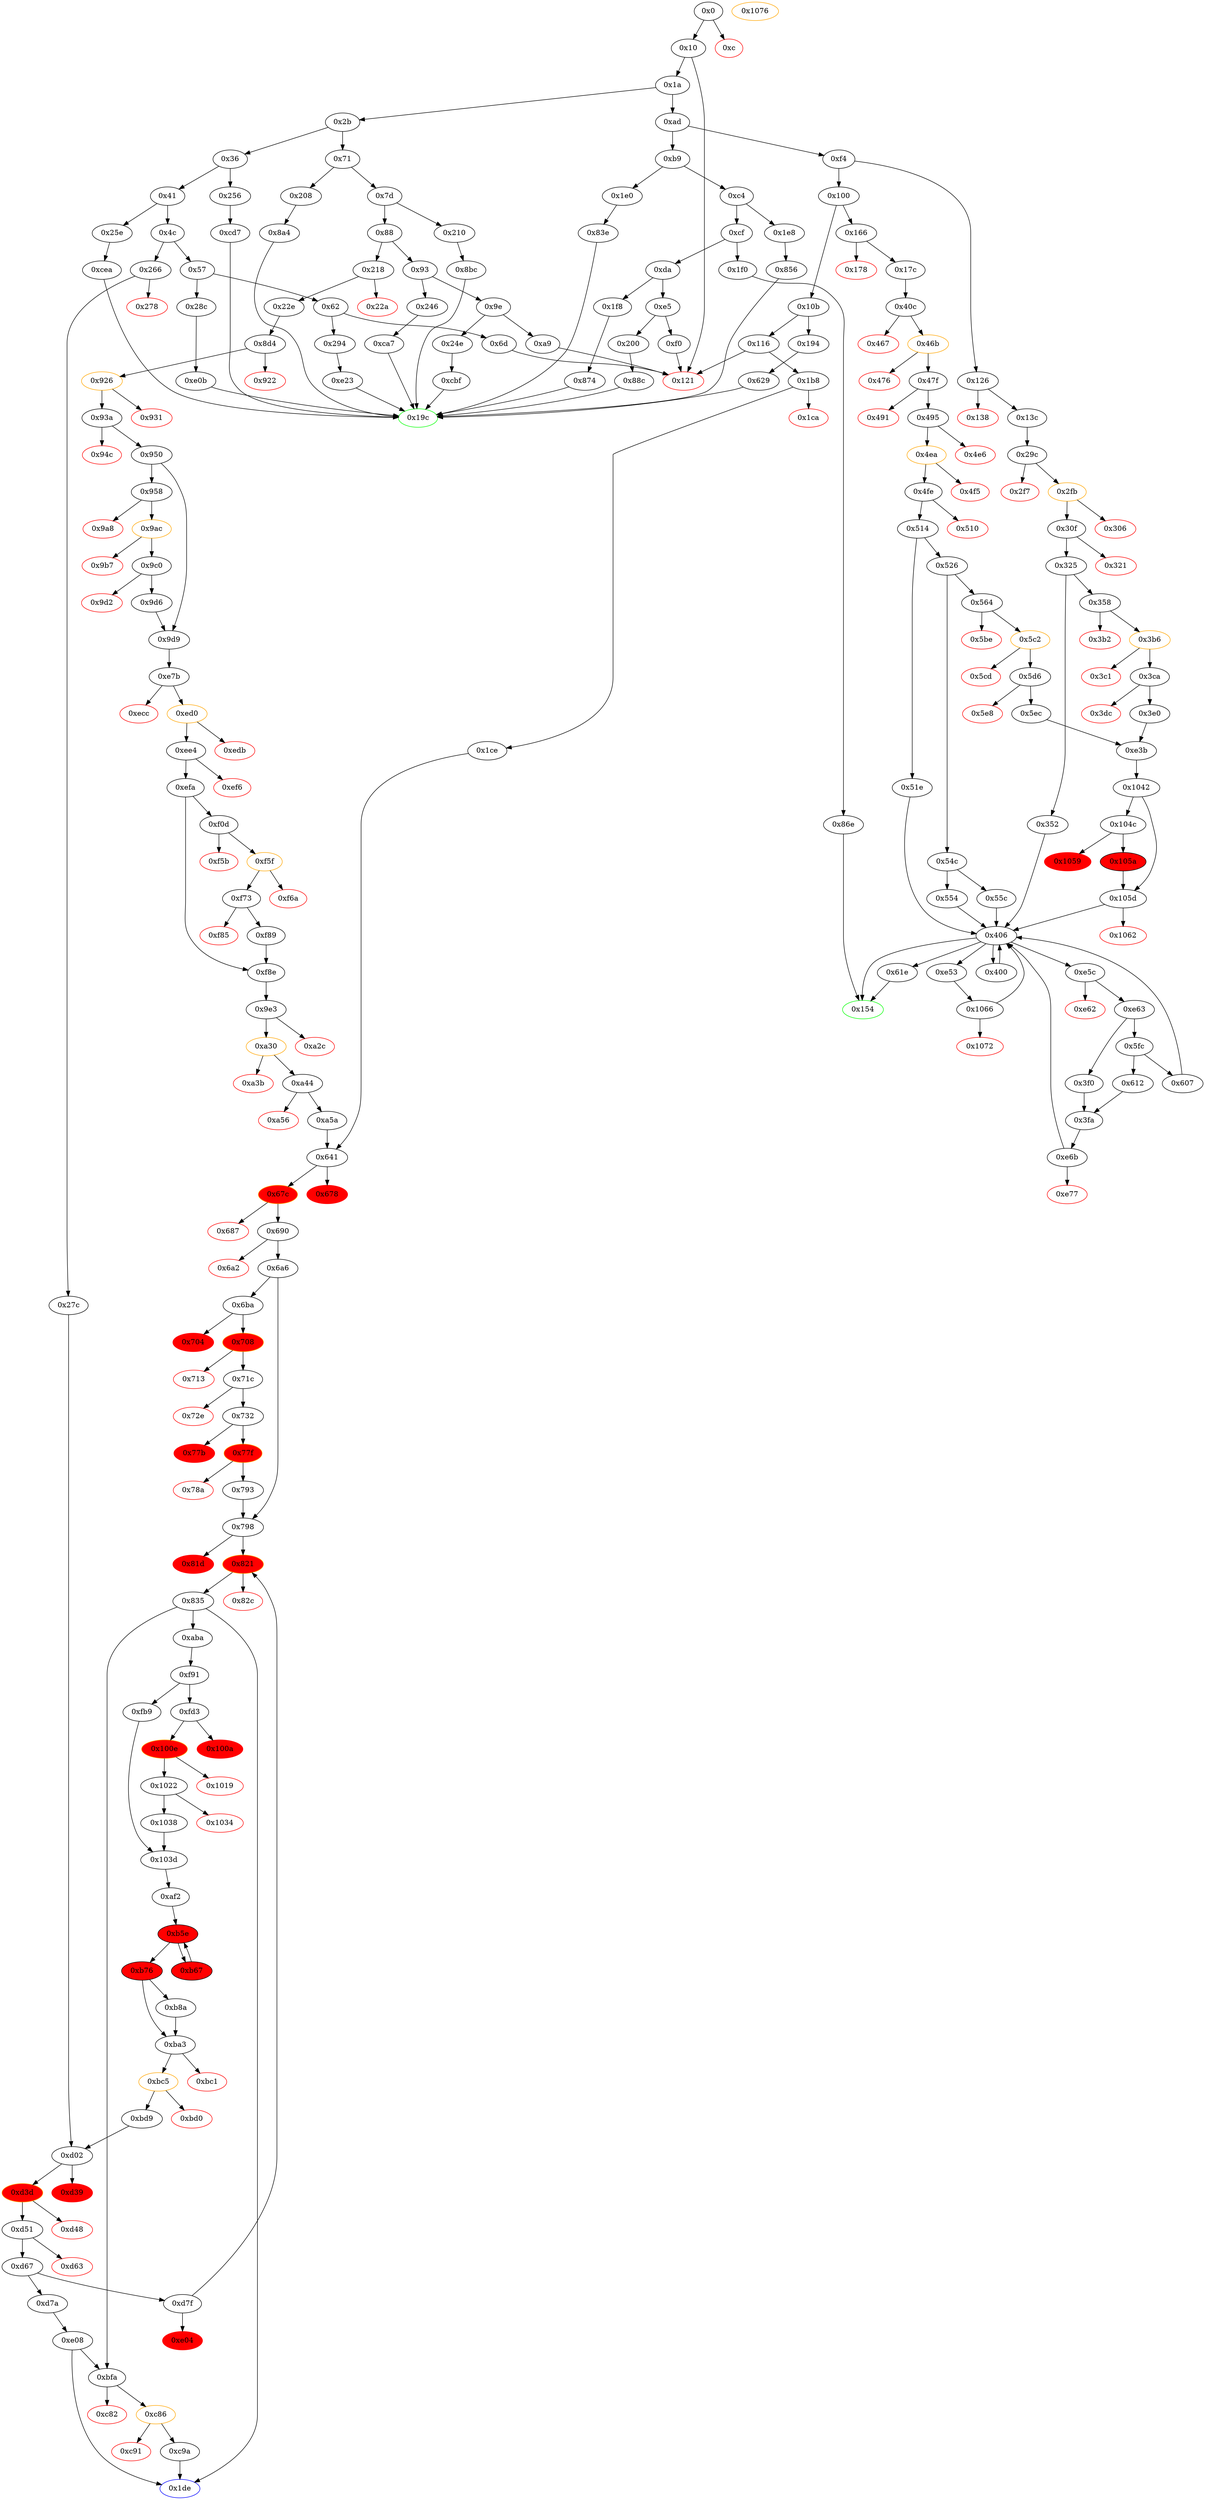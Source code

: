 strict digraph "" {
"0xa9" [fillcolor=white, id="0xa9", style=filled, tooltip="Block 0xa9\n[0xa9:0xac]\n---\nPredecessors: [0x9e]\nSuccessors: [0x121]\n---\n0xa9 PUSH2 0x121\n0xac JUMP\n---\n0xa9: V51 = 0x121\n0xac: JUMP 0x121\n---\nEntry stack: [V13]\nStack pops: 0\nStack additions: []\nExit stack: [V13]\n\nDef sites:\nV13: {0x1a.0x1f}\n"];
"0x27c" [fillcolor=white, id="0x27c", style=filled, tooltip="Block 0x27c\n[0x27c:0x28b]\n---\nPredecessors: [0x266]\nSuccessors: [0xd02]\n---\n0x27c JUMPDEST\n0x27d POP\n0x27e CALLDATALOAD\n0x27f PUSH1 0x1\n0x281 PUSH1 0x1\n0x283 PUSH1 0xa0\n0x285 SHL\n0x286 SUB\n0x287 AND\n0x288 PUSH2 0xd02\n0x28b JUMP\n---\n0x27c: JUMPDEST \n0x27e: V215 = CALLDATALOAD 0x4\n0x27f: V216 = 0x1\n0x281: V217 = 0x1\n0x283: V218 = 0xa0\n0x285: V219 = SHL 0xa0 0x1\n0x286: V220 = SUB 0x10000000000000000000000000000000000000000 0x1\n0x287: V221 = AND 0xffffffffffffffffffffffffffffffffffffffff V215\n0x288: V222 = 0xd02\n0x28b: JUMP 0xd02\n---\nEntry stack: [V13, 0x1de, 0x4, V209]\nStack pops: 2\nStack additions: [V221]\nExit stack: [V13, 0x1de, V221]\n\nDef sites:\nV13: {0x1a.0x1f}\n0x1de: {0x266.0x267}\n0x4: {0x266.0x26a}\nV209: {0x266.0x26e}\n"];
"0xf8e" [fillcolor=white, id="0xf8e", style=filled, tooltip="Block 0xf8e\n[0xf8e:0xf90]\n---\nPredecessors: [0xefa, 0xf89]\nSuccessors: [0x9e3]\n---\n0xf8e JUMPDEST\n0xf8f SWAP1\n0xf90 JUMP\n---\n0xf8e: JUMPDEST \n0xf90: JUMP 0x9e3\n---\nEntry stack: [V13, 0x1de, V192, V196, 0x14, 0x14, 0x0, 0x9e3, S0]\nStack pops: 2\nStack additions: [S0]\nExit stack: [V13, 0x1de, V192, V196, 0x14, 0x14, 0x0, S0]\n\nDef sites:\nV13: {0x1a.0x1f}\n0x1de: {0x218.0x219}\nV192: {0x22e.0x23b}\nV196: {0x22e.0x241}\n0x14: {0x8d4.0x8d5}\n0x14: {0x8d4.0x8d5}\n0x0: {0x9d9.0x9da}\n0x9e3: {0x9d9.0x9dc}\nS0: {0xf89.0xf8b, 0xefa.0xefc}\n"];
"0x218" [fillcolor=white, id="0x218", style=filled, tooltip="Block 0x218\n[0x218:0x229]\n---\nPredecessors: [0x88]\nSuccessors: [0x22a, 0x22e]\n---\n0x218 JUMPDEST\n0x219 PUSH2 0x1de\n0x21c PUSH1 0x4\n0x21e DUP1\n0x21f CALLDATASIZE\n0x220 SUB\n0x221 PUSH1 0x40\n0x223 DUP2\n0x224 LT\n0x225 ISZERO\n0x226 PUSH2 0x22e\n0x229 JUMPI\n---\n0x218: JUMPDEST \n0x219: V177 = 0x1de\n0x21c: V178 = 0x4\n0x21f: V179 = CALLDATASIZE\n0x220: V180 = SUB V179 0x4\n0x221: V181 = 0x40\n0x224: V182 = LT V180 0x40\n0x225: V183 = ISZERO V182\n0x226: V184 = 0x22e\n0x229: JUMPI 0x22e V183\n---\nEntry stack: [V13]\nStack pops: 0\nStack additions: [0x1de, 0x4, V180]\nExit stack: [V13, 0x1de, 0x4, V180]\n\nDef sites:\nV13: {0x1a.0x1f}\n"];
"0x306" [color=red, fillcolor=white, id="0x306", style=filled, tooltip="Block 0x306\n[0x306:0x30e]\n---\nPredecessors: [0x2fb]\nSuccessors: []\n---\n0x306 RETURNDATASIZE\n0x307 PUSH1 0x0\n0x309 DUP1\n0x30a RETURNDATACOPY\n0x30b RETURNDATASIZE\n0x30c PUSH1 0x0\n0x30e REVERT\n---\n0x306: V259 = RETURNDATASIZE\n0x307: V260 = 0x0\n0x30a: RETURNDATACOPY 0x0 0x0 V259\n0x30b: V261 = RETURNDATASIZE\n0x30c: V262 = 0x0\n0x30e: REVERT 0x0 V261\n---\nEntry stack: [V13, 0x154, V99, V103, 0x0, 0x0, 0x3d9819210a31b4961b30ef54be2aed79b9c9cd3b, 0x5ec88c79, V245, V256]\nStack pops: 0\nStack additions: []\nExit stack: [V13, 0x154, V99, V103, 0x0, 0x0, 0x3d9819210a31b4961b30ef54be2aed79b9c9cd3b, 0x5ec88c79, V245, V256]\n\nDef sites:\nV13: {0x1a.0x1f}\n0x154: {0x126.0x127}\nV99: {0x13c.0x149}\nV103: {0x13c.0x14f}\n0x0: {0x29c.0x2bc}\n0x0: {0x29c.0x2bc}\n0x3d9819210a31b4961b30ef54be2aed79b9c9cd3b: {0x29c.0x2c1}\n0x5ec88c79: {0x29c.0x2d7}\nV245: {0x29c.0x2e1}\nV256: {0x2fb.0x2ff}\n"];
"0xbd0" [color=red, fillcolor=white, id="0xbd0", style=filled, tooltip="Block 0xbd0\n[0xbd0:0xbd8]\n---\nPredecessors: [0xbc5]\nSuccessors: []\n---\n0xbd0 RETURNDATASIZE\n0xbd1 PUSH1 0x0\n0xbd3 DUP1\n0xbd4 RETURNDATACOPY\n0xbd5 RETURNDATASIZE\n0xbd6 PUSH1 0x0\n0xbd8 REVERT\n---\n0xbd0: V948 = RETURNDATASIZE\n0xbd1: V949 = 0x0\n0xbd4: RETURNDATACOPY 0x0 0x0 V948\n0xbd5: V950 = RETURNDATASIZE\n0xbd6: V951 = 0x0\n0xbd8: REVERT 0x0 V950\n---\nEntry stack: [V13, 0x1de, V192, V196, 0x14, 0x14, V1163, V827, S4, 0x398ec7346dcd622edc5ae82352f02be94c62d119, 0x5cffe9de, S1, V945]\nStack pops: 0\nStack additions: []\nExit stack: [V13, 0x1de, V192, V196, 0x14, 0x14, V1163, V827, S4, 0x398ec7346dcd622edc5ae82352f02be94c62d119, 0x5cffe9de, S1, V945]\n\nDef sites:\nV13: {0x1a.0x1f}\n0x1de: {0x218.0x219}\nV192: {0x22e.0x23b}\nV196: {0x22e.0x241}\n0x14: {0x8d4.0x8d5}\n0x14: {0x8d4.0x8d5}\nV1163: {0xefa.0xefc}\nV827: {0xa5a.0xa5c}\nS4: {0x1a.0x1f, 0xa5a.0xa8a}\n0x398ec7346dcd622edc5ae82352f02be94c62d119: {0xaba.0xabb}\n0x5cffe9de: {0xaba.0xad0}\nS1: {0xb8a.0xba0, 0xb76.0xb7f}\nV945: {0xbc5.0xbc9}\n"];
"0x210" [fillcolor=white, id="0x210", style=filled, tooltip="Block 0x210\n[0x210:0x217]\n---\nPredecessors: [0x7d]\nSuccessors: [0x8bc]\n---\n0x210 JUMPDEST\n0x211 PUSH2 0x19c\n0x214 PUSH2 0x8bc\n0x217 JUMP\n---\n0x210: JUMPDEST \n0x211: V175 = 0x19c\n0x214: V176 = 0x8bc\n0x217: JUMP 0x8bc\n---\nEntry stack: [V13]\nStack pops: 0\nStack additions: [0x19c]\nExit stack: [V13, 0x19c]\n\nDef sites:\nV13: {0x1a.0x1f}\n"];
"0x86e" [fillcolor=white, id="0x86e", style=filled, tooltip="Block 0x86e\n[0x86e:0x873]\n---\nPredecessors: [0x1f0]\nSuccessors: [0x154]\n---\n0x86e JUMPDEST\n0x86f PUSH2 0x190\n0x872 DUP2\n0x873 JUMP\n---\n0x86e: JUMPDEST \n0x86f: V688 = 0x190\n0x873: JUMP 0x154\n---\nEntry stack: [V13, 0x154]\nStack pops: 1\nStack additions: [S0, 0x190]\nExit stack: [V13, 0x154, 0x190]\n\nDef sites:\nV13: {0x1a.0x1f}\n0x154: {0x1f0.0x1f1}\n"];
"0xe63" [fillcolor=white, id="0xe63", style=filled, tooltip="Block 0xe63\n[0xe63:0xe6a]\n---\nPredecessors: [0xe5c]\nSuccessors: [0x3f0, 0x5fc]\n---\n0xe63 JUMPDEST\n0xe64 DIV\n0xe65 SWAP4\n0xe66 SWAP3\n0xe67 POP\n0xe68 POP\n0xe69 POP\n0xe6a JUMP\n---\n0xe63: JUMPDEST \n0xe64: V1118 = DIV S0 S1\n0xe6a: JUMP S5\n---\nEntry stack: [V13, S14, S13, S12, S11, S10, S9, S8, S7, S6, S5, S4, S3, S2, S1, S0]\nStack pops: 6\nStack additions: [V1118]\nExit stack: [V13, S14, S13, S12, S11, S10, S9, S8, S7, S6, V1118]\n\nDef sites:\nV13: {0x1a.0x1f}\nS14: {0x1a.0x1f, 0x166.0x167}\nS13: {0x1a.0x1f, 0x17c.0x189, 0x126.0x127, 0x166.0x167}\nS12: {0x13c.0x149, 0x17c.0x18f, 0x17c.0x189, 0x126.0x127}\nS11: {0x40c.0x42c, 0x13c.0x14f, 0x13c.0x149, 0x17c.0x18f}\nS10: {0x40c.0x42c, 0x495.0x49c, 0x13c.0x14f, 0x29c.0x2bc}\nS9: {0x325.0x32a, 0x1a.0x1f, 0x495.0x49c, 0x29c.0x2bc, 0x514.0x516}\nS8: {0x1a.0x1f, 0x5ec.0x5ee, 0x3e0.0x3e2, 0x325.0x32a, 0x514.0x516, 0x166.0x167}\nS7: {0x5ec.0x5ee, 0x17c.0x189, 0x3e0.0x3e5, 0x5ec.0x5f1, 0x3e0.0x3e2, 0x126.0x127}\nS6: {0x5ec.0x5f1, 0x13c.0x149, 0x17c.0x18f, 0x5ec.0x5f3, 0x3e0.0x3e5, 0x3e0.0x3e7}\nS5: {0x40c.0x42c, 0x5ec.0x5f3, 0x13c.0x14f, 0x3e0.0x3e7, 0x325.0x32a, 0x495.0x49c}\nS4: {0x325.0x32a, 0x3e0.0x3e2, 0x5ec.0x5ee, 0x495.0x49c, 0x29c.0x2bc}\nS3: {0x5ec.0x5ee, 0xe3b_0x3e0.0xe3c, 0xe3b_0x5ec.0xe3c, 0x3e0.0x3e2, 0x325.0x32a, 0x514.0x516}\nS2: {0x3e0.0x3e2, 0x1a.0x1f, 0xe3b_0x5ec.0xe3c, 0x5ec.0x5ee, 0xe3b_0x3e0.0xe3c}\nS1: {0x1a.0x1f, 0xe63_0x105a.0xe64, 0xe63_0x1042_0x5ec.0xe64, 0xe63_0x1042_0x3e0.0xe64, 0xe3b_0x3e0.0xe3f, 0x5ec.0x5ee, 0xe3b_0x5ec.0xe3f, 0x3e0.0x3e2, 0x166.0x167}\nS0: {0xe6b_0x612.0xe6e, 0xe6b_0x3f0_0xe63_0x105a.0xe6e, 0x495.0x49c, 0xe6b_0x3f0_0xe63_0x1042.0xe6e, 0x514.0x516, 0x1042_0x3e0.0x1043, 0x1066_0x1042_0x5ec.0x1069, 0x1066_0x1042_0x3e0.0x1069, 0x104c.0x1050, 0x1042_0x5ec.0x1043, 0x1066_0x105a.0x1069, 0x325.0x32a}\n"];
"0x41" [fillcolor=white, id="0x41", style=filled, tooltip="Block 0x41\n[0x41:0x4b]\n---\nPredecessors: [0x36]\nSuccessors: [0x4c, 0x25e]\n---\n0x41 DUP1\n0x42 PUSH4 0xcb3b1bb2\n0x47 EQ\n0x48 PUSH2 0x25e\n0x4b JUMPI\n---\n0x42: V23 = 0xcb3b1bb2\n0x47: V24 = EQ 0xcb3b1bb2 V13\n0x48: V25 = 0x25e\n0x4b: JUMPI 0x25e V24\n---\nEntry stack: [V13]\nStack pops: 1\nStack additions: [S0]\nExit stack: [V13]\n\nDef sites:\nV13: {0x1a.0x1f}\n"];
"0x9d9" [fillcolor=white, id="0x9d9", style=filled, tooltip="Block 0x9d9\n[0x9d9:0x9e2]\n---\nPredecessors: [0x950, 0x9d6]\nSuccessors: [0xe7b]\n---\n0x9d9 JUMPDEST\n0x9da PUSH1 0x0\n0x9dc PUSH2 0x9e3\n0x9df PUSH2 0xe7b\n0x9e2 JUMP\n---\n0x9d9: JUMPDEST \n0x9da: V780 = 0x0\n0x9dc: V781 = 0x9e3\n0x9df: V782 = 0xe7b\n0x9e2: JUMP 0xe7b\n---\nEntry stack: [V13, 0x1de, V192, V196, 0x14, 0x14]\nStack pops: 0\nStack additions: [0x0, 0x9e3]\nExit stack: [V13, 0x1de, V192, V196, 0x14, 0x14, 0x0, 0x9e3]\n\nDef sites:\nV13: {0x1a.0x1f}\n0x1de: {0x218.0x219}\nV192: {0x22e.0x23b}\nV196: {0x22e.0x241}\n0x14: {0x8d4.0x8d5}\n0x14: {0x8d4.0x8d5}\n"];
"0x51e" [fillcolor=white, id="0x51e", style=filled, tooltip="Block 0x51e\n[0x51e:0x525]\n---\nPredecessors: [0x514]\nSuccessors: [0x406]\n---\n0x51e SWAP2\n0x51f POP\n0x520 PUSH2 0x406\n0x523 SWAP1\n0x524 POP\n0x525 JUMP\n---\n0x520: V429 = 0x406\n0x525: JUMP 0x406\n---\nEntry stack: [V13, 0x154, V126, V130, 0x0, V383, V427]\nStack pops: 3\nStack additions: [S0]\nExit stack: [V13, 0x154, V126, V130, V427]\n\nDef sites:\nV13: {0x1a.0x1f}\n0x154: {0x166.0x167}\nV126: {0x17c.0x189}\nV130: {0x17c.0x18f}\n0x0: {0x40c.0x42c}\nV383: {0x495.0x49c}\nV427: {0x514.0x516}\n"];
"0x61e" [fillcolor=white, id="0x61e", style=filled, tooltip="Block 0x61e\n[0x61e:0x628]\n---\nPredecessors: [0x406]\nSuccessors: [0x154]\n---\n0x61e JUMPDEST\n0x61f SWAP8\n0x620 SWAP7\n0x621 POP\n0x622 POP\n0x623 POP\n0x624 POP\n0x625 POP\n0x626 POP\n0x627 POP\n0x628 JUMP\n---\n0x61e: JUMPDEST \n0x628: JUMP S8\n---\nEntry stack: [V13, S14, S13, S12, S11, S10, S9, S8, S7, S6, S5, S4, S3, S2, S1, S0]\nStack pops: 9\nStack additions: [S0]\nExit stack: [V13, S14, S13, S12, S11, S10, S9, S0]\n\nDef sites:\nV13: {0x1a.0x1f}\nS14: {0x1a.0x1f, 0x166.0x167}\nS13: {0x1a.0x1f, 0x17c.0x189, 0x126.0x127, 0x166.0x167}\nS12: {0x13c.0x149, 0x17c.0x18f, 0x17c.0x189, 0x126.0x127}\nS11: {0x40c.0x42c, 0x13c.0x14f, 0x13c.0x149, 0x17c.0x18f}\nS10: {0x40c.0x42c, 0x495.0x49c, 0x13c.0x14f, 0x29c.0x2bc}\nS9: {0x325.0x32a, 0x1a.0x1f, 0x495.0x49c, 0x29c.0x2bc, 0x514.0x516}\nS8: {0x1a.0x1f, 0x5ec.0x5ee, 0x3e0.0x3e2, 0x325.0x32a, 0x514.0x516, 0x166.0x167}\nS7: {0x1a.0x1f, 0x126.0x127, 0x17c.0x189, 0x3e0.0x3e2, 0x5ec.0x5ee, 0x5ec.0x5f1, 0x3e0.0x3e5, 0x166.0x167}\nS6: {0x1a.0x1f, 0x126.0x127, 0x13c.0x149, 0x17c.0x18f, 0x17c.0x189, 0x3e0.0x3e7, 0x5ec.0x5f1, 0x5ec.0x5f3, 0x3e0.0x3e5, 0x166.0x167}\nS5: {0x13c.0x14f, 0x13c.0x149, 0x17c.0x18f, 0x17c.0x189, 0x495.0x49c, 0x40c.0x42c, 0x5ec.0x5f3, 0x3e0.0x3e7, 0x325.0x32a, 0x126.0x127}\nS4: {0x29c.0x2bc, 0x13c.0x14f, 0x13c.0x149, 0x17c.0x18f, 0x495.0x49c, 0x5ec.0x5ee, 0x40c.0x42c, 0x3e0.0x3e2, 0x325.0x32a}\nS3: {0x13c.0x14f, 0x29c.0x2bc, 0xe3b_0x5ec.0xe3c, 0x514.0x516, 0x495.0x49c, 0x5ec.0x5ee, 0x40c.0x42c, 0xe3b_0x3e0.0xe3c, 0x3e0.0x3e2, 0x325.0x32a}\nS2: {0x1a.0x1f, 0x29c.0x2bc, 0xe3b_0x3e0.0xe3c, 0x495.0x49c, 0x514.0x516, 0x5ec.0x5ee, 0xe3b_0x5ec.0xe3c, 0x3e0.0x3e2, 0x325.0x32a}\nS1: {0x1a.0x1f, 0xe63_0x105a.0xe64, 0x514.0x516, 0xe63_0x1042_0x5ec.0xe64, 0xe63_0x1042_0x3e0.0xe64, 0xe3b_0x3e0.0xe3f, 0x5ec.0x5ee, 0xe3b_0x5ec.0xe3f, 0x3e0.0x3e2, 0x325.0x32a, 0x166.0x167}\nS0: {0x1042_0x5ec.0x1043, 0xe6b_0x612.0xe6e, 0x495.0x49c, 0x514.0x516, 0xe6b_0x3f0_0xe63_0x105a.0xe6e, 0xe6b_0x3f0_0xe63_0x1042.0xe6e, 0xe6b.0xe6e, 0x1066_0x1042_0x5ec.0x1069, 0x104c.0x1050, 0x1066_0x1042_0x3e0.0x1069, 0x1042_0x3e0.0x1043, 0x1066.0x1069, 0x1066_0x105a.0x1069, 0x325.0x32a}\n"];
"0x13c" [fillcolor=white, id="0x13c", style=filled, tooltip="Block 0x13c\n[0x13c:0x153]\n---\nPredecessors: [0x126]\nSuccessors: [0x29c]\n---\n0x13c JUMPDEST\n0x13d POP\n0x13e PUSH1 0x1\n0x140 PUSH1 0x1\n0x142 PUSH1 0xa0\n0x144 SHL\n0x145 SUB\n0x146 DUP2\n0x147 CALLDATALOAD\n0x148 DUP2\n0x149 AND\n0x14a SWAP2\n0x14b PUSH1 0x20\n0x14d ADD\n0x14e CALLDATALOAD\n0x14f AND\n0x150 PUSH2 0x29c\n0x153 JUMP\n---\n0x13c: JUMPDEST \n0x13e: V93 = 0x1\n0x140: V94 = 0x1\n0x142: V95 = 0xa0\n0x144: V96 = SHL 0xa0 0x1\n0x145: V97 = SUB 0x10000000000000000000000000000000000000000 0x1\n0x147: V98 = CALLDATALOAD 0x4\n0x149: V99 = AND 0xffffffffffffffffffffffffffffffffffffffff V98\n0x14b: V100 = 0x20\n0x14d: V101 = ADD 0x20 0x4\n0x14e: V102 = CALLDATALOAD 0x24\n0x14f: V103 = AND V102 0xffffffffffffffffffffffffffffffffffffffff\n0x150: V104 = 0x29c\n0x153: JUMP 0x29c\n---\nEntry stack: [V13, 0x154, 0x4, V87]\nStack pops: 2\nStack additions: [V99, V103]\nExit stack: [V13, 0x154, V99, V103]\n\nDef sites:\nV13: {0x1a.0x1f}\n0x154: {0x126.0x127}\n0x4: {0x126.0x12a}\nV87: {0x126.0x12e}\n"];
"0x77b" [color=red, fillcolor=red, id="0x77b", style=filled, tooltip="Block 0x77b\n[0x77b:0x77e]\n---\nPredecessors: [0x732]\nSuccessors: []\n---\n0x77b PUSH1 0x0\n0x77d DUP1\n0x77e REVERT\n---\n0x77b: V621 = 0x0\n0x77e: REVERT 0x0 0x0\n---\nEntry stack: [V13, 0x1de, V192, V196, 0x14, 0x14, V1163, V827, S14, {0x1de, 0xaba}, S12, V544, V595, V610, 0x7a9e5e4b, V613, 0x0, V609, V616, V609, 0x0, V610, V618]\nStack pops: 0\nStack additions: []\nExit stack: [V13, 0x1de, V192, V196, 0x14, 0x14, V1163, V827, S14, {0x1de, 0xaba}, S12, V544, V595, V610, 0x7a9e5e4b, V613, 0x0, V609, V616, V609, 0x0, V610, V618]\n\nDef sites:\nV13: {0x1a.0x1f}\n0x1de: {0x218.0x219}\nV192: {0x22e.0x23b}\nV196: {0x22e.0x241}\n0x14: {0x8d4.0x8d5}\n0x14: {0x8d4.0x8d5}\nV1163: {0xefa.0xefc}\nV827: {0xa5a.0xa5c}\nS14: {0x1a.0x1f, 0xa5a.0xa8a}\n{0x1de, 0xaba}: {0x1b8.0x1b9, 0xa5a.0xa9e}\nS12: {0xa5a.0xaa1, 0x1ce.0x1d9}\nV544: {0x6a6.0x6a8}\nV595: {0x732.0x734}\nV610: {0x732.0x757}\n0x7a9e5e4b: {0x732.0x759}\nV613: {0x732.0x763}\n0x0: {0x732.0x765}\nV609: {0x732.0x753}\nV616: {0x732.0x76e}\nV609: {0x732.0x753}\n0x0: {0x732.0x765}\nV610: {0x732.0x757}\nV618: {0x732.0x774}\n"];
"0x9ac" [color=orange, fillcolor=white, id="0x9ac", style=filled, tooltip="Block 0x9ac\n[0x9ac:0x9b6]\n---\nPredecessors: [0x958]\nSuccessors: [0x9b7, 0x9c0]\n---\n0x9ac JUMPDEST\n0x9ad POP\n0x9ae GAS\n0x9af CALL\n0x9b0 ISZERO\n0x9b1 DUP1\n0x9b2 ISZERO\n0x9b3 PUSH2 0x9c0\n0x9b6 JUMPI\n---\n0x9ac: JUMPDEST \n0x9ae: V763 = GAS\n0x9af: V764 = CALL V763 0xb3f879cb30fe243b4dfee438691c04 0x0 V755 V756 V755 0x20\n0x9b0: V765 = ISZERO V764\n0x9b2: V766 = ISZERO V765\n0x9b3: V767 = 0x9c0\n0x9b6: JUMPI 0x9c0 V766\n---\nEntry stack: [V13, 0x1de, V192, V196, 0x14, 0x14, 0xb3f879cb30fe243b4dfee438691c04, 0xd8ccd0f3, V752, 0x20, V755, V756, V755, 0x0, 0xb3f879cb30fe243b4dfee438691c04, V759]\nStack pops: 7\nStack additions: [V765]\nExit stack: [V13, 0x1de, V192, V196, 0x14, 0x14, 0xb3f879cb30fe243b4dfee438691c04, 0xd8ccd0f3, V752, V765]\n\nDef sites:\nV13: {0x1a.0x1f}\n0x1de: {0x218.0x219}\nV192: {0x22e.0x23b}\nV196: {0x22e.0x241}\n0x14: {0x8d4.0x8d5}\n0x14: {0x8d4.0x8d5}\n0xb3f879cb30fe243b4dfee438691c04: {0x958.0x970}\n0xd8ccd0f3: {0x958.0x971}\nV752: {0x958.0x98f}\n0x20: {0x958.0x993}\nV755: {0x958.0x997}\nV756: {0x958.0x99a}\nV755: {0x958.0x997}\n0x0: {0x958.0x99c}\n0xb3f879cb30fe243b4dfee438691c04: {0x958.0x970}\nV759: {0x958.0x9a1}\n"];
"0xcea" [fillcolor=white, id="0xcea", style=filled, tooltip="Block 0xcea\n[0xcea:0xd01]\n---\nPredecessors: [0x25e]\nSuccessors: [0x19c]\n---\n0xcea JUMPDEST\n0xceb PUSH20 0xfd7f89640fe62a4353cfc7521509fc5c4276f2a5\n0xd00 DUP2\n0xd01 JUMP\n---\n0xcea: JUMPDEST \n0xceb: V1008 = 0xfd7f89640fe62a4353cfc7521509fc5c4276f2a5\n0xd01: JUMP 0x19c\n---\nEntry stack: [V13, 0x19c]\nStack pops: 1\nStack additions: [S0, 0xfd7f89640fe62a4353cfc7521509fc5c4276f2a5]\nExit stack: [V13, 0x19c, 0xfd7f89640fe62a4353cfc7521509fc5c4276f2a5]\n\nDef sites:\nV13: {0x1a.0x1f}\n0x19c: {0x25e.0x25f}\n"];
"0xedb" [color=red, fillcolor=white, id="0xedb", style=filled, tooltip="Block 0xedb\n[0xedb:0xee3]\n---\nPredecessors: [0xed0]\nSuccessors: []\n---\n0xedb RETURNDATASIZE\n0xedc PUSH1 0x0\n0xede DUP1\n0xedf RETURNDATACOPY\n0xee0 RETURNDATASIZE\n0xee1 PUSH1 0x0\n0xee3 REVERT\n---\n0xedb: V1151 = RETURNDATASIZE\n0xedc: V1152 = 0x0\n0xedf: RETURNDATACOPY 0x0 0x0 V1151\n0xee0: V1153 = RETURNDATASIZE\n0xee1: V1154 = 0x0\n0xee3: REVERT 0x0 V1153\n---\nEntry stack: [V13, 0x1de, V192, V196, 0x14, 0x14, 0x0, 0x9e3, 0x0, 0x4678f0a6958e4d2bc4f1baf7bc52e8f3564f3fe4, 0xc4552791, V1137, V1148]\nStack pops: 0\nStack additions: []\nExit stack: [V13, 0x1de, V192, V196, 0x14, 0x14, 0x0, 0x9e3, 0x0, 0x4678f0a6958e4d2bc4f1baf7bc52e8f3564f3fe4, 0xc4552791, V1137, V1148]\n\nDef sites:\nV13: {0x1a.0x1f}\n0x1de: {0x218.0x219}\nV192: {0x22e.0x23b}\nV196: {0x22e.0x241}\n0x14: {0x8d4.0x8d5}\n0x14: {0x8d4.0x8d5}\n0x0: {0x9d9.0x9da}\n0x9e3: {0x9d9.0x9dc}\n0x0: {0xe7b.0xe92}\n0x4678f0a6958e4d2bc4f1baf7bc52e8f3564f3fe4: {0xe7b.0xe95}\n0xc4552791: {0xe7b.0xeab}\nV1137: {0xe7b.0xeb5}\nV1148: {0xed0.0xed4}\n"];
"0x88" [fillcolor=white, id="0x88", style=filled, tooltip="Block 0x88\n[0x88:0x92]\n---\nPredecessors: [0x7d]\nSuccessors: [0x93, 0x218]\n---\n0x88 DUP1\n0x89 PUSH4 0x9e9951d8\n0x8e EQ\n0x8f PUSH2 0x218\n0x92 JUMPI\n---\n0x89: V42 = 0x9e9951d8\n0x8e: V43 = EQ 0x9e9951d8 V13\n0x8f: V44 = 0x218\n0x92: JUMPI 0x218 V43\n---\nEntry stack: [V13]\nStack pops: 1\nStack additions: [S0]\nExit stack: [V13]\n\nDef sites:\nV13: {0x1a.0x1f}\n"];
"0xf85" [color=red, fillcolor=white, id="0xf85", style=filled, tooltip="Block 0xf85\n[0xf85:0xf88]\n---\nPredecessors: [0xf73]\nSuccessors: []\n---\n0xf85 PUSH1 0x0\n0xf87 DUP1\n0xf88 REVERT\n---\n0xf85: V1209 = 0x0\n0xf88: REVERT 0x0 0x0\n---\nEntry stack: [V13, 0x1de, V192, V196, 0x14, 0x14, 0x0, 0x9e3, V1163, V1203, V1204]\nStack pops: 0\nStack additions: []\nExit stack: [V13, 0x1de, V192, V196, 0x14, 0x14, 0x0, 0x9e3, V1163, V1203, V1204]\n\nDef sites:\nV13: {0x1a.0x1f}\n0x1de: {0x218.0x219}\nV192: {0x22e.0x23b}\nV196: {0x22e.0x241}\n0x14: {0x8d4.0x8d5}\n0x14: {0x8d4.0x8d5}\n0x0: {0x9d9.0x9da}\n0x9e3: {0x9d9.0x9dc}\nV1163: {0xefa.0xefc}\nV1203: {0xf73.0xf7a}\nV1204: {0xf73.0xf7b}\n"];
"0xf5f" [color=orange, fillcolor=white, id="0xf5f", style=filled, tooltip="Block 0xf5f\n[0xf5f:0xf69]\n---\nPredecessors: [0xf0d]\nSuccessors: [0xf6a, 0xf73]\n---\n0xf5f JUMPDEST\n0xf60 POP\n0xf61 GAS\n0xf62 CALL\n0xf63 ISZERO\n0xf64 DUP1\n0xf65 ISZERO\n0xf66 PUSH2 0xf73\n0xf69 JUMPI\n---\n0xf5f: JUMPDEST \n0xf61: V1193 = GAS\n0xf62: V1194 = CALL V1193 0x4678f0a6958e4d2bc4f1baf7bc52e8f3564f3fe4 0x0 V1179 V1186 V1179 0x20\n0xf63: V1195 = ISZERO V1194\n0xf65: V1196 = ISZERO V1195\n0xf66: V1197 = 0xf73\n0xf69: JUMPI 0xf73 V1196\n---\nEntry stack: [V13, 0x1de, V192, V196, 0x14, 0x14, 0x0, 0x9e3, V1163, 0x4678f0a6958e4d2bc4f1baf7bc52e8f3564f3fe4, 0xf3701da2, V1183, 0x20, V1179, V1186, V1179, 0x0, 0x4678f0a6958e4d2bc4f1baf7bc52e8f3564f3fe4, V1189]\nStack pops: 7\nStack additions: [V1195]\nExit stack: [V13, 0x1de, V192, V196, 0x14, 0x14, 0x0, 0x9e3, V1163, 0x4678f0a6958e4d2bc4f1baf7bc52e8f3564f3fe4, 0xf3701da2, V1183, V1195]\n\nDef sites:\nV13: {0x1a.0x1f}\n0x1de: {0x218.0x219}\nV192: {0x22e.0x23b}\nV196: {0x22e.0x241}\n0x14: {0x8d4.0x8d5}\n0x14: {0x8d4.0x8d5}\n0x0: {0x9d9.0x9da}\n0x9e3: {0x9d9.0x9dc}\nV1163: {0xefa.0xefc}\n0x4678f0a6958e4d2bc4f1baf7bc52e8f3564f3fe4: {0xf0d.0xf23}\n0xf3701da2: {0xf0d.0xf39}\nV1183: {0xf0d.0xf43}\n0x20: {0xf0d.0xf45}\nV1179: {0xf0d.0xf22}\nV1186: {0xf0d.0xf4d}\nV1179: {0xf0d.0xf22}\n0x0: {0xf0d.0xf4f}\n0x4678f0a6958e4d2bc4f1baf7bc52e8f3564f3fe4: {0xf0d.0xf23}\nV1189: {0xf0d.0xf54}\n"];
"0xf0d" [fillcolor=white, id="0xf0d", style=filled, tooltip="Block 0xf0d\n[0xf0d:0xf5a]\n---\nPredecessors: [0xefa]\nSuccessors: [0xf5b, 0xf5f]\n---\n0xf0d PUSH1 0x40\n0xf0f DUP1\n0xf10 MLOAD\n0xf11 PUSH4 0x79b80ed1\n0xf16 PUSH1 0xe1\n0xf18 SHL\n0xf19 DUP2\n0xf1a MSTORE\n0xf1b CALLER\n0xf1c PUSH1 0x4\n0xf1e DUP3\n0xf1f ADD\n0xf20 MSTORE\n0xf21 SWAP1\n0xf22 MLOAD\n0xf23 PUSH20 0x4678f0a6958e4d2bc4f1baf7bc52e8f3564f3fe4\n0xf38 SWAP2\n0xf39 PUSH4 0xf3701da2\n0xf3e SWAP2\n0xf3f PUSH1 0x24\n0xf41 DUP1\n0xf42 DUP4\n0xf43 ADD\n0xf44 SWAP3\n0xf45 PUSH1 0x20\n0xf47 SWAP3\n0xf48 SWAP2\n0xf49 SWAP1\n0xf4a DUP3\n0xf4b SWAP1\n0xf4c SUB\n0xf4d ADD\n0xf4e DUP2\n0xf4f PUSH1 0x0\n0xf51 DUP8\n0xf52 DUP1\n0xf53 EXTCODESIZE\n0xf54 ISZERO\n0xf55 DUP1\n0xf56 ISZERO\n0xf57 PUSH2 0xf5f\n0xf5a JUMPI\n---\n0xf0d: V1171 = 0x40\n0xf10: V1172 = M[0x40]\n0xf11: V1173 = 0x79b80ed1\n0xf16: V1174 = 0xe1\n0xf18: V1175 = SHL 0xe1 0x79b80ed1\n0xf1a: M[V1172] = 0xf3701da200000000000000000000000000000000000000000000000000000000\n0xf1b: V1176 = CALLER\n0xf1c: V1177 = 0x4\n0xf1f: V1178 = ADD V1172 0x4\n0xf20: M[V1178] = V1176\n0xf22: V1179 = M[0x40]\n0xf23: V1180 = 0x4678f0a6958e4d2bc4f1baf7bc52e8f3564f3fe4\n0xf39: V1181 = 0xf3701da2\n0xf3f: V1182 = 0x24\n0xf43: V1183 = ADD V1172 0x24\n0xf45: V1184 = 0x20\n0xf4c: V1185 = SUB V1172 V1179\n0xf4d: V1186 = ADD V1185 0x24\n0xf4f: V1187 = 0x0\n0xf53: V1188 = EXTCODESIZE 0x4678f0a6958e4d2bc4f1baf7bc52e8f3564f3fe4\n0xf54: V1189 = ISZERO V1188\n0xf56: V1190 = ISZERO V1189\n0xf57: V1191 = 0xf5f\n0xf5a: JUMPI 0xf5f V1190\n---\nEntry stack: [V13, 0x1de, V192, V196, 0x14, 0x14, 0x0, 0x9e3, V1163]\nStack pops: 0\nStack additions: [0x4678f0a6958e4d2bc4f1baf7bc52e8f3564f3fe4, 0xf3701da2, V1183, 0x20, V1179, V1186, V1179, 0x0, 0x4678f0a6958e4d2bc4f1baf7bc52e8f3564f3fe4, V1189]\nExit stack: [V13, 0x1de, V192, V196, 0x14, 0x14, 0x0, 0x9e3, V1163, 0x4678f0a6958e4d2bc4f1baf7bc52e8f3564f3fe4, 0xf3701da2, V1183, 0x20, V1179, V1186, V1179, 0x0, 0x4678f0a6958e4d2bc4f1baf7bc52e8f3564f3fe4, V1189]\n\nDef sites:\nV13: {0x1a.0x1f}\n0x1de: {0x218.0x219}\nV192: {0x22e.0x23b}\nV196: {0x22e.0x241}\n0x14: {0x8d4.0x8d5}\n0x14: {0x8d4.0x8d5}\n0x0: {0x9d9.0x9da}\n0x9e3: {0x9d9.0x9dc}\nV1163: {0xefa.0xefc}\n"];
"0x5cd" [color=red, fillcolor=white, id="0x5cd", style=filled, tooltip="Block 0x5cd\n[0x5cd:0x5d5]\n---\nPredecessors: [0x5c2]\nSuccessors: []\n---\n0x5cd RETURNDATASIZE\n0x5ce PUSH1 0x0\n0x5d0 DUP1\n0x5d1 RETURNDATACOPY\n0x5d2 RETURNDATASIZE\n0x5d3 PUSH1 0x0\n0x5d5 REVERT\n---\n0x5cd: V477 = RETURNDATASIZE\n0x5ce: V478 = 0x0\n0x5d1: RETURNDATACOPY 0x0 0x0 V477\n0x5d2: V479 = RETURNDATASIZE\n0x5d3: V480 = 0x0\n0x5d5: REVERT 0x0 V479\n---\nEntry stack: [V13, 0x154, V126, V130, 0x0, V383, V427, 0x0, 0xddc46a3b076aec7ab3fc37420a8edd2959764ec4, 0xfc57d4df, V463, V474]\nStack pops: 0\nStack additions: []\nExit stack: [V13, 0x154, V126, V130, 0x0, V383, V427, 0x0, 0xddc46a3b076aec7ab3fc37420a8edd2959764ec4, 0xfc57d4df, V463, V474]\n\nDef sites:\nV13: {0x1a.0x1f}\n0x154: {0x166.0x167}\nV126: {0x17c.0x189}\nV130: {0x17c.0x18f}\n0x0: {0x40c.0x42c}\nV383: {0x495.0x49c}\nV427: {0x514.0x516}\n0x0: {0x564.0x584}\n0xddc46a3b076aec7ab3fc37420a8edd2959764ec4: {0x564.0x587}\n0xfc57d4df: {0x564.0x59d}\nV463: {0x564.0x5a7}\nV474: {0x5c2.0x5c6}\n"];
"0x93" [fillcolor=white, id="0x93", style=filled, tooltip="Block 0x93\n[0x93:0x9d]\n---\nPredecessors: [0x88]\nSuccessors: [0x9e, 0x246]\n---\n0x93 DUP1\n0x94 PUSH4 0xa59a9973\n0x99 EQ\n0x9a PUSH2 0x246\n0x9d JUMPI\n---\n0x94: V45 = 0xa59a9973\n0x99: V46 = EQ 0xa59a9973 V13\n0x9a: V47 = 0x246\n0x9d: JUMPI 0x246 V46\n---\nEntry stack: [V13]\nStack pops: 1\nStack additions: [S0]\nExit stack: [V13]\n\nDef sites:\nV13: {0x1a.0x1f}\n"];
"0x8a4" [fillcolor=white, id="0x8a4", style=filled, tooltip="Block 0x8a4\n[0x8a4:0x8bb]\n---\nPredecessors: [0x208]\nSuccessors: [0x19c]\n---\n0x8a4 JUMPDEST\n0x8a5 PUSH20 0x5a15566417e6c1c9546523066500bddbc53f88c7\n0x8ba DUP2\n0x8bb JUMP\n---\n0x8a4: JUMPDEST \n0x8a5: V691 = 0x5a15566417e6c1c9546523066500bddbc53f88c7\n0x8bb: JUMP 0x19c\n---\nEntry stack: [V13, 0x19c]\nStack pops: 1\nStack additions: [S0, 0x5a15566417e6c1c9546523066500bddbc53f88c7]\nExit stack: [V13, 0x19c, 0x5a15566417e6c1c9546523066500bddbc53f88c7]\n\nDef sites:\nV13: {0x1a.0x1f}\n0x19c: {0x208.0x209}\n"];
"0xd63" [color=red, fillcolor=white, id="0xd63", style=filled, tooltip="Block 0xd63\n[0xd63:0xd66]\n---\nPredecessors: [0xd51]\nSuccessors: []\n---\n0xd63 PUSH1 0x0\n0xd65 DUP1\n0xd66 REVERT\n---\n0xd63: V1051 = 0x0\n0xd66: REVERT 0x0 0x0\n---\nEntry stack: [V13, 0x1de, V192, V196, 0x14, 0x14, V1163, V827, S5, {0x1de, 0xbfa}, S3, 0x0, V1045, V1046]\nStack pops: 0\nStack additions: []\nExit stack: [V13, 0x1de, V192, V196, 0x14, 0x14, V1163, V827, S5, {0x1de, 0xbfa}, S3, 0x0, V1045, V1046]\n\nDef sites:\nV13: {0x1a.0x1f}\n0x1de: {0x218.0x219}\nV192: {0x22e.0x23b}\nV196: {0x22e.0x241}\n0x14: {0x8d4.0x8d5}\n0x14: {0x8d4.0x8d5}\nV1163: {0xefa.0xefc}\nV827: {0xa5a.0xa5c}\nS5: {0x1a.0x1f, 0xa5a.0xa8a}\n{0x1de, 0xbfa}: {0xbd9.0xbde, 0x266.0x267}\nS3: {0xbd9.0xbe1, 0x27c.0x287}\n0x0: {0xd02_0x27c.0xd03, 0xd02_0xbd9.0xd03}\nV1045: {0xd51.0xd58}\nV1046: {0xd51.0xd59}\n"];
"0x100e" [color=orange, fillcolor=red, id="0x100e", style=filled, tooltip="Block 0x100e\n[0x100e:0x1018]\n---\nPredecessors: [0xfd3]\nSuccessors: [0x1019, 0x1022]\n---\n0x100e JUMPDEST\n0x100f POP\n0x1010 GAS\n0x1011 CALL\n0x1012 ISZERO\n0x1013 DUP1\n0x1014 ISZERO\n0x1015 PUSH2 0x1022\n0x1018 JUMPI\n---\n0x100e: JUMPDEST \n0x1010: V1249 = GAS\n0x1011: V1250 = CALL V1249 V1229 0x0 V1241 V1242 V1241 0x20\n0x1012: V1251 = ISZERO V1250\n0x1014: V1252 = ISZERO V1251\n0x1015: V1253 = 0x1022\n0x1018: JUMPI 0x1022 V1252\n---\nEntry stack: [V13, 0x1de, V192, V196, 0x14, 0x14, V1163, V827, S16, 0x398ec7346dcd622edc5ae82352f02be94c62d119, 0x5cffe9de, 0xfd7f89640fe62a4353cfc7521509fc5c4276f2a5, 0xaf2, V196, 0x0, V1229, 0x6f307dc3, V1238, 0x20, V1241, V1242, V1241, 0x0, V1229, V1245]\nStack pops: 7\nStack additions: [V1251]\nExit stack: [V13, 0x1de, V192, V196, 0x14, 0x14, V1163, V827, S16, 0x398ec7346dcd622edc5ae82352f02be94c62d119, 0x5cffe9de, 0xfd7f89640fe62a4353cfc7521509fc5c4276f2a5, 0xaf2, V196, 0x0, V1229, 0x6f307dc3, V1238, V1251]\n\nDef sites:\nV13: {0x1a.0x1f}\n0x1de: {0x218.0x219}\nV192: {0x22e.0x23b}\nV196: {0x22e.0x241}\n0x14: {0x8d4.0x8d5}\n0x14: {0x8d4.0x8d5}\nV1163: {0xefa.0xefc}\nV827: {0xa5a.0xa5c}\nS16: {0x1a.0x1f, 0xa5a.0xa8a}\n0x398ec7346dcd622edc5ae82352f02be94c62d119: {0xaba.0xabb}\n0x5cffe9de: {0xaba.0xad0}\n0xfd7f89640fe62a4353cfc7521509fc5c4276f2a5: {0xaba.0xad5}\n0xaf2: {0xaba.0xaea}\nV196: {0x22e.0x241}\n0x0: {0xf91.0xf92}\nV1229: {0xfd3.0xfdd}\n0x6f307dc3: {0xfd3.0xfde}\nV1238: {0xfd3.0xff4}\n0x20: {0xfd3.0xff5}\nV1241: {0xfd3.0xff9}\nV1242: {0xfd3.0xffc}\nV1241: {0xfd3.0xff9}\n0x0: {0xfd3.0xffe}\nV1229: {0xfd3.0xfdd}\nV1245: {0xfd3.0x1003}\n"];
"0xd3d" [color=orange, fillcolor=red, id="0xd3d", style=filled, tooltip="Block 0xd3d\n[0xd3d:0xd47]\n---\nPredecessors: [0xd02]\nSuccessors: [0xd48, 0xd51]\n---\n0xd3d JUMPDEST\n0xd3e POP\n0xd3f GAS\n0xd40 STATICCALL\n0xd41 ISZERO\n0xd42 DUP1\n0xd43 ISZERO\n0xd44 PUSH2 0xd51\n0xd47 JUMPI\n---\n0xd3d: JUMPDEST \n0xd3f: V1035 = GAS\n0xd40: V1036 = STATICCALL V1035 V1016 V1028 V1029 V1028 0x20\n0xd41: V1037 = ISZERO V1036\n0xd43: V1038 = ISZERO V1037\n0xd44: V1039 = 0xd51\n0xd47: JUMPI 0xd51 V1038\n---\nEntry stack: [V13, 0x1de, V192, V196, 0x14, 0x14, V1163, V827, S12, {0x1de, 0xbfa}, S10, 0x0, V1016, 0xbf7e214f, V1025, 0x20, V1028, V1029, V1028, V1016, V1031]\nStack pops: 6\nStack additions: [V1037]\nExit stack: [V13, 0x1de, V192, V196, 0x14, 0x14, V1163, V827, S12, {0x1de, 0xbfa}, S10, 0x0, V1016, 0xbf7e214f, V1025, V1037]\n\nDef sites:\nV13: {0x1a.0x1f}\n0x1de: {0x218.0x219}\nV192: {0x22e.0x23b}\nV196: {0x22e.0x241}\n0x14: {0x8d4.0x8d5}\n0x14: {0x8d4.0x8d5}\nV1163: {0xefa.0xefc}\nV827: {0xa5a.0xa5c}\nS12: {0x1a.0x1f, 0xa5a.0xa8a}\n{0x1de, 0xbfa}: {0xbd9.0xbde, 0x266.0x267}\nS10: {0xbd9.0xbe1, 0x27c.0x287}\n0x0: {0xd02.0xd03}\nV1016: {0xd02.0xd0e}\n0xbf7e214f: {0xd02.0xd0f}\nV1025: {0xd02.0xd25}\n0x20: {0xd02.0xd26}\nV1028: {0xd02.0xd2a}\nV1029: {0xd02.0xd2d}\nV1028: {0xd02.0xd2a}\nV1016: {0xd02.0xd0e}\nV1031: {0xd02.0xd32}\n"];
"0xe23" [fillcolor=white, id="0xe23", style=filled, tooltip="Block 0xe23\n[0xe23:0xe3a]\n---\nPredecessors: [0x294]\nSuccessors: [0x19c]\n---\n0xe23 JUMPDEST\n0xe24 PUSH20 0xb9303686b0ee92f92f63973ef85f3105329d345c\n0xe39 DUP2\n0xe3a JUMP\n---\n0xe23: JUMPDEST \n0xe24: V1108 = 0xb9303686b0ee92f92f63973ef85f3105329d345c\n0xe3a: JUMP 0x19c\n---\nEntry stack: [V13, 0x19c]\nStack pops: 1\nStack additions: [S0, 0xb9303686b0ee92f92f63973ef85f3105329d345c]\nExit stack: [V13, 0x19c, 0xb9303686b0ee92f92f63973ef85f3105329d345c]\n\nDef sites:\nV13: {0x1a.0x1f}\n0x19c: {0x294.0x295}\n"];
"0x5ec" [fillcolor=white, id="0x5ec", style=filled, tooltip="Block 0x5ec\n[0x5ec:0x5fb]\n---\nPredecessors: [0x5d6]\nSuccessors: [0xe3b]\n---\n0x5ec JUMPDEST\n0x5ed POP\n0x5ee MLOAD\n0x5ef SWAP1\n0x5f0 POP\n0x5f1 PUSH1 0x0\n0x5f3 PUSH2 0x5fc\n0x5f6 DUP5\n0x5f7 DUP4\n0x5f8 PUSH2 0xe3b\n0x5fb JUMP\n---\n0x5ec: JUMPDEST \n0x5ee: V489 = M[V482]\n0x5f1: V490 = 0x0\n0x5f3: V491 = 0x5fc\n0x5f8: V492 = 0xe3b\n0x5fb: JUMP 0xe3b\n---\nEntry stack: [V13, 0x154, V126, V130, 0x0, V383, V427, 0x0, V482, V483]\nStack pops: 5\nStack additions: [S4, S3, V489, 0x0, 0x5fc, S4, V489]\nExit stack: [V13, 0x154, V126, V130, 0x0, V383, V427, V489, 0x0, 0x5fc, V383, V489]\n\nDef sites:\nV13: {0x1a.0x1f}\n0x154: {0x166.0x167}\nV126: {0x17c.0x189}\nV130: {0x17c.0x18f}\n0x0: {0x40c.0x42c}\nV383: {0x495.0x49c}\nV427: {0x514.0x516}\n0x0: {0x564.0x584}\nV482: {0x5d6.0x5dd}\nV483: {0x5d6.0x5de}\n"];
"0xa30" [color=orange, fillcolor=white, id="0xa30", style=filled, tooltip="Block 0xa30\n[0xa30:0xa3a]\n---\nPredecessors: [0x9e3]\nSuccessors: [0xa3b, 0xa44]\n---\n0xa30 JUMPDEST\n0xa31 POP\n0xa32 GAS\n0xa33 CALL\n0xa34 ISZERO\n0xa35 DUP1\n0xa36 ISZERO\n0xa37 PUSH2 0xa44\n0xa3a JUMPI\n---\n0xa30: JUMPDEST \n0xa32: V810 = GAS\n0xa33: V811 = CALL V810 V798 0x0 V791 V804 V791 0x20\n0xa34: V812 = ISZERO V811\n0xa36: V813 = ISZERO V812\n0xa37: V814 = 0xa44\n0xa3a: JUMPI 0xa44 V813\n---\nEntry stack: [V13, 0x1de, V192, V196, 0x14, 0x14, S11, 0x0, V798, 0x17bfdfbc, V801, 0x20, V791, V804, V791, 0x0, V798, V806]\nStack pops: 7\nStack additions: [V812]\nExit stack: [V13, 0x1de, V192, V196, 0x14, 0x14, S11, 0x0, V798, 0x17bfdfbc, V801, V812]\n\nDef sites:\nV13: {0x1a.0x1f}\n0x1de: {0x218.0x219}\nV192: {0x22e.0x23b}\nV196: {0x22e.0x241}\n0x14: {0x8d4.0x8d5}\n0x14: {0x8d4.0x8d5}\nS11: {0xf89.0xf8b, 0xefa.0xefc}\n0x0: {0x9e3.0x9fd}\nV798: {0x9e3.0xa09}\n0x17bfdfbc: {0x9e3.0xa0b}\nV801: {0x9e3.0xa15}\n0x20: {0x9e3.0xa17}\nV791: {0x9e3.0x9f9}\nV804: {0x9e3.0xa1f}\nV791: {0x9e3.0x9f9}\n0x0: {0x9e3.0x9fd}\nV798: {0x9e3.0xa09}\nV806: {0x9e3.0xa25}\n"];
"0x1b8" [fillcolor=white, id="0x1b8", style=filled, tooltip="Block 0x1b8\n[0x1b8:0x1c9]\n---\nPredecessors: [0x116]\nSuccessors: [0x1ca, 0x1ce]\n---\n0x1b8 JUMPDEST\n0x1b9 PUSH2 0x1de\n0x1bc PUSH1 0x4\n0x1be DUP1\n0x1bf CALLDATASIZE\n0x1c0 SUB\n0x1c1 PUSH1 0x20\n0x1c3 DUP2\n0x1c4 LT\n0x1c5 ISZERO\n0x1c6 PUSH2 0x1ce\n0x1c9 JUMPI\n---\n0x1b8: JUMPDEST \n0x1b9: V146 = 0x1de\n0x1bc: V147 = 0x4\n0x1bf: V148 = CALLDATASIZE\n0x1c0: V149 = SUB V148 0x4\n0x1c1: V150 = 0x20\n0x1c4: V151 = LT V149 0x20\n0x1c5: V152 = ISZERO V151\n0x1c6: V153 = 0x1ce\n0x1c9: JUMPI 0x1ce V152\n---\nEntry stack: [V13]\nStack pops: 0\nStack additions: [0x1de, 0x4, V149]\nExit stack: [V13, 0x1de, 0x4, V149]\n\nDef sites:\nV13: {0x1a.0x1f}\n"];
"0x467" [color=red, fillcolor=white, id="0x467", style=filled, tooltip="Block 0x467\n[0x467:0x46a]\n---\nPredecessors: [0x40c]\nSuccessors: []\n---\n0x467 PUSH1 0x0\n0x469 DUP1\n0x46a REVERT\n---\n0x467: V363 = 0x0\n0x46a: REVERT 0x0 0x0\n---\nEntry stack: [V13, 0x154, V126, V130, 0x0, 0x0, 0x3d9819210a31b4961b30ef54be2aed79b9c9cd3b, 0x5ec88c79, V355, 0x60, V350, V358, V350, 0x3d9819210a31b4961b30ef54be2aed79b9c9cd3b, V360]\nStack pops: 0\nStack additions: []\nExit stack: [V13, 0x154, V126, V130, 0x0, 0x0, 0x3d9819210a31b4961b30ef54be2aed79b9c9cd3b, 0x5ec88c79, V355, 0x60, V350, V358, V350, 0x3d9819210a31b4961b30ef54be2aed79b9c9cd3b, V360]\n\nDef sites:\nV13: {0x1a.0x1f}\n0x154: {0x166.0x167}\nV126: {0x17c.0x189}\nV130: {0x17c.0x18f}\n0x0: {0x40c.0x42c}\n0x0: {0x40c.0x42c}\n0x3d9819210a31b4961b30ef54be2aed79b9c9cd3b: {0x40c.0x431}\n0x5ec88c79: {0x40c.0x447}\nV355: {0x40c.0x451}\n0x60: {0x40c.0x453}\nV350: {0x40c.0x42b}\nV358: {0x40c.0x45b}\nV350: {0x40c.0x42b}\n0x3d9819210a31b4961b30ef54be2aed79b9c9cd3b: {0x40c.0x431}\nV360: {0x40c.0x460}\n"];
"0x28c" [fillcolor=white, id="0x28c", style=filled, tooltip="Block 0x28c\n[0x28c:0x293]\n---\nPredecessors: [0x57]\nSuccessors: [0xe0b]\n---\n0x28c JUMPDEST\n0x28d PUSH2 0x19c\n0x290 PUSH2 0xe0b\n0x293 JUMP\n---\n0x28c: JUMPDEST \n0x28d: V223 = 0x19c\n0x290: V224 = 0xe0b\n0x293: JUMP 0xe0b\n---\nEntry stack: [V13]\nStack pops: 0\nStack additions: [0x19c]\nExit stack: [V13, 0x19c]\n\nDef sites:\nV13: {0x1a.0x1f}\n"];
"0x476" [color=red, fillcolor=white, id="0x476", style=filled, tooltip="Block 0x476\n[0x476:0x47e]\n---\nPredecessors: [0x46b]\nSuccessors: []\n---\n0x476 RETURNDATASIZE\n0x477 PUSH1 0x0\n0x479 DUP1\n0x47a RETURNDATACOPY\n0x47b RETURNDATASIZE\n0x47c PUSH1 0x0\n0x47e REVERT\n---\n0x476: V369 = RETURNDATASIZE\n0x477: V370 = 0x0\n0x47a: RETURNDATACOPY 0x0 0x0 V369\n0x47b: V371 = RETURNDATASIZE\n0x47c: V372 = 0x0\n0x47e: REVERT 0x0 V371\n---\nEntry stack: [V13, 0x154, V126, V130, 0x0, 0x0, 0x3d9819210a31b4961b30ef54be2aed79b9c9cd3b, 0x5ec88c79, V355, V366]\nStack pops: 0\nStack additions: []\nExit stack: [V13, 0x154, V126, V130, 0x0, 0x0, 0x3d9819210a31b4961b30ef54be2aed79b9c9cd3b, 0x5ec88c79, V355, V366]\n\nDef sites:\nV13: {0x1a.0x1f}\n0x154: {0x166.0x167}\nV126: {0x17c.0x189}\nV130: {0x17c.0x18f}\n0x0: {0x40c.0x42c}\n0x0: {0x40c.0x42c}\n0x3d9819210a31b4961b30ef54be2aed79b9c9cd3b: {0x40c.0x431}\n0x5ec88c79: {0x40c.0x447}\nV355: {0x40c.0x451}\nV366: {0x46b.0x46f}\n"];
"0x3b2" [color=red, fillcolor=white, id="0x3b2", style=filled, tooltip="Block 0x3b2\n[0x3b2:0x3b5]\n---\nPredecessors: [0x358]\nSuccessors: []\n---\n0x3b2 PUSH1 0x0\n0x3b4 DUP1\n0x3b5 REVERT\n---\n0x3b2: V311 = 0x0\n0x3b5: REVERT 0x0 0x0\n---\nEntry stack: [V13, 0x154, V99, V103, 0x0, V273, 0x0, 0xddc46a3b076aec7ab3fc37420a8edd2959764ec4, 0xfc57d4df, V303, 0x20, V298, V306, V298, 0xddc46a3b076aec7ab3fc37420a8edd2959764ec4, V308]\nStack pops: 0\nStack additions: []\nExit stack: [V13, 0x154, V99, V103, 0x0, V273, 0x0, 0xddc46a3b076aec7ab3fc37420a8edd2959764ec4, 0xfc57d4df, V303, 0x20, V298, V306, V298, 0xddc46a3b076aec7ab3fc37420a8edd2959764ec4, V308]\n\nDef sites:\nV13: {0x1a.0x1f}\n0x154: {0x126.0x127}\nV99: {0x13c.0x149}\nV103: {0x13c.0x14f}\n0x0: {0x29c.0x2bc}\nV273: {0x325.0x32a}\n0x0: {0x358.0x378}\n0xddc46a3b076aec7ab3fc37420a8edd2959764ec4: {0x358.0x37b}\n0xfc57d4df: {0x358.0x391}\nV303: {0x358.0x39b}\n0x20: {0x358.0x39d}\nV298: {0x358.0x377}\nV306: {0x358.0x3a6}\nV298: {0x358.0x377}\n0xddc46a3b076aec7ab3fc37420a8edd2959764ec4: {0x358.0x37b}\nV308: {0x358.0x3ab}\n"];
"0x178" [color=red, fillcolor=white, id="0x178", style=filled, tooltip="Block 0x178\n[0x178:0x17b]\n---\nPredecessors: [0x166]\nSuccessors: []\n---\n0x178 PUSH1 0x0\n0x17a DUP1\n0x17b REVERT\n---\n0x178: V119 = 0x0\n0x17b: REVERT 0x0 0x0\n---\nEntry stack: [V13, 0x154, 0x4, V114]\nStack pops: 0\nStack additions: []\nExit stack: [V13, 0x154, 0x4, V114]\n\nDef sites:\nV13: {0x1a.0x1f}\n0x154: {0x166.0x167}\n0x4: {0x166.0x16a}\nV114: {0x166.0x16e}\n"];
"0x8d4" [fillcolor=white, id="0x8d4", style=filled, tooltip="Block 0x8d4\n[0x8d4:0x921]\n---\nPredecessors: [0x22e]\nSuccessors: [0x922, 0x926]\n---\n0x8d4 JUMPDEST\n0x8d5 PUSH1 0x14\n0x8d7 DUP1\n0x8d8 PUSH1 0x40\n0x8da DUP1\n0x8db MLOAD\n0x8dc PUSH4 0x70a08231\n0x8e1 PUSH1 0xe0\n0x8e3 SHL\n0x8e4 DUP2\n0x8e5 MSTORE\n0x8e6 ADDRESS\n0x8e7 PUSH1 0x4\n0x8e9 DUP3\n0x8ea ADD\n0x8eb MSTORE\n0x8ec SWAP1\n0x8ed MLOAD\n0x8ee DUP3\n0x8ef SWAP2\n0x8f0 PUSH15 0xb3f879cb30fe243b4dfee438691c04\n0x900 SWAP2\n0x901 PUSH4 0x70a08231\n0x906 SWAP2\n0x907 PUSH1 0x24\n0x909 DUP1\n0x90a DUP3\n0x90b ADD\n0x90c SWAP3\n0x90d PUSH1 0x20\n0x90f SWAP3\n0x910 SWAP1\n0x911 SWAP2\n0x912 SWAP1\n0x913 DUP3\n0x914 SWAP1\n0x915 SUB\n0x916 ADD\n0x917 DUP2\n0x918 DUP7\n0x919 DUP1\n0x91a EXTCODESIZE\n0x91b ISZERO\n0x91c DUP1\n0x91d ISZERO\n0x91e PUSH2 0x926\n0x921 JUMPI\n---\n0x8d4: JUMPDEST \n0x8d5: V693 = 0x14\n0x8d8: V694 = 0x40\n0x8db: V695 = M[0x40]\n0x8dc: V696 = 0x70a08231\n0x8e1: V697 = 0xe0\n0x8e3: V698 = SHL 0xe0 0x70a08231\n0x8e5: M[V695] = 0x70a0823100000000000000000000000000000000000000000000000000000000\n0x8e6: V699 = ADDRESS\n0x8e7: V700 = 0x4\n0x8ea: V701 = ADD V695 0x4\n0x8eb: M[V701] = V699\n0x8ed: V702 = M[0x40]\n0x8f0: V703 = 0xb3f879cb30fe243b4dfee438691c04\n0x901: V704 = 0x70a08231\n0x907: V705 = 0x24\n0x90b: V706 = ADD V695 0x24\n0x90d: V707 = 0x20\n0x915: V708 = SUB V695 V702\n0x916: V709 = ADD V708 0x24\n0x91a: V710 = EXTCODESIZE 0xb3f879cb30fe243b4dfee438691c04\n0x91b: V711 = ISZERO V710\n0x91d: V712 = ISZERO V711\n0x91e: V713 = 0x926\n0x921: JUMPI 0x926 V712\n---\nEntry stack: [V13, 0x1de, V192, V196]\nStack pops: 0\nStack additions: [0x14, 0x14, 0x14, 0xb3f879cb30fe243b4dfee438691c04, 0x70a08231, V706, 0x20, V702, V709, V702, 0xb3f879cb30fe243b4dfee438691c04, V711]\nExit stack: [V13, 0x1de, V192, V196, 0x14, 0x14, 0x14, 0xb3f879cb30fe243b4dfee438691c04, 0x70a08231, V706, 0x20, V702, V709, V702, 0xb3f879cb30fe243b4dfee438691c04, V711]\n\nDef sites:\nV13: {0x1a.0x1f}\n0x1de: {0x218.0x219}\nV192: {0x22e.0x23b}\nV196: {0x22e.0x241}\n"];
"0x1042" [fillcolor=white, id="0x1042", style=filled, tooltip="Block 0x1042\n[0x1042:0x104b]\n---\nPredecessors: [0xe3b]\nSuccessors: [0x104c, 0x105d]\n---\n0x1042 JUMPDEST\n0x1043 PUSH1 0x0\n0x1045 DUP2\n0x1046 ISZERO\n0x1047 DUP1\n0x1048 PUSH2 0x105d\n0x104b JUMPI\n---\n0x1042: JUMPDEST \n0x1043: V1267 = 0x0\n0x1046: V1268 = ISZERO 0xde0b6b3a7640000\n0x1048: V1269 = 0x105d\n0x104b: JUMPI 0x105d 0x0\n---\nEntry stack: [V13, S16, S15, S14, S13, S12, S11, S10, 0x0, {0x3f0, 0x5fc}, S7, S6, 0x0, S4, 0xe5c, 0xe53, S1, 0xde0b6b3a7640000]\nStack pops: 1\nStack additions: [S0, 0x0, 0x0]\nExit stack: [V13, S16, S15, S14, S13, S12, S11, S10, 0x0, {0x3f0, 0x5fc}, S7, S6, 0x0, S4, 0xe5c, 0xe53, S1, 0xde0b6b3a7640000, 0x0, 0x0]\n\nDef sites:\nV13: {0x1a.0x1f}\nS16: {0x1a.0x1f, 0x166.0x167}\nS15: {0x17c.0x189, 0x126.0x127}\nS14: {0x13c.0x149, 0x17c.0x18f}\nS13: {0x40c.0x42c, 0x13c.0x14f}\nS12: {0x495.0x49c, 0x29c.0x2bc}\nS11: {0x325.0x32a, 0x514.0x516}\nS10: {0x3e0.0x3e2, 0x5ec.0x5ee}\n0x0: {0x3e0.0x3e5, 0x5ec.0x5f1}\n{0x3f0, 0x5fc}: {0x3e0.0x3e7, 0x5ec.0x5f3}\nS7: {0x325.0x32a, 0x495.0x49c}\nS6: {0x3e0.0x3e2, 0x5ec.0x5ee}\n0x0: {0xe3b.0xe3c}\nS4: {0x3e0.0x3e2, 0x5ec.0x5ee}\n0xe5c: {0xe3b.0xe3f}\n0xe53: {0xe3b.0xe42}\nS1: {0x325.0x32a, 0x495.0x49c}\n0xde0b6b3a7640000: {0xe3b.0xe46}\n"];
"0x77f" [color=orange, fillcolor=red, id="0x77f", style=filled, tooltip="Block 0x77f\n[0x77f:0x789]\n---\nPredecessors: [0x732]\nSuccessors: [0x78a, 0x793]\n---\n0x77f JUMPDEST\n0x780 POP\n0x781 GAS\n0x782 CALL\n0x783 ISZERO\n0x784 DUP1\n0x785 ISZERO\n0x786 PUSH2 0x793\n0x789 JUMPI\n---\n0x77f: JUMPDEST \n0x781: V622 = GAS\n0x782: V623 = CALL V622 V610 0x0 V609 V616 V609 0x0\n0x783: V624 = ISZERO V623\n0x785: V625 = ISZERO V624\n0x786: V626 = 0x793\n0x789: JUMPI 0x793 V625\n---\nEntry stack: [V13, 0x1de, V192, V196, 0x14, 0x14, V1163, V827, S14, {0x1de, 0xaba}, S12, V544, V595, V610, 0x7a9e5e4b, V613, 0x0, V609, V616, V609, 0x0, V610, V618]\nStack pops: 7\nStack additions: [V624]\nExit stack: [V13, 0x1de, V192, V196, 0x14, 0x14, V1163, V827, S14, {0x1de, 0xaba}, S12, V544, V595, V610, 0x7a9e5e4b, V613, V624]\n\nDef sites:\nV13: {0x1a.0x1f}\n0x1de: {0x218.0x219}\nV192: {0x22e.0x23b}\nV196: {0x22e.0x241}\n0x14: {0x8d4.0x8d5}\n0x14: {0x8d4.0x8d5}\nV1163: {0xefa.0xefc}\nV827: {0xa5a.0xa5c}\nS14: {0x1a.0x1f, 0xa5a.0xa8a}\n{0x1de, 0xaba}: {0x1b8.0x1b9, 0xa5a.0xa9e}\nS12: {0xa5a.0xaa1, 0x1ce.0x1d9}\nV544: {0x6a6.0x6a8}\nV595: {0x732.0x734}\nV610: {0x732.0x757}\n0x7a9e5e4b: {0x732.0x759}\nV613: {0x732.0x763}\n0x0: {0x732.0x765}\nV609: {0x732.0x753}\nV616: {0x732.0x76e}\nV609: {0x732.0x753}\n0x0: {0x732.0x765}\nV610: {0x732.0x757}\nV618: {0x732.0x774}\n"];
"0xe5c" [fillcolor=white, id="0xe5c", style=filled, tooltip="Block 0xe5c\n[0xe5c:0xe61]\n---\nPredecessors: [0x406]\nSuccessors: [0xe62, 0xe63]\n---\n0xe5c JUMPDEST\n0xe5d DUP2\n0xe5e PUSH2 0xe63\n0xe61 JUMPI\n---\n0xe5c: JUMPDEST \n0xe5e: V1117 = 0xe63\n0xe61: JUMPI 0xe63 S1\n---\nEntry stack: [V13, S14, S13, S12, S11, S10, S9, S8, S7, S6, S5, S4, S3, S2, S1, S0]\nStack pops: 2\nStack additions: [S1, S0]\nExit stack: [V13, S14, S13, S12, S11, S10, S9, S8, S7, S6, S5, S4, S3, S2, S1, S0]\n\nDef sites:\nV13: {0x1a.0x1f}\nS14: {0x1a.0x1f, 0x166.0x167}\nS13: {0x1a.0x1f, 0x17c.0x189, 0x126.0x127, 0x166.0x167}\nS12: {0x13c.0x149, 0x17c.0x18f, 0x17c.0x189, 0x126.0x127}\nS11: {0x40c.0x42c, 0x13c.0x14f, 0x13c.0x149, 0x17c.0x18f}\nS10: {0x40c.0x42c, 0x495.0x49c, 0x13c.0x14f, 0x29c.0x2bc}\nS9: {0x325.0x32a, 0x1a.0x1f, 0x495.0x49c, 0x29c.0x2bc, 0x514.0x516}\nS8: {0x1a.0x1f, 0x5ec.0x5ee, 0x3e0.0x3e2, 0x325.0x32a, 0x514.0x516, 0x166.0x167}\nS7: {0x1a.0x1f, 0x126.0x127, 0x17c.0x189, 0x3e0.0x3e2, 0x5ec.0x5ee, 0x5ec.0x5f1, 0x3e0.0x3e5, 0x166.0x167}\nS6: {0x1a.0x1f, 0x126.0x127, 0x13c.0x149, 0x17c.0x18f, 0x17c.0x189, 0x3e0.0x3e7, 0x5ec.0x5f1, 0x5ec.0x5f3, 0x3e0.0x3e5, 0x166.0x167}\nS5: {0x13c.0x14f, 0x13c.0x149, 0x17c.0x18f, 0x17c.0x189, 0x495.0x49c, 0x40c.0x42c, 0x5ec.0x5f3, 0x3e0.0x3e7, 0x325.0x32a, 0x126.0x127}\nS4: {0x29c.0x2bc, 0x13c.0x14f, 0x13c.0x149, 0x17c.0x18f, 0x495.0x49c, 0x5ec.0x5ee, 0x40c.0x42c, 0x3e0.0x3e2, 0x325.0x32a}\nS3: {0x13c.0x14f, 0x29c.0x2bc, 0xe3b_0x5ec.0xe3c, 0x514.0x516, 0x495.0x49c, 0x5ec.0x5ee, 0x40c.0x42c, 0xe3b_0x3e0.0xe3c, 0x3e0.0x3e2, 0x325.0x32a}\nS2: {0x1a.0x1f, 0x29c.0x2bc, 0xe3b_0x3e0.0xe3c, 0x495.0x49c, 0x514.0x516, 0x5ec.0x5ee, 0xe3b_0x5ec.0xe3c, 0x3e0.0x3e2, 0x325.0x32a}\nS1: {0x1a.0x1f, 0xe63_0x105a.0xe64, 0x514.0x516, 0xe63_0x1042_0x5ec.0xe64, 0xe63_0x1042_0x3e0.0xe64, 0xe3b_0x3e0.0xe3f, 0x5ec.0x5ee, 0xe3b_0x5ec.0xe3f, 0x3e0.0x3e2, 0x325.0x32a, 0x166.0x167}\nS0: {0x1042_0x5ec.0x1043, 0xe6b_0x612.0xe6e, 0x495.0x49c, 0x514.0x516, 0xe6b_0x3f0_0xe63_0x105a.0xe6e, 0xe6b_0x3f0_0xe63_0x1042.0xe6e, 0xe6b.0xe6e, 0x1066_0x1042_0x5ec.0x1069, 0x104c.0x1050, 0x1066_0x1042_0x3e0.0x1069, 0x1042_0x3e0.0x1043, 0x1066.0x1069, 0x1066_0x105a.0x1069, 0x325.0x32a}\n"];
"0x856" [fillcolor=white, id="0x856", style=filled, tooltip="Block 0x856\n[0x856:0x86d]\n---\nPredecessors: [0x1e8]\nSuccessors: [0x19c]\n---\n0x856 JUMPDEST\n0x857 PUSH20 0x4ddc2d193948926d02f9b1fe9e1daa0718270ed5\n0x86c DUP2\n0x86d JUMP\n---\n0x856: JUMPDEST \n0x857: V687 = 0x4ddc2d193948926d02f9b1fe9e1daa0718270ed5\n0x86d: JUMP 0x19c\n---\nEntry stack: [V13, 0x19c]\nStack pops: 1\nStack additions: [S0, 0x4ddc2d193948926d02f9b1fe9e1daa0718270ed5]\nExit stack: [V13, 0x19c, 0x4ddc2d193948926d02f9b1fe9e1daa0718270ed5]\n\nDef sites:\nV13: {0x1a.0x1f}\n0x19c: {0x1e8.0x1e9}\n"];
"0x526" [fillcolor=white, id="0x526", style=filled, tooltip="Block 0x526\n[0x526:0x54b]\n---\nPredecessors: [0x514]\nSuccessors: [0x54c, 0x564]\n---\n0x526 JUMPDEST\n0x527 PUSH1 0x1\n0x529 PUSH1 0x1\n0x52b PUSH1 0xa0\n0x52d SHL\n0x52e SUB\n0x52f DUP6\n0x530 AND\n0x531 PUSH20 0x4ddc2d193948926d02f9b1fe9e1daa0718270ed5\n0x546 EQ\n0x547 ISZERO\n0x548 PUSH2 0x564\n0x54b JUMPI\n---\n0x526: JUMPDEST \n0x527: V430 = 0x1\n0x529: V431 = 0x1\n0x52b: V432 = 0xa0\n0x52d: V433 = SHL 0xa0 0x1\n0x52e: V434 = SUB 0x10000000000000000000000000000000000000000 0x1\n0x530: V435 = AND V126 0xffffffffffffffffffffffffffffffffffffffff\n0x531: V436 = 0x4ddc2d193948926d02f9b1fe9e1daa0718270ed5\n0x546: V437 = EQ 0x4ddc2d193948926d02f9b1fe9e1daa0718270ed5 V435\n0x547: V438 = ISZERO V437\n0x548: V439 = 0x564\n0x54b: JUMPI 0x564 V438\n---\nEntry stack: [V13, 0x154, V126, V130, 0x0, V383, V427]\nStack pops: 5\nStack additions: [S4, S3, S2, S1, S0]\nExit stack: [V13, 0x154, V126, V130, 0x0, V383, V427]\n\nDef sites:\nV13: {0x1a.0x1f}\n0x154: {0x166.0x167}\nV126: {0x17c.0x189}\nV130: {0x17c.0x18f}\n0x0: {0x40c.0x42c}\nV383: {0x495.0x49c}\nV427: {0x514.0x516}\n"];
"0x5e8" [color=red, fillcolor=white, id="0x5e8", style=filled, tooltip="Block 0x5e8\n[0x5e8:0x5eb]\n---\nPredecessors: [0x5d6]\nSuccessors: []\n---\n0x5e8 PUSH1 0x0\n0x5ea DUP1\n0x5eb REVERT\n---\n0x5e8: V488 = 0x0\n0x5eb: REVERT 0x0 0x0\n---\nEntry stack: [V13, 0x154, V126, V130, 0x0, V383, V427, 0x0, V482, V483]\nStack pops: 0\nStack additions: []\nExit stack: [V13, 0x154, V126, V130, 0x0, V383, V427, 0x0, V482, V483]\n\nDef sites:\nV13: {0x1a.0x1f}\n0x154: {0x166.0x167}\nV126: {0x17c.0x189}\nV130: {0x17c.0x18f}\n0x0: {0x40c.0x42c}\nV383: {0x495.0x49c}\nV427: {0x514.0x516}\n0x0: {0x564.0x584}\nV482: {0x5d6.0x5dd}\nV483: {0x5d6.0x5de}\n"];
"0x83e" [fillcolor=white, id="0x83e", style=filled, tooltip="Block 0x83e\n[0x83e:0x855]\n---\nPredecessors: [0x1e0]\nSuccessors: [0x19c]\n---\n0x83e JUMPDEST\n0x83f PUSH20 0x322d58b9e75a6918f7e7849aee0ff09369977e08\n0x854 DUP2\n0x855 JUMP\n---\n0x83e: JUMPDEST \n0x83f: V686 = 0x322d58b9e75a6918f7e7849aee0ff09369977e08\n0x855: JUMP 0x19c\n---\nEntry stack: [V13, 0x19c]\nStack pops: 1\nStack additions: [S0, 0x322d58b9e75a6918f7e7849aee0ff09369977e08]\nExit stack: [V13, 0x19c, 0x322d58b9e75a6918f7e7849aee0ff09369977e08]\n\nDef sites:\nV13: {0x1a.0x1f}\n0x19c: {0x1e0.0x1e1}\n"];
"0xcd7" [fillcolor=white, id="0xcd7", style=filled, tooltip="Block 0xcd7\n[0xcd7:0xce9]\n---\nPredecessors: [0x256]\nSuccessors: [0x19c]\n---\n0xcd7 JUMPDEST\n0xcd8 PUSH15 0xb3f879cb30fe243b4dfee438691c04\n0xce8 DUP2\n0xce9 JUMP\n---\n0xcd7: JUMPDEST \n0xcd8: V1007 = 0xb3f879cb30fe243b4dfee438691c04\n0xce9: JUMP 0x19c\n---\nEntry stack: [V13, 0x19c]\nStack pops: 1\nStack additions: [S0, 0xb3f879cb30fe243b4dfee438691c04]\nExit stack: [V13, 0x19c, 0xb3f879cb30fe243b4dfee438691c04]\n\nDef sites:\nV13: {0x1a.0x1f}\n0x19c: {0x256.0x257}\n"];
"0x3dc" [color=red, fillcolor=white, id="0x3dc", style=filled, tooltip="Block 0x3dc\n[0x3dc:0x3df]\n---\nPredecessors: [0x3ca]\nSuccessors: []\n---\n0x3dc PUSH1 0x0\n0x3de DUP1\n0x3df REVERT\n---\n0x3dc: V328 = 0x0\n0x3df: REVERT 0x0 0x0\n---\nEntry stack: [V13, 0x154, V99, V103, 0x0, V273, 0x0, V322, V323]\nStack pops: 0\nStack additions: []\nExit stack: [V13, 0x154, V99, V103, 0x0, V273, 0x0, V322, V323]\n\nDef sites:\nV13: {0x1a.0x1f}\n0x154: {0x126.0x127}\nV99: {0x13c.0x149}\nV103: {0x13c.0x14f}\n0x0: {0x29c.0x2bc}\nV273: {0x325.0x32a}\n0x0: {0x358.0x378}\nV322: {0x3ca.0x3d1}\nV323: {0x3ca.0x3d2}\n"];
"0x690" [fillcolor=white, id="0x690", style=filled, tooltip="Block 0x690\n[0x690:0x6a1]\n---\nPredecessors: [0x67c]\nSuccessors: [0x6a2, 0x6a6]\n---\n0x690 JUMPDEST\n0x691 POP\n0x692 POP\n0x693 POP\n0x694 POP\n0x695 PUSH1 0x40\n0x697 MLOAD\n0x698 RETURNDATASIZE\n0x699 PUSH1 0x20\n0x69b DUP2\n0x69c LT\n0x69d ISZERO\n0x69e PUSH2 0x6a6\n0x6a1 JUMPI\n---\n0x690: JUMPDEST \n0x695: V536 = 0x40\n0x697: V537 = M[0x40]\n0x698: V538 = RETURNDATASIZE\n0x699: V539 = 0x20\n0x69c: V540 = LT V538 0x20\n0x69d: V541 = ISZERO V540\n0x69e: V542 = 0x6a6\n0x6a1: JUMPI 0x6a6 V541\n---\nEntry stack: [V13, 0x1de, V192, V196, 0x14, 0x14, V1163, V827, S7, {0x1de, 0xaba}, S5, 0x0, S3, 0xbf7e214f, S1, V529]\nStack pops: 4\nStack additions: [V537, V538]\nExit stack: [V13, 0x1de, V192, V196, 0x14, 0x14, V1163, V827, S7, {0x1de, 0xaba}, S5, 0x0, V537, V538]\n\nDef sites:\nV13: {0x1a.0x1f}\n0x1de: {0x218.0x219}\nV192: {0x22e.0x23b}\nV196: {0x22e.0x241}\n0x14: {0x8d4.0x8d5}\n0x14: {0x8d4.0x8d5}\nV1163: {0xefa.0xefc}\nV827: {0xa5a.0xa5c}\nS7: {0x1a.0x1f, 0xa5a.0xa8a}\n{0x1de, 0xaba}: {0x1b8.0x1b9, 0xa5a.0xa9e}\nS5: {0xa5a.0xaa1, 0x1ce.0x1d9}\n0x0: {0x641_0xa5a.0x642, 0x641_0x1ce.0x642}\nS3: {0x641_0x1ce.0x64d, 0x641_0xa5a.0x64d}\n0xbf7e214f: {0x641_0x1ce.0x64e, 0x641_0xa5a.0x64e}\nS1: {0x641_0x1ce.0x664, 0x641_0xa5a.0x664}\nV529: {0x67c.0x680}\n"];
"0xb8a" [fillcolor=white, id="0xb8a", style=filled, tooltip="Block 0xb8a\n[0xb8a:0xba2]\n---\nPredecessors: [0xb76]\nSuccessors: [0xba3]\n---\n0xb8a DUP1\n0xb8b DUP3\n0xb8c SUB\n0xb8d DUP1\n0xb8e MLOAD\n0xb8f PUSH1 0x1\n0xb91 DUP4\n0xb92 PUSH1 0x20\n0xb94 SUB\n0xb95 PUSH2 0x100\n0xb98 EXP\n0xb99 SUB\n0xb9a NOT\n0xb9b AND\n0xb9c DUP2\n0xb9d MSTORE\n0xb9e PUSH1 0x20\n0xba0 ADD\n0xba1 SWAP2\n0xba2 POP\n---\n0xb8c: V921 = SUB V916 V918\n0xb8e: V922 = M[V921]\n0xb8f: V923 = 0x1\n0xb92: V924 = 0x20\n0xb94: V925 = SUB 0x20 V918\n0xb95: V926 = 0x100\n0xb98: V927 = EXP 0x100 V925\n0xb99: V928 = SUB V927 0x1\n0xb9a: V929 = NOT V928\n0xb9b: V930 = AND V929 V922\n0xb9d: M[V921] = V930\n0xb9e: V931 = 0x20\n0xba0: V932 = ADD 0x20 V921\n---\nEntry stack: [V13, 0x1de, V192, V196, 0x14, 0x14, V1163, V827, S10, 0x398ec7346dcd622edc5ae82352f02be94c62d119, 0x5cffe9de, 0xfd7f89640fe62a4353cfc7521509fc5c4276f2a5, S6, V827, S4, V866, V896, V916, V918]\nStack pops: 2\nStack additions: [V932, S0]\nExit stack: [V13, 0x1de, V192, V196, 0x14, 0x14, V1163, V827, S10, 0x398ec7346dcd622edc5ae82352f02be94c62d119, 0x5cffe9de, 0xfd7f89640fe62a4353cfc7521509fc5c4276f2a5, S6, V827, S4, V866, V896, V932, V918]\n\nDef sites:\nV13: {0x1a.0x1f}\n0x1de: {0x218.0x219}\nV192: {0x22e.0x23b}\nV196: {0x22e.0x241}\n0x14: {0x8d4.0x8d5}\n0x14: {0x8d4.0x8d5}\nV1163: {0xefa.0xefc}\nV827: {0xa5a.0xa5c}\nS10: {0x1a.0x1f, 0xa5a.0xa8a}\n0x398ec7346dcd622edc5ae82352f02be94c62d119: {0xaba.0xabb}\n0x5cffe9de: {0xaba.0xad0}\n0xfd7f89640fe62a4353cfc7521509fc5c4276f2a5: {0xaba.0xad5}\nS6: {0xfb9.0xfba, 0x1038.0x103a}\nV827: {0xa5a.0xa5c}\nS4: {0x1a.0x1f, 0xa5a.0xa8a}\nV866: {0xaf2.0xb06}\nV896: {0xaf2.0xb3d}\nV916: {0xb76.0xb7f}\nV918: {0xb76.0xb83}\n"];
"0xf73" [fillcolor=white, id="0xf73", style=filled, tooltip="Block 0xf73\n[0xf73:0xf84]\n---\nPredecessors: [0xf5f]\nSuccessors: [0xf85, 0xf89]\n---\n0xf73 JUMPDEST\n0xf74 POP\n0xf75 POP\n0xf76 POP\n0xf77 POP\n0xf78 PUSH1 0x40\n0xf7a MLOAD\n0xf7b RETURNDATASIZE\n0xf7c PUSH1 0x20\n0xf7e DUP2\n0xf7f LT\n0xf80 ISZERO\n0xf81 PUSH2 0xf89\n0xf84 JUMPI\n---\n0xf73: JUMPDEST \n0xf78: V1202 = 0x40\n0xf7a: V1203 = M[0x40]\n0xf7b: V1204 = RETURNDATASIZE\n0xf7c: V1205 = 0x20\n0xf7f: V1206 = LT V1204 0x20\n0xf80: V1207 = ISZERO V1206\n0xf81: V1208 = 0xf89\n0xf84: JUMPI 0xf89 V1207\n---\nEntry stack: [V13, 0x1de, V192, V196, 0x14, 0x14, 0x0, 0x9e3, V1163, 0x4678f0a6958e4d2bc4f1baf7bc52e8f3564f3fe4, 0xf3701da2, V1183, V1195]\nStack pops: 4\nStack additions: [V1203, V1204]\nExit stack: [V13, 0x1de, V192, V196, 0x14, 0x14, 0x0, 0x9e3, V1163, V1203, V1204]\n\nDef sites:\nV13: {0x1a.0x1f}\n0x1de: {0x218.0x219}\nV192: {0x22e.0x23b}\nV196: {0x22e.0x241}\n0x14: {0x8d4.0x8d5}\n0x14: {0x8d4.0x8d5}\n0x0: {0x9d9.0x9da}\n0x9e3: {0x9d9.0x9dc}\nV1163: {0xefa.0xefc}\n0x4678f0a6958e4d2bc4f1baf7bc52e8f3564f3fe4: {0xf0d.0xf23}\n0xf3701da2: {0xf0d.0xf39}\nV1183: {0xf0d.0xf43}\nV1195: {0xf5f.0xf63}\n"];
"0x5d6" [fillcolor=white, id="0x5d6", style=filled, tooltip="Block 0x5d6\n[0x5d6:0x5e7]\n---\nPredecessors: [0x5c2]\nSuccessors: [0x5e8, 0x5ec]\n---\n0x5d6 JUMPDEST\n0x5d7 POP\n0x5d8 POP\n0x5d9 POP\n0x5da POP\n0x5db PUSH1 0x40\n0x5dd MLOAD\n0x5de RETURNDATASIZE\n0x5df PUSH1 0x20\n0x5e1 DUP2\n0x5e2 LT\n0x5e3 ISZERO\n0x5e4 PUSH2 0x5ec\n0x5e7 JUMPI\n---\n0x5d6: JUMPDEST \n0x5db: V481 = 0x40\n0x5dd: V482 = M[0x40]\n0x5de: V483 = RETURNDATASIZE\n0x5df: V484 = 0x20\n0x5e2: V485 = LT V483 0x20\n0x5e3: V486 = ISZERO V485\n0x5e4: V487 = 0x5ec\n0x5e7: JUMPI 0x5ec V486\n---\nEntry stack: [V13, 0x154, V126, V130, 0x0, V383, V427, 0x0, 0xddc46a3b076aec7ab3fc37420a8edd2959764ec4, 0xfc57d4df, V463, V474]\nStack pops: 4\nStack additions: [V482, V483]\nExit stack: [V13, 0x154, V126, V130, 0x0, V383, V427, 0x0, V482, V483]\n\nDef sites:\nV13: {0x1a.0x1f}\n0x154: {0x166.0x167}\nV126: {0x17c.0x189}\nV130: {0x17c.0x18f}\n0x0: {0x40c.0x42c}\nV383: {0x495.0x49c}\nV427: {0x514.0x516}\n0x0: {0x564.0x584}\n0xddc46a3b076aec7ab3fc37420a8edd2959764ec4: {0x564.0x587}\n0xfc57d4df: {0x564.0x59d}\nV463: {0x564.0x5a7}\nV474: {0x5c2.0x5c6}\n"];
"0x1022" [fillcolor=white, id="0x1022", style=filled, tooltip="Block 0x1022\n[0x1022:0x1033]\n---\nPredecessors: [0x100e]\nSuccessors: [0x1034, 0x1038]\n---\n0x1022 JUMPDEST\n0x1023 POP\n0x1024 POP\n0x1025 POP\n0x1026 POP\n0x1027 PUSH1 0x40\n0x1029 MLOAD\n0x102a RETURNDATASIZE\n0x102b PUSH1 0x20\n0x102d DUP2\n0x102e LT\n0x102f ISZERO\n0x1030 PUSH2 0x1038\n0x1033 JUMPI\n---\n0x1022: JUMPDEST \n0x1027: V1258 = 0x40\n0x1029: V1259 = M[0x40]\n0x102a: V1260 = RETURNDATASIZE\n0x102b: V1261 = 0x20\n0x102e: V1262 = LT V1260 0x20\n0x102f: V1263 = ISZERO V1262\n0x1030: V1264 = 0x1038\n0x1033: JUMPI 0x1038 V1263\n---\nEntry stack: [V13, 0x1de, V192, V196, 0x14, 0x14, V1163, V827, S10, 0x398ec7346dcd622edc5ae82352f02be94c62d119, 0x5cffe9de, 0xfd7f89640fe62a4353cfc7521509fc5c4276f2a5, 0xaf2, V196, 0x0, V1229, 0x6f307dc3, V1238, V1251]\nStack pops: 4\nStack additions: [V1259, V1260]\nExit stack: [V13, 0x1de, V192, V196, 0x14, 0x14, V1163, V827, S10, 0x398ec7346dcd622edc5ae82352f02be94c62d119, 0x5cffe9de, 0xfd7f89640fe62a4353cfc7521509fc5c4276f2a5, 0xaf2, V196, 0x0, V1259, V1260]\n\nDef sites:\nV13: {0x1a.0x1f}\n0x1de: {0x218.0x219}\nV192: {0x22e.0x23b}\nV196: {0x22e.0x241}\n0x14: {0x8d4.0x8d5}\n0x14: {0x8d4.0x8d5}\nV1163: {0xefa.0xefc}\nV827: {0xa5a.0xa5c}\nS10: {0x1a.0x1f, 0xa5a.0xa8a}\n0x398ec7346dcd622edc5ae82352f02be94c62d119: {0xaba.0xabb}\n0x5cffe9de: {0xaba.0xad0}\n0xfd7f89640fe62a4353cfc7521509fc5c4276f2a5: {0xaba.0xad5}\n0xaf2: {0xaba.0xaea}\nV196: {0x22e.0x241}\n0x0: {0xf91.0xf92}\nV1229: {0xfd3.0xfdd}\n0x6f307dc3: {0xfd3.0xfde}\nV1238: {0xfd3.0xff4}\nV1251: {0x100e.0x1012}\n"];
"0x495" [fillcolor=white, id="0x495", style=filled, tooltip="Block 0x495\n[0x495:0x4e5]\n---\nPredecessors: [0x47f]\nSuccessors: [0x4e6, 0x4ea]\n---\n0x495 JUMPDEST\n0x496 POP\n0x497 PUSH1 0x20\n0x499 SWAP1\n0x49a DUP2\n0x49b ADD\n0x49c MLOAD\n0x49d PUSH1 0x40\n0x49f DUP1\n0x4a0 MLOAD\n0x4a1 PUSH4 0x3af9e669\n0x4a6 PUSH1 0xe0\n0x4a8 SHL\n0x4a9 DUP2\n0x4aa MSTORE\n0x4ab PUSH1 0x1\n0x4ad PUSH1 0x1\n0x4af PUSH1 0xa0\n0x4b1 SHL\n0x4b2 SUB\n0x4b3 DUP8\n0x4b4 DUP2\n0x4b5 AND\n0x4b6 PUSH1 0x4\n0x4b8 DUP4\n0x4b9 ADD\n0x4ba MSTORE\n0x4bb SWAP2\n0x4bc MLOAD\n0x4bd SWAP3\n0x4be SWAP5\n0x4bf POP\n0x4c0 PUSH1 0x0\n0x4c2 SWAP4\n0x4c3 SWAP2\n0x4c4 DUP9\n0x4c5 AND\n0x4c6 SWAP3\n0x4c7 PUSH4 0x3af9e669\n0x4cc SWAP3\n0x4cd PUSH1 0x24\n0x4cf DUP1\n0x4d0 DUP5\n0x4d1 ADD\n0x4d2 SWAP4\n0x4d3 SWAP2\n0x4d4 SWAP3\n0x4d5 SWAP2\n0x4d6 DUP3\n0x4d7 SWAP1\n0x4d8 SUB\n0x4d9 ADD\n0x4da DUP2\n0x4db DUP8\n0x4dc DUP8\n0x4dd DUP1\n0x4de EXTCODESIZE\n0x4df ISZERO\n0x4e0 DUP1\n0x4e1 ISZERO\n0x4e2 PUSH2 0x4ea\n0x4e5 JUMPI\n---\n0x495: JUMPDEST \n0x497: V381 = 0x20\n0x49b: V382 = ADD 0x20 V374\n0x49c: V383 = M[V382]\n0x49d: V384 = 0x40\n0x4a0: V385 = M[0x40]\n0x4a1: V386 = 0x3af9e669\n0x4a6: V387 = 0xe0\n0x4a8: V388 = SHL 0xe0 0x3af9e669\n0x4aa: M[V385] = 0x3af9e66900000000000000000000000000000000000000000000000000000000\n0x4ab: V389 = 0x1\n0x4ad: V390 = 0x1\n0x4af: V391 = 0xa0\n0x4b1: V392 = SHL 0xa0 0x1\n0x4b2: V393 = SUB 0x10000000000000000000000000000000000000000 0x1\n0x4b5: V394 = AND 0xffffffffffffffffffffffffffffffffffffffff V130\n0x4b6: V395 = 0x4\n0x4b9: V396 = ADD V385 0x4\n0x4ba: M[V396] = V394\n0x4bc: V397 = M[0x40]\n0x4c0: V398 = 0x0\n0x4c5: V399 = AND V126 0xffffffffffffffffffffffffffffffffffffffff\n0x4c7: V400 = 0x3af9e669\n0x4cd: V401 = 0x24\n0x4d1: V402 = ADD V385 0x24\n0x4d8: V403 = SUB V385 V397\n0x4d9: V404 = ADD V403 0x24\n0x4de: V405 = EXTCODESIZE V399\n0x4df: V406 = ISZERO V405\n0x4e1: V407 = ISZERO V406\n0x4e2: V408 = 0x4ea\n0x4e5: JUMPI 0x4ea V407\n---\nEntry stack: [V13, 0x154, V126, V130, 0x0, 0x0, V374, V375]\nStack pops: 6\nStack additions: [S5, S4, S3, V383, 0x0, V399, 0x3af9e669, V402, 0x20, V397, V404, V397, 0x0, V399, V406]\nExit stack: [V13, 0x154, V126, V130, 0x0, V383, 0x0, V399, 0x3af9e669, V402, 0x20, V397, V404, V397, 0x0, V399, V406]\n\nDef sites:\nV13: {0x1a.0x1f}\n0x154: {0x166.0x167}\nV126: {0x17c.0x189}\nV130: {0x17c.0x18f}\n0x0: {0x40c.0x42c}\n0x0: {0x40c.0x42c}\nV374: {0x47f.0x486}\nV375: {0x47f.0x487}\n"];
"0xaba" [fillcolor=white, id="0xaba", style=filled, tooltip="Block 0xaba\n[0xaba:0xaf1]\n---\nPredecessors: [0x835]\nSuccessors: [0xf91]\n---\n0xaba JUMPDEST\n0xabb PUSH20 0x398ec7346dcd622edc5ae82352f02be94c62d119\n0xad0 PUSH4 0x5cffe9de\n0xad5 PUSH20 0xfd7f89640fe62a4353cfc7521509fc5c4276f2a5\n0xaea PUSH2 0xaf2\n0xaed DUP10\n0xaee PUSH2 0xf91\n0xaf1 JUMP\n---\n0xaba: JUMPDEST \n0xabb: V854 = 0x398ec7346dcd622edc5ae82352f02be94c62d119\n0xad0: V855 = 0x5cffe9de\n0xad5: V856 = 0xfd7f89640fe62a4353cfc7521509fc5c4276f2a5\n0xaea: V857 = 0xaf2\n0xaee: V858 = 0xf91\n0xaf1: JUMP 0xf91\n---\nEntry stack: [V13, 0x1de, V192, V196, 0x14, 0x14, V1163, V827, S0]\nStack pops: 6\nStack additions: [S5, S4, S3, S2, S1, S0, 0x398ec7346dcd622edc5ae82352f02be94c62d119, 0x5cffe9de, 0xfd7f89640fe62a4353cfc7521509fc5c4276f2a5, 0xaf2, S5]\nExit stack: [V13, 0x1de, V192, V196, 0x14, 0x14, V1163, V827, S0, 0x398ec7346dcd622edc5ae82352f02be94c62d119, 0x5cffe9de, 0xfd7f89640fe62a4353cfc7521509fc5c4276f2a5, 0xaf2, V196]\n\nDef sites:\nV13: {0x1a.0x1f}\n0x1de: {0x218.0x219}\nV192: {0x22e.0x23b}\nV196: {0x22e.0x241}\n0x14: {0x8d4.0x8d5}\n0x14: {0x8d4.0x8d5}\nV1163: {0xefa.0xefc}\nV827: {0xa5a.0xa5c}\nS0: {0x1a.0x1f, 0xa5a.0xa8a}\n"];
"0xed0" [color=orange, fillcolor=white, id="0xed0", style=filled, tooltip="Block 0xed0\n[0xed0:0xeda]\n---\nPredecessors: [0xe7b]\nSuccessors: [0xedb, 0xee4]\n---\n0xed0 JUMPDEST\n0xed1 POP\n0xed2 GAS\n0xed3 STATICCALL\n0xed4 ISZERO\n0xed5 DUP1\n0xed6 ISZERO\n0xed7 PUSH2 0xee4\n0xeda JUMPI\n---\n0xed0: JUMPDEST \n0xed2: V1146 = GAS\n0xed3: V1147 = STATICCALL V1146 0x4678f0a6958e4d2bc4f1baf7bc52e8f3564f3fe4 V1132 V1140 V1132 0x20\n0xed4: V1148 = ISZERO V1147\n0xed6: V1149 = ISZERO V1148\n0xed7: V1150 = 0xee4\n0xeda: JUMPI 0xee4 V1149\n---\nEntry stack: [V13, 0x1de, V192, V196, 0x14, 0x14, 0x0, 0x9e3, 0x0, 0x4678f0a6958e4d2bc4f1baf7bc52e8f3564f3fe4, 0xc4552791, V1137, 0x20, V1132, V1140, V1132, 0x4678f0a6958e4d2bc4f1baf7bc52e8f3564f3fe4, V1142]\nStack pops: 6\nStack additions: [V1148]\nExit stack: [V13, 0x1de, V192, V196, 0x14, 0x14, 0x0, 0x9e3, 0x0, 0x4678f0a6958e4d2bc4f1baf7bc52e8f3564f3fe4, 0xc4552791, V1137, V1148]\n\nDef sites:\nV13: {0x1a.0x1f}\n0x1de: {0x218.0x219}\nV192: {0x22e.0x23b}\nV196: {0x22e.0x241}\n0x14: {0x8d4.0x8d5}\n0x14: {0x8d4.0x8d5}\n0x0: {0x9d9.0x9da}\n0x9e3: {0x9d9.0x9dc}\n0x0: {0xe7b.0xe92}\n0x4678f0a6958e4d2bc4f1baf7bc52e8f3564f3fe4: {0xe7b.0xe95}\n0xc4552791: {0xe7b.0xeab}\nV1137: {0xe7b.0xeb5}\n0x20: {0xe7b.0xeb7}\nV1132: {0xe7b.0xe91}\nV1140: {0xe7b.0xec0}\nV1132: {0xe7b.0xe91}\n0x4678f0a6958e4d2bc4f1baf7bc52e8f3564f3fe4: {0xe7b.0xe95}\nV1142: {0xe7b.0xec5}\n"];
"0xd48" [color=red, fillcolor=white, id="0xd48", style=filled, tooltip="Block 0xd48\n[0xd48:0xd50]\n---\nPredecessors: [0xd3d]\nSuccessors: []\n---\n0xd48 RETURNDATASIZE\n0xd49 PUSH1 0x0\n0xd4b DUP1\n0xd4c RETURNDATACOPY\n0xd4d RETURNDATASIZE\n0xd4e PUSH1 0x0\n0xd50 REVERT\n---\n0xd48: V1040 = RETURNDATASIZE\n0xd49: V1041 = 0x0\n0xd4c: RETURNDATACOPY 0x0 0x0 V1040\n0xd4d: V1042 = RETURNDATASIZE\n0xd4e: V1043 = 0x0\n0xd50: REVERT 0x0 V1042\n---\nEntry stack: [V13, 0x1de, V192, V196, 0x14, 0x14, V1163, V827, S7, {0x1de, 0xbfa}, S5, 0x0, S3, 0xbf7e214f, S1, V1037]\nStack pops: 0\nStack additions: []\nExit stack: [V13, 0x1de, V192, V196, 0x14, 0x14, V1163, V827, S7, {0x1de, 0xbfa}, S5, 0x0, S3, 0xbf7e214f, S1, V1037]\n\nDef sites:\nV13: {0x1a.0x1f}\n0x1de: {0x218.0x219}\nV192: {0x22e.0x23b}\nV196: {0x22e.0x241}\n0x14: {0x8d4.0x8d5}\n0x14: {0x8d4.0x8d5}\nV1163: {0xefa.0xefc}\nV827: {0xa5a.0xa5c}\nS7: {0x1a.0x1f, 0xa5a.0xa8a}\n{0x1de, 0xbfa}: {0xbd9.0xbde, 0x266.0x267}\nS5: {0xbd9.0xbe1, 0x27c.0x287}\n0x0: {0xd02_0x27c.0xd03, 0xd02_0xbd9.0xd03}\nS3: {0xd02_0xbd9.0xd0e, 0xd02_0x27c.0xd0e}\n0xbf7e214f: {0xd02_0xbd9.0xd0f, 0xd02_0x27c.0xd0f}\nS1: {0xd02_0xbd9.0xd25, 0xd02_0x27c.0xd25}\nV1037: {0xd3d.0xd41}\n"];
"0x641" [fillcolor=white, id="0x641", style=filled, tooltip="Block 0x641\n[0x641:0x677]\n---\nPredecessors: [0x1ce, 0xa5a]\nSuccessors: [0x678, 0x67c]\n---\n0x641 JUMPDEST\n0x642 PUSH1 0x0\n0x644 ADDRESS\n0x645 PUSH1 0x1\n0x647 PUSH1 0x1\n0x649 PUSH1 0xa0\n0x64b SHL\n0x64c SUB\n0x64d AND\n0x64e PUSH4 0xbf7e214f\n0x653 PUSH1 0x40\n0x655 MLOAD\n0x656 DUP2\n0x657 PUSH4 0xffffffff\n0x65c AND\n0x65d PUSH1 0xe0\n0x65f SHL\n0x660 DUP2\n0x661 MSTORE\n0x662 PUSH1 0x4\n0x664 ADD\n0x665 PUSH1 0x20\n0x667 PUSH1 0x40\n0x669 MLOAD\n0x66a DUP1\n0x66b DUP4\n0x66c SUB\n0x66d DUP2\n0x66e DUP7\n0x66f DUP1\n0x670 EXTCODESIZE\n0x671 ISZERO\n0x672 DUP1\n0x673 ISZERO\n0x674 PUSH2 0x67c\n0x677 JUMPI\n---\n0x641: JUMPDEST \n0x642: V501 = 0x0\n0x644: V502 = ADDRESS\n0x645: V503 = 0x1\n0x647: V504 = 0x1\n0x649: V505 = 0xa0\n0x64b: V506 = SHL 0xa0 0x1\n0x64c: V507 = SUB 0x10000000000000000000000000000000000000000 0x1\n0x64d: V508 = AND 0xffffffffffffffffffffffffffffffffffffffff V502\n0x64e: V509 = 0xbf7e214f\n0x653: V510 = 0x40\n0x655: V511 = M[0x40]\n0x657: V512 = 0xffffffff\n0x65c: V513 = AND 0xffffffff 0xbf7e214f\n0x65d: V514 = 0xe0\n0x65f: V515 = SHL 0xe0 0xbf7e214f\n0x661: M[V511] = 0xbf7e214f00000000000000000000000000000000000000000000000000000000\n0x662: V516 = 0x4\n0x664: V517 = ADD 0x4 V511\n0x665: V518 = 0x20\n0x667: V519 = 0x40\n0x669: V520 = M[0x40]\n0x66c: V521 = SUB V517 V520\n0x670: V522 = EXTCODESIZE V508\n0x671: V523 = ISZERO V522\n0x673: V524 = ISZERO V523\n0x674: V525 = 0x67c\n0x677: JUMPI 0x67c V524\n---\nEntry stack: [V13, 0x1de, V192, V196, 0x14, 0x14, S4, V827, S2, {0x1de, 0xaba}, S0]\nStack pops: 0\nStack additions: [0x0, V508, 0xbf7e214f, V517, 0x20, V520, V521, V520, V508, V523]\nExit stack: [V13, 0x1de, V192, V196, 0x14, 0x14, S4, V827, S2, {0x1de, 0xaba}, S0, 0x0, V508, 0xbf7e214f, V517, 0x20, V520, V521, V520, V508, V523]\n\nDef sites:\nV13: {0x1a.0x1f}\n0x1de: {0x218.0x219}\nV192: {0x22e.0x23b}\nV196: {0x22e.0x241}\n0x14: {0x8d4.0x8d5}\n0x14: {0x8d4.0x8d5}\nS4: {0xf89.0xf8b, 0xefa.0xefc}\nV827: {0xa5a.0xa5c}\nS2: {0x1a.0x1f, 0xa5a.0xa8a}\n{0x1de, 0xaba}: {0x1b8.0x1b9, 0xa5a.0xa9e}\nS0: {0xa5a.0xaa1, 0x1ce.0x1d9}\n"];
"0xe53" [fillcolor=white, id="0xe53", style=filled, tooltip="Block 0xe53\n[0xe53:0xe5b]\n---\nPredecessors: [0x406]\nSuccessors: [0x1066]\n---\n0xe53 JUMPDEST\n0xe54 PUSH1 0x2\n0xe56 DUP6\n0xe57 DIV\n0xe58 PUSH2 0x1066\n0xe5b JUMP\n---\n0xe53: JUMPDEST \n0xe54: V1114 = 0x2\n0xe57: V1115 = DIV S4 0x2\n0xe58: V1116 = 0x1066\n0xe5b: JUMP 0x1066\n---\nEntry stack: [V13, S14, S13, S12, S11, S10, S9, S8, S7, S6, S5, S4, S3, S2, S1, S0]\nStack pops: 5\nStack additions: [S4, S3, S2, S1, S0, V1115]\nExit stack: [V13, S14, S13, S12, S11, S10, S9, S8, S7, S6, S5, S4, S3, S2, S1, S0, V1115]\n\nDef sites:\nV13: {0x1a.0x1f}\nS14: {0x1a.0x1f, 0x166.0x167}\nS13: {0x1a.0x1f, 0x17c.0x189, 0x126.0x127, 0x166.0x167}\nS12: {0x13c.0x149, 0x17c.0x18f, 0x17c.0x189, 0x126.0x127}\nS11: {0x40c.0x42c, 0x13c.0x14f, 0x13c.0x149, 0x17c.0x18f}\nS10: {0x40c.0x42c, 0x495.0x49c, 0x13c.0x14f, 0x29c.0x2bc}\nS9: {0x325.0x32a, 0x1a.0x1f, 0x495.0x49c, 0x29c.0x2bc, 0x514.0x516}\nS8: {0x1a.0x1f, 0x5ec.0x5ee, 0x3e0.0x3e2, 0x325.0x32a, 0x514.0x516, 0x166.0x167}\nS7: {0x1a.0x1f, 0x126.0x127, 0x17c.0x189, 0x3e0.0x3e2, 0x5ec.0x5ee, 0x5ec.0x5f1, 0x3e0.0x3e5, 0x166.0x167}\nS6: {0x1a.0x1f, 0x126.0x127, 0x13c.0x149, 0x17c.0x18f, 0x17c.0x189, 0x3e0.0x3e7, 0x5ec.0x5f1, 0x5ec.0x5f3, 0x3e0.0x3e5, 0x166.0x167}\nS5: {0x13c.0x14f, 0x13c.0x149, 0x17c.0x18f, 0x17c.0x189, 0x495.0x49c, 0x40c.0x42c, 0x5ec.0x5f3, 0x3e0.0x3e7, 0x325.0x32a, 0x126.0x127}\nS4: {0x29c.0x2bc, 0x13c.0x14f, 0x13c.0x149, 0x17c.0x18f, 0x495.0x49c, 0x5ec.0x5ee, 0x40c.0x42c, 0x3e0.0x3e2, 0x325.0x32a}\nS3: {0x13c.0x14f, 0x29c.0x2bc, 0xe3b_0x5ec.0xe3c, 0x514.0x516, 0x495.0x49c, 0x5ec.0x5ee, 0x40c.0x42c, 0xe3b_0x3e0.0xe3c, 0x3e0.0x3e2, 0x325.0x32a}\nS2: {0x1a.0x1f, 0x29c.0x2bc, 0xe3b_0x3e0.0xe3c, 0x495.0x49c, 0x514.0x516, 0x5ec.0x5ee, 0xe3b_0x5ec.0xe3c, 0x3e0.0x3e2, 0x325.0x32a}\nS1: {0x1a.0x1f, 0xe63_0x105a.0xe64, 0x514.0x516, 0xe63_0x1042_0x5ec.0xe64, 0xe63_0x1042_0x3e0.0xe64, 0xe3b_0x3e0.0xe3f, 0x5ec.0x5ee, 0xe3b_0x5ec.0xe3f, 0x3e0.0x3e2, 0x325.0x32a, 0x166.0x167}\nS0: {0x1042_0x5ec.0x1043, 0xe6b_0x612.0xe6e, 0x495.0x49c, 0x514.0x516, 0xe6b_0x3f0_0xe63_0x105a.0xe6e, 0xe6b_0x3f0_0xe63_0x1042.0xe6e, 0xe6b.0xe6e, 0x1066_0x1042_0x5ec.0x1069, 0x104c.0x1050, 0x1066_0x1042_0x3e0.0x1069, 0x1042_0x3e0.0x1043, 0x1066.0x1069, 0x1066_0x105a.0x1069, 0x325.0x32a}\n"];
"0x1019" [color=red, fillcolor=white, id="0x1019", style=filled, tooltip="Block 0x1019\n[0x1019:0x1021]\n---\nPredecessors: [0x100e]\nSuccessors: []\n---\n0x1019 RETURNDATASIZE\n0x101a PUSH1 0x0\n0x101c DUP1\n0x101d RETURNDATACOPY\n0x101e RETURNDATASIZE\n0x101f PUSH1 0x0\n0x1021 REVERT\n---\n0x1019: V1254 = RETURNDATASIZE\n0x101a: V1255 = 0x0\n0x101d: RETURNDATACOPY 0x0 0x0 V1254\n0x101e: V1256 = RETURNDATASIZE\n0x101f: V1257 = 0x0\n0x1021: REVERT 0x0 V1256\n---\nEntry stack: [V13, 0x1de, V192, V196, 0x14, 0x14, V1163, V827, S10, 0x398ec7346dcd622edc5ae82352f02be94c62d119, 0x5cffe9de, 0xfd7f89640fe62a4353cfc7521509fc5c4276f2a5, 0xaf2, V196, 0x0, V1229, 0x6f307dc3, V1238, V1251]\nStack pops: 0\nStack additions: []\nExit stack: [V13, 0x1de, V192, V196, 0x14, 0x14, V1163, V827, S10, 0x398ec7346dcd622edc5ae82352f02be94c62d119, 0x5cffe9de, 0xfd7f89640fe62a4353cfc7521509fc5c4276f2a5, 0xaf2, V196, 0x0, V1229, 0x6f307dc3, V1238, V1251]\n\nDef sites:\nV13: {0x1a.0x1f}\n0x1de: {0x218.0x219}\nV192: {0x22e.0x23b}\nV196: {0x22e.0x241}\n0x14: {0x8d4.0x8d5}\n0x14: {0x8d4.0x8d5}\nV1163: {0xefa.0xefc}\nV827: {0xa5a.0xa5c}\nS10: {0x1a.0x1f, 0xa5a.0xa8a}\n0x398ec7346dcd622edc5ae82352f02be94c62d119: {0xaba.0xabb}\n0x5cffe9de: {0xaba.0xad0}\n0xfd7f89640fe62a4353cfc7521509fc5c4276f2a5: {0xaba.0xad5}\n0xaf2: {0xaba.0xaea}\nV196: {0x22e.0x241}\n0x0: {0xf91.0xf92}\nV1229: {0xfd3.0xfdd}\n0x6f307dc3: {0xfd3.0xfde}\nV1238: {0xfd3.0xff4}\nV1251: {0x100e.0x1012}\n"];
"0xe6b" [fillcolor=white, id="0xe6b", style=filled, tooltip="Block 0xe6b\n[0xe6b:0xe76]\n---\nPredecessors: [0x3fa]\nSuccessors: [0x406, 0xe77]\n---\n0xe6b JUMPDEST\n0xe6c DUP1\n0xe6d DUP3\n0xe6e SUB\n0xe6f DUP3\n0xe70 DUP2\n0xe71 GT\n0xe72 ISZERO\n0xe73 PUSH2 0x406\n0xe76 JUMPI\n---\n0xe6b: JUMPDEST \n0xe6e: V1119 = SUB S1 V335\n0xe71: V1120 = GT V1119 S1\n0xe72: V1121 = ISZERO V1120\n0xe73: V1122 = 0x406\n0xe76: JUMPI 0x406 V1121\n---\nEntry stack: [V13, S10, S9, S8, S7, S6, S5, S4, S3, {0x400, 0x61e}, S1, V335]\nStack pops: 2\nStack additions: [S1, S0, V1119]\nExit stack: [V13, S10, S9, S8, S7, S6, S5, S4, S3, {0x400, 0x61e}, S1, V335, V1119]\n\nDef sites:\nV13: {0x1a.0x1f}\nS10: {0x1a.0x1f, 0x166.0x167}\nS9: {0x17c.0x189, 0x126.0x127}\nS8: {0x13c.0x149, 0x17c.0x18f}\nS7: {0x40c.0x42c, 0x13c.0x14f}\nS6: {0x495.0x49c, 0x29c.0x2bc}\nS5: {0x325.0x32a, 0x514.0x516}\nS4: {0x3e0.0x3e2, 0x5ec.0x5ee}\nS3: {0xe63_0x105a.0xe64, 0xe63_0x1042_0x5ec.0xe64, 0xe63_0x1042_0x3e0.0xe64}\n{0x400, 0x61e}: {0x612.0x613, 0x3f0_0xe63_0x1042.0x3f3, 0x3f0_0xe63_0x105a.0x3f3}\nS1: {0xe63_0x105a.0xe64, 0xe63_0x1042_0x5ec.0xe64, 0xe63_0x1042_0x3e0.0xe64}\nV335: {0x3fa.0x3fb}\n"];
"0x62" [fillcolor=white, id="0x62", style=filled, tooltip="Block 0x62\n[0x62:0x6c]\n---\nPredecessors: [0x57]\nSuccessors: [0x6d, 0x294]\n---\n0x62 DUP1\n0x63 PUSH4 0xf24ccbfe\n0x68 EQ\n0x69 PUSH2 0x294\n0x6c JUMPI\n---\n0x63: V32 = 0xf24ccbfe\n0x68: V33 = EQ 0xf24ccbfe V13\n0x69: V34 = 0x294\n0x6c: JUMPI 0x294 V33\n---\nEntry stack: [V13]\nStack pops: 1\nStack additions: [S0]\nExit stack: [V13]\n\nDef sites:\nV13: {0x1a.0x1f}\n"];
"0x612" [fillcolor=white, id="0x612", style=filled, tooltip="Block 0x612\n[0x612:0x61d]\n---\nPredecessors: [0x5fc]\nSuccessors: [0x3fa]\n---\n0x612 JUMPDEST\n0x613 PUSH2 0x61e\n0x616 DUP2\n0x617 PUSH1 0x64\n0x619 DUP2\n0x61a PUSH2 0x3fa\n0x61d JUMP\n---\n0x612: JUMPDEST \n0x613: V497 = 0x61e\n0x617: V498 = 0x64\n0x61a: V499 = 0x3fa\n0x61d: JUMP 0x3fa\n---\nEntry stack: [V13, S7, S6, S5, S4, S3, S2, S1, V1118]\nStack pops: 1\nStack additions: [S0, 0x61e, S0, 0x64, S0]\nExit stack: [V13, S7, S6, S5, S4, S3, S2, S1, V1118, 0x61e, V1118, 0x64, V1118]\n\nDef sites:\nV13: {0x1a.0x1f}\nS7: {0x1a.0x1f, 0x166.0x167}\nS6: {0x17c.0x189, 0x126.0x127}\nS5: {0x13c.0x149, 0x17c.0x18f}\nS4: {0x40c.0x42c, 0x13c.0x14f}\nS3: {0x495.0x49c, 0x29c.0x2bc}\nS2: {0x325.0x32a, 0x514.0x516}\nS1: {0x3e0.0x3e2, 0x5ec.0x5ee}\nV1118: {0xe63.0xe64}\n"];
"0x5be" [color=red, fillcolor=white, id="0x5be", style=filled, tooltip="Block 0x5be\n[0x5be:0x5c1]\n---\nPredecessors: [0x564]\nSuccessors: []\n---\n0x5be PUSH1 0x0\n0x5c0 DUP1\n0x5c1 REVERT\n---\n0x5be: V471 = 0x0\n0x5c1: REVERT 0x0 0x0\n---\nEntry stack: [V13, 0x154, V126, V130, 0x0, V383, V427, 0x0, 0xddc46a3b076aec7ab3fc37420a8edd2959764ec4, 0xfc57d4df, V463, 0x20, V458, V466, V458, 0xddc46a3b076aec7ab3fc37420a8edd2959764ec4, V468]\nStack pops: 0\nStack additions: []\nExit stack: [V13, 0x154, V126, V130, 0x0, V383, V427, 0x0, 0xddc46a3b076aec7ab3fc37420a8edd2959764ec4, 0xfc57d4df, V463, 0x20, V458, V466, V458, 0xddc46a3b076aec7ab3fc37420a8edd2959764ec4, V468]\n\nDef sites:\nV13: {0x1a.0x1f}\n0x154: {0x166.0x167}\nV126: {0x17c.0x189}\nV130: {0x17c.0x18f}\n0x0: {0x40c.0x42c}\nV383: {0x495.0x49c}\nV427: {0x514.0x516}\n0x0: {0x564.0x584}\n0xddc46a3b076aec7ab3fc37420a8edd2959764ec4: {0x564.0x587}\n0xfc57d4df: {0x564.0x59d}\nV463: {0x564.0x5a7}\n0x20: {0x564.0x5a9}\nV458: {0x564.0x583}\nV466: {0x564.0x5b2}\nV458: {0x564.0x583}\n0xddc46a3b076aec7ab3fc37420a8edd2959764ec4: {0x564.0x587}\nV468: {0x564.0x5b7}\n"];
"0x1ca" [color=red, fillcolor=white, id="0x1ca", style=filled, tooltip="Block 0x1ca\n[0x1ca:0x1cd]\n---\nPredecessors: [0x1b8]\nSuccessors: []\n---\n0x1ca PUSH1 0x0\n0x1cc DUP1\n0x1cd REVERT\n---\n0x1ca: V154 = 0x0\n0x1cd: REVERT 0x0 0x0\n---\nEntry stack: [V13, 0x1de, 0x4, V149]\nStack pops: 0\nStack additions: []\nExit stack: [V13, 0x1de, 0x4, V149]\n\nDef sites:\nV13: {0x1a.0x1f}\n0x1de: {0x1b8.0x1b9}\n0x4: {0x1b8.0x1bc}\nV149: {0x1b8.0x1c0}\n"];
"0xb9" [fillcolor=white, id="0xb9", style=filled, tooltip="Block 0xb9\n[0xb9:0xc3]\n---\nPredecessors: [0xad]\nSuccessors: [0xc4, 0x1e0]\n---\n0xb9 DUP1\n0xba PUSH4 0x44169752\n0xbf EQ\n0xc0 PUSH2 0x1e0\n0xc3 JUMPI\n---\n0xba: V55 = 0x44169752\n0xbf: V56 = EQ 0x44169752 V13\n0xc0: V57 = 0x1e0\n0xc3: JUMPI 0x1e0 V56\n---\nEntry stack: [V13]\nStack pops: 1\nStack additions: [S0]\nExit stack: [V13]\n\nDef sites:\nV13: {0x1a.0x1f}\n"];
"0x81d" [color=red, fillcolor=red, id="0x81d", style=filled, tooltip="Block 0x81d\n[0x81d:0x820]\n---\nPredecessors: [0x798]\nSuccessors: []\n---\n0x81d PUSH1 0x0\n0x81f DUP1\n0x820 REVERT\n---\n0x81d: V676 = 0x0\n0x820: REVERT 0x0 0x0\n---\nEntry stack: [V13, 0x1de, V192, V196, 0x14, 0x14, V1163, V827, S14, {0x1de, 0xaba}, S12, S11, S10, V665, 0xcbeea68c, V668, 0x0, V664, V671, V664, 0x0, V665, V673]\nStack pops: 0\nStack additions: []\nExit stack: [V13, 0x1de, V192, V196, 0x14, 0x14, V1163, V827, S14, {0x1de, 0xaba}, S12, S11, S10, V665, 0xcbeea68c, V668, 0x0, V664, V671, V664, 0x0, V665, V673]\n\nDef sites:\nV13: {0x1a.0x1f}\n0x1de: {0x218.0x219}\nV192: {0x22e.0x23b}\nV196: {0x22e.0x241}\n0x14: {0x8d4.0x8d5}\n0x14: {0x8d4.0x8d5}\nV1163: {0xefa.0xefc}\nV827: {0xa5a.0xa5c}\nS14: {0x1a.0x1f, 0xa5a.0xa8a}\n{0x1de, 0xaba}: {0x1b8.0x1b9, 0xa5a.0xa9e}\nS12: {0xa5a.0xaa1, 0x1ce.0x1d9}\nS11: {0x6a6_0xa5a.0x6a8, 0x6a6_0x1ce.0x6a8}\nS10: {0x6a6_0x1ce.0x6a8, 0x732.0x734, 0x6a6_0xa5a.0x6a8}\nV665: {0x798.0x7f9}\n0xcbeea68c: {0x798.0x7fb}\nV668: {0x798.0x805}\n0x0: {0x798.0x807}\nV664: {0x798.0x7f6}\nV671: {0x798.0x810}\nV664: {0x798.0x7f6}\n0x0: {0x798.0x807}\nV665: {0x798.0x7f9}\nV673: {0x798.0x816}\n"];
"0x82c" [color=red, fillcolor=white, id="0x82c", style=filled, tooltip="Block 0x82c\n[0x82c:0x834]\n---\nPredecessors: [0x821]\nSuccessors: []\n---\n0x82c RETURNDATASIZE\n0x82d PUSH1 0x0\n0x82f DUP1\n0x830 RETURNDATACOPY\n0x831 RETURNDATASIZE\n0x832 PUSH1 0x0\n0x834 REVERT\n---\n0x82c: V682 = RETURNDATASIZE\n0x82d: V683 = 0x0\n0x830: RETURNDATACOPY 0x0 0x0 V682\n0x831: V684 = RETURNDATASIZE\n0x832: V685 = 0x0\n0x834: REVERT 0x0 V684\n---\nEntry stack: [V13, 0x1de, V192, V196, 0x14, 0x14, V1163, V827, S8, {0x1de, 0xaba, 0xbfa}, S6, S5, S4, S3, {0x2bc3217d, 0xcbeea68c}, S1, V679]\nStack pops: 0\nStack additions: []\nExit stack: [V13, 0x1de, V192, V196, 0x14, 0x14, V1163, V827, S8, {0x1de, 0xaba, 0xbfa}, S6, S5, S4, S3, {0x2bc3217d, 0xcbeea68c}, S1, V679]\n\nDef sites:\nV13: {0x1a.0x1f}\n0x1de: {0x218.0x219}\nV192: {0x22e.0x23b}\nV196: {0x22e.0x241}\n0x14: {0x8d4.0x8d5}\n0x14: {0x8d4.0x8d5}\nV1163: {0xefa.0xefc}\nV827: {0xa5a.0xa5c}\nS8: {0x1a.0x1f, 0xa5a.0xa8a}\n{0x1de, 0xaba, 0xbfa}: {0xbd9.0xbde, 0x1b8.0x1b9, 0xa5a.0xa9e, 0x266.0x267}\nS6: {0xbd9.0xbe1, 0xa5a.0xaa1, 0x27c.0x287, 0x1ce.0x1d9}\nS5: {0xd67_0x27c.0xd69, 0x6a6_0xa5a.0x6a8, 0xd67_0xbd9.0xd69, 0x6a6_0x1ce.0x6a8}\nS4: {0x6a6_0xa5a.0x6a8, 0xd67_0x27c.0xd69, 0x732.0x734, 0xd67_0xbd9.0xd69, 0x6a6_0x1ce.0x6a8}\nS3: {0x798_0x6a6_0x1ce.0x7f9, 0x798_0x6a6_0xa5a.0x7f9, 0x798_0x793.0x7f9, 0xd7f_0xd67_0x27c.0xde1, 0xd7f_0xd67_0xbd9.0xde1}\n{0x2bc3217d, 0xcbeea68c}: {0xd7f_0xd67_0x27c.0xde3, 0x798_0x793.0x7fb, 0x798_0x6a6_0x1ce.0x7fb, 0x798_0x6a6_0xa5a.0x7fb, 0xd7f_0xd67_0xbd9.0xde3}\nS1: {0xd7f_0xd67_0x27c.0xded, 0xd7f_0xd67_0xbd9.0xded, 0x798_0x6a6_0xa5a.0x805, 0x798_0x6a6_0x1ce.0x805, 0x798_0x793.0x805}\nV679: {0x821.0x825}\n"];
"0xc4" [fillcolor=white, id="0xc4", style=filled, tooltip="Block 0xc4\n[0xc4:0xce]\n---\nPredecessors: [0xb9]\nSuccessors: [0xcf, 0x1e8]\n---\n0xc4 DUP1\n0xc5 PUSH4 0x4ab45d33\n0xca EQ\n0xcb PUSH2 0x1e8\n0xce JUMPI\n---\n0xc5: V58 = 0x4ab45d33\n0xca: V59 = EQ 0x4ab45d33 V13\n0xcb: V60 = 0x1e8\n0xce: JUMPI 0x1e8 V59\n---\nEntry stack: [V13]\nStack pops: 1\nStack additions: [S0]\nExit stack: [V13]\n\nDef sites:\nV13: {0x1a.0x1f}\n"];
"0x678" [color=red, fillcolor=red, id="0x678", style=filled, tooltip="Block 0x678\n[0x678:0x67b]\n---\nPredecessors: [0x641]\nSuccessors: []\n---\n0x678 PUSH1 0x0\n0x67a DUP1\n0x67b REVERT\n---\n0x678: V526 = 0x0\n0x67b: REVERT 0x0 0x0\n---\nEntry stack: [V13, 0x1de, V192, V196, 0x14, 0x14, V1163, V827, S12, {0x1de, 0xaba}, S10, 0x0, V508, 0xbf7e214f, V517, 0x20, V520, V521, V520, V508, V523]\nStack pops: 0\nStack additions: []\nExit stack: [V13, 0x1de, V192, V196, 0x14, 0x14, V1163, V827, S12, {0x1de, 0xaba}, S10, 0x0, V508, 0xbf7e214f, V517, 0x20, V520, V521, V520, V508, V523]\n\nDef sites:\nV13: {0x1a.0x1f}\n0x1de: {0x218.0x219}\nV192: {0x22e.0x23b}\nV196: {0x22e.0x241}\n0x14: {0x8d4.0x8d5}\n0x14: {0x8d4.0x8d5}\nV1163: {0xefa.0xefc}\nV827: {0xa5a.0xa5c}\nS12: {0x1a.0x1f, 0xa5a.0xa8a}\n{0x1de, 0xaba}: {0x1b8.0x1b9, 0xa5a.0xa9e}\nS10: {0xa5a.0xaa1, 0x1ce.0x1d9}\n0x0: {0x641.0x642}\nV508: {0x641.0x64d}\n0xbf7e214f: {0x641.0x64e}\nV517: {0x641.0x664}\n0x20: {0x641.0x665}\nV520: {0x641.0x669}\nV521: {0x641.0x66c}\nV520: {0x641.0x669}\nV508: {0x641.0x64d}\nV523: {0x641.0x671}\n"];
"0x278" [color=red, fillcolor=white, id="0x278", style=filled, tooltip="Block 0x278\n[0x278:0x27b]\n---\nPredecessors: [0x266]\nSuccessors: []\n---\n0x278 PUSH1 0x0\n0x27a DUP1\n0x27b REVERT\n---\n0x278: V214 = 0x0\n0x27b: REVERT 0x0 0x0\n---\nEntry stack: [V13, 0x1de, 0x4, V209]\nStack pops: 0\nStack additions: []\nExit stack: [V13, 0x1de, 0x4, V209]\n\nDef sites:\nV13: {0x1a.0x1f}\n0x1de: {0x266.0x267}\n0x4: {0x266.0x26a}\nV209: {0x266.0x26e}\n"];
"0x105a" [fillcolor=red, id="0x105a", style=filled, tooltip="Block 0x105a\n[0x105a:0x105c]\n---\nPredecessors: [0x104c]\nSuccessors: [0x105d]\n---\n0x105a JUMPDEST\n0x105b DIV\n0x105c EQ\n---\n0x105a: JUMPDEST \n0x105b: V1272 = DIV V1270 0xde0b6b3a7640000\n0x105c: V1273 = EQ V1272 S2\n---\nEntry stack: [V13, S20, S19, S18, S17, S16, S15, S14, 0x0, {0x3f0, 0x5fc}, S11, S10, 0x0, S8, 0xe5c, 0xe53, S5, 0xde0b6b3a7640000, V1270, S2, 0xde0b6b3a7640000, V1270]\nStack pops: 3\nStack additions: [V1273]\nExit stack: [V13, S20, S19, S18, S17, S16, S15, S14, 0x0, {0x3f0, 0x5fc}, S11, S10, 0x0, S8, 0xe5c, 0xe53, S5, 0xde0b6b3a7640000, V1270, V1273]\n\nDef sites:\nV13: {0x1a.0x1f}\nS20: {0x1a.0x1f, 0x166.0x167}\nS19: {0x17c.0x189, 0x126.0x127}\nS18: {0x13c.0x149, 0x17c.0x18f}\nS17: {0x40c.0x42c, 0x13c.0x14f}\nS16: {0x495.0x49c, 0x29c.0x2bc}\nS15: {0x325.0x32a, 0x514.0x516}\nS14: {0x3e0.0x3e2, 0x5ec.0x5ee}\n0x0: {0x3e0.0x3e5, 0x5ec.0x5f1}\n{0x3f0, 0x5fc}: {0x3e0.0x3e7, 0x5ec.0x5f3}\nS11: {0x325.0x32a, 0x495.0x49c}\nS10: {0x3e0.0x3e2, 0x5ec.0x5ee}\n0x0: {0xe3b_0x5ec.0xe3c, 0xe3b_0x3e0.0xe3c}\nS8: {0x3e0.0x3e2, 0x5ec.0x5ee}\n0xe5c: {0xe3b_0x3e0.0xe3f, 0xe3b_0x5ec.0xe3f}\n0xe53: {0xe3b_0x3e0.0xe42, 0xe3b_0x5ec.0xe42}\nS5: {0x325.0x32a, 0x495.0x49c}\n0xde0b6b3a7640000: {0xe3b_0x5ec.0xe46, 0xe3b_0x3e0.0xe46}\nV1270: {0x104c.0x1050}\nS2: {0x325.0x32a, 0x495.0x49c}\n0xde0b6b3a7640000: {0xe3b_0x5ec.0xe46, 0xe3b_0x3e0.0xe46}\nV1270: {0x104c.0x1050}\n"];
"0x19c" [color=green, fillcolor=white, id="0x19c", style=filled, tooltip="Block 0x19c\n[0x19c:0x1b7]\n---\nPredecessors: [0x629, 0x83e, 0x856, 0x874, 0x88c, 0x8a4, 0x8bc, 0xca7, 0xcbf, 0xcd7, 0xcea, 0xe0b, 0xe23]\nSuccessors: []\n---\n0x19c JUMPDEST\n0x19d PUSH1 0x40\n0x19f DUP1\n0x1a0 MLOAD\n0x1a1 PUSH1 0x1\n0x1a3 PUSH1 0x1\n0x1a5 PUSH1 0xa0\n0x1a7 SHL\n0x1a8 SUB\n0x1a9 SWAP1\n0x1aa SWAP3\n0x1ab AND\n0x1ac DUP3\n0x1ad MSTORE\n0x1ae MLOAD\n0x1af SWAP1\n0x1b0 DUP2\n0x1b1 SWAP1\n0x1b2 SUB\n0x1b3 PUSH1 0x20\n0x1b5 ADD\n0x1b6 SWAP1\n0x1b7 RETURN\n---\n0x19c: JUMPDEST \n0x19d: V134 = 0x40\n0x1a0: V135 = M[0x40]\n0x1a1: V136 = 0x1\n0x1a3: V137 = 0x1\n0x1a5: V138 = 0xa0\n0x1a7: V139 = SHL 0xa0 0x1\n0x1a8: V140 = SUB 0x10000000000000000000000000000000000000000 0x1\n0x1ab: V141 = AND {0xb3f879cb30fe243b4dfee438691c04, 0x1b14e8d511c9a4395425314f849bd737baf8208f, 0x322d58b9e75a6918f7e7849aee0ff09369977e08, 0x398ec7346dcd622edc5ae82352f02be94c62d119, 0x3d9819210a31b4961b30ef54be2aed79b9c9cd3b, 0x3dd0cdf5ffa28c6847b4b276e2fd256046a44bb7, 0x4678f0a6958e4d2bc4f1baf7bc52e8f3564f3fe4, 0x4ddc2d193948926d02f9b1fe9e1daa0718270ed5, 0x5a15566417e6c1c9546523066500bddbc53f88c7, 0xb9303686b0ee92f92f63973ef85f3105329d345c, 0xddc46a3b076aec7ab3fc37420a8edd2959764ec4, 0xeeeeeeeeeeeeeeeeeeeeeeeeeeeeeeeeeeeeeeee, 0xfd7f89640fe62a4353cfc7521509fc5c4276f2a5} 0xffffffffffffffffffffffffffffffffffffffff\n0x1ad: M[V135] = V141\n0x1ae: V142 = M[0x40]\n0x1b2: V143 = SUB V135 V142\n0x1b3: V144 = 0x20\n0x1b5: V145 = ADD 0x20 V143\n0x1b7: RETURN V142 V145\n---\nEntry stack: [V13, 0x19c, {0xb3f879cb30fe243b4dfee438691c04, 0x1b14e8d511c9a4395425314f849bd737baf8208f, 0x322d58b9e75a6918f7e7849aee0ff09369977e08, 0x398ec7346dcd622edc5ae82352f02be94c62d119, 0x3d9819210a31b4961b30ef54be2aed79b9c9cd3b, 0x3dd0cdf5ffa28c6847b4b276e2fd256046a44bb7, 0x4678f0a6958e4d2bc4f1baf7bc52e8f3564f3fe4, 0x4ddc2d193948926d02f9b1fe9e1daa0718270ed5, 0x5a15566417e6c1c9546523066500bddbc53f88c7, 0xb9303686b0ee92f92f63973ef85f3105329d345c, 0xddc46a3b076aec7ab3fc37420a8edd2959764ec4, 0xeeeeeeeeeeeeeeeeeeeeeeeeeeeeeeeeeeeeeeee, 0xfd7f89640fe62a4353cfc7521509fc5c4276f2a5}]\nStack pops: 1\nStack additions: []\nExit stack: [V13, 0x19c]\n\nDef sites:\nV13: {0x1a.0x1f}\n0x19c: {0x1f8.0x1f9, 0x25e.0x25f, 0x210.0x211, 0x194.0x195, 0x294.0x295, 0x256.0x257, 0x208.0x209, 0x1e8.0x1e9, 0x28c.0x28d, 0x24e.0x24f, 0x1e0.0x1e1, 0x200.0x201, 0x246.0x247}\n{0xb3f879cb30fe243b4dfee438691c04, 0x1b14e8d511c9a4395425314f849bd737baf8208f, 0x322d58b9e75a6918f7e7849aee0ff09369977e08, 0x398ec7346dcd622edc5ae82352f02be94c62d119, 0x3d9819210a31b4961b30ef54be2aed79b9c9cd3b, 0x3dd0cdf5ffa28c6847b4b276e2fd256046a44bb7, 0x4678f0a6958e4d2bc4f1baf7bc52e8f3564f3fe4, 0x4ddc2d193948926d02f9b1fe9e1daa0718270ed5, 0x5a15566417e6c1c9546523066500bddbc53f88c7, 0xb9303686b0ee92f92f63973ef85f3105329d345c, 0xddc46a3b076aec7ab3fc37420a8edd2959764ec4, 0xeeeeeeeeeeeeeeeeeeeeeeeeeeeeeeeeeeeeeeee, 0xfd7f89640fe62a4353cfc7521509fc5c4276f2a5}: {0x8bc.0x8bd, 0xcbf.0xcc0, 0x83e.0x83f, 0x874.0x875, 0xcd7.0xcd8, 0x856.0x857, 0x629.0x62a, 0xe0b.0xe0c, 0xcea.0xceb, 0x88c.0x88d, 0xe23.0xe24, 0x8a4.0x8a5, 0xca7.0xca8}\n"];
"0xe7b" [fillcolor=white, id="0xe7b", style=filled, tooltip="Block 0xe7b\n[0xe7b:0xecb]\n---\nPredecessors: [0x9d9]\nSuccessors: [0xecc, 0xed0]\n---\n0xe7b JUMPDEST\n0xe7c PUSH1 0x40\n0xe7e DUP1\n0xe7f MLOAD\n0xe80 PUSH4 0xc4552791\n0xe85 PUSH1 0xe0\n0xe87 SHL\n0xe88 DUP2\n0xe89 MSTORE\n0xe8a CALLER\n0xe8b PUSH1 0x4\n0xe8d DUP3\n0xe8e ADD\n0xe8f MSTORE\n0xe90 SWAP1\n0xe91 MLOAD\n0xe92 PUSH1 0x0\n0xe94 SWAP2\n0xe95 PUSH20 0x4678f0a6958e4d2bc4f1baf7bc52e8f3564f3fe4\n0xeaa SWAP2\n0xeab PUSH4 0xc4552791\n0xeb0 SWAP2\n0xeb1 PUSH1 0x24\n0xeb3 DUP1\n0xeb4 DUP3\n0xeb5 ADD\n0xeb6 SWAP3\n0xeb7 PUSH1 0x20\n0xeb9 SWAP3\n0xeba SWAP1\n0xebb SWAP2\n0xebc SWAP1\n0xebd DUP3\n0xebe SWAP1\n0xebf SUB\n0xec0 ADD\n0xec1 DUP2\n0xec2 DUP7\n0xec3 DUP1\n0xec4 EXTCODESIZE\n0xec5 ISZERO\n0xec6 DUP1\n0xec7 ISZERO\n0xec8 PUSH2 0xed0\n0xecb JUMPI\n---\n0xe7b: JUMPDEST \n0xe7c: V1124 = 0x40\n0xe7f: V1125 = M[0x40]\n0xe80: V1126 = 0xc4552791\n0xe85: V1127 = 0xe0\n0xe87: V1128 = SHL 0xe0 0xc4552791\n0xe89: M[V1125] = 0xc455279100000000000000000000000000000000000000000000000000000000\n0xe8a: V1129 = CALLER\n0xe8b: V1130 = 0x4\n0xe8e: V1131 = ADD V1125 0x4\n0xe8f: M[V1131] = V1129\n0xe91: V1132 = M[0x40]\n0xe92: V1133 = 0x0\n0xe95: V1134 = 0x4678f0a6958e4d2bc4f1baf7bc52e8f3564f3fe4\n0xeab: V1135 = 0xc4552791\n0xeb1: V1136 = 0x24\n0xeb5: V1137 = ADD V1125 0x24\n0xeb7: V1138 = 0x20\n0xebf: V1139 = SUB V1125 V1132\n0xec0: V1140 = ADD V1139 0x24\n0xec4: V1141 = EXTCODESIZE 0x4678f0a6958e4d2bc4f1baf7bc52e8f3564f3fe4\n0xec5: V1142 = ISZERO V1141\n0xec7: V1143 = ISZERO V1142\n0xec8: V1144 = 0xed0\n0xecb: JUMPI 0xed0 V1143\n---\nEntry stack: [V13, 0x1de, V192, V196, 0x14, 0x14, 0x0, 0x9e3]\nStack pops: 0\nStack additions: [0x0, 0x4678f0a6958e4d2bc4f1baf7bc52e8f3564f3fe4, 0xc4552791, V1137, 0x20, V1132, V1140, V1132, 0x4678f0a6958e4d2bc4f1baf7bc52e8f3564f3fe4, V1142]\nExit stack: [V13, 0x1de, V192, V196, 0x14, 0x14, 0x0, 0x9e3, 0x0, 0x4678f0a6958e4d2bc4f1baf7bc52e8f3564f3fe4, 0xc4552791, V1137, 0x20, V1132, V1140, V1132, 0x4678f0a6958e4d2bc4f1baf7bc52e8f3564f3fe4, V1142]\n\nDef sites:\nV13: {0x1a.0x1f}\n0x1de: {0x218.0x219}\nV192: {0x22e.0x23b}\nV196: {0x22e.0x241}\n0x14: {0x8d4.0x8d5}\n0x14: {0x8d4.0x8d5}\n0x0: {0x9d9.0x9da}\n0x9e3: {0x9d9.0x9dc}\n"];
"0x6ba" [fillcolor=white, id="0x6ba", style=filled, tooltip="Block 0x6ba\n[0x6ba:0x703]\n---\nPredecessors: [0x6a6]\nSuccessors: [0x704, 0x708]\n---\n0x6ba PUSH20 0x5a15566417e6c1c9546523066500bddbc53f88c7\n0x6cf PUSH1 0x1\n0x6d1 PUSH1 0x1\n0x6d3 PUSH1 0xa0\n0x6d5 SHL\n0x6d6 SUB\n0x6d7 AND\n0x6d8 PUSH4 0x65688cc9\n0x6dd PUSH1 0x40\n0x6df MLOAD\n0x6e0 DUP2\n0x6e1 PUSH4 0xffffffff\n0x6e6 AND\n0x6e7 PUSH1 0xe0\n0x6e9 SHL\n0x6ea DUP2\n0x6eb MSTORE\n0x6ec PUSH1 0x4\n0x6ee ADD\n0x6ef PUSH1 0x20\n0x6f1 PUSH1 0x40\n0x6f3 MLOAD\n0x6f4 DUP1\n0x6f5 DUP4\n0x6f6 SUB\n0x6f7 DUP2\n0x6f8 PUSH1 0x0\n0x6fa DUP8\n0x6fb DUP1\n0x6fc EXTCODESIZE\n0x6fd ISZERO\n0x6fe DUP1\n0x6ff ISZERO\n0x700 PUSH2 0x708\n0x703 JUMPI\n---\n0x6ba: V552 = 0x5a15566417e6c1c9546523066500bddbc53f88c7\n0x6cf: V553 = 0x1\n0x6d1: V554 = 0x1\n0x6d3: V555 = 0xa0\n0x6d5: V556 = SHL 0xa0 0x1\n0x6d6: V557 = SUB 0x10000000000000000000000000000000000000000 0x1\n0x6d7: V558 = AND 0xffffffffffffffffffffffffffffffffffffffff 0x5a15566417e6c1c9546523066500bddbc53f88c7\n0x6d8: V559 = 0x65688cc9\n0x6dd: V560 = 0x40\n0x6df: V561 = M[0x40]\n0x6e1: V562 = 0xffffffff\n0x6e6: V563 = AND 0xffffffff 0x65688cc9\n0x6e7: V564 = 0xe0\n0x6e9: V565 = SHL 0xe0 0x65688cc9\n0x6eb: M[V561] = 0x65688cc900000000000000000000000000000000000000000000000000000000\n0x6ec: V566 = 0x4\n0x6ee: V567 = ADD 0x4 V561\n0x6ef: V568 = 0x20\n0x6f1: V569 = 0x40\n0x6f3: V570 = M[0x40]\n0x6f6: V571 = SUB V567 V570\n0x6f8: V572 = 0x0\n0x6fc: V573 = EXTCODESIZE 0x5a15566417e6c1c9546523066500bddbc53f88c7\n0x6fd: V574 = ISZERO V573\n0x6ff: V575 = ISZERO V574\n0x700: V576 = 0x708\n0x703: JUMPI 0x708 V575\n---\nEntry stack: [V13, 0x1de, V192, V196, 0x14, 0x14, V1163, V827, S4, {0x1de, 0xaba}, S2, V544, V544]\nStack pops: 0\nStack additions: [0x5a15566417e6c1c9546523066500bddbc53f88c7, 0x65688cc9, V567, 0x20, V570, V571, V570, 0x0, 0x5a15566417e6c1c9546523066500bddbc53f88c7, V574]\nExit stack: [V13, 0x1de, V192, V196, 0x14, 0x14, V1163, V827, S4, {0x1de, 0xaba}, S2, V544, V544, 0x5a15566417e6c1c9546523066500bddbc53f88c7, 0x65688cc9, V567, 0x20, V570, V571, V570, 0x0, 0x5a15566417e6c1c9546523066500bddbc53f88c7, V574]\n\nDef sites:\nV13: {0x1a.0x1f}\n0x1de: {0x218.0x219}\nV192: {0x22e.0x23b}\nV196: {0x22e.0x241}\n0x14: {0x8d4.0x8d5}\n0x14: {0x8d4.0x8d5}\nV1163: {0xefa.0xefc}\nV827: {0xa5a.0xa5c}\nS4: {0x1a.0x1f, 0xa5a.0xa8a}\n{0x1de, 0xaba}: {0x1b8.0x1b9, 0xa5a.0xa9e}\nS2: {0xa5a.0xaa1, 0x1ce.0x1d9}\nV544: {0x6a6.0x6a8}\nV544: {0x6a6.0x6a8}\n"];
"0xf89" [fillcolor=white, id="0xf89", style=filled, tooltip="Block 0xf89\n[0xf89:0xf8d]\n---\nPredecessors: [0xf73]\nSuccessors: [0xf8e]\n---\n0xf89 JUMPDEST\n0xf8a POP\n0xf8b MLOAD\n0xf8c SWAP1\n0xf8d POP\n---\n0xf89: JUMPDEST \n0xf8b: V1210 = M[V1203]\n---\nEntry stack: [V13, 0x1de, V192, V196, 0x14, 0x14, 0x0, 0x9e3, V1163, V1203, V1204]\nStack pops: 3\nStack additions: [V1210]\nExit stack: [V13, 0x1de, V192, V196, 0x14, 0x14, 0x0, 0x9e3, V1210]\n\nDef sites:\nV13: {0x1a.0x1f}\n0x1de: {0x218.0x219}\nV192: {0x22e.0x23b}\nV196: {0x22e.0x241}\n0x14: {0x8d4.0x8d5}\n0x14: {0x8d4.0x8d5}\n0x0: {0x9d9.0x9da}\n0x9e3: {0x9d9.0x9dc}\nV1163: {0xefa.0xefc}\nV1203: {0xf73.0xf7a}\nV1204: {0xf73.0xf7b}\n"];
"0xcbf" [fillcolor=white, id="0xcbf", style=filled, tooltip="Block 0xcbf\n[0xcbf:0xcd6]\n---\nPredecessors: [0x24e]\nSuccessors: [0x19c]\n---\n0xcbf JUMPDEST\n0xcc0 PUSH20 0xeeeeeeeeeeeeeeeeeeeeeeeeeeeeeeeeeeeeeeee\n0xcd5 DUP2\n0xcd6 JUMP\n---\n0xcbf: JUMPDEST \n0xcc0: V1006 = 0xeeeeeeeeeeeeeeeeeeeeeeeeeeeeeeeeeeeeeeee\n0xcd6: JUMP 0x19c\n---\nEntry stack: [V13, 0x19c]\nStack pops: 1\nStack additions: [S0, 0xeeeeeeeeeeeeeeeeeeeeeeeeeeeeeeeeeeeeeeee]\nExit stack: [V13, 0x19c, 0xeeeeeeeeeeeeeeeeeeeeeeeeeeeeeeeeeeeeeeee]\n\nDef sites:\nV13: {0x1a.0x1f}\n0x19c: {0x24e.0x24f}\n"];
"0x71" [fillcolor=white, id="0x71", style=filled, tooltip="Block 0x71\n[0x71:0x7c]\n---\nPredecessors: [0x2b]\nSuccessors: [0x7d, 0x208]\n---\n0x71 JUMPDEST\n0x72 DUP1\n0x73 PUSH4 0x8823151b\n0x78 EQ\n0x79 PUSH2 0x208\n0x7c JUMPI\n---\n0x71: JUMPDEST \n0x73: V36 = 0x8823151b\n0x78: V37 = EQ 0x8823151b V13\n0x79: V38 = 0x208\n0x7c: JUMPI 0x208 V37\n---\nEntry stack: [V13]\nStack pops: 1\nStack additions: [S0]\nExit stack: [V13]\n\nDef sites:\nV13: {0x1a.0x1f}\n"];
"0x10" [fillcolor=white, id="0x10", style=filled, tooltip="Block 0x10\n[0x10:0x19]\n---\nPredecessors: [0x0]\nSuccessors: [0x1a, 0x121]\n---\n0x10 JUMPDEST\n0x11 POP\n0x12 PUSH1 0x4\n0x14 CALLDATASIZE\n0x15 LT\n0x16 PUSH2 0x121\n0x19 JUMPI\n---\n0x10: JUMPDEST \n0x12: V6 = 0x4\n0x14: V7 = CALLDATASIZE\n0x15: V8 = LT V7 0x4\n0x16: V9 = 0x121\n0x19: JUMPI 0x121 V8\n---\nEntry stack: [V2]\nStack pops: 1\nStack additions: []\nExit stack: []\n\nDef sites:\nV2: {0x0.0x5}\n"];
"0xbd9" [fillcolor=white, id="0xbd9", style=filled, tooltip="Block 0xbd9\n[0xbd9:0xbf9]\n---\nPredecessors: [0xbc5]\nSuccessors: [0xd02]\n---\n0xbd9 JUMPDEST\n0xbda POP\n0xbdb POP\n0xbdc POP\n0xbdd POP\n0xbde PUSH2 0xbfa\n0xbe1 PUSH20 0xfd7f89640fe62a4353cfc7521509fc5c4276f2a5\n0xbf6 PUSH2 0xd02\n0xbf9 JUMP\n---\n0xbd9: JUMPDEST \n0xbde: V952 = 0xbfa\n0xbe1: V953 = 0xfd7f89640fe62a4353cfc7521509fc5c4276f2a5\n0xbf6: V954 = 0xd02\n0xbf9: JUMP 0xd02\n---\nEntry stack: [V13, 0x1de, V192, V196, 0x14, 0x14, V1163, V827, S4, 0x398ec7346dcd622edc5ae82352f02be94c62d119, 0x5cffe9de, S1, V945]\nStack pops: 4\nStack additions: [0xbfa, 0xfd7f89640fe62a4353cfc7521509fc5c4276f2a5]\nExit stack: [V13, 0x1de, V192, V196, 0x14, 0x14, V1163, V827, S4, 0xbfa, 0xfd7f89640fe62a4353cfc7521509fc5c4276f2a5]\n\nDef sites:\nV13: {0x1a.0x1f}\n0x1de: {0x218.0x219}\nV192: {0x22e.0x23b}\nV196: {0x22e.0x241}\n0x14: {0x8d4.0x8d5}\n0x14: {0x8d4.0x8d5}\nV1163: {0xefa.0xefc}\nV827: {0xa5a.0xa5c}\nS4: {0x1a.0x1f, 0xa5a.0xa8a}\n0x398ec7346dcd622edc5ae82352f02be94c62d119: {0xaba.0xabb}\n0x5cffe9de: {0xaba.0xad0}\nS1: {0xb8a.0xba0, 0xb76.0xb7f}\nV945: {0xbc5.0xbc9}\n"];
"0x798" [fillcolor=white, id="0x798", style=filled, tooltip="Block 0x798\n[0x798:0x81c]\n---\nPredecessors: [0x6a6, 0x793]\nSuccessors: [0x81d, 0x821]\n---\n0x798 JUMPDEST\n0x799 PUSH1 0x40\n0x79b DUP1\n0x79c MLOAD\n0x79d PUSH22 0x6578656375746528616464726573732c627974657329\n0x7b4 PUSH1 0x50\n0x7b6 SHL\n0x7b7 DUP2\n0x7b8 MSTORE\n0x7b9 DUP2\n0x7ba MLOAD\n0x7bb SWAP1\n0x7bc DUP2\n0x7bd SWAP1\n0x7be SUB\n0x7bf PUSH1 0x16\n0x7c1 ADD\n0x7c2 DUP2\n0x7c3 SHA3\n0x7c4 PUSH4 0x32fba9a3\n0x7c9 PUSH1 0xe2\n0x7cb SHL\n0x7cc DUP3\n0x7cd MSTORE\n0x7ce PUSH1 0x1\n0x7d0 PUSH1 0x1\n0x7d2 PUSH1 0xa0\n0x7d4 SHL\n0x7d5 SUB\n0x7d6 DUP7\n0x7d7 DUP2\n0x7d8 AND\n0x7d9 PUSH1 0x4\n0x7db DUP5\n0x7dc ADD\n0x7dd MSTORE\n0x7de ADDRESS\n0x7df PUSH1 0x24\n0x7e1 DUP5\n0x7e2 ADD\n0x7e3 MSTORE\n0x7e4 PUSH1 0x1\n0x7e6 PUSH1 0x1\n0x7e8 PUSH1 0xe0\n0x7ea SHL\n0x7eb SUB\n0x7ec NOT\n0x7ed SWAP1\n0x7ee SWAP2\n0x7ef AND\n0x7f0 PUSH1 0x44\n0x7f2 DUP4\n0x7f3 ADD\n0x7f4 MSTORE\n0x7f5 SWAP2\n0x7f6 MLOAD\n0x7f7 SWAP2\n0x7f8 DUP4\n0x7f9 AND\n0x7fa SWAP2\n0x7fb PUSH4 0xcbeea68c\n0x800 SWAP2\n0x801 PUSH1 0x64\n0x803 DUP1\n0x804 DUP3\n0x805 ADD\n0x806 SWAP3\n0x807 PUSH1 0x0\n0x809 SWAP3\n0x80a SWAP1\n0x80b SWAP2\n0x80c SWAP1\n0x80d DUP3\n0x80e SWAP1\n0x80f SUB\n0x810 ADD\n0x811 DUP2\n0x812 DUP4\n0x813 DUP8\n0x814 DUP1\n0x815 EXTCODESIZE\n0x816 ISZERO\n0x817 DUP1\n0x818 ISZERO\n0x819 PUSH2 0x821\n0x81c JUMPI\n---\n0x798: JUMPDEST \n0x799: V631 = 0x40\n0x79c: V632 = M[0x40]\n0x79d: V633 = 0x6578656375746528616464726573732c627974657329\n0x7b4: V634 = 0x50\n0x7b6: V635 = SHL 0x50 0x6578656375746528616464726573732c627974657329\n0x7b8: M[V632] = 0x6578656375746528616464726573732c62797465732900000000000000000000\n0x7ba: V636 = M[0x40]\n0x7be: V637 = SUB V632 V636\n0x7bf: V638 = 0x16\n0x7c1: V639 = ADD 0x16 V637\n0x7c3: V640 = SHA3 V636 V639\n0x7c4: V641 = 0x32fba9a3\n0x7c9: V642 = 0xe2\n0x7cb: V643 = SHL 0xe2 0x32fba9a3\n0x7cd: M[V636] = 0xcbeea68c00000000000000000000000000000000000000000000000000000000\n0x7ce: V644 = 0x1\n0x7d0: V645 = 0x1\n0x7d2: V646 = 0xa0\n0x7d4: V647 = SHL 0xa0 0x1\n0x7d5: V648 = SUB 0x10000000000000000000000000000000000000000 0x1\n0x7d8: V649 = AND 0xffffffffffffffffffffffffffffffffffffffff S2\n0x7d9: V650 = 0x4\n0x7dc: V651 = ADD V636 0x4\n0x7dd: M[V651] = V649\n0x7de: V652 = ADDRESS\n0x7df: V653 = 0x24\n0x7e2: V654 = ADD V636 0x24\n0x7e3: M[V654] = V652\n0x7e4: V655 = 0x1\n0x7e6: V656 = 0x1\n0x7e8: V657 = 0xe0\n0x7ea: V658 = SHL 0xe0 0x1\n0x7eb: V659 = SUB 0x100000000000000000000000000000000000000000000000000000000 0x1\n0x7ec: V660 = NOT 0xffffffffffffffffffffffffffffffffffffffffffffffffffffffff\n0x7ef: V661 = AND V640 0xffffffff00000000000000000000000000000000000000000000000000000000\n0x7f0: V662 = 0x44\n0x7f3: V663 = ADD V636 0x44\n0x7f4: M[V663] = V661\n0x7f6: V664 = M[0x40]\n0x7f9: V665 = AND S0 0xffffffffffffffffffffffffffffffffffffffff\n0x7fb: V666 = 0xcbeea68c\n0x801: V667 = 0x64\n0x805: V668 = ADD V636 0x64\n0x807: V669 = 0x0\n0x80f: V670 = SUB V636 V664\n0x810: V671 = ADD V670 0x64\n0x815: V672 = EXTCODESIZE V665\n0x816: V673 = ISZERO V672\n0x818: V674 = ISZERO V673\n0x819: V675 = 0x821\n0x81c: JUMPI 0x821 V674\n---\nEntry stack: [V13, 0x1de, V192, V196, 0x14, 0x14, V1163, V827, S4, {0x1de, 0xaba}, S2, V544, S0]\nStack pops: 3\nStack additions: [S2, S1, S0, V665, 0xcbeea68c, V668, 0x0, V664, V671, V664, 0x0, V665, V673]\nExit stack: [V13, 0x1de, V192, V196, 0x14, 0x14, V1163, V827, S4, {0x1de, 0xaba}, S2, V544, S0, V665, 0xcbeea68c, V668, 0x0, V664, V671, V664, 0x0, V665, V673]\n\nDef sites:\nV13: {0x1a.0x1f}\n0x1de: {0x218.0x219}\nV192: {0x22e.0x23b}\nV196: {0x22e.0x241}\n0x14: {0x8d4.0x8d5}\n0x14: {0x8d4.0x8d5}\nV1163: {0xefa.0xefc}\nV827: {0xa5a.0xa5c}\nS4: {0x1a.0x1f, 0xa5a.0xa8a}\n{0x1de, 0xaba}: {0x1b8.0x1b9, 0xa5a.0xa9e}\nS2: {0xa5a.0xaa1, 0x1ce.0x1d9}\nV544: {0x6a6.0x6a8}\nS0: {0x732.0x734, 0x6a6.0x6a8}\n"];
"0xfb9" [fillcolor=white, id="0xfb9", style=filled, tooltip="Block 0xfb9\n[0xfb9:0xfd2]\n---\nPredecessors: [0xf91]\nSuccessors: [0x103d]\n---\n0xfb9 POP\n0xfba PUSH20 0xeeeeeeeeeeeeeeeeeeeeeeeeeeeeeeeeeeeeeeee\n0xfcf PUSH2 0x103d\n0xfd2 JUMP\n---\n0xfba: V1222 = 0xeeeeeeeeeeeeeeeeeeeeeeeeeeeeeeeeeeeeeeee\n0xfcf: V1223 = 0x103d\n0xfd2: JUMP 0x103d\n---\nEntry stack: [V13, 0x1de, V192, V196, 0x14, 0x14, V1163, V827, S6, 0x398ec7346dcd622edc5ae82352f02be94c62d119, 0x5cffe9de, 0xfd7f89640fe62a4353cfc7521509fc5c4276f2a5, 0xaf2, V196, 0x0]\nStack pops: 1\nStack additions: [0xeeeeeeeeeeeeeeeeeeeeeeeeeeeeeeeeeeeeeeee]\nExit stack: [V13, 0x1de, V192, V196, 0x14, 0x14, V1163, V827, S6, 0x398ec7346dcd622edc5ae82352f02be94c62d119, 0x5cffe9de, 0xfd7f89640fe62a4353cfc7521509fc5c4276f2a5, 0xaf2, V196, 0xeeeeeeeeeeeeeeeeeeeeeeeeeeeeeeeeeeeeeeee]\n\nDef sites:\nV13: {0x1a.0x1f}\n0x1de: {0x218.0x219}\nV192: {0x22e.0x23b}\nV196: {0x22e.0x241}\n0x14: {0x8d4.0x8d5}\n0x14: {0x8d4.0x8d5}\nV1163: {0xefa.0xefc}\nV827: {0xa5a.0xa5c}\nS6: {0x1a.0x1f, 0xa5a.0xa8a}\n0x398ec7346dcd622edc5ae82352f02be94c62d119: {0xaba.0xabb}\n0x5cffe9de: {0xaba.0xad0}\n0xfd7f89640fe62a4353cfc7521509fc5c4276f2a5: {0xaba.0xad5}\n0xaf2: {0xaba.0xaea}\nV196: {0x22e.0x241}\n0x0: {0xf91.0xf92}\n"];
"0xc" [color=red, fillcolor=white, id="0xc", style=filled, tooltip="Block 0xc\n[0xc:0xf]\n---\nPredecessors: [0x0]\nSuccessors: []\n---\n0xc PUSH1 0x0\n0xe DUP1\n0xf REVERT\n---\n0xc: V5 = 0x0\n0xf: REVERT 0x0 0x0\n---\nEntry stack: [V2]\nStack pops: 0\nStack additions: []\nExit stack: [V2]\n\nDef sites:\nV2: {0x0.0x5}\n"];
"0x1e8" [fillcolor=white, id="0x1e8", style=filled, tooltip="Block 0x1e8\n[0x1e8:0x1ef]\n---\nPredecessors: [0xc4]\nSuccessors: [0x856]\n---\n0x1e8 JUMPDEST\n0x1e9 PUSH2 0x19c\n0x1ec PUSH2 0x856\n0x1ef JUMP\n---\n0x1e8: JUMPDEST \n0x1e9: V165 = 0x19c\n0x1ec: V166 = 0x856\n0x1ef: JUMP 0x856\n---\nEntry stack: [V13]\nStack pops: 0\nStack additions: [0x19c]\nExit stack: [V13, 0x19c]\n\nDef sites:\nV13: {0x1a.0x1f}\n"];
"0xbfa" [fillcolor=white, id="0xbfa", style=filled, tooltip="Block 0xbfa\n[0xbfa:0xc81]\n---\nPredecessors: [0x835, 0xe08]\nSuccessors: [0xc82, 0xc86]\n---\n0xbfa JUMPDEST\n0xbfb PUSH1 0x40\n0xbfd DUP1\n0xbfe MLOAD\n0xbff PUSH4 0xef2906b1\n0xc04 PUSH1 0xe0\n0xc06 SHL\n0xc07 DUP2\n0xc08 MSTORE\n0xc09 PUSH1 0x24\n0xc0b DUP2\n0xc0c ADD\n0xc0d DUP5\n0xc0e SWAP1\n0xc0f MSTORE\n0xc10 PUSH1 0x0\n0xc12 PUSH1 0x44\n0xc14 DUP3\n0xc15 ADD\n0xc16 DUP2\n0xc17 SWAP1\n0xc18 MSTORE\n0xc19 PUSH1 0x1\n0xc1b PUSH1 0x1\n0xc1d PUSH1 0xa0\n0xc1f SHL\n0xc20 SUB\n0xc21 DUP11\n0xc22 AND\n0xc23 PUSH1 0x64\n0xc25 DUP4\n0xc26 ADD\n0xc27 MSTORE\n0xc28 PUSH1 0x80\n0xc2a PUSH1 0x4\n0xc2c DUP4\n0xc2d ADD\n0xc2e MSTORE\n0xc2f PUSH1 0xe\n0xc31 PUSH1 0x84\n0xc33 DUP4\n0xc34 ADD\n0xc35 MSTORE\n0xc36 PUSH14 0x10dbdb5c1bdd5b99125b5c1bdc9d\n0xc45 PUSH1 0x92\n0xc47 SHL\n0xc48 PUSH1 0xa4\n0xc4a DUP4\n0xc4b ADD\n0xc4c MSTORE\n0xc4d SWAP2\n0xc4e MLOAD\n0xc4f PUSH20 0xb9303686b0ee92f92f63973ef85f3105329d345c\n0xc64 SWAP3\n0xc65 PUSH4 0xef2906b1\n0xc6a SWAP3\n0xc6b PUSH1 0xc4\n0xc6d DUP1\n0xc6e DUP3\n0xc6f ADD\n0xc70 SWAP4\n0xc71 SWAP2\n0xc72 DUP3\n0xc73 SWAP1\n0xc74 SUB\n0xc75 ADD\n0xc76 DUP2\n0xc77 DUP4\n0xc78 DUP8\n0xc79 DUP1\n0xc7a EXTCODESIZE\n0xc7b ISZERO\n0xc7c DUP1\n0xc7d ISZERO\n0xc7e PUSH2 0xc86\n0xc81 JUMPI\n---\n0xbfa: JUMPDEST \n0xbfb: V955 = 0x40\n0xbfe: V956 = M[0x40]\n0xbff: V957 = 0xef2906b1\n0xc04: V958 = 0xe0\n0xc06: V959 = SHL 0xe0 0xef2906b1\n0xc08: M[V956] = 0xef2906b100000000000000000000000000000000000000000000000000000000\n0xc09: V960 = 0x24\n0xc0c: V961 = ADD V956 0x24\n0xc0f: M[V961] = V827\n0xc10: V962 = 0x0\n0xc12: V963 = 0x44\n0xc15: V964 = ADD V956 0x44\n0xc18: M[V964] = 0x0\n0xc19: V965 = 0x1\n0xc1b: V966 = 0x1\n0xc1d: V967 = 0xa0\n0xc1f: V968 = SHL 0xa0 0x1\n0xc20: V969 = SUB 0x10000000000000000000000000000000000000000 0x1\n0xc22: V970 = AND V192 0xffffffffffffffffffffffffffffffffffffffff\n0xc23: V971 = 0x64\n0xc26: V972 = ADD V956 0x64\n0xc27: M[V972] = V970\n0xc28: V973 = 0x80\n0xc2a: V974 = 0x4\n0xc2d: V975 = ADD V956 0x4\n0xc2e: M[V975] = 0x80\n0xc2f: V976 = 0xe\n0xc31: V977 = 0x84\n0xc34: V978 = ADD V956 0x84\n0xc35: M[V978] = 0xe\n0xc36: V979 = 0x10dbdb5c1bdd5b99125b5c1bdc9d\n0xc45: V980 = 0x92\n0xc47: V981 = SHL 0x92 0x10dbdb5c1bdd5b99125b5c1bdc9d\n0xc48: V982 = 0xa4\n0xc4b: V983 = ADD V956 0xa4\n0xc4c: M[V983] = 0x436f6d706f756e64496d706f7274000000000000000000000000000000000000\n0xc4e: V984 = M[0x40]\n0xc4f: V985 = 0xb9303686b0ee92f92f63973ef85f3105329d345c\n0xc65: V986 = 0xef2906b1\n0xc6b: V987 = 0xc4\n0xc6f: V988 = ADD V956 0xc4\n0xc74: V989 = SUB V956 V984\n0xc75: V990 = ADD V989 0xc4\n0xc7a: V991 = EXTCODESIZE 0xb9303686b0ee92f92f63973ef85f3105329d345c\n0xc7b: V992 = ISZERO V991\n0xc7d: V993 = ISZERO V992\n0xc7e: V994 = 0xc86\n0xc81: JUMPI 0xc86 V993\n---\nEntry stack: [V13, 0x1de, V192, V196, 0x14, 0x14, V1163, V827, S0]\nStack pops: 7\nStack additions: [S6, S5, S4, S3, S2, S1, S0, 0xb9303686b0ee92f92f63973ef85f3105329d345c, 0xef2906b1, V988, 0x0, V984, V990, V984, 0x0, 0xb9303686b0ee92f92f63973ef85f3105329d345c, V992]\nExit stack: [V13, 0x1de, V192, V196, 0x14, 0x14, V1163, V827, S0, 0xb9303686b0ee92f92f63973ef85f3105329d345c, 0xef2906b1, V988, 0x0, V984, V990, V984, 0x0, 0xb9303686b0ee92f92f63973ef85f3105329d345c, V992]\n\nDef sites:\nV13: {0x1a.0x1f}\n0x1de: {0x218.0x219}\nV192: {0x22e.0x23b}\nV196: {0x22e.0x241}\n0x14: {0x8d4.0x8d5}\n0x14: {0x8d4.0x8d5}\nV1163: {0xefa.0xefc}\nV827: {0xa5a.0xa5c}\nS0: {0x1a.0x1f, 0xa5a.0xa8a}\n"];
"0x958" [fillcolor=white, id="0x958", style=filled, tooltip="Block 0x958\n[0x958:0x9a7]\n---\nPredecessors: [0x950]\nSuccessors: [0x9a8, 0x9ac]\n---\n0x958 PUSH15 0xb3f879cb30fe243b4dfee438691c04\n0x968 PUSH1 0x1\n0x96a PUSH1 0x1\n0x96c PUSH1 0xa0\n0x96e SHL\n0x96f SUB\n0x970 AND\n0x971 PUSH4 0xd8ccd0f3\n0x976 DUP3\n0x977 PUSH1 0x40\n0x979 MLOAD\n0x97a DUP3\n0x97b PUSH4 0xffffffff\n0x980 AND\n0x981 PUSH1 0xe0\n0x983 SHL\n0x984 DUP2\n0x985 MSTORE\n0x986 PUSH1 0x4\n0x988 ADD\n0x989 DUP1\n0x98a DUP3\n0x98b DUP2\n0x98c MSTORE\n0x98d PUSH1 0x20\n0x98f ADD\n0x990 SWAP2\n0x991 POP\n0x992 POP\n0x993 PUSH1 0x20\n0x995 PUSH1 0x40\n0x997 MLOAD\n0x998 DUP1\n0x999 DUP4\n0x99a SUB\n0x99b DUP2\n0x99c PUSH1 0x0\n0x99e DUP8\n0x99f DUP1\n0x9a0 EXTCODESIZE\n0x9a1 ISZERO\n0x9a2 DUP1\n0x9a3 ISZERO\n0x9a4 PUSH2 0x9ac\n0x9a7 JUMPI\n---\n0x958: V735 = 0xb3f879cb30fe243b4dfee438691c04\n0x968: V736 = 0x1\n0x96a: V737 = 0x1\n0x96c: V738 = 0xa0\n0x96e: V739 = SHL 0xa0 0x1\n0x96f: V740 = SUB 0x10000000000000000000000000000000000000000 0x1\n0x970: V741 = AND 0xffffffffffffffffffffffffffffffffffffffff 0xb3f879cb30fe243b4dfee438691c04\n0x971: V742 = 0xd8ccd0f3\n0x977: V743 = 0x40\n0x979: V744 = M[0x40]\n0x97b: V745 = 0xffffffff\n0x980: V746 = AND 0xffffffff 0xd8ccd0f3\n0x981: V747 = 0xe0\n0x983: V748 = SHL 0xe0 0xd8ccd0f3\n0x985: M[V744] = 0xd8ccd0f300000000000000000000000000000000000000000000000000000000\n0x986: V749 = 0x4\n0x988: V750 = ADD 0x4 V744\n0x98c: M[V750] = 0x14\n0x98d: V751 = 0x20\n0x98f: V752 = ADD 0x20 V750\n0x993: V753 = 0x20\n0x995: V754 = 0x40\n0x997: V755 = M[0x40]\n0x99a: V756 = SUB V752 V755\n0x99c: V757 = 0x0\n0x9a0: V758 = EXTCODESIZE 0xb3f879cb30fe243b4dfee438691c04\n0x9a1: V759 = ISZERO V758\n0x9a3: V760 = ISZERO V759\n0x9a4: V761 = 0x9ac\n0x9a7: JUMPI 0x9ac V760\n---\nEntry stack: [V13, 0x1de, V192, V196, 0x14, 0x14]\nStack pops: 1\nStack additions: [S0, 0xb3f879cb30fe243b4dfee438691c04, 0xd8ccd0f3, V752, 0x20, V755, V756, V755, 0x0, 0xb3f879cb30fe243b4dfee438691c04, V759]\nExit stack: [V13, 0x1de, V192, V196, 0x14, 0x14, 0xb3f879cb30fe243b4dfee438691c04, 0xd8ccd0f3, V752, 0x20, V755, V756, V755, 0x0, 0xb3f879cb30fe243b4dfee438691c04, V759]\n\nDef sites:\nV13: {0x1a.0x1f}\n0x1de: {0x218.0x219}\nV192: {0x22e.0x23b}\nV196: {0x22e.0x241}\n0x14: {0x8d4.0x8d5}\n0x14: {0x8d4.0x8d5}\n"];
"0x514" [fillcolor=white, id="0x514", style=filled, tooltip="Block 0x514\n[0x514:0x51d]\n---\nPredecessors: [0x4fe]\nSuccessors: [0x51e, 0x526]\n---\n0x514 JUMPDEST\n0x515 POP\n0x516 MLOAD\n0x517 SWAP1\n0x518 POP\n0x519 DUP2\n0x51a PUSH2 0x526\n0x51d JUMPI\n---\n0x514: JUMPDEST \n0x516: V427 = M[V420]\n0x51a: V428 = 0x526\n0x51d: JUMPI 0x526 V383\n---\nEntry stack: [V13, 0x154, V126, V130, 0x0, V383, 0x0, V420, V421]\nStack pops: 4\nStack additions: [S3, V427]\nExit stack: [V13, 0x154, V126, V130, 0x0, V383, V427]\n\nDef sites:\nV13: {0x1a.0x1f}\n0x154: {0x166.0x167}\nV126: {0x17c.0x189}\nV130: {0x17c.0x18f}\n0x0: {0x40c.0x42c}\nV383: {0x495.0x49c}\n0x0: {0x495.0x4c0}\nV420: {0x4fe.0x505}\nV421: {0x4fe.0x506}\n"];
"0xf0" [fillcolor=white, id="0xf0", style=filled, tooltip="Block 0xf0\n[0xf0:0xf3]\n---\nPredecessors: [0xe5]\nSuccessors: [0x121]\n---\n0xf0 PUSH2 0x121\n0xf3 JUMP\n---\n0xf0: V70 = 0x121\n0xf3: JUMP 0x121\n---\nEntry stack: [V13]\nStack pops: 0\nStack additions: []\nExit stack: [V13]\n\nDef sites:\nV13: {0x1a.0x1f}\n"];
"0x94c" [color=red, fillcolor=white, id="0x94c", style=filled, tooltip="Block 0x94c\n[0x94c:0x94f]\n---\nPredecessors: [0x93a]\nSuccessors: []\n---\n0x94c PUSH1 0x0\n0x94e DUP1\n0x94f REVERT\n---\n0x94c: V731 = 0x0\n0x94f: REVERT 0x0 0x0\n---\nEntry stack: [V13, 0x1de, V192, V196, 0x14, 0x14, 0x14, V725, V726]\nStack pops: 0\nStack additions: []\nExit stack: [V13, 0x1de, V192, V196, 0x14, 0x14, 0x14, V725, V726]\n\nDef sites:\nV13: {0x1a.0x1f}\n0x1de: {0x218.0x219}\nV192: {0x22e.0x23b}\nV196: {0x22e.0x241}\n0x14: {0x8d4.0x8d5}\n0x14: {0x8d4.0x8d5}\n0x14: {0x8d4.0x8d5}\nV725: {0x93a.0x941}\nV726: {0x93a.0x942}\n"];
"0x72e" [color=red, fillcolor=white, id="0x72e", style=filled, tooltip="Block 0x72e\n[0x72e:0x731]\n---\nPredecessors: [0x71c]\nSuccessors: []\n---\n0x72e PUSH1 0x0\n0x730 DUP1\n0x731 REVERT\n---\n0x72e: V594 = 0x0\n0x731: REVERT 0x0 0x0\n---\nEntry stack: [V13, 0x1de, V192, V196, 0x14, 0x14, V1163, V827, S6, {0x1de, 0xaba}, S4, V544, V544, V588, V589]\nStack pops: 0\nStack additions: []\nExit stack: [V13, 0x1de, V192, V196, 0x14, 0x14, V1163, V827, S6, {0x1de, 0xaba}, S4, V544, V544, V588, V589]\n\nDef sites:\nV13: {0x1a.0x1f}\n0x1de: {0x218.0x219}\nV192: {0x22e.0x23b}\nV196: {0x22e.0x241}\n0x14: {0x8d4.0x8d5}\n0x14: {0x8d4.0x8d5}\nV1163: {0xefa.0xefc}\nV827: {0xa5a.0xa5c}\nS6: {0x1a.0x1f, 0xa5a.0xa8a}\n{0x1de, 0xaba}: {0x1b8.0x1b9, 0xa5a.0xa9e}\nS4: {0xa5a.0xaa1, 0x1ce.0x1d9}\nV544: {0x6a6.0x6a8}\nV544: {0x6a6.0x6a8}\nV588: {0x71c.0x723}\nV589: {0x71c.0x724}\n"];
"0x54c" [fillcolor=white, id="0x54c", style=filled, tooltip="Block 0x54c\n[0x54c:0x553]\n---\nPredecessors: [0x526]\nSuccessors: [0x554, 0x55c]\n---\n0x54c DUP1\n0x54d DUP3\n0x54e GT\n0x54f ISZERO\n0x550 PUSH2 0x55c\n0x553 JUMPI\n---\n0x54e: V440 = GT V383 V427\n0x54f: V441 = ISZERO V440\n0x550: V442 = 0x55c\n0x553: JUMPI 0x55c V441\n---\nEntry stack: [V13, 0x154, V126, V130, 0x0, V383, V427]\nStack pops: 2\nStack additions: [S1, S0]\nExit stack: [V13, 0x154, V126, V130, 0x0, V383, V427]\n\nDef sites:\nV13: {0x1a.0x1f}\n0x154: {0x166.0x167}\nV126: {0x17c.0x189}\nV130: {0x17c.0x18f}\n0x0: {0x40c.0x42c}\nV383: {0x495.0x49c}\nV427: {0x514.0x516}\n"];
"0xe5" [fillcolor=white, id="0xe5", style=filled, tooltip="Block 0xe5\n[0xe5:0xef]\n---\nPredecessors: [0xda]\nSuccessors: [0xf0, 0x200]\n---\n0xe5 DUP1\n0xe6 PUSH4 0x7b925ab1\n0xeb EQ\n0xec PUSH2 0x200\n0xef JUMPI\n---\n0xe6: V67 = 0x7b925ab1\n0xeb: V68 = EQ 0x7b925ab1 V13\n0xec: V69 = 0x200\n0xef: JUMPI 0x200 V68\n---\nEntry stack: [V13]\nStack pops: 1\nStack additions: [S0]\nExit stack: [V13]\n\nDef sites:\nV13: {0x1a.0x1f}\n"];
"0xef6" [color=red, fillcolor=white, id="0xef6", style=filled, tooltip="Block 0xef6\n[0xef6:0xef9]\n---\nPredecessors: [0xee4]\nSuccessors: []\n---\n0xef6 PUSH1 0x0\n0xef8 DUP1\n0xef9 REVERT\n---\n0xef6: V1162 = 0x0\n0xef9: REVERT 0x0 0x0\n---\nEntry stack: [V13, 0x1de, V192, V196, 0x14, 0x14, 0x0, 0x9e3, 0x0, V1156, V1157]\nStack pops: 0\nStack additions: []\nExit stack: [V13, 0x1de, V192, V196, 0x14, 0x14, 0x0, 0x9e3, 0x0, V1156, V1157]\n\nDef sites:\nV13: {0x1a.0x1f}\n0x1de: {0x218.0x219}\nV192: {0x22e.0x23b}\nV196: {0x22e.0x241}\n0x14: {0x8d4.0x8d5}\n0x14: {0x8d4.0x8d5}\n0x0: {0x9d9.0x9da}\n0x9e3: {0x9d9.0x9dc}\n0x0: {0xe7b.0xe92}\nV1156: {0xee4.0xeeb}\nV1157: {0xee4.0xeec}\n"];
"0x510" [color=red, fillcolor=white, id="0x510", style=filled, tooltip="Block 0x510\n[0x510:0x513]\n---\nPredecessors: [0x4fe]\nSuccessors: []\n---\n0x510 PUSH1 0x0\n0x512 DUP1\n0x513 REVERT\n---\n0x510: V426 = 0x0\n0x513: REVERT 0x0 0x0\n---\nEntry stack: [V13, 0x154, V126, V130, 0x0, V383, 0x0, V420, V421]\nStack pops: 0\nStack additions: []\nExit stack: [V13, 0x154, V126, V130, 0x0, V383, 0x0, V420, V421]\n\nDef sites:\nV13: {0x1a.0x1f}\n0x154: {0x166.0x167}\nV126: {0x17c.0x189}\nV130: {0x17c.0x18f}\n0x0: {0x40c.0x42c}\nV383: {0x495.0x49c}\n0x0: {0x495.0x4c0}\nV420: {0x4fe.0x505}\nV421: {0x4fe.0x506}\n"];
"0xcf" [fillcolor=white, id="0xcf", style=filled, tooltip="Block 0xcf\n[0xcf:0xd9]\n---\nPredecessors: [0xc4]\nSuccessors: [0xda, 0x1f0]\n---\n0xcf DUP1\n0xd0 PUSH4 0x50c86de5\n0xd5 EQ\n0xd6 PUSH2 0x1f0\n0xd9 JUMPI\n---\n0xd0: V61 = 0x50c86de5\n0xd5: V62 = EQ 0x50c86de5 V13\n0xd6: V63 = 0x1f0\n0xd9: JUMPI 0x1f0 V62\n---\nEntry stack: [V13]\nStack pops: 1\nStack additions: [S0]\nExit stack: [V13]\n\nDef sites:\nV13: {0x1a.0x1f}\n"];
"0xb76" [fillcolor=red, id="0xb76", style=filled, tooltip="Block 0xb76\n[0xb76:0xb89]\n---\nPredecessors: [0xb5e]\nSuccessors: [0xb8a, 0xba3]\n---\n0xb76 JUMPDEST\n0xb77 POP\n0xb78 POP\n0xb79 POP\n0xb7a POP\n0xb7b SWAP1\n0xb7c POP\n0xb7d SWAP1\n0xb7e DUP2\n0xb7f ADD\n0xb80 SWAP1\n0xb81 PUSH1 0x1f\n0xb83 AND\n0xb84 DUP1\n0xb85 ISZERO\n0xb86 PUSH2 0xba3\n0xb89 JUMPI\n---\n0xb76: JUMPDEST \n0xb7f: V916 = ADD V903 V902\n0xb81: V917 = 0x1f\n0xb83: V918 = AND 0x1f V903\n0xb85: V919 = ISZERO V918\n0xb86: V920 = 0xba3\n0xb89: JUMPI 0xba3 V919\n---\nEntry stack: [V13, 0x1de, V192, V196, 0x14, 0x14, V1163, V827, S15, 0x398ec7346dcd622edc5ae82352f02be94c62d119, 0x5cffe9de, 0xfd7f89640fe62a4353cfc7521509fc5c4276f2a5, S11, V827, S9, V866, V896, V902, V905, V903, V903, V902, V905, S0]\nStack pops: 7\nStack additions: [V916, V918]\nExit stack: [V13, 0x1de, V192, V196, 0x14, 0x14, V1163, V827, S15, 0x398ec7346dcd622edc5ae82352f02be94c62d119, 0x5cffe9de, 0xfd7f89640fe62a4353cfc7521509fc5c4276f2a5, S11, V827, S9, V866, V896, V916, V918]\n\nDef sites:\nV13: {0x1a.0x1f}\n0x1de: {0x218.0x219}\nV192: {0x22e.0x23b}\nV196: {0x22e.0x241}\n0x14: {0x8d4.0x8d5}\n0x14: {0x8d4.0x8d5}\nV1163: {0xefa.0xefc}\nV827: {0xa5a.0xa5c}\nS15: {0x1a.0x1f, 0xa5a.0xa8a}\n0x398ec7346dcd622edc5ae82352f02be94c62d119: {0xaba.0xabb}\n0x5cffe9de: {0xaba.0xad0}\n0xfd7f89640fe62a4353cfc7521509fc5c4276f2a5: {0xaba.0xad5}\nS11: {0xfb9.0xfba, 0x1038.0x103a}\nV827: {0xa5a.0xa5c}\nS9: {0x1a.0x1f, 0xa5a.0xa8a}\nV866: {0xaf2.0xb06}\nV896: {0xaf2.0xb3d}\nV902: {0xaf2.0xb4f}\nV905: {0xaf2.0xb57}\nV903: {0xaf2.0xb53}\nV903: {0xaf2.0xb53}\nV902: {0xaf2.0xb4f}\nV905: {0xaf2.0xb57}\nS0: {0xaf2.0xb5c, 0xb67.0xb71}\n"];
"0x47f" [fillcolor=white, id="0x47f", style=filled, tooltip="Block 0x47f\n[0x47f:0x490]\n---\nPredecessors: [0x46b]\nSuccessors: [0x491, 0x495]\n---\n0x47f JUMPDEST\n0x480 POP\n0x481 POP\n0x482 POP\n0x483 POP\n0x484 PUSH1 0x40\n0x486 MLOAD\n0x487 RETURNDATASIZE\n0x488 PUSH1 0x60\n0x48a DUP2\n0x48b LT\n0x48c ISZERO\n0x48d PUSH2 0x495\n0x490 JUMPI\n---\n0x47f: JUMPDEST \n0x484: V373 = 0x40\n0x486: V374 = M[0x40]\n0x487: V375 = RETURNDATASIZE\n0x488: V376 = 0x60\n0x48b: V377 = LT V375 0x60\n0x48c: V378 = ISZERO V377\n0x48d: V379 = 0x495\n0x490: JUMPI 0x495 V378\n---\nEntry stack: [V13, 0x154, V126, V130, 0x0, 0x0, 0x3d9819210a31b4961b30ef54be2aed79b9c9cd3b, 0x5ec88c79, V355, V366]\nStack pops: 4\nStack additions: [V374, V375]\nExit stack: [V13, 0x154, V126, V130, 0x0, 0x0, V374, V375]\n\nDef sites:\nV13: {0x1a.0x1f}\n0x154: {0x166.0x167}\nV126: {0x17c.0x189}\nV130: {0x17c.0x18f}\n0x0: {0x40c.0x42c}\n0x0: {0x40c.0x42c}\n0x3d9819210a31b4961b30ef54be2aed79b9c9cd3b: {0x40c.0x431}\n0x5ec88c79: {0x40c.0x447}\nV355: {0x40c.0x451}\nV366: {0x46b.0x46f}\n"];
"0xd39" [color=red, fillcolor=red, id="0xd39", style=filled, tooltip="Block 0xd39\n[0xd39:0xd3c]\n---\nPredecessors: [0xd02]\nSuccessors: []\n---\n0xd39 PUSH1 0x0\n0xd3b DUP1\n0xd3c REVERT\n---\n0xd39: V1034 = 0x0\n0xd3c: REVERT 0x0 0x0\n---\nEntry stack: [V13, 0x1de, V192, V196, 0x14, 0x14, V1163, V827, S12, {0x1de, 0xbfa}, S10, 0x0, V1016, 0xbf7e214f, V1025, 0x20, V1028, V1029, V1028, V1016, V1031]\nStack pops: 0\nStack additions: []\nExit stack: [V13, 0x1de, V192, V196, 0x14, 0x14, V1163, V827, S12, {0x1de, 0xbfa}, S10, 0x0, V1016, 0xbf7e214f, V1025, 0x20, V1028, V1029, V1028, V1016, V1031]\n\nDef sites:\nV13: {0x1a.0x1f}\n0x1de: {0x218.0x219}\nV192: {0x22e.0x23b}\nV196: {0x22e.0x241}\n0x14: {0x8d4.0x8d5}\n0x14: {0x8d4.0x8d5}\nV1163: {0xefa.0xefc}\nV827: {0xa5a.0xa5c}\nS12: {0x1a.0x1f, 0xa5a.0xa8a}\n{0x1de, 0xbfa}: {0xbd9.0xbde, 0x266.0x267}\nS10: {0xbd9.0xbe1, 0x27c.0x287}\n0x0: {0xd02.0xd03}\nV1016: {0xd02.0xd0e}\n0xbf7e214f: {0xd02.0xd0f}\nV1025: {0xd02.0xd25}\n0x20: {0xd02.0xd26}\nV1028: {0xd02.0xd2a}\nV1029: {0xd02.0xd2d}\nV1028: {0xd02.0xd2a}\nV1016: {0xd02.0xd0e}\nV1031: {0xd02.0xd32}\n"];
"0x1062" [color=red, fillcolor=white, id="0x1062", style=filled, tooltip="Block 0x1062\n[0x1062:0x1065]\n---\nPredecessors: [0x105d]\nSuccessors: []\n---\n0x1062 PUSH1 0x0\n0x1064 DUP1\n0x1065 REVERT\n---\n0x1062: V1275 = 0x0\n0x1065: REVERT 0x0 0x0\n---\nEntry stack: [V13, S17, S16, S15, S14, S13, S12, S11, 0x0, {0x3f0, 0x5fc}, S8, S7, 0x0, S5, 0xe5c, 0xe53, S2, 0xde0b6b3a7640000, S0]\nStack pops: 0\nStack additions: []\nExit stack: [V13, S17, S16, S15, S14, S13, S12, S11, 0x0, {0x3f0, 0x5fc}, S8, S7, 0x0, S5, 0xe5c, 0xe53, S2, 0xde0b6b3a7640000, S0]\n\nDef sites:\nV13: {0x1a.0x1f}\nS17: {0x1a.0x1f, 0x166.0x167}\nS16: {0x17c.0x189, 0x126.0x127}\nS15: {0x13c.0x149, 0x17c.0x18f}\nS14: {0x40c.0x42c, 0x13c.0x14f}\nS13: {0x495.0x49c, 0x29c.0x2bc}\nS12: {0x325.0x32a, 0x514.0x516}\nS11: {0x3e0.0x3e2, 0x5ec.0x5ee}\n0x0: {0x3e0.0x3e5, 0x5ec.0x5f1}\n{0x3f0, 0x5fc}: {0x3e0.0x3e7, 0x5ec.0x5f3}\nS8: {0x325.0x32a, 0x495.0x49c}\nS7: {0x3e0.0x3e2, 0x5ec.0x5ee}\n0x0: {0xe3b_0x5ec.0xe3c, 0xe3b_0x3e0.0xe3c}\nS5: {0x3e0.0x3e2, 0x5ec.0x5ee}\n0xe5c: {0xe3b_0x3e0.0xe3f, 0xe3b_0x5ec.0xe3f}\n0xe53: {0xe3b_0x3e0.0xe42, 0xe3b_0x5ec.0xe42}\nS2: {0x325.0x32a, 0x495.0x49c}\n0xde0b6b3a7640000: {0xe3b_0x5ec.0xe46, 0xe3b_0x3e0.0xe46}\nS0: {0x1042_0x3e0.0x1043, 0x104c.0x1050, 0x1042_0x5ec.0x1043}\n"];
"0x5fc" [fillcolor=white, id="0x5fc", style=filled, tooltip="Block 0x5fc\n[0x5fc:0x606]\n---\nPredecessors: [0xe63]\nSuccessors: [0x607, 0x612]\n---\n0x5fc JUMPDEST\n0x5fd SWAP1\n0x5fe POP\n0x5ff DUP3\n0x600 DUP2\n0x601 GT\n0x602 ISZERO\n0x603 PUSH2 0x612\n0x606 JUMPI\n---\n0x5fc: JUMPDEST \n0x601: V493 = GT V1118 S3\n0x602: V494 = ISZERO V493\n0x603: V495 = 0x612\n0x606: JUMPI 0x612 V494\n---\nEntry stack: [V13, S9, S8, S7, S6, S5, S4, S3, S2, S1, V1118]\nStack pops: 4\nStack additions: [S3, S2, S0]\nExit stack: [V13, S9, S8, S7, S6, S5, S4, S3, S2, V1118]\n\nDef sites:\nV13: {0x1a.0x1f}\nS9: {0x1a.0x1f, 0x166.0x167}\nS8: {0x1a.0x1f, 0x17c.0x189, 0x126.0x127, 0x166.0x167}\nS7: {0x13c.0x149, 0x17c.0x18f, 0x17c.0x189, 0x126.0x127}\nS6: {0x40c.0x42c, 0x13c.0x14f, 0x13c.0x149, 0x17c.0x18f}\nS5: {0x40c.0x42c, 0x495.0x49c, 0x13c.0x14f, 0x29c.0x2bc}\nS4: {0x325.0x32a, 0x1a.0x1f, 0x495.0x49c, 0x29c.0x2bc, 0x514.0x516}\nS3: {0x1a.0x1f, 0x5ec.0x5ee, 0x3e0.0x3e2, 0x325.0x32a, 0x514.0x516, 0x166.0x167}\nS2: {0x5ec.0x5ee, 0x17c.0x189, 0x3e0.0x3e5, 0x5ec.0x5f1, 0x3e0.0x3e2, 0x126.0x127}\nS1: {0x5ec.0x5f1, 0x13c.0x149, 0x17c.0x18f, 0x5ec.0x5f3, 0x3e0.0x3e5, 0x3e0.0x3e7}\nV1118: {0xe63.0xe64}\n"];
"0x1072" [color=red, fillcolor=white, id="0x1072", style=filled, tooltip="Block 0x1072\n[0x1072:0x1075]\n---\nPredecessors: [0x1066]\nSuccessors: []\n---\n0x1072 PUSH1 0x0\n0x1074 DUP1\n0x1075 REVERT\n---\n0x1072: V1280 = 0x0\n0x1075: REVERT 0x0 0x0\n---\nEntry stack: [V13, S16, S15, S14, S13, S12, S11, S10, 0x0, {0x3f0, 0x5fc}, S7, S6, 0x0, S4, 0xe5c, S2, S1, V1276]\nStack pops: 0\nStack additions: []\nExit stack: [V13, S16, S15, S14, S13, S12, S11, S10, 0x0, {0x3f0, 0x5fc}, S7, S6, 0x0, S4, 0xe5c, S2, S1, V1276]\n\nDef sites:\nV13: {0x1a.0x1f}\nS16: {0x1a.0x1f, 0x166.0x167}\nS15: {0x17c.0x189, 0x126.0x127}\nS14: {0x13c.0x149, 0x17c.0x18f}\nS13: {0x40c.0x42c, 0x13c.0x14f}\nS12: {0x495.0x49c, 0x29c.0x2bc}\nS11: {0x325.0x32a, 0x514.0x516}\nS10: {0x3e0.0x3e2, 0x5ec.0x5ee}\n0x0: {0x3e0.0x3e5, 0x5ec.0x5f1}\n{0x3f0, 0x5fc}: {0x3e0.0x3e7, 0x5ec.0x5f3}\nS7: {0x325.0x32a, 0x495.0x49c}\nS6: {0x3e0.0x3e2, 0x5ec.0x5ee}\n0x0: {0xe3b_0x5ec.0xe3c, 0xe3b_0x3e0.0xe3c}\nS4: {0x3e0.0x3e2, 0x5ec.0x5ee}\n0xe5c: {0xe3b_0x3e0.0xe3f, 0xe3b_0x5ec.0xe3f}\nS2: {0x1042_0x5ec.0x1043, 0x104c.0x1050, 0x1042_0x3e0.0x1043}\nS1: {0xe53_0x1042_0x5ec.0xe57, 0xe53_0x105a.0xe57, 0xe53_0x1042_0x3e0.0xe57}\nV1276: {0x1066.0x1069}\n"];
"0xad" [fillcolor=white, id="0xad", style=filled, tooltip="Block 0xad\n[0xad:0xb8]\n---\nPredecessors: [0x1a]\nSuccessors: [0xb9, 0xf4]\n---\n0xad JUMPDEST\n0xae DUP1\n0xaf PUSH4 0x44169752\n0xb4 GT\n0xb5 PUSH2 0xf4\n0xb8 JUMPI\n---\n0xad: JUMPDEST \n0xaf: V52 = 0x44169752\n0xb4: V53 = GT 0x44169752 V13\n0xb5: V54 = 0xf4\n0xb8: JUMPI 0xf4 V53\n---\nEntry stack: [V13]\nStack pops: 1\nStack additions: [S0]\nExit stack: [V13]\n\nDef sites:\nV13: {0x1a.0x1f}\n"];
"0xd51" [fillcolor=white, id="0xd51", style=filled, tooltip="Block 0xd51\n[0xd51:0xd62]\n---\nPredecessors: [0xd3d]\nSuccessors: [0xd63, 0xd67]\n---\n0xd51 JUMPDEST\n0xd52 POP\n0xd53 POP\n0xd54 POP\n0xd55 POP\n0xd56 PUSH1 0x40\n0xd58 MLOAD\n0xd59 RETURNDATASIZE\n0xd5a PUSH1 0x20\n0xd5c DUP2\n0xd5d LT\n0xd5e ISZERO\n0xd5f PUSH2 0xd67\n0xd62 JUMPI\n---\n0xd51: JUMPDEST \n0xd56: V1044 = 0x40\n0xd58: V1045 = M[0x40]\n0xd59: V1046 = RETURNDATASIZE\n0xd5a: V1047 = 0x20\n0xd5d: V1048 = LT V1046 0x20\n0xd5e: V1049 = ISZERO V1048\n0xd5f: V1050 = 0xd67\n0xd62: JUMPI 0xd67 V1049\n---\nEntry stack: [V13, 0x1de, V192, V196, 0x14, 0x14, V1163, V827, S7, {0x1de, 0xbfa}, S5, 0x0, S3, 0xbf7e214f, S1, V1037]\nStack pops: 4\nStack additions: [V1045, V1046]\nExit stack: [V13, 0x1de, V192, V196, 0x14, 0x14, V1163, V827, S7, {0x1de, 0xbfa}, S5, 0x0, V1045, V1046]\n\nDef sites:\nV13: {0x1a.0x1f}\n0x1de: {0x218.0x219}\nV192: {0x22e.0x23b}\nV196: {0x22e.0x241}\n0x14: {0x8d4.0x8d5}\n0x14: {0x8d4.0x8d5}\nV1163: {0xefa.0xefc}\nV827: {0xa5a.0xa5c}\nS7: {0x1a.0x1f, 0xa5a.0xa8a}\n{0x1de, 0xbfa}: {0xbd9.0xbde, 0x266.0x267}\nS5: {0xbd9.0xbe1, 0x27c.0x287}\n0x0: {0xd02_0x27c.0xd03, 0xd02_0xbd9.0xd03}\nS3: {0xd02_0xbd9.0xd0e, 0xd02_0x27c.0xd0e}\n0xbf7e214f: {0xd02_0xbd9.0xd0f, 0xd02_0x27c.0xd0f}\nS1: {0xd02_0xbd9.0xd25, 0xd02_0x27c.0xd25}\nV1037: {0xd3d.0xd41}\n"];
"0x7d" [fillcolor=white, id="0x7d", style=filled, tooltip="Block 0x7d\n[0x7d:0x87]\n---\nPredecessors: [0x71]\nSuccessors: [0x88, 0x210]\n---\n0x7d DUP1\n0x7e PUSH4 0x8a5e8cc7\n0x83 EQ\n0x84 PUSH2 0x210\n0x87 JUMPI\n---\n0x7e: V39 = 0x8a5e8cc7\n0x83: V40 = EQ 0x8a5e8cc7 V13\n0x84: V41 = 0x210\n0x87: JUMPI 0x210 V40\n---\nEntry stack: [V13]\nStack pops: 1\nStack additions: [S0]\nExit stack: [V13]\n\nDef sites:\nV13: {0x1a.0x1f}\n"];
"0x8bc" [fillcolor=white, id="0x8bc", style=filled, tooltip="Block 0x8bc\n[0x8bc:0x8d3]\n---\nPredecessors: [0x210]\nSuccessors: [0x19c]\n---\n0x8bc JUMPDEST\n0x8bd PUSH20 0xddc46a3b076aec7ab3fc37420a8edd2959764ec4\n0x8d2 DUP2\n0x8d3 JUMP\n---\n0x8bc: JUMPDEST \n0x8bd: V692 = 0xddc46a3b076aec7ab3fc37420a8edd2959764ec4\n0x8d3: JUMP 0x19c\n---\nEntry stack: [V13, 0x19c]\nStack pops: 1\nStack additions: [S0, 0xddc46a3b076aec7ab3fc37420a8edd2959764ec4]\nExit stack: [V13, 0x19c, 0xddc46a3b076aec7ab3fc37420a8edd2959764ec4]\n\nDef sites:\nV13: {0x1a.0x1f}\n0x19c: {0x210.0x211}\n"];
"0x200" [fillcolor=white, id="0x200", style=filled, tooltip="Block 0x200\n[0x200:0x207]\n---\nPredecessors: [0xe5]\nSuccessors: [0x88c]\n---\n0x200 JUMPDEST\n0x201 PUSH2 0x19c\n0x204 PUSH2 0x88c\n0x207 JUMP\n---\n0x200: JUMPDEST \n0x201: V171 = 0x19c\n0x204: V172 = 0x88c\n0x207: JUMP 0x88c\n---\nEntry stack: [V13]\nStack pops: 0\nStack additions: [0x19c]\nExit stack: [V13, 0x19c]\n\nDef sites:\nV13: {0x1a.0x1f}\n"];
"0x78a" [color=red, fillcolor=white, id="0x78a", style=filled, tooltip="Block 0x78a\n[0x78a:0x792]\n---\nPredecessors: [0x77f]\nSuccessors: []\n---\n0x78a RETURNDATASIZE\n0x78b PUSH1 0x0\n0x78d DUP1\n0x78e RETURNDATACOPY\n0x78f RETURNDATASIZE\n0x790 PUSH1 0x0\n0x792 REVERT\n---\n0x78a: V627 = RETURNDATASIZE\n0x78b: V628 = 0x0\n0x78e: RETURNDATACOPY 0x0 0x0 V627\n0x78f: V629 = RETURNDATASIZE\n0x790: V630 = 0x0\n0x792: REVERT 0x0 V629\n---\nEntry stack: [V13, 0x1de, V192, V196, 0x14, 0x14, V1163, V827, S8, {0x1de, 0xaba}, S6, V544, V595, V610, 0x7a9e5e4b, V613, V624]\nStack pops: 0\nStack additions: []\nExit stack: [V13, 0x1de, V192, V196, 0x14, 0x14, V1163, V827, S8, {0x1de, 0xaba}, S6, V544, V595, V610, 0x7a9e5e4b, V613, V624]\n\nDef sites:\nV13: {0x1a.0x1f}\n0x1de: {0x218.0x219}\nV192: {0x22e.0x23b}\nV196: {0x22e.0x241}\n0x14: {0x8d4.0x8d5}\n0x14: {0x8d4.0x8d5}\nV1163: {0xefa.0xefc}\nV827: {0xa5a.0xa5c}\nS8: {0x1a.0x1f, 0xa5a.0xa8a}\n{0x1de, 0xaba}: {0x1b8.0x1b9, 0xa5a.0xa9e}\nS6: {0xa5a.0xaa1, 0x1ce.0x1d9}\nV544: {0x6a6.0x6a8}\nV595: {0x732.0x734}\nV610: {0x732.0x757}\n0x7a9e5e4b: {0x732.0x759}\nV613: {0x732.0x763}\nV624: {0x77f.0x783}\n"];
"0x71c" [fillcolor=white, id="0x71c", style=filled, tooltip="Block 0x71c\n[0x71c:0x72d]\n---\nPredecessors: [0x708]\nSuccessors: [0x72e, 0x732]\n---\n0x71c JUMPDEST\n0x71d POP\n0x71e POP\n0x71f POP\n0x720 POP\n0x721 PUSH1 0x40\n0x723 MLOAD\n0x724 RETURNDATASIZE\n0x725 PUSH1 0x20\n0x727 DUP2\n0x728 LT\n0x729 ISZERO\n0x72a PUSH2 0x732\n0x72d JUMPI\n---\n0x71c: JUMPDEST \n0x721: V587 = 0x40\n0x723: V588 = M[0x40]\n0x724: V589 = RETURNDATASIZE\n0x725: V590 = 0x20\n0x728: V591 = LT V589 0x20\n0x729: V592 = ISZERO V591\n0x72a: V593 = 0x732\n0x72d: JUMPI 0x732 V592\n---\nEntry stack: [V13, 0x1de, V192, V196, 0x14, 0x14, V1163, V827, S8, {0x1de, 0xaba}, S6, V544, V544, 0x5a15566417e6c1c9546523066500bddbc53f88c7, 0x65688cc9, V567, V580]\nStack pops: 4\nStack additions: [V588, V589]\nExit stack: [V13, 0x1de, V192, V196, 0x14, 0x14, V1163, V827, S8, {0x1de, 0xaba}, S6, V544, V544, V588, V589]\n\nDef sites:\nV13: {0x1a.0x1f}\n0x1de: {0x218.0x219}\nV192: {0x22e.0x23b}\nV196: {0x22e.0x241}\n0x14: {0x8d4.0x8d5}\n0x14: {0x8d4.0x8d5}\nV1163: {0xefa.0xefc}\nV827: {0xa5a.0xa5c}\nS8: {0x1a.0x1f, 0xa5a.0xa8a}\n{0x1de, 0xaba}: {0x1b8.0x1b9, 0xa5a.0xa9e}\nS6: {0xa5a.0xaa1, 0x1ce.0x1d9}\nV544: {0x6a6.0x6a8}\nV544: {0x6a6.0x6a8}\n0x5a15566417e6c1c9546523066500bddbc53f88c7: {0x6ba.0x6d7}\n0x65688cc9: {0x6ba.0x6d8}\nV567: {0x6ba.0x6ee}\nV580: {0x708.0x70c}\n"];
"0x17c" [fillcolor=white, id="0x17c", style=filled, tooltip="Block 0x17c\n[0x17c:0x193]\n---\nPredecessors: [0x166]\nSuccessors: [0x40c]\n---\n0x17c JUMPDEST\n0x17d POP\n0x17e PUSH1 0x1\n0x180 PUSH1 0x1\n0x182 PUSH1 0xa0\n0x184 SHL\n0x185 SUB\n0x186 DUP2\n0x187 CALLDATALOAD\n0x188 DUP2\n0x189 AND\n0x18a SWAP2\n0x18b PUSH1 0x20\n0x18d ADD\n0x18e CALLDATALOAD\n0x18f AND\n0x190 PUSH2 0x40c\n0x193 JUMP\n---\n0x17c: JUMPDEST \n0x17e: V120 = 0x1\n0x180: V121 = 0x1\n0x182: V122 = 0xa0\n0x184: V123 = SHL 0xa0 0x1\n0x185: V124 = SUB 0x10000000000000000000000000000000000000000 0x1\n0x187: V125 = CALLDATALOAD 0x4\n0x189: V126 = AND 0xffffffffffffffffffffffffffffffffffffffff V125\n0x18b: V127 = 0x20\n0x18d: V128 = ADD 0x20 0x4\n0x18e: V129 = CALLDATALOAD 0x24\n0x18f: V130 = AND V129 0xffffffffffffffffffffffffffffffffffffffff\n0x190: V131 = 0x40c\n0x193: JUMP 0x40c\n---\nEntry stack: [V13, 0x154, 0x4, V114]\nStack pops: 2\nStack additions: [V126, V130]\nExit stack: [V13, 0x154, V126, V130]\n\nDef sites:\nV13: {0x1a.0x1f}\n0x154: {0x166.0x167}\n0x4: {0x166.0x16a}\nV114: {0x166.0x16e}\n"];
"0x713" [color=red, fillcolor=white, id="0x713", style=filled, tooltip="Block 0x713\n[0x713:0x71b]\n---\nPredecessors: [0x708]\nSuccessors: []\n---\n0x713 RETURNDATASIZE\n0x714 PUSH1 0x0\n0x716 DUP1\n0x717 RETURNDATACOPY\n0x718 RETURNDATASIZE\n0x719 PUSH1 0x0\n0x71b REVERT\n---\n0x713: V583 = RETURNDATASIZE\n0x714: V584 = 0x0\n0x717: RETURNDATACOPY 0x0 0x0 V583\n0x718: V585 = RETURNDATASIZE\n0x719: V586 = 0x0\n0x71b: REVERT 0x0 V585\n---\nEntry stack: [V13, 0x1de, V192, V196, 0x14, 0x14, V1163, V827, S8, {0x1de, 0xaba}, S6, V544, V544, 0x5a15566417e6c1c9546523066500bddbc53f88c7, 0x65688cc9, V567, V580]\nStack pops: 0\nStack additions: []\nExit stack: [V13, 0x1de, V192, V196, 0x14, 0x14, V1163, V827, S8, {0x1de, 0xaba}, S6, V544, V544, 0x5a15566417e6c1c9546523066500bddbc53f88c7, 0x65688cc9, V567, V580]\n\nDef sites:\nV13: {0x1a.0x1f}\n0x1de: {0x218.0x219}\nV192: {0x22e.0x23b}\nV196: {0x22e.0x241}\n0x14: {0x8d4.0x8d5}\n0x14: {0x8d4.0x8d5}\nV1163: {0xefa.0xefc}\nV827: {0xa5a.0xa5c}\nS8: {0x1a.0x1f, 0xa5a.0xa8a}\n{0x1de, 0xaba}: {0x1b8.0x1b9, 0xa5a.0xa9e}\nS6: {0xa5a.0xaa1, 0x1ce.0x1d9}\nV544: {0x6a6.0x6a8}\nV544: {0x6a6.0x6a8}\n0x5a15566417e6c1c9546523066500bddbc53f88c7: {0x6ba.0x6d7}\n0x65688cc9: {0x6ba.0x6d8}\nV567: {0x6ba.0x6ee}\nV580: {0x708.0x70c}\n"];
"0xbc1" [color=red, fillcolor=white, id="0xbc1", style=filled, tooltip="Block 0xbc1\n[0xbc1:0xbc4]\n---\nPredecessors: [0xba3]\nSuccessors: []\n---\n0xbc1 PUSH1 0x0\n0xbc3 DUP1\n0xbc4 REVERT\n---\n0xbc1: V942 = 0x0\n0xbc4: REVERT 0x0 0x0\n---\nEntry stack: [V13, 0x1de, V192, V196, 0x14, 0x14, V1163, V827, S10, 0x398ec7346dcd622edc5ae82352f02be94c62d119, 0x5cffe9de, S7, 0x0, V935, V936, V935, 0x0, 0x398ec7346dcd622edc5ae82352f02be94c62d119, V939]\nStack pops: 0\nStack additions: []\nExit stack: [V13, 0x1de, V192, V196, 0x14, 0x14, V1163, V827, S10, 0x398ec7346dcd622edc5ae82352f02be94c62d119, 0x5cffe9de, S7, 0x0, V935, V936, V935, 0x0, 0x398ec7346dcd622edc5ae82352f02be94c62d119, V939]\n\nDef sites:\nV13: {0x1a.0x1f}\n0x1de: {0x218.0x219}\nV192: {0x22e.0x23b}\nV196: {0x22e.0x241}\n0x14: {0x8d4.0x8d5}\n0x14: {0x8d4.0x8d5}\nV1163: {0xefa.0xefc}\nV827: {0xa5a.0xa5c}\nS10: {0x1a.0x1f, 0xa5a.0xa8a}\n0x398ec7346dcd622edc5ae82352f02be94c62d119: {0xaba.0xabb}\n0x5cffe9de: {0xaba.0xad0}\nS7: {0xb8a.0xba0, 0xb76.0xb7f}\n0x0: {0xba3.0xbac}\nV935: {0xba3.0xbb0}\nV936: {0xba3.0xbb3}\nV935: {0xba3.0xbb0}\n0x0: {0xba3.0xbb5}\n0x398ec7346dcd622edc5ae82352f02be94c62d119: {0xaba.0xabb}\nV939: {0xba3.0xbba}\n"];
"0x93a" [fillcolor=white, id="0x93a", style=filled, tooltip="Block 0x93a\n[0x93a:0x94b]\n---\nPredecessors: [0x926]\nSuccessors: [0x94c, 0x950]\n---\n0x93a JUMPDEST\n0x93b POP\n0x93c POP\n0x93d POP\n0x93e POP\n0x93f PUSH1 0x40\n0x941 MLOAD\n0x942 RETURNDATASIZE\n0x943 PUSH1 0x20\n0x945 DUP2\n0x946 LT\n0x947 ISZERO\n0x948 PUSH2 0x950\n0x94b JUMPI\n---\n0x93a: JUMPDEST \n0x93f: V724 = 0x40\n0x941: V725 = M[0x40]\n0x942: V726 = RETURNDATASIZE\n0x943: V727 = 0x20\n0x946: V728 = LT V726 0x20\n0x947: V729 = ISZERO V728\n0x948: V730 = 0x950\n0x94b: JUMPI 0x950 V729\n---\nEntry stack: [V13, 0x1de, V192, V196, 0x14, 0x14, 0x14, 0xb3f879cb30fe243b4dfee438691c04, 0x70a08231, V706, V717]\nStack pops: 4\nStack additions: [V725, V726]\nExit stack: [V13, 0x1de, V192, V196, 0x14, 0x14, 0x14, V725, V726]\n\nDef sites:\nV13: {0x1a.0x1f}\n0x1de: {0x218.0x219}\nV192: {0x22e.0x23b}\nV196: {0x22e.0x241}\n0x14: {0x8d4.0x8d5}\n0x14: {0x8d4.0x8d5}\n0x14: {0x8d4.0x8d5}\n0xb3f879cb30fe243b4dfee438691c04: {0x8d4.0x8f0}\n0x70a08231: {0x8d4.0x901}\nV706: {0x8d4.0x90b}\nV717: {0x926.0x92a}\n"];
"0xe62" [color=red, fillcolor=white, id="0xe62", style=filled, tooltip="Block 0xe62\n[0xe62:0xe62]\n---\nPredecessors: [0xe5c]\nSuccessors: []\n---\n0xe62 INVALID\n---\n0xe62: INVALID \n---\nEntry stack: [V13, S14, S13, S12, S11, S10, S9, S8, S7, S6, S5, S4, S3, S2, S1, S0]\nStack pops: 0\nStack additions: []\nExit stack: [V13, S14, S13, S12, S11, S10, S9, S8, S7, S6, S5, S4, S3, S2, S1, S0]\n\nDef sites:\nV13: {0x1a.0x1f}\nS14: {0x1a.0x1f, 0x166.0x167}\nS13: {0x1a.0x1f, 0x17c.0x189, 0x126.0x127, 0x166.0x167}\nS12: {0x13c.0x149, 0x17c.0x18f, 0x17c.0x189, 0x126.0x127}\nS11: {0x40c.0x42c, 0x13c.0x14f, 0x13c.0x149, 0x17c.0x18f}\nS10: {0x40c.0x42c, 0x495.0x49c, 0x13c.0x14f, 0x29c.0x2bc}\nS9: {0x325.0x32a, 0x1a.0x1f, 0x495.0x49c, 0x29c.0x2bc, 0x514.0x516}\nS8: {0x1a.0x1f, 0x5ec.0x5ee, 0x3e0.0x3e2, 0x325.0x32a, 0x514.0x516, 0x166.0x167}\nS7: {0x5ec.0x5ee, 0x17c.0x189, 0x3e0.0x3e5, 0x5ec.0x5f1, 0x3e0.0x3e2, 0x126.0x127}\nS6: {0x5ec.0x5f1, 0x13c.0x149, 0x17c.0x18f, 0x5ec.0x5f3, 0x3e0.0x3e5, 0x3e0.0x3e7}\nS5: {0x40c.0x42c, 0x5ec.0x5f3, 0x13c.0x14f, 0x3e0.0x3e7, 0x325.0x32a, 0x495.0x49c}\nS4: {0x325.0x32a, 0x3e0.0x3e2, 0x5ec.0x5ee, 0x495.0x49c, 0x29c.0x2bc}\nS3: {0x5ec.0x5ee, 0xe3b_0x3e0.0xe3c, 0xe3b_0x5ec.0xe3c, 0x3e0.0x3e2, 0x325.0x32a, 0x514.0x516}\nS2: {0x3e0.0x3e2, 0x1a.0x1f, 0xe3b_0x5ec.0xe3c, 0x5ec.0x5ee, 0xe3b_0x3e0.0xe3c}\nS1: {0x1a.0x1f, 0xe63_0x105a.0xe64, 0xe63_0x1042_0x5ec.0xe64, 0xe63_0x1042_0x3e0.0xe64, 0xe3b_0x3e0.0xe3f, 0x5ec.0x5ee, 0xe3b_0x5ec.0xe3f, 0x3e0.0x3e2, 0x166.0x167}\nS0: {0xe6b_0x612.0xe6e, 0xe6b_0x3f0_0xe63_0x105a.0xe6e, 0x495.0x49c, 0xe6b_0x3f0_0xe63_0x1042.0xe6e, 0x514.0x516, 0x1042_0x3e0.0x1043, 0x1066_0x1042_0x5ec.0x1069, 0x1066_0x1042_0x3e0.0x1069, 0x104c.0x1050, 0x1042_0x5ec.0x1043, 0x1066_0x105a.0x1069, 0x325.0x32a}\n"];
"0x9a8" [color=red, fillcolor=white, id="0x9a8", style=filled, tooltip="Block 0x9a8\n[0x9a8:0x9ab]\n---\nPredecessors: [0x958]\nSuccessors: []\n---\n0x9a8 PUSH1 0x0\n0x9aa DUP1\n0x9ab REVERT\n---\n0x9a8: V762 = 0x0\n0x9ab: REVERT 0x0 0x0\n---\nEntry stack: [V13, 0x1de, V192, V196, 0x14, 0x14, 0xb3f879cb30fe243b4dfee438691c04, 0xd8ccd0f3, V752, 0x20, V755, V756, V755, 0x0, 0xb3f879cb30fe243b4dfee438691c04, V759]\nStack pops: 0\nStack additions: []\nExit stack: [V13, 0x1de, V192, V196, 0x14, 0x14, 0xb3f879cb30fe243b4dfee438691c04, 0xd8ccd0f3, V752, 0x20, V755, V756, V755, 0x0, 0xb3f879cb30fe243b4dfee438691c04, V759]\n\nDef sites:\nV13: {0x1a.0x1f}\n0x1de: {0x218.0x219}\nV192: {0x22e.0x23b}\nV196: {0x22e.0x241}\n0x14: {0x8d4.0x8d5}\n0x14: {0x8d4.0x8d5}\n0xb3f879cb30fe243b4dfee438691c04: {0x958.0x970}\n0xd8ccd0f3: {0x958.0x971}\nV752: {0x958.0x98f}\n0x20: {0x958.0x993}\nV755: {0x958.0x997}\nV756: {0x958.0x99a}\nV755: {0x958.0x997}\n0x0: {0x958.0x99c}\n0xb3f879cb30fe243b4dfee438691c04: {0x958.0x970}\nV759: {0x958.0x9a1}\n"];
"0x2f7" [color=red, fillcolor=white, id="0x2f7", style=filled, tooltip="Block 0x2f7\n[0x2f7:0x2fa]\n---\nPredecessors: [0x29c]\nSuccessors: []\n---\n0x2f7 PUSH1 0x0\n0x2f9 DUP1\n0x2fa REVERT\n---\n0x2f7: V253 = 0x0\n0x2fa: REVERT 0x0 0x0\n---\nEntry stack: [V13, 0x154, V99, V103, 0x0, 0x0, 0x3d9819210a31b4961b30ef54be2aed79b9c9cd3b, 0x5ec88c79, V245, 0x60, V240, V248, V240, 0x3d9819210a31b4961b30ef54be2aed79b9c9cd3b, V250]\nStack pops: 0\nStack additions: []\nExit stack: [V13, 0x154, V99, V103, 0x0, 0x0, 0x3d9819210a31b4961b30ef54be2aed79b9c9cd3b, 0x5ec88c79, V245, 0x60, V240, V248, V240, 0x3d9819210a31b4961b30ef54be2aed79b9c9cd3b, V250]\n\nDef sites:\nV13: {0x1a.0x1f}\n0x154: {0x126.0x127}\nV99: {0x13c.0x149}\nV103: {0x13c.0x14f}\n0x0: {0x29c.0x2bc}\n0x0: {0x29c.0x2bc}\n0x3d9819210a31b4961b30ef54be2aed79b9c9cd3b: {0x29c.0x2c1}\n0x5ec88c79: {0x29c.0x2d7}\nV245: {0x29c.0x2e1}\n0x60: {0x29c.0x2e3}\nV240: {0x29c.0x2bb}\nV248: {0x29c.0x2eb}\nV240: {0x29c.0x2bb}\n0x3d9819210a31b4961b30ef54be2aed79b9c9cd3b: {0x29c.0x2c1}\nV250: {0x29c.0x2f0}\n"];
"0x325" [fillcolor=white, id="0x325", style=filled, tooltip="Block 0x325\n[0x325:0x351]\n---\nPredecessors: [0x30f]\nSuccessors: [0x352, 0x358]\n---\n0x325 JUMPDEST\n0x326 POP\n0x327 PUSH1 0x20\n0x329 ADD\n0x32a MLOAD\n0x32b SWAP1\n0x32c POP\n0x32d PUSH1 0x1\n0x32f PUSH1 0x1\n0x331 PUSH1 0xa0\n0x333 SHL\n0x334 SUB\n0x335 DUP5\n0x336 AND\n0x337 PUSH20 0x4ddc2d193948926d02f9b1fe9e1daa0718270ed5\n0x34c EQ\n0x34d ISZERO\n0x34e PUSH2 0x358\n0x351 JUMPI\n---\n0x325: JUMPDEST \n0x327: V271 = 0x20\n0x329: V272 = ADD 0x20 V264\n0x32a: V273 = M[V272]\n0x32d: V274 = 0x1\n0x32f: V275 = 0x1\n0x331: V276 = 0xa0\n0x333: V277 = SHL 0xa0 0x1\n0x334: V278 = SUB 0x10000000000000000000000000000000000000000 0x1\n0x336: V279 = AND V99 0xffffffffffffffffffffffffffffffffffffffff\n0x337: V280 = 0x4ddc2d193948926d02f9b1fe9e1daa0718270ed5\n0x34c: V281 = EQ 0x4ddc2d193948926d02f9b1fe9e1daa0718270ed5 V279\n0x34d: V282 = ISZERO V281\n0x34e: V283 = 0x358\n0x351: JUMPI 0x358 V282\n---\nEntry stack: [V13, 0x154, V99, V103, 0x0, 0x0, V264, V265]\nStack pops: 6\nStack additions: [S5, S4, S3, V273]\nExit stack: [V13, 0x154, V99, V103, 0x0, V273]\n\nDef sites:\nV13: {0x1a.0x1f}\n0x154: {0x126.0x127}\nV99: {0x13c.0x149}\nV103: {0x13c.0x14f}\n0x0: {0x29c.0x2bc}\n0x0: {0x29c.0x2bc}\nV264: {0x30f.0x316}\nV265: {0x30f.0x317}\n"];
"0xf5b" [color=red, fillcolor=white, id="0xf5b", style=filled, tooltip="Block 0xf5b\n[0xf5b:0xf5e]\n---\nPredecessors: [0xf0d]\nSuccessors: []\n---\n0xf5b PUSH1 0x0\n0xf5d DUP1\n0xf5e REVERT\n---\n0xf5b: V1192 = 0x0\n0xf5e: REVERT 0x0 0x0\n---\nEntry stack: [V13, 0x1de, V192, V196, 0x14, 0x14, 0x0, 0x9e3, V1163, 0x4678f0a6958e4d2bc4f1baf7bc52e8f3564f3fe4, 0xf3701da2, V1183, 0x20, V1179, V1186, V1179, 0x0, 0x4678f0a6958e4d2bc4f1baf7bc52e8f3564f3fe4, V1189]\nStack pops: 0\nStack additions: []\nExit stack: [V13, 0x1de, V192, V196, 0x14, 0x14, 0x0, 0x9e3, V1163, 0x4678f0a6958e4d2bc4f1baf7bc52e8f3564f3fe4, 0xf3701da2, V1183, 0x20, V1179, V1186, V1179, 0x0, 0x4678f0a6958e4d2bc4f1baf7bc52e8f3564f3fe4, V1189]\n\nDef sites:\nV13: {0x1a.0x1f}\n0x1de: {0x218.0x219}\nV192: {0x22e.0x23b}\nV196: {0x22e.0x241}\n0x14: {0x8d4.0x8d5}\n0x14: {0x8d4.0x8d5}\n0x0: {0x9d9.0x9da}\n0x9e3: {0x9d9.0x9dc}\nV1163: {0xefa.0xefc}\n0x4678f0a6958e4d2bc4f1baf7bc52e8f3564f3fe4: {0xf0d.0xf23}\n0xf3701da2: {0xf0d.0xf39}\nV1183: {0xf0d.0xf43}\n0x20: {0xf0d.0xf45}\nV1179: {0xf0d.0xf22}\nV1186: {0xf0d.0xf4d}\nV1179: {0xf0d.0xf22}\n0x0: {0xf0d.0xf4f}\n0x4678f0a6958e4d2bc4f1baf7bc52e8f3564f3fe4: {0xf0d.0xf23}\nV1189: {0xf0d.0xf54}\n"];
"0xa56" [color=red, fillcolor=white, id="0xa56", style=filled, tooltip="Block 0xa56\n[0xa56:0xa59]\n---\nPredecessors: [0xa44]\nSuccessors: []\n---\n0xa56 PUSH1 0x0\n0xa58 DUP1\n0xa59 REVERT\n---\n0xa56: V826 = 0x0\n0xa59: REVERT 0x0 0x0\n---\nEntry stack: [V13, 0x1de, V192, V196, 0x14, 0x14, S3, 0x0, V820, V821]\nStack pops: 0\nStack additions: []\nExit stack: [V13, 0x1de, V192, V196, 0x14, 0x14, S3, 0x0, V820, V821]\n\nDef sites:\nV13: {0x1a.0x1f}\n0x1de: {0x218.0x219}\nV192: {0x22e.0x23b}\nV196: {0x22e.0x241}\n0x14: {0x8d4.0x8d5}\n0x14: {0x8d4.0x8d5}\nS3: {0xf89.0xf8b, 0xefa.0xefc}\n0x0: {0x9e3.0x9fd}\nV820: {0xa44.0xa4b}\nV821: {0xa44.0xa4c}\n"];
"0x46b" [color=orange, fillcolor=white, id="0x46b", style=filled, tooltip="Block 0x46b\n[0x46b:0x475]\n---\nPredecessors: [0x40c]\nSuccessors: [0x476, 0x47f]\n---\n0x46b JUMPDEST\n0x46c POP\n0x46d GAS\n0x46e STATICCALL\n0x46f ISZERO\n0x470 DUP1\n0x471 ISZERO\n0x472 PUSH2 0x47f\n0x475 JUMPI\n---\n0x46b: JUMPDEST \n0x46d: V364 = GAS\n0x46e: V365 = STATICCALL V364 0x3d9819210a31b4961b30ef54be2aed79b9c9cd3b V350 V358 V350 0x60\n0x46f: V366 = ISZERO V365\n0x471: V367 = ISZERO V366\n0x472: V368 = 0x47f\n0x475: JUMPI 0x47f V367\n---\nEntry stack: [V13, 0x154, V126, V130, 0x0, 0x0, 0x3d9819210a31b4961b30ef54be2aed79b9c9cd3b, 0x5ec88c79, V355, 0x60, V350, V358, V350, 0x3d9819210a31b4961b30ef54be2aed79b9c9cd3b, V360]\nStack pops: 6\nStack additions: [V366]\nExit stack: [V13, 0x154, V126, V130, 0x0, 0x0, 0x3d9819210a31b4961b30ef54be2aed79b9c9cd3b, 0x5ec88c79, V355, V366]\n\nDef sites:\nV13: {0x1a.0x1f}\n0x154: {0x166.0x167}\nV126: {0x17c.0x189}\nV130: {0x17c.0x18f}\n0x0: {0x40c.0x42c}\n0x0: {0x40c.0x42c}\n0x3d9819210a31b4961b30ef54be2aed79b9c9cd3b: {0x40c.0x431}\n0x5ec88c79: {0x40c.0x447}\nV355: {0x40c.0x451}\n0x60: {0x40c.0x453}\nV350: {0x40c.0x42b}\nV358: {0x40c.0x45b}\nV350: {0x40c.0x42b}\n0x3d9819210a31b4961b30ef54be2aed79b9c9cd3b: {0x40c.0x431}\nV360: {0x40c.0x460}\n"];
"0x22a" [color=red, fillcolor=white, id="0x22a", style=filled, tooltip="Block 0x22a\n[0x22a:0x22d]\n---\nPredecessors: [0x218]\nSuccessors: []\n---\n0x22a PUSH1 0x0\n0x22c DUP1\n0x22d REVERT\n---\n0x22a: V185 = 0x0\n0x22d: REVERT 0x0 0x0\n---\nEntry stack: [V13, 0x1de, 0x4, V180]\nStack pops: 0\nStack additions: []\nExit stack: [V13, 0x1de, 0x4, V180]\n\nDef sites:\nV13: {0x1a.0x1f}\n0x1de: {0x218.0x219}\n0x4: {0x218.0x21c}\nV180: {0x218.0x220}\n"];
"0x607" [fillcolor=white, id="0x607", style=filled, tooltip="Block 0x607\n[0x607:0x611]\n---\nPredecessors: [0x5fc]\nSuccessors: [0x406]\n---\n0x607 DUP3\n0x608 SWAP5\n0x609 POP\n0x60a POP\n0x60b POP\n0x60c POP\n0x60d POP\n0x60e PUSH2 0x406\n0x611 JUMP\n---\n0x60e: V496 = 0x406\n0x611: JUMP 0x406\n---\nEntry stack: [V13, S7, S6, S5, S4, S3, S2, S1, V1118]\nStack pops: 5\nStack additions: [S2]\nExit stack: [V13, S7, S6, S5, S2]\n\nDef sites:\nV13: {0x1a.0x1f}\nS7: {0x1a.0x1f, 0x166.0x167}\nS6: {0x17c.0x189, 0x126.0x127}\nS5: {0x13c.0x149, 0x17c.0x18f}\nS4: {0x40c.0x42c, 0x13c.0x14f}\nS3: {0x495.0x49c, 0x29c.0x2bc}\nS2: {0x325.0x32a, 0x514.0x516}\nS1: {0x3e0.0x3e2, 0x5ec.0x5ee}\nV1118: {0xe63.0xe64}\n"];
"0x55c" [fillcolor=white, id="0x55c", style=filled, tooltip="Block 0x55c\n[0x55c:0x563]\n---\nPredecessors: [0x54c]\nSuccessors: [0x406]\n---\n0x55c JUMPDEST\n0x55d POP\n0x55e SWAP1\n0x55f POP\n0x560 PUSH2 0x406\n0x563 JUMP\n---\n0x55c: JUMPDEST \n0x560: V444 = 0x406\n0x563: JUMP 0x406\n---\nEntry stack: [V13, 0x154, V126, V130, 0x0, V383, V427]\nStack pops: 3\nStack additions: [S1]\nExit stack: [V13, 0x154, V126, V130, V383]\n\nDef sites:\nV13: {0x1a.0x1f}\n0x154: {0x166.0x167}\nV126: {0x17c.0x189}\nV130: {0x17c.0x18f}\n0x0: {0x40c.0x42c}\nV383: {0x495.0x49c}\nV427: {0x514.0x516}\n"];
"0x1de" [color=blue, fillcolor=white, id="0x1de", style=filled, tooltip="Block 0x1de\n[0x1de:0x1df]\n---\nPredecessors: [0x835, 0xc9a, 0xe08]\nSuccessors: []\n---\n0x1de JUMPDEST\n0x1df STOP\n---\n0x1de: JUMPDEST \n0x1df: STOP \n---\nEntry stack: [V13, 0x1de, V192, V196, 0x14, 0x14, V1163, V827, S0]\nStack pops: 0\nStack additions: []\nExit stack: [V13, 0x1de, V192, V196, 0x14, 0x14, V1163, V827, S0]\n\nDef sites:\nV13: {0x1a.0x1f}\n0x1de: {0x218.0x219}\nV192: {0x22e.0x23b}\nV196: {0x22e.0x241}\n0x14: {0x8d4.0x8d5}\n0x14: {0x8d4.0x8d5}\nV1163: {0xefa.0xefc}\nV827: {0xa5a.0xa5c}\nS0: {0x1a.0x1f, 0xa5a.0xa8a}\n"];
"0x9c0" [fillcolor=white, id="0x9c0", style=filled, tooltip="Block 0x9c0\n[0x9c0:0x9d1]\n---\nPredecessors: [0x9ac]\nSuccessors: [0x9d2, 0x9d6]\n---\n0x9c0 JUMPDEST\n0x9c1 POP\n0x9c2 POP\n0x9c3 POP\n0x9c4 POP\n0x9c5 PUSH1 0x40\n0x9c7 MLOAD\n0x9c8 RETURNDATASIZE\n0x9c9 PUSH1 0x20\n0x9cb DUP2\n0x9cc LT\n0x9cd ISZERO\n0x9ce PUSH2 0x9d6\n0x9d1 JUMPI\n---\n0x9c0: JUMPDEST \n0x9c5: V772 = 0x40\n0x9c7: V773 = M[0x40]\n0x9c8: V774 = RETURNDATASIZE\n0x9c9: V775 = 0x20\n0x9cc: V776 = LT V774 0x20\n0x9cd: V777 = ISZERO V776\n0x9ce: V778 = 0x9d6\n0x9d1: JUMPI 0x9d6 V777\n---\nEntry stack: [V13, 0x1de, V192, V196, 0x14, 0x14, 0xb3f879cb30fe243b4dfee438691c04, 0xd8ccd0f3, V752, V765]\nStack pops: 4\nStack additions: [V773, V774]\nExit stack: [V13, 0x1de, V192, V196, 0x14, 0x14, V773, V774]\n\nDef sites:\nV13: {0x1a.0x1f}\n0x1de: {0x218.0x219}\nV192: {0x22e.0x23b}\nV196: {0x22e.0x241}\n0x14: {0x8d4.0x8d5}\n0x14: {0x8d4.0x8d5}\n0xb3f879cb30fe243b4dfee438691c04: {0x958.0x970}\n0xd8ccd0f3: {0x958.0x971}\nV752: {0x958.0x98f}\nV765: {0x9ac.0x9b0}\n"];
"0x406" [fillcolor=white, id="0x406", style=filled, tooltip="Block 0x406\n[0x406:0x40b]\n---\nPredecessors: [0x352, 0x400, 0x51e, 0x554, 0x55c, 0x607, 0xe6b, 0x105d, 0x1066]\nSuccessors: [0x154, 0x400, 0x61e, 0xe53, 0xe5c]\n---\n0x406 JUMPDEST\n0x407 SWAP3\n0x408 SWAP2\n0x409 POP\n0x40a POP\n0x40b JUMP\n---\n0x406: JUMPDEST \n0x40b: JUMP S3\n---\nEntry stack: [V13, S17, S16, S15, S14, S13, S12, S11, S10, S9, S8, S7, S6, S5, S4, S3, S2, S1, S0]\nStack pops: 4\nStack additions: [S0]\nExit stack: [V13, S17, S16, S15, S14, S13, S12, S11, S10, S9, S8, S7, S6, S5, S4, S0]\n\nDef sites:\nV13: {0x1a.0x1f}\nS17: {0x1a.0x1f, 0x166.0x167}\nS16: {0x1a.0x1f, 0x17c.0x189, 0x126.0x127, 0x166.0x167}\nS15: {0x13c.0x149, 0x17c.0x18f, 0x17c.0x189, 0x126.0x127}\nS14: {0x40c.0x42c, 0x13c.0x14f, 0x13c.0x149, 0x17c.0x18f}\nS13: {0x40c.0x42c, 0x495.0x49c, 0x13c.0x14f, 0x29c.0x2bc}\nS12: {0x325.0x32a, 0x1a.0x1f, 0x495.0x49c, 0x29c.0x2bc, 0x514.0x516}\nS11: {0x1a.0x1f, 0x5ec.0x5ee, 0x3e0.0x3e2, 0x325.0x32a, 0x514.0x516, 0x166.0x167}\nS10: {0x1a.0x1f, 0x126.0x127, 0x17c.0x189, 0x3e0.0x3e2, 0x5ec.0x5ee, 0x5ec.0x5f1, 0x3e0.0x3e5, 0x166.0x167}\nS9: {0x1a.0x1f, 0x126.0x127, 0x13c.0x149, 0x17c.0x18f, 0x17c.0x189, 0x3e0.0x3e7, 0x5ec.0x5f1, 0x5ec.0x5f3, 0x3e0.0x3e5, 0x166.0x167}\nS8: {0x13c.0x14f, 0x13c.0x149, 0x17c.0x18f, 0x17c.0x189, 0x495.0x49c, 0x40c.0x42c, 0x5ec.0x5f3, 0x3e0.0x3e7, 0x325.0x32a, 0x126.0x127}\nS7: {0x29c.0x2bc, 0x13c.0x14f, 0x13c.0x149, 0x17c.0x18f, 0x495.0x49c, 0x5ec.0x5ee, 0x40c.0x42c, 0x3e0.0x3e2, 0x325.0x32a}\nS6: {0x13c.0x14f, 0x29c.0x2bc, 0xe3b_0x5ec.0xe3c, 0x514.0x516, 0x495.0x49c, 0x5ec.0x5ee, 0x40c.0x42c, 0xe3b_0x3e0.0xe3c, 0x3e0.0x3e2, 0x325.0x32a}\nS5: {0x1a.0x1f, 0x29c.0x2bc, 0xe3b_0x3e0.0xe3c, 0x495.0x49c, 0x514.0x516, 0x5ec.0x5ee, 0xe3b_0x5ec.0xe3c, 0x3e0.0x3e2, 0x325.0x32a}\nS4: {0x1a.0x1f, 0xe63_0x105a.0xe64, 0x514.0x516, 0xe63_0x1042_0x5ec.0xe64, 0xe63_0x1042_0x3e0.0xe64, 0xe3b_0x3e0.0xe3f, 0x5ec.0x5ee, 0xe3b_0x5ec.0xe3f, 0x3e0.0x3e2, 0x325.0x32a, 0x166.0x167}\nS3: {0x166.0x167, 0x1a.0x1f, 0x17c.0x189, 0xe3b_0x5ec.0xe42, 0xe3b_0x3e0.0xe42, 0x612.0x613, 0x3f0_0xe63_0x105a.0x3f3, 0x3f0_0xe63_0x1042.0x3f3, 0x3e0.0x3e2, 0xe3b_0x3e0.0xe3f, 0xe3b_0x5ec.0xe3f, 0x5ec.0x5ee, 0x5ec.0x5f1, 0x3e0.0x3e5, 0x126.0x127}\nS2: {0x495.0x49c, 0xe63_0x105a.0xe64, 0xe63_0x1042_0x3e0.0xe64, 0xe63_0x1042_0x5ec.0xe64, 0x3e0.0x3e5, 0x104c.0x1050, 0x1042_0x3e0.0x1043, 0x1042_0x5ec.0x1043, 0x13c.0x149, 0x17c.0x189, 0x17c.0x18f, 0x5ec.0x5f1, 0x5ec.0x5f3, 0x3e0.0x3e7, 0x325.0x32a, 0x126.0x127}\nS1: {0x495.0x49c, 0x3fa_0x612.0x3fb, 0x3fa_0x3f0_0xe63_0x1042.0x3fb, 0x3fa_0x3f0_0xe63_0x105a.0x3fb, 0x40c.0x42c, 0xe53_0x105a.0xe57, 0x13c.0x14f, 0x17c.0x18f, 0x13c.0x149, 0xe3b_0x5ec.0xe46, 0xe53_0x1042_0x5ec.0xe57, 0xe53_0x1042_0x3e0.0xe57, 0xe3b_0x3e0.0xe46, 0x5ec.0x5f3, 0x3e0.0x3e7, 0x325.0x32a}\nS0: {0x1042_0x5ec.0x1043, 0xe6b_0x612.0xe6e, 0x495.0x49c, 0x514.0x516, 0xe6b_0x3f0_0xe63_0x105a.0xe6e, 0xe6b_0x3f0_0xe63_0x1042.0xe6e, 0xe6b.0xe6e, 0x1066_0x1042_0x5ec.0x1069, 0x104c.0x1050, 0x1066_0x1042_0x3e0.0x1069, 0x1042_0x3e0.0x1043, 0x1066.0x1069, 0x1066_0x105a.0x1069, 0x325.0x32a}\n"];
"0x321" [color=red, fillcolor=white, id="0x321", style=filled, tooltip="Block 0x321\n[0x321:0x324]\n---\nPredecessors: [0x30f]\nSuccessors: []\n---\n0x321 PUSH1 0x0\n0x323 DUP1\n0x324 REVERT\n---\n0x321: V270 = 0x0\n0x324: REVERT 0x0 0x0\n---\nEntry stack: [V13, 0x154, V99, V103, 0x0, 0x0, V264, V265]\nStack pops: 0\nStack additions: []\nExit stack: [V13, 0x154, V99, V103, 0x0, 0x0, V264, V265]\n\nDef sites:\nV13: {0x1a.0x1f}\n0x154: {0x126.0x127}\nV99: {0x13c.0x149}\nV103: {0x13c.0x14f}\n0x0: {0x29c.0x2bc}\n0x0: {0x29c.0x2bc}\nV264: {0x30f.0x316}\nV265: {0x30f.0x317}\n"];
"0x6a6" [fillcolor=white, id="0x6a6", style=filled, tooltip="Block 0x6a6\n[0x6a6:0x6b9]\n---\nPredecessors: [0x690]\nSuccessors: [0x6ba, 0x798]\n---\n0x6a6 JUMPDEST\n0x6a7 POP\n0x6a8 MLOAD\n0x6a9 SWAP1\n0x6aa POP\n0x6ab DUP1\n0x6ac PUSH1 0x1\n0x6ae PUSH1 0x1\n0x6b0 PUSH1 0xa0\n0x6b2 SHL\n0x6b3 SUB\n0x6b4 DUP2\n0x6b5 AND\n0x6b6 PUSH2 0x798\n0x6b9 JUMPI\n---\n0x6a6: JUMPDEST \n0x6a8: V544 = M[V537]\n0x6ac: V545 = 0x1\n0x6ae: V546 = 0x1\n0x6b0: V547 = 0xa0\n0x6b2: V548 = SHL 0xa0 0x1\n0x6b3: V549 = SUB 0x10000000000000000000000000000000000000000 0x1\n0x6b5: V550 = AND V544 0xffffffffffffffffffffffffffffffffffffffff\n0x6b6: V551 = 0x798\n0x6b9: JUMPI 0x798 V550\n---\nEntry stack: [V13, 0x1de, V192, V196, 0x14, 0x14, V1163, V827, S5, {0x1de, 0xaba}, S3, 0x0, V537, V538]\nStack pops: 3\nStack additions: [V544, V544]\nExit stack: [V13, 0x1de, V192, V196, 0x14, 0x14, V1163, V827, S5, {0x1de, 0xaba}, S3, V544, V544]\n\nDef sites:\nV13: {0x1a.0x1f}\n0x1de: {0x218.0x219}\nV192: {0x22e.0x23b}\nV196: {0x22e.0x241}\n0x14: {0x8d4.0x8d5}\n0x14: {0x8d4.0x8d5}\nV1163: {0xefa.0xefc}\nV827: {0xa5a.0xa5c}\nS5: {0x1a.0x1f, 0xa5a.0xa8a}\n{0x1de, 0xaba}: {0x1b8.0x1b9, 0xa5a.0xa9e}\nS3: {0xa5a.0xaa1, 0x1ce.0x1d9}\n0x0: {0x641_0xa5a.0x642, 0x641_0x1ce.0x642}\nV537: {0x690.0x697}\nV538: {0x690.0x698}\n"];
"0x116" [fillcolor=white, id="0x116", style=filled, tooltip="Block 0x116\n[0x116:0x120]\n---\nPredecessors: [0x10b]\nSuccessors: [0x121, 0x1b8]\n---\n0x116 DUP1\n0x117 PUSH4 0x3d391f70\n0x11c EQ\n0x11d PUSH2 0x1b8\n0x120 JUMPI\n---\n0x117: V80 = 0x3d391f70\n0x11c: V81 = EQ 0x3d391f70 V13\n0x11d: V82 = 0x1b8\n0x120: JUMPI 0x1b8 V81\n---\nEntry stack: [V13]\nStack pops: 1\nStack additions: [S0]\nExit stack: [V13]\n\nDef sites:\nV13: {0x1a.0x1f}\n"];
"0x208" [fillcolor=white, id="0x208", style=filled, tooltip="Block 0x208\n[0x208:0x20f]\n---\nPredecessors: [0x71]\nSuccessors: [0x8a4]\n---\n0x208 JUMPDEST\n0x209 PUSH2 0x19c\n0x20c PUSH2 0x8a4\n0x20f JUMP\n---\n0x208: JUMPDEST \n0x209: V173 = 0x19c\n0x20c: V174 = 0x8a4\n0x20f: JUMP 0x8a4\n---\nEntry stack: [V13]\nStack pops: 0\nStack additions: [0x19c]\nExit stack: [V13, 0x19c]\n\nDef sites:\nV13: {0x1a.0x1f}\n"];
"0x874" [fillcolor=white, id="0x874", style=filled, tooltip="Block 0x874\n[0x874:0x88b]\n---\nPredecessors: [0x1f8]\nSuccessors: [0x19c]\n---\n0x874 JUMPDEST\n0x875 PUSH20 0x3d9819210a31b4961b30ef54be2aed79b9c9cd3b\n0x88a DUP2\n0x88b JUMP\n---\n0x874: JUMPDEST \n0x875: V689 = 0x3d9819210a31b4961b30ef54be2aed79b9c9cd3b\n0x88b: JUMP 0x19c\n---\nEntry stack: [V13, 0x19c]\nStack pops: 1\nStack additions: [S0, 0x3d9819210a31b4961b30ef54be2aed79b9c9cd3b]\nExit stack: [V13, 0x19c, 0x3d9819210a31b4961b30ef54be2aed79b9c9cd3b]\n\nDef sites:\nV13: {0x1a.0x1f}\n0x19c: {0x1f8.0x1f9}\n"];
"0x1f8" [fillcolor=white, id="0x1f8", style=filled, tooltip="Block 0x1f8\n[0x1f8:0x1ff]\n---\nPredecessors: [0xda]\nSuccessors: [0x874]\n---\n0x1f8 JUMPDEST\n0x1f9 PUSH2 0x19c\n0x1fc PUSH2 0x874\n0x1ff JUMP\n---\n0x1f8: JUMPDEST \n0x1f9: V169 = 0x19c\n0x1fc: V170 = 0x874\n0x1ff: JUMP 0x874\n---\nEntry stack: [V13]\nStack pops: 0\nStack additions: [0x19c]\nExit stack: [V13, 0x19c]\n\nDef sites:\nV13: {0x1a.0x1f}\n"];
"0x166" [fillcolor=white, id="0x166", style=filled, tooltip="Block 0x166\n[0x166:0x177]\n---\nPredecessors: [0x100]\nSuccessors: [0x178, 0x17c]\n---\n0x166 JUMPDEST\n0x167 PUSH2 0x154\n0x16a PUSH1 0x4\n0x16c DUP1\n0x16d CALLDATASIZE\n0x16e SUB\n0x16f PUSH1 0x40\n0x171 DUP2\n0x172 LT\n0x173 ISZERO\n0x174 PUSH2 0x17c\n0x177 JUMPI\n---\n0x166: JUMPDEST \n0x167: V111 = 0x154\n0x16a: V112 = 0x4\n0x16d: V113 = CALLDATASIZE\n0x16e: V114 = SUB V113 0x4\n0x16f: V115 = 0x40\n0x172: V116 = LT V114 0x40\n0x173: V117 = ISZERO V116\n0x174: V118 = 0x17c\n0x177: JUMPI 0x17c V117\n---\nEntry stack: [V13]\nStack pops: 0\nStack additions: [0x154, 0x4, V114]\nExit stack: [V13, 0x154, 0x4, V114]\n\nDef sites:\nV13: {0x1a.0x1f}\n"];
"0xc9a" [fillcolor=white, id="0xc9a", style=filled, tooltip="Block 0xc9a\n[0xc9a:0xca6]\n---\nPredecessors: [0xc86]\nSuccessors: [0x1de]\n---\n0xc9a JUMPDEST\n0xc9b POP\n0xc9c POP\n0xc9d POP\n0xc9e POP\n0xc9f POP\n0xca0 POP\n0xca1 POP\n0xca2 POP\n0xca3 POP\n0xca4 POP\n0xca5 POP\n0xca6 JUMP\n---\n0xc9a: JUMPDEST \n0xca6: JUMP 0x1de\n---\nEntry stack: [V13, 0x1de, V192, V196, 0x14, 0x14, V1163, V827, S4, 0xb9303686b0ee92f92f63973ef85f3105329d345c, 0xef2906b1, V988, V998]\nStack pops: 12\nStack additions: []\nExit stack: [V13]\n\nDef sites:\nV13: {0x1a.0x1f}\n0x1de: {0x218.0x219}\nV192: {0x22e.0x23b}\nV196: {0x22e.0x241}\n0x14: {0x8d4.0x8d5}\n0x14: {0x8d4.0x8d5}\nV1163: {0xefa.0xefc}\nV827: {0xa5a.0xa5c}\nS4: {0x1a.0x1f, 0xa5a.0xa8a}\n0xb9303686b0ee92f92f63973ef85f3105329d345c: {0xbfa.0xc4f}\n0xef2906b1: {0xbfa.0xc65}\nV988: {0xbfa.0xc6f}\nV998: {0xc86.0xc8a}\n"];
"0x6d" [fillcolor=white, id="0x6d", style=filled, tooltip="Block 0x6d\n[0x6d:0x70]\n---\nPredecessors: [0x62]\nSuccessors: [0x121]\n---\n0x6d PUSH2 0x121\n0x70 JUMP\n---\n0x6d: V35 = 0x121\n0x70: JUMP 0x121\n---\nEntry stack: [V13]\nStack pops: 0\nStack additions: []\nExit stack: [V13]\n\nDef sites:\nV13: {0x1a.0x1f}\n"];
"0xda" [fillcolor=white, id="0xda", style=filled, tooltip="Block 0xda\n[0xda:0xe4]\n---\nPredecessors: [0xcf]\nSuccessors: [0xe5, 0x1f8]\n---\n0xda DUP1\n0xdb PUSH4 0x5f82c67e\n0xe0 EQ\n0xe1 PUSH2 0x1f8\n0xe4 JUMPI\n---\n0xdb: V64 = 0x5f82c67e\n0xe0: V65 = EQ 0x5f82c67e V13\n0xe1: V66 = 0x1f8\n0xe4: JUMPI 0x1f8 V65\n---\nEntry stack: [V13]\nStack pops: 1\nStack additions: [S0]\nExit stack: [V13]\n\nDef sites:\nV13: {0x1a.0x1f}\n"];
"0xd02" [fillcolor=white, id="0xd02", style=filled, tooltip="Block 0xd02\n[0xd02:0xd38]\n---\nPredecessors: [0x27c, 0xbd9]\nSuccessors: [0xd39, 0xd3d]\n---\n0xd02 JUMPDEST\n0xd03 PUSH1 0x0\n0xd05 ADDRESS\n0xd06 PUSH1 0x1\n0xd08 PUSH1 0x1\n0xd0a PUSH1 0xa0\n0xd0c SHL\n0xd0d SUB\n0xd0e AND\n0xd0f PUSH4 0xbf7e214f\n0xd14 PUSH1 0x40\n0xd16 MLOAD\n0xd17 DUP2\n0xd18 PUSH4 0xffffffff\n0xd1d AND\n0xd1e PUSH1 0xe0\n0xd20 SHL\n0xd21 DUP2\n0xd22 MSTORE\n0xd23 PUSH1 0x4\n0xd25 ADD\n0xd26 PUSH1 0x20\n0xd28 PUSH1 0x40\n0xd2a MLOAD\n0xd2b DUP1\n0xd2c DUP4\n0xd2d SUB\n0xd2e DUP2\n0xd2f DUP7\n0xd30 DUP1\n0xd31 EXTCODESIZE\n0xd32 ISZERO\n0xd33 DUP1\n0xd34 ISZERO\n0xd35 PUSH2 0xd3d\n0xd38 JUMPI\n---\n0xd02: JUMPDEST \n0xd03: V1009 = 0x0\n0xd05: V1010 = ADDRESS\n0xd06: V1011 = 0x1\n0xd08: V1012 = 0x1\n0xd0a: V1013 = 0xa0\n0xd0c: V1014 = SHL 0xa0 0x1\n0xd0d: V1015 = SUB 0x10000000000000000000000000000000000000000 0x1\n0xd0e: V1016 = AND 0xffffffffffffffffffffffffffffffffffffffff V1010\n0xd0f: V1017 = 0xbf7e214f\n0xd14: V1018 = 0x40\n0xd16: V1019 = M[0x40]\n0xd18: V1020 = 0xffffffff\n0xd1d: V1021 = AND 0xffffffff 0xbf7e214f\n0xd1e: V1022 = 0xe0\n0xd20: V1023 = SHL 0xe0 0xbf7e214f\n0xd22: M[V1019] = 0xbf7e214f00000000000000000000000000000000000000000000000000000000\n0xd23: V1024 = 0x4\n0xd25: V1025 = ADD 0x4 V1019\n0xd26: V1026 = 0x20\n0xd28: V1027 = 0x40\n0xd2a: V1028 = M[0x40]\n0xd2d: V1029 = SUB V1025 V1028\n0xd31: V1030 = EXTCODESIZE V1016\n0xd32: V1031 = ISZERO V1030\n0xd34: V1032 = ISZERO V1031\n0xd35: V1033 = 0xd3d\n0xd38: JUMPI 0xd3d V1032\n---\nEntry stack: [V13, 0x1de, V192, V196, 0x14, 0x14, V1163, V827, S2, {0x1de, 0xbfa}, S0]\nStack pops: 0\nStack additions: [0x0, V1016, 0xbf7e214f, V1025, 0x20, V1028, V1029, V1028, V1016, V1031]\nExit stack: [V13, 0x1de, V192, V196, 0x14, 0x14, V1163, V827, S2, {0x1de, 0xbfa}, S0, 0x0, V1016, 0xbf7e214f, V1025, 0x20, V1028, V1029, V1028, V1016, V1031]\n\nDef sites:\nV13: {0x1a.0x1f}\n0x1de: {0x218.0x219}\nV192: {0x22e.0x23b}\nV196: {0x22e.0x241}\n0x14: {0x8d4.0x8d5}\n0x14: {0x8d4.0x8d5}\nV1163: {0xefa.0xefc}\nV827: {0xa5a.0xa5c}\nS2: {0x1a.0x1f, 0xa5a.0xa8a}\n{0x1de, 0xbfa}: {0xbd9.0xbde, 0x266.0x267}\nS0: {0xbd9.0xbe1, 0x27c.0x287}\n"];
"0x3f0" [fillcolor=white, id="0x3f0", style=filled, tooltip="Block 0x3f0\n[0x3f0:0x3f9]\n---\nPredecessors: [0xe63]\nSuccessors: [0x3fa]\n---\n0x3f0 JUMPDEST\n0x3f1 SWAP1\n0x3f2 POP\n0x3f3 PUSH2 0x400\n0x3f6 DUP2\n0x3f7 PUSH1 0x64\n0x3f9 DUP2\n---\n0x3f0: JUMPDEST \n0x3f3: V333 = 0x400\n0x3f7: V334 = 0x64\n---\nEntry stack: [V13, S9, S8, S7, S6, S5, S4, S3, S2, S1, V1118]\nStack pops: 2\nStack additions: [S0, 0x400, S0, 0x64, S0]\nExit stack: [V13, S9, S8, S7, S6, S5, S4, S3, S2, V1118, 0x400, V1118, 0x64, V1118]\n\nDef sites:\nV13: {0x1a.0x1f}\nS9: {0x1a.0x1f, 0x166.0x167}\nS8: {0x1a.0x1f, 0x17c.0x189, 0x126.0x127, 0x166.0x167}\nS7: {0x13c.0x149, 0x17c.0x18f, 0x17c.0x189, 0x126.0x127}\nS6: {0x40c.0x42c, 0x13c.0x14f, 0x13c.0x149, 0x17c.0x18f}\nS5: {0x40c.0x42c, 0x495.0x49c, 0x13c.0x14f, 0x29c.0x2bc}\nS4: {0x325.0x32a, 0x1a.0x1f, 0x495.0x49c, 0x29c.0x2bc, 0x514.0x516}\nS3: {0x1a.0x1f, 0x5ec.0x5ee, 0x3e0.0x3e2, 0x325.0x32a, 0x514.0x516, 0x166.0x167}\nS2: {0x5ec.0x5ee, 0x17c.0x189, 0x3e0.0x3e5, 0x5ec.0x5f1, 0x3e0.0x3e2, 0x126.0x127}\nS1: {0x5ec.0x5f1, 0x13c.0x149, 0x17c.0x18f, 0x5ec.0x5f3, 0x3e0.0x3e5, 0x3e0.0x3e7}\nV1118: {0xe63.0xe64}\n"];
"0xf6a" [color=red, fillcolor=white, id="0xf6a", style=filled, tooltip="Block 0xf6a\n[0xf6a:0xf72]\n---\nPredecessors: [0xf5f]\nSuccessors: []\n---\n0xf6a RETURNDATASIZE\n0xf6b PUSH1 0x0\n0xf6d DUP1\n0xf6e RETURNDATACOPY\n0xf6f RETURNDATASIZE\n0xf70 PUSH1 0x0\n0xf72 REVERT\n---\n0xf6a: V1198 = RETURNDATASIZE\n0xf6b: V1199 = 0x0\n0xf6e: RETURNDATACOPY 0x0 0x0 V1198\n0xf6f: V1200 = RETURNDATASIZE\n0xf70: V1201 = 0x0\n0xf72: REVERT 0x0 V1200\n---\nEntry stack: [V13, 0x1de, V192, V196, 0x14, 0x14, 0x0, 0x9e3, V1163, 0x4678f0a6958e4d2bc4f1baf7bc52e8f3564f3fe4, 0xf3701da2, V1183, V1195]\nStack pops: 0\nStack additions: []\nExit stack: [V13, 0x1de, V192, V196, 0x14, 0x14, 0x0, 0x9e3, V1163, 0x4678f0a6958e4d2bc4f1baf7bc52e8f3564f3fe4, 0xf3701da2, V1183, V1195]\n\nDef sites:\nV13: {0x1a.0x1f}\n0x1de: {0x218.0x219}\nV192: {0x22e.0x23b}\nV196: {0x22e.0x241}\n0x14: {0x8d4.0x8d5}\n0x14: {0x8d4.0x8d5}\n0x0: {0x9d9.0x9da}\n0x9e3: {0x9d9.0x9dc}\nV1163: {0xefa.0xefc}\n0x4678f0a6958e4d2bc4f1baf7bc52e8f3564f3fe4: {0xf0d.0xf23}\n0xf3701da2: {0xf0d.0xf39}\nV1183: {0xf0d.0xf43}\nV1195: {0xf5f.0xf63}\n"];
"0xc82" [color=red, fillcolor=white, id="0xc82", style=filled, tooltip="Block 0xc82\n[0xc82:0xc85]\n---\nPredecessors: [0xbfa]\nSuccessors: []\n---\n0xc82 PUSH1 0x0\n0xc84 DUP1\n0xc85 REVERT\n---\n0xc82: V995 = 0x0\n0xc85: REVERT 0x0 0x0\n---\nEntry stack: [V13, 0x1de, V192, V196, 0x14, 0x14, V1163, V827, S10, 0xb9303686b0ee92f92f63973ef85f3105329d345c, 0xef2906b1, V988, 0x0, V984, V990, V984, 0x0, 0xb9303686b0ee92f92f63973ef85f3105329d345c, V992]\nStack pops: 0\nStack additions: []\nExit stack: [V13, 0x1de, V192, V196, 0x14, 0x14, V1163, V827, S10, 0xb9303686b0ee92f92f63973ef85f3105329d345c, 0xef2906b1, V988, 0x0, V984, V990, V984, 0x0, 0xb9303686b0ee92f92f63973ef85f3105329d345c, V992]\n\nDef sites:\nV13: {0x1a.0x1f}\n0x1de: {0x218.0x219}\nV192: {0x22e.0x23b}\nV196: {0x22e.0x241}\n0x14: {0x8d4.0x8d5}\n0x14: {0x8d4.0x8d5}\nV1163: {0xefa.0xefc}\nV827: {0xa5a.0xa5c}\nS10: {0x1a.0x1f, 0xa5a.0xa8a}\n0xb9303686b0ee92f92f63973ef85f3105329d345c: {0xbfa.0xc4f}\n0xef2906b1: {0xbfa.0xc65}\nV988: {0xbfa.0xc6f}\n0x0: {0xbfa.0xc10}\nV984: {0xbfa.0xc4e}\nV990: {0xbfa.0xc75}\nV984: {0xbfa.0xc4e}\n0x0: {0xbfa.0xc10}\n0xb9303686b0ee92f92f63973ef85f3105329d345c: {0xbfa.0xc4f}\nV992: {0xbfa.0xc7b}\n"];
"0xaf2" [fillcolor=white, id="0xaf2", style=filled, tooltip="Block 0xaf2\n[0xaf2:0xb5d]\n---\nPredecessors: [0x103d]\nSuccessors: [0xb5e]\n---\n0xaf2 JUMPDEST\n0xaf3 DUP6\n0xaf4 DUP6\n0xaf5 PUSH1 0x40\n0xaf7 MLOAD\n0xaf8 DUP6\n0xaf9 PUSH4 0xffffffff\n0xafe AND\n0xaff PUSH1 0xe0\n0xb01 SHL\n0xb02 DUP2\n0xb03 MSTORE\n0xb04 PUSH1 0x4\n0xb06 ADD\n0xb07 DUP1\n0xb08 DUP6\n0xb09 PUSH1 0x1\n0xb0b PUSH1 0x1\n0xb0d PUSH1 0xa0\n0xb0f SHL\n0xb10 SUB\n0xb11 AND\n0xb12 PUSH1 0x1\n0xb14 PUSH1 0x1\n0xb16 PUSH1 0xa0\n0xb18 SHL\n0xb19 SUB\n0xb1a AND\n0xb1b DUP2\n0xb1c MSTORE\n0xb1d PUSH1 0x20\n0xb1f ADD\n0xb20 DUP5\n0xb21 PUSH1 0x1\n0xb23 PUSH1 0x1\n0xb25 PUSH1 0xa0\n0xb27 SHL\n0xb28 SUB\n0xb29 AND\n0xb2a PUSH1 0x1\n0xb2c PUSH1 0x1\n0xb2e PUSH1 0xa0\n0xb30 SHL\n0xb31 SUB\n0xb32 AND\n0xb33 DUP2\n0xb34 MSTORE\n0xb35 PUSH1 0x20\n0xb37 ADD\n0xb38 DUP4\n0xb39 DUP2\n0xb3a MSTORE\n0xb3b PUSH1 0x20\n0xb3d ADD\n0xb3e DUP1\n0xb3f PUSH1 0x20\n0xb41 ADD\n0xb42 DUP3\n0xb43 DUP2\n0xb44 SUB\n0xb45 DUP3\n0xb46 MSTORE\n0xb47 DUP4\n0xb48 DUP2\n0xb49 DUP2\n0xb4a MLOAD\n0xb4b DUP2\n0xb4c MSTORE\n0xb4d PUSH1 0x20\n0xb4f ADD\n0xb50 SWAP2\n0xb51 POP\n0xb52 DUP1\n0xb53 MLOAD\n0xb54 SWAP1\n0xb55 PUSH1 0x20\n0xb57 ADD\n0xb58 SWAP1\n0xb59 DUP1\n0xb5a DUP4\n0xb5b DUP4\n0xb5c PUSH1 0x0\n---\n0xaf2: JUMPDEST \n0xaf5: V859 = 0x40\n0xaf7: V860 = M[0x40]\n0xaf9: V861 = 0xffffffff\n0xafe: V862 = AND 0xffffffff 0x5cffe9de\n0xaff: V863 = 0xe0\n0xb01: V864 = SHL 0xe0 0x5cffe9de\n0xb03: M[V860] = 0x5cffe9de00000000000000000000000000000000000000000000000000000000\n0xb04: V865 = 0x4\n0xb06: V866 = ADD 0x4 V860\n0xb09: V867 = 0x1\n0xb0b: V868 = 0x1\n0xb0d: V869 = 0xa0\n0xb0f: V870 = SHL 0xa0 0x1\n0xb10: V871 = SUB 0x10000000000000000000000000000000000000000 0x1\n0xb11: V872 = AND 0xffffffffffffffffffffffffffffffffffffffff 0xfd7f89640fe62a4353cfc7521509fc5c4276f2a5\n0xb12: V873 = 0x1\n0xb14: V874 = 0x1\n0xb16: V875 = 0xa0\n0xb18: V876 = SHL 0xa0 0x1\n0xb19: V877 = SUB 0x10000000000000000000000000000000000000000 0x1\n0xb1a: V878 = AND 0xffffffffffffffffffffffffffffffffffffffff 0xfd7f89640fe62a4353cfc7521509fc5c4276f2a5\n0xb1c: M[V866] = 0xfd7f89640fe62a4353cfc7521509fc5c4276f2a5\n0xb1d: V879 = 0x20\n0xb1f: V880 = ADD 0x20 V866\n0xb21: V881 = 0x1\n0xb23: V882 = 0x1\n0xb25: V883 = 0xa0\n0xb27: V884 = SHL 0xa0 0x1\n0xb28: V885 = SUB 0x10000000000000000000000000000000000000000 0x1\n0xb29: V886 = AND 0xffffffffffffffffffffffffffffffffffffffff S0\n0xb2a: V887 = 0x1\n0xb2c: V888 = 0x1\n0xb2e: V889 = 0xa0\n0xb30: V890 = SHL 0xa0 0x1\n0xb31: V891 = SUB 0x10000000000000000000000000000000000000000 0x1\n0xb32: V892 = AND 0xffffffffffffffffffffffffffffffffffffffff V886\n0xb34: M[V880] = V892\n0xb35: V893 = 0x20\n0xb37: V894 = ADD 0x20 V880\n0xb3a: M[V894] = V827\n0xb3b: V895 = 0x20\n0xb3d: V896 = ADD 0x20 V894\n0xb3f: V897 = 0x20\n0xb41: V898 = ADD 0x20 V896\n0xb44: V899 = SUB V898 V866\n0xb46: M[V896] = V899\n0xb4a: V900 = M[S4]\n0xb4c: M[V898] = V900\n0xb4d: V901 = 0x20\n0xb4f: V902 = ADD 0x20 V898\n0xb53: V903 = M[S4]\n0xb55: V904 = 0x20\n0xb57: V905 = ADD 0x20 S4\n0xb5c: V906 = 0x0\n---\nEntry stack: [V13, 0x1de, V192, V196, 0x14, 0x14, V1163, V827, S4, 0x398ec7346dcd622edc5ae82352f02be94c62d119, 0x5cffe9de, 0xfd7f89640fe62a4353cfc7521509fc5c4276f2a5, S0]\nStack pops: 6\nStack additions: [S5, S4, S3, S2, S1, S0, S5, S4, V866, V896, V902, V905, V903, V903, V902, V905, 0x0]\nExit stack: [V13, 0x1de, V192, V196, 0x14, 0x14, V1163, V827, S4, 0x398ec7346dcd622edc5ae82352f02be94c62d119, 0x5cffe9de, 0xfd7f89640fe62a4353cfc7521509fc5c4276f2a5, S0, V827, S4, V866, V896, V902, V905, V903, V903, V902, V905, 0x0]\n\nDef sites:\nV13: {0x1a.0x1f}\n0x1de: {0x218.0x219}\nV192: {0x22e.0x23b}\nV196: {0x22e.0x241}\n0x14: {0x8d4.0x8d5}\n0x14: {0x8d4.0x8d5}\nV1163: {0xefa.0xefc}\nV827: {0xa5a.0xa5c}\nS4: {0x1a.0x1f, 0xa5a.0xa8a}\n0x398ec7346dcd622edc5ae82352f02be94c62d119: {0xaba.0xabb}\n0x5cffe9de: {0xaba.0xad0}\n0xfd7f89640fe62a4353cfc7521509fc5c4276f2a5: {0xaba.0xad5}\nS0: {0xfb9.0xfba, 0x1038.0x103a}\n"];
"0xf4" [fillcolor=white, id="0xf4", style=filled, tooltip="Block 0xf4\n[0xf4:0xff]\n---\nPredecessors: [0xad]\nSuccessors: [0x100, 0x126]\n---\n0xf4 JUMPDEST\n0xf5 DUP1\n0xf6 PUSH4 0x1ec18ec0\n0xfb EQ\n0xfc PUSH2 0x126\n0xff JUMPI\n---\n0xf4: JUMPDEST \n0xf6: V71 = 0x1ec18ec0\n0xfb: V72 = EQ 0x1ec18ec0 V13\n0xfc: V73 = 0x126\n0xff: JUMPI 0x126 V72\n---\nEntry stack: [V13]\nStack pops: 1\nStack additions: [S0]\nExit stack: [V13]\n\nDef sites:\nV13: {0x1a.0x1f}\n"];
"0x121" [color=red, fillcolor=white, id="0x121", style=filled, tooltip="Block 0x121\n[0x121:0x125]\n---\nPredecessors: [0x10, 0x6d, 0xa9, 0xf0, 0x116]\nSuccessors: []\n---\n0x121 JUMPDEST\n0x122 PUSH1 0x0\n0x124 DUP1\n0x125 REVERT\n---\n0x121: JUMPDEST \n0x122: V83 = 0x0\n0x125: REVERT 0x0 0x0\n---\nEntry stack: [V13]\nStack pops: 0\nStack additions: []\nExit stack: [V13]\n\nDef sites:\nV13: {0x1a.0x1f}\n"];
"0xc91" [color=red, fillcolor=white, id="0xc91", style=filled, tooltip="Block 0xc91\n[0xc91:0xc99]\n---\nPredecessors: [0xc86]\nSuccessors: []\n---\n0xc91 RETURNDATASIZE\n0xc92 PUSH1 0x0\n0xc94 DUP1\n0xc95 RETURNDATACOPY\n0xc96 RETURNDATASIZE\n0xc97 PUSH1 0x0\n0xc99 REVERT\n---\n0xc91: V1001 = RETURNDATASIZE\n0xc92: V1002 = 0x0\n0xc95: RETURNDATACOPY 0x0 0x0 V1001\n0xc96: V1003 = RETURNDATASIZE\n0xc97: V1004 = 0x0\n0xc99: REVERT 0x0 V1003\n---\nEntry stack: [V13, 0x1de, V192, V196, 0x14, 0x14, V1163, V827, S4, 0xb9303686b0ee92f92f63973ef85f3105329d345c, 0xef2906b1, V988, V998]\nStack pops: 0\nStack additions: []\nExit stack: [V13, 0x1de, V192, V196, 0x14, 0x14, V1163, V827, S4, 0xb9303686b0ee92f92f63973ef85f3105329d345c, 0xef2906b1, V988, V998]\n\nDef sites:\nV13: {0x1a.0x1f}\n0x1de: {0x218.0x219}\nV192: {0x22e.0x23b}\nV196: {0x22e.0x241}\n0x14: {0x8d4.0x8d5}\n0x14: {0x8d4.0x8d5}\nV1163: {0xefa.0xefc}\nV827: {0xa5a.0xa5c}\nS4: {0x1a.0x1f, 0xa5a.0xa8a}\n0xb9303686b0ee92f92f63973ef85f3105329d345c: {0xbfa.0xc4f}\n0xef2906b1: {0xbfa.0xc65}\nV988: {0xbfa.0xc6f}\nV998: {0xc86.0xc8a}\n"];
"0x1059" [color=red, fillcolor=red, id="0x1059", style=filled, tooltip="Block 0x1059\n[0x1059:0x1059]\n---\nPredecessors: [0x104c]\nSuccessors: []\n---\n0x1059 INVALID\n---\n0x1059: INVALID \n---\nEntry stack: [V13, S20, S19, S18, S17, S16, S15, S14, 0x0, {0x3f0, 0x5fc}, S11, S10, 0x0, S8, 0xe5c, 0xe53, S5, 0xde0b6b3a7640000, V1270, S2, 0xde0b6b3a7640000, V1270]\nStack pops: 0\nStack additions: []\nExit stack: [V13, S20, S19, S18, S17, S16, S15, S14, 0x0, {0x3f0, 0x5fc}, S11, S10, 0x0, S8, 0xe5c, 0xe53, S5, 0xde0b6b3a7640000, V1270, S2, 0xde0b6b3a7640000, V1270]\n\nDef sites:\nV13: {0x1a.0x1f}\nS20: {0x1a.0x1f, 0x166.0x167}\nS19: {0x17c.0x189, 0x126.0x127}\nS18: {0x13c.0x149, 0x17c.0x18f}\nS17: {0x40c.0x42c, 0x13c.0x14f}\nS16: {0x495.0x49c, 0x29c.0x2bc}\nS15: {0x325.0x32a, 0x514.0x516}\nS14: {0x3e0.0x3e2, 0x5ec.0x5ee}\n0x0: {0x3e0.0x3e5, 0x5ec.0x5f1}\n{0x3f0, 0x5fc}: {0x3e0.0x3e7, 0x5ec.0x5f3}\nS11: {0x325.0x32a, 0x495.0x49c}\nS10: {0x3e0.0x3e2, 0x5ec.0x5ee}\n0x0: {0xe3b_0x5ec.0xe3c, 0xe3b_0x3e0.0xe3c}\nS8: {0x3e0.0x3e2, 0x5ec.0x5ee}\n0xe5c: {0xe3b_0x3e0.0xe3f, 0xe3b_0x5ec.0xe3f}\n0xe53: {0xe3b_0x3e0.0xe42, 0xe3b_0x5ec.0xe42}\nS5: {0x325.0x32a, 0x495.0x49c}\n0xde0b6b3a7640000: {0xe3b_0x5ec.0xe46, 0xe3b_0x3e0.0xe46}\nV1270: {0x104c.0x1050}\nS2: {0x325.0x32a, 0x495.0x49c}\n0xde0b6b3a7640000: {0xe3b_0x5ec.0xe46, 0xe3b_0x3e0.0xe46}\nV1270: {0x104c.0x1050}\n"];
"0x1ce" [fillcolor=white, id="0x1ce", style=filled, tooltip="Block 0x1ce\n[0x1ce:0x1dd]\n---\nPredecessors: [0x1b8]\nSuccessors: [0x641]\n---\n0x1ce JUMPDEST\n0x1cf POP\n0x1d0 CALLDATALOAD\n0x1d1 PUSH1 0x1\n0x1d3 PUSH1 0x1\n0x1d5 PUSH1 0xa0\n0x1d7 SHL\n0x1d8 SUB\n0x1d9 AND\n0x1da PUSH2 0x641\n0x1dd JUMP\n---\n0x1ce: JUMPDEST \n0x1d0: V155 = CALLDATALOAD 0x4\n0x1d1: V156 = 0x1\n0x1d3: V157 = 0x1\n0x1d5: V158 = 0xa0\n0x1d7: V159 = SHL 0xa0 0x1\n0x1d8: V160 = SUB 0x10000000000000000000000000000000000000000 0x1\n0x1d9: V161 = AND 0xffffffffffffffffffffffffffffffffffffffff V155\n0x1da: V162 = 0x641\n0x1dd: JUMP 0x641\n---\nEntry stack: [V13, 0x1de, 0x4, V149]\nStack pops: 2\nStack additions: [V161]\nExit stack: [V13, 0x1de, V161]\n\nDef sites:\nV13: {0x1a.0x1f}\n0x1de: {0x1b8.0x1b9}\n0x4: {0x1b8.0x1bc}\nV149: {0x1b8.0x1c0}\n"];
"0x358" [fillcolor=white, id="0x358", style=filled, tooltip="Block 0x358\n[0x358:0x3b1]\n---\nPredecessors: [0x325]\nSuccessors: [0x3b2, 0x3b6]\n---\n0x358 JUMPDEST\n0x359 PUSH1 0x40\n0x35b DUP1\n0x35c MLOAD\n0x35d PUSH4 0xfc57d4df\n0x362 PUSH1 0xe0\n0x364 SHL\n0x365 DUP2\n0x366 MSTORE\n0x367 PUSH1 0x1\n0x369 PUSH1 0x1\n0x36b PUSH1 0xa0\n0x36d SHL\n0x36e SUB\n0x36f DUP7\n0x370 AND\n0x371 PUSH1 0x4\n0x373 DUP3\n0x374 ADD\n0x375 MSTORE\n0x376 SWAP1\n0x377 MLOAD\n0x378 PUSH1 0x0\n0x37a SWAP2\n0x37b PUSH20 0xddc46a3b076aec7ab3fc37420a8edd2959764ec4\n0x390 SWAP2\n0x391 PUSH4 0xfc57d4df\n0x396 SWAP2\n0x397 PUSH1 0x24\n0x399 DUP1\n0x39a DUP3\n0x39b ADD\n0x39c SWAP3\n0x39d PUSH1 0x20\n0x39f SWAP3\n0x3a0 SWAP1\n0x3a1 SWAP2\n0x3a2 SWAP1\n0x3a3 DUP3\n0x3a4 SWAP1\n0x3a5 SUB\n0x3a6 ADD\n0x3a7 DUP2\n0x3a8 DUP7\n0x3a9 DUP1\n0x3aa EXTCODESIZE\n0x3ab ISZERO\n0x3ac DUP1\n0x3ad ISZERO\n0x3ae PUSH2 0x3b6\n0x3b1 JUMPI\n---\n0x358: JUMPDEST \n0x359: V285 = 0x40\n0x35c: V286 = M[0x40]\n0x35d: V287 = 0xfc57d4df\n0x362: V288 = 0xe0\n0x364: V289 = SHL 0xe0 0xfc57d4df\n0x366: M[V286] = 0xfc57d4df00000000000000000000000000000000000000000000000000000000\n0x367: V290 = 0x1\n0x369: V291 = 0x1\n0x36b: V292 = 0xa0\n0x36d: V293 = SHL 0xa0 0x1\n0x36e: V294 = SUB 0x10000000000000000000000000000000000000000 0x1\n0x370: V295 = AND V99 0xffffffffffffffffffffffffffffffffffffffff\n0x371: V296 = 0x4\n0x374: V297 = ADD V286 0x4\n0x375: M[V297] = V295\n0x377: V298 = M[0x40]\n0x378: V299 = 0x0\n0x37b: V300 = 0xddc46a3b076aec7ab3fc37420a8edd2959764ec4\n0x391: V301 = 0xfc57d4df\n0x397: V302 = 0x24\n0x39b: V303 = ADD V286 0x24\n0x39d: V304 = 0x20\n0x3a5: V305 = SUB V286 V298\n0x3a6: V306 = ADD V305 0x24\n0x3aa: V307 = EXTCODESIZE 0xddc46a3b076aec7ab3fc37420a8edd2959764ec4\n0x3ab: V308 = ISZERO V307\n0x3ad: V309 = ISZERO V308\n0x3ae: V310 = 0x3b6\n0x3b1: JUMPI 0x3b6 V309\n---\nEntry stack: [V13, 0x154, V99, V103, 0x0, V273]\nStack pops: 4\nStack additions: [S3, S2, S1, S0, 0x0, 0xddc46a3b076aec7ab3fc37420a8edd2959764ec4, 0xfc57d4df, V303, 0x20, V298, V306, V298, 0xddc46a3b076aec7ab3fc37420a8edd2959764ec4, V308]\nExit stack: [V13, 0x154, V99, V103, 0x0, V273, 0x0, 0xddc46a3b076aec7ab3fc37420a8edd2959764ec4, 0xfc57d4df, V303, 0x20, V298, V306, V298, 0xddc46a3b076aec7ab3fc37420a8edd2959764ec4, V308]\n\nDef sites:\nV13: {0x1a.0x1f}\n0x154: {0x126.0x127}\nV99: {0x13c.0x149}\nV103: {0x13c.0x14f}\n0x0: {0x29c.0x2bc}\nV273: {0x325.0x32a}\n"];
"0x100a" [color=red, fillcolor=red, id="0x100a", style=filled, tooltip="Block 0x100a\n[0x100a:0x100d]\n---\nPredecessors: [0xfd3]\nSuccessors: []\n---\n0x100a PUSH1 0x0\n0x100c DUP1\n0x100d REVERT\n---\n0x100a: V1248 = 0x0\n0x100d: REVERT 0x0 0x0\n---\nEntry stack: [V13, 0x1de, V192, V196, 0x14, 0x14, V1163, V827, S16, 0x398ec7346dcd622edc5ae82352f02be94c62d119, 0x5cffe9de, 0xfd7f89640fe62a4353cfc7521509fc5c4276f2a5, 0xaf2, V196, 0x0, V1229, 0x6f307dc3, V1238, 0x20, V1241, V1242, V1241, 0x0, V1229, V1245]\nStack pops: 0\nStack additions: []\nExit stack: [V13, 0x1de, V192, V196, 0x14, 0x14, V1163, V827, S16, 0x398ec7346dcd622edc5ae82352f02be94c62d119, 0x5cffe9de, 0xfd7f89640fe62a4353cfc7521509fc5c4276f2a5, 0xaf2, V196, 0x0, V1229, 0x6f307dc3, V1238, 0x20, V1241, V1242, V1241, 0x0, V1229, V1245]\n\nDef sites:\nV13: {0x1a.0x1f}\n0x1de: {0x218.0x219}\nV192: {0x22e.0x23b}\nV196: {0x22e.0x241}\n0x14: {0x8d4.0x8d5}\n0x14: {0x8d4.0x8d5}\nV1163: {0xefa.0xefc}\nV827: {0xa5a.0xa5c}\nS16: {0x1a.0x1f, 0xa5a.0xa8a}\n0x398ec7346dcd622edc5ae82352f02be94c62d119: {0xaba.0xabb}\n0x5cffe9de: {0xaba.0xad0}\n0xfd7f89640fe62a4353cfc7521509fc5c4276f2a5: {0xaba.0xad5}\n0xaf2: {0xaba.0xaea}\nV196: {0x22e.0x241}\n0x0: {0xf91.0xf92}\nV1229: {0xfd3.0xfdd}\n0x6f307dc3: {0xfd3.0xfde}\nV1238: {0xfd3.0xff4}\n0x20: {0xfd3.0xff5}\nV1241: {0xfd3.0xff9}\nV1242: {0xfd3.0xffc}\nV1241: {0xfd3.0xff9}\n0x0: {0xfd3.0xffe}\nV1229: {0xfd3.0xfdd}\nV1245: {0xfd3.0x1003}\n"];
"0xa3b" [color=red, fillcolor=white, id="0xa3b", style=filled, tooltip="Block 0xa3b\n[0xa3b:0xa43]\n---\nPredecessors: [0xa30]\nSuccessors: []\n---\n0xa3b RETURNDATASIZE\n0xa3c PUSH1 0x0\n0xa3e DUP1\n0xa3f RETURNDATACOPY\n0xa40 RETURNDATASIZE\n0xa41 PUSH1 0x0\n0xa43 REVERT\n---\n0xa3b: V815 = RETURNDATASIZE\n0xa3c: V816 = 0x0\n0xa3f: RETURNDATACOPY 0x0 0x0 V815\n0xa40: V817 = RETURNDATASIZE\n0xa41: V818 = 0x0\n0xa43: REVERT 0x0 V817\n---\nEntry stack: [V13, 0x1de, V192, V196, 0x14, 0x14, S5, 0x0, V798, 0x17bfdfbc, V801, V812]\nStack pops: 0\nStack additions: []\nExit stack: [V13, 0x1de, V192, V196, 0x14, 0x14, S5, 0x0, V798, 0x17bfdfbc, V801, V812]\n\nDef sites:\nV13: {0x1a.0x1f}\n0x1de: {0x218.0x219}\nV192: {0x22e.0x23b}\nV196: {0x22e.0x241}\n0x14: {0x8d4.0x8d5}\n0x14: {0x8d4.0x8d5}\nS5: {0xf89.0xf8b, 0xefa.0xefc}\n0x0: {0x9e3.0x9fd}\nV798: {0x9e3.0xa09}\n0x17bfdfbc: {0x9e3.0xa0b}\nV801: {0x9e3.0xa15}\nV812: {0xa30.0xa34}\n"];
"0x1034" [color=red, fillcolor=white, id="0x1034", style=filled, tooltip="Block 0x1034\n[0x1034:0x1037]\n---\nPredecessors: [0x1022]\nSuccessors: []\n---\n0x1034 PUSH1 0x0\n0x1036 DUP1\n0x1037 REVERT\n---\n0x1034: V1265 = 0x0\n0x1037: REVERT 0x0 0x0\n---\nEntry stack: [V13, 0x1de, V192, V196, 0x14, 0x14, V1163, V827, S8, 0x398ec7346dcd622edc5ae82352f02be94c62d119, 0x5cffe9de, 0xfd7f89640fe62a4353cfc7521509fc5c4276f2a5, 0xaf2, V196, 0x0, V1259, V1260]\nStack pops: 0\nStack additions: []\nExit stack: [V13, 0x1de, V192, V196, 0x14, 0x14, V1163, V827, S8, 0x398ec7346dcd622edc5ae82352f02be94c62d119, 0x5cffe9de, 0xfd7f89640fe62a4353cfc7521509fc5c4276f2a5, 0xaf2, V196, 0x0, V1259, V1260]\n\nDef sites:\nV13: {0x1a.0x1f}\n0x1de: {0x218.0x219}\nV192: {0x22e.0x23b}\nV196: {0x22e.0x241}\n0x14: {0x8d4.0x8d5}\n0x14: {0x8d4.0x8d5}\nV1163: {0xefa.0xefc}\nV827: {0xa5a.0xa5c}\nS8: {0x1a.0x1f, 0xa5a.0xa8a}\n0x398ec7346dcd622edc5ae82352f02be94c62d119: {0xaba.0xabb}\n0x5cffe9de: {0xaba.0xad0}\n0xfd7f89640fe62a4353cfc7521509fc5c4276f2a5: {0xaba.0xad5}\n0xaf2: {0xaba.0xaea}\nV196: {0x22e.0x241}\n0x0: {0xf91.0xf92}\nV1259: {0x1022.0x1029}\nV1260: {0x1022.0x102a}\n"];
"0x30f" [fillcolor=white, id="0x30f", style=filled, tooltip="Block 0x30f\n[0x30f:0x320]\n---\nPredecessors: [0x2fb]\nSuccessors: [0x321, 0x325]\n---\n0x30f JUMPDEST\n0x310 POP\n0x311 POP\n0x312 POP\n0x313 POP\n0x314 PUSH1 0x40\n0x316 MLOAD\n0x317 RETURNDATASIZE\n0x318 PUSH1 0x60\n0x31a DUP2\n0x31b LT\n0x31c ISZERO\n0x31d PUSH2 0x325\n0x320 JUMPI\n---\n0x30f: JUMPDEST \n0x314: V263 = 0x40\n0x316: V264 = M[0x40]\n0x317: V265 = RETURNDATASIZE\n0x318: V266 = 0x60\n0x31b: V267 = LT V265 0x60\n0x31c: V268 = ISZERO V267\n0x31d: V269 = 0x325\n0x320: JUMPI 0x325 V268\n---\nEntry stack: [V13, 0x154, V99, V103, 0x0, 0x0, 0x3d9819210a31b4961b30ef54be2aed79b9c9cd3b, 0x5ec88c79, V245, V256]\nStack pops: 4\nStack additions: [V264, V265]\nExit stack: [V13, 0x154, V99, V103, 0x0, 0x0, V264, V265]\n\nDef sites:\nV13: {0x1a.0x1f}\n0x154: {0x126.0x127}\nV99: {0x13c.0x149}\nV103: {0x13c.0x14f}\n0x0: {0x29c.0x2bc}\n0x0: {0x29c.0x2bc}\n0x3d9819210a31b4961b30ef54be2aed79b9c9cd3b: {0x29c.0x2c1}\n0x5ec88c79: {0x29c.0x2d7}\nV245: {0x29c.0x2e1}\nV256: {0x2fb.0x2ff}\n"];
"0x352" [fillcolor=white, id="0x352", style=filled, tooltip="Block 0x352\n[0x352:0x357]\n---\nPredecessors: [0x325]\nSuccessors: [0x406]\n---\n0x352 SWAP1\n0x353 POP\n0x354 PUSH2 0x406\n0x357 JUMP\n---\n0x354: V284 = 0x406\n0x357: JUMP 0x406\n---\nEntry stack: [V13, 0x154, V99, V103, 0x0, V273]\nStack pops: 2\nStack additions: [S0]\nExit stack: [V13, 0x154, V99, V103, V273]\n\nDef sites:\nV13: {0x1a.0x1f}\n0x154: {0x126.0x127}\nV99: {0x13c.0x149}\nV103: {0x13c.0x14f}\n0x0: {0x29c.0x2bc}\nV273: {0x325.0x32a}\n"];
"0x246" [fillcolor=white, id="0x246", style=filled, tooltip="Block 0x246\n[0x246:0x24d]\n---\nPredecessors: [0x93]\nSuccessors: [0xca7]\n---\n0x246 JUMPDEST\n0x247 PUSH2 0x19c\n0x24a PUSH2 0xca7\n0x24d JUMP\n---\n0x246: JUMPDEST \n0x247: V198 = 0x19c\n0x24a: V199 = 0xca7\n0x24d: JUMP 0xca7\n---\nEntry stack: [V13]\nStack pops: 0\nStack additions: [0x19c]\nExit stack: [V13, 0x19c]\n\nDef sites:\nV13: {0x1a.0x1f}\n"];
"0xecc" [color=red, fillcolor=white, id="0xecc", style=filled, tooltip="Block 0xecc\n[0xecc:0xecf]\n---\nPredecessors: [0xe7b]\nSuccessors: []\n---\n0xecc PUSH1 0x0\n0xece DUP1\n0xecf REVERT\n---\n0xecc: V1145 = 0x0\n0xecf: REVERT 0x0 0x0\n---\nEntry stack: [V13, 0x1de, V192, V196, 0x14, 0x14, 0x0, 0x9e3, 0x0, 0x4678f0a6958e4d2bc4f1baf7bc52e8f3564f3fe4, 0xc4552791, V1137, 0x20, V1132, V1140, V1132, 0x4678f0a6958e4d2bc4f1baf7bc52e8f3564f3fe4, V1142]\nStack pops: 0\nStack additions: []\nExit stack: [V13, 0x1de, V192, V196, 0x14, 0x14, 0x0, 0x9e3, 0x0, 0x4678f0a6958e4d2bc4f1baf7bc52e8f3564f3fe4, 0xc4552791, V1137, 0x20, V1132, V1140, V1132, 0x4678f0a6958e4d2bc4f1baf7bc52e8f3564f3fe4, V1142]\n\nDef sites:\nV13: {0x1a.0x1f}\n0x1de: {0x218.0x219}\nV192: {0x22e.0x23b}\nV196: {0x22e.0x241}\n0x14: {0x8d4.0x8d5}\n0x14: {0x8d4.0x8d5}\n0x0: {0x9d9.0x9da}\n0x9e3: {0x9d9.0x9dc}\n0x0: {0xe7b.0xe92}\n0x4678f0a6958e4d2bc4f1baf7bc52e8f3564f3fe4: {0xe7b.0xe95}\n0xc4552791: {0xe7b.0xeab}\nV1137: {0xe7b.0xeb5}\n0x20: {0xe7b.0xeb7}\nV1132: {0xe7b.0xe91}\nV1140: {0xe7b.0xec0}\nV1132: {0xe7b.0xe91}\n0x4678f0a6958e4d2bc4f1baf7bc52e8f3564f3fe4: {0xe7b.0xe95}\nV1142: {0xe7b.0xec5}\n"];
"0x105d" [fillcolor=white, id="0x105d", style=filled, tooltip="Block 0x105d\n[0x105d:0x1061]\n---\nPredecessors: [0x1042, 0x105a]\nSuccessors: [0x406, 0x1062]\n---\n0x105d JUMPDEST\n0x105e PUSH2 0x406\n0x1061 JUMPI\n---\n0x105d: JUMPDEST \n0x105e: V1274 = 0x406\n0x1061: JUMPI 0x406 S0\n---\nEntry stack: [V13, S18, S17, S16, S15, S14, S13, S12, 0x0, {0x3f0, 0x5fc}, S9, S8, 0x0, S6, 0xe5c, 0xe53, S3, 0xde0b6b3a7640000, S1, S0]\nStack pops: 1\nStack additions: []\nExit stack: [V13, S18, S17, S16, S15, S14, S13, S12, 0x0, {0x3f0, 0x5fc}, S9, S8, 0x0, S6, 0xe5c, 0xe53, S3, 0xde0b6b3a7640000, S1]\n\nDef sites:\nV13: {0x1a.0x1f}\nS18: {0x1a.0x1f, 0x166.0x167}\nS17: {0x17c.0x189, 0x126.0x127}\nS16: {0x13c.0x149, 0x17c.0x18f}\nS15: {0x40c.0x42c, 0x13c.0x14f}\nS14: {0x495.0x49c, 0x29c.0x2bc}\nS13: {0x325.0x32a, 0x514.0x516}\nS12: {0x3e0.0x3e2, 0x5ec.0x5ee}\n0x0: {0x3e0.0x3e5, 0x5ec.0x5f1}\n{0x3f0, 0x5fc}: {0x3e0.0x3e7, 0x5ec.0x5f3}\nS9: {0x325.0x32a, 0x495.0x49c}\nS8: {0x3e0.0x3e2, 0x5ec.0x5ee}\n0x0: {0xe3b_0x5ec.0xe3c, 0xe3b_0x3e0.0xe3c}\nS6: {0x3e0.0x3e2, 0x5ec.0x5ee}\n0xe5c: {0xe3b_0x3e0.0xe3f, 0xe3b_0x5ec.0xe3f}\n0xe53: {0xe3b_0x3e0.0xe42, 0xe3b_0x5ec.0xe42}\nS3: {0x325.0x32a, 0x495.0x49c}\n0xde0b6b3a7640000: {0xe3b_0x5ec.0xe46, 0xe3b_0x3e0.0xe46}\nS1: {0x1042.0x1043, 0x104c.0x1050}\nS0: {0x105a.0x105c, 0x1042.0x1046}\n"];
"0xd7f" [fillcolor=white, id="0xd7f", style=filled, tooltip="Block 0xd7f\n[0xd7f:0xe03]\n---\nPredecessors: [0xd67]\nSuccessors: [0x821, 0xe04]\n---\n0xd7f JUMPDEST\n0xd80 PUSH1 0x40\n0xd82 DUP1\n0xd83 MLOAD\n0xd84 PUSH22 0x6578656375746528616464726573732c627974657329\n0xd9b PUSH1 0x50\n0xd9d SHL\n0xd9e DUP2\n0xd9f MSTORE\n0xda0 DUP2\n0xda1 MLOAD\n0xda2 SWAP1\n0xda3 DUP2\n0xda4 SWAP1\n0xda5 SUB\n0xda6 PUSH1 0x16\n0xda8 ADD\n0xda9 DUP2\n0xdaa SHA3\n0xdab PUSH4 0x2bc3217d\n0xdb0 PUSH1 0xe0\n0xdb2 SHL\n0xdb3 DUP3\n0xdb4 MSTORE\n0xdb5 PUSH1 0x1\n0xdb7 PUSH1 0x1\n0xdb9 PUSH1 0xa0\n0xdbb SHL\n0xdbc SUB\n0xdbd DUP6\n0xdbe DUP2\n0xdbf AND\n0xdc0 PUSH1 0x4\n0xdc2 DUP5\n0xdc3 ADD\n0xdc4 MSTORE\n0xdc5 ADDRESS\n0xdc6 PUSH1 0x24\n0xdc8 DUP5\n0xdc9 ADD\n0xdca MSTORE\n0xdcb PUSH1 0x1\n0xdcd PUSH1 0x1\n0xdcf PUSH1 0xe0\n0xdd1 SHL\n0xdd2 SUB\n0xdd3 NOT\n0xdd4 SWAP1\n0xdd5 SWAP2\n0xdd6 AND\n0xdd7 PUSH1 0x44\n0xdd9 DUP4\n0xdda ADD\n0xddb MSTORE\n0xddc SWAP2\n0xddd MLOAD\n0xdde DUP4\n0xddf SWAP3\n0xde0 DUP4\n0xde1 AND\n0xde2 SWAP2\n0xde3 PUSH4 0x2bc3217d\n0xde8 SWAP2\n0xde9 PUSH1 0x64\n0xdeb DUP1\n0xdec DUP4\n0xded ADD\n0xdee SWAP3\n0xdef PUSH1 0x0\n0xdf1 SWAP3\n0xdf2 SWAP2\n0xdf3 SWAP1\n0xdf4 DUP3\n0xdf5 SWAP1\n0xdf6 SUB\n0xdf7 ADD\n0xdf8 DUP2\n0xdf9 DUP4\n0xdfa DUP8\n0xdfb DUP1\n0xdfc EXTCODESIZE\n0xdfd ISZERO\n0xdfe DUP1\n0xdff ISZERO\n0xe00 PUSH2 0x821\n0xe03 JUMPI\n---\n0xd7f: JUMPDEST \n0xd80: V1061 = 0x40\n0xd83: V1062 = M[0x40]\n0xd84: V1063 = 0x6578656375746528616464726573732c627974657329\n0xd9b: V1064 = 0x50\n0xd9d: V1065 = SHL 0x50 0x6578656375746528616464726573732c627974657329\n0xd9f: M[V1062] = 0x6578656375746528616464726573732c62797465732900000000000000000000\n0xda1: V1066 = M[0x40]\n0xda5: V1067 = SUB V1062 V1066\n0xda6: V1068 = 0x16\n0xda8: V1069 = ADD 0x16 V1067\n0xdaa: V1070 = SHA3 V1066 V1069\n0xdab: V1071 = 0x2bc3217d\n0xdb0: V1072 = 0xe0\n0xdb2: V1073 = SHL 0xe0 0x2bc3217d\n0xdb4: M[V1066] = 0x2bc3217d00000000000000000000000000000000000000000000000000000000\n0xdb5: V1074 = 0x1\n0xdb7: V1075 = 0x1\n0xdb9: V1076 = 0xa0\n0xdbb: V1077 = SHL 0xa0 0x1\n0xdbc: V1078 = SUB 0x10000000000000000000000000000000000000000 0x1\n0xdbf: V1079 = AND 0xffffffffffffffffffffffffffffffffffffffff S1\n0xdc0: V1080 = 0x4\n0xdc3: V1081 = ADD V1066 0x4\n0xdc4: M[V1081] = V1079\n0xdc5: V1082 = ADDRESS\n0xdc6: V1083 = 0x24\n0xdc9: V1084 = ADD V1066 0x24\n0xdca: M[V1084] = V1082\n0xdcb: V1085 = 0x1\n0xdcd: V1086 = 0x1\n0xdcf: V1087 = 0xe0\n0xdd1: V1088 = SHL 0xe0 0x1\n0xdd2: V1089 = SUB 0x100000000000000000000000000000000000000000000000000000000 0x1\n0xdd3: V1090 = NOT 0xffffffffffffffffffffffffffffffffffffffffffffffffffffffff\n0xdd6: V1091 = AND V1070 0xffffffff00000000000000000000000000000000000000000000000000000000\n0xdd7: V1092 = 0x44\n0xdda: V1093 = ADD V1066 0x44\n0xddb: M[V1093] = V1091\n0xddd: V1094 = M[0x40]\n0xde1: V1095 = AND V1052 0xffffffffffffffffffffffffffffffffffffffff\n0xde3: V1096 = 0x2bc3217d\n0xde9: V1097 = 0x64\n0xded: V1098 = ADD V1066 0x64\n0xdef: V1099 = 0x0\n0xdf6: V1100 = SUB V1066 V1094\n0xdf7: V1101 = ADD V1100 0x64\n0xdfc: V1102 = EXTCODESIZE V1095\n0xdfd: V1103 = ISZERO V1102\n0xdff: V1104 = ISZERO V1103\n0xe00: V1105 = 0x821\n0xe03: JUMPI 0x821 V1104\n---\nEntry stack: [V13, 0x1de, V192, V196, 0x14, 0x14, V1163, V827, S3, {0x1de, 0xbfa}, S1, V1052]\nStack pops: 2\nStack additions: [S1, S0, S0, V1095, 0x2bc3217d, V1098, 0x0, V1094, V1101, V1094, 0x0, V1095, V1103]\nExit stack: [V13, 0x1de, V192, V196, 0x14, 0x14, V1163, V827, S3, {0x1de, 0xbfa}, S1, V1052, V1052, V1095, 0x2bc3217d, V1098, 0x0, V1094, V1101, V1094, 0x0, V1095, V1103]\n\nDef sites:\nV13: {0x1a.0x1f}\n0x1de: {0x218.0x219}\nV192: {0x22e.0x23b}\nV196: {0x22e.0x241}\n0x14: {0x8d4.0x8d5}\n0x14: {0x8d4.0x8d5}\nV1163: {0xefa.0xefc}\nV827: {0xa5a.0xa5c}\nS3: {0x1a.0x1f, 0xa5a.0xa8a}\n{0x1de, 0xbfa}: {0xbd9.0xbde, 0x266.0x267}\nS1: {0xbd9.0xbe1, 0x27c.0x287}\nV1052: {0xd67.0xd69}\n"];
"0x154" [color=green, fillcolor=white, id="0x154", style=filled, tooltip="Block 0x154\n[0x154:0x165]\n---\nPredecessors: [0x406, 0x61e, 0x86e]\nSuccessors: []\n---\n0x154 JUMPDEST\n0x155 PUSH1 0x40\n0x157 DUP1\n0x158 MLOAD\n0x159 SWAP2\n0x15a DUP3\n0x15b MSTORE\n0x15c MLOAD\n0x15d SWAP1\n0x15e DUP2\n0x15f SWAP1\n0x160 SUB\n0x161 PUSH1 0x20\n0x163 ADD\n0x164 SWAP1\n0x165 RETURN\n---\n0x154: JUMPDEST \n0x155: V105 = 0x40\n0x158: V106 = M[0x40]\n0x15b: M[V106] = S0\n0x15c: V107 = M[0x40]\n0x160: V108 = SUB V106 V107\n0x161: V109 = 0x20\n0x163: V110 = ADD 0x20 V108\n0x165: RETURN V107 V110\n---\nEntry stack: [V13, S14, S13, S12, S11, S10, S9, S8, S7, S6, S5, S4, S3, S2, S1, S0]\nStack pops: 1\nStack additions: []\nExit stack: [V13, S14, S13, S12, S11, S10, S9, S8, S7, S6, S5, S4, S3, S2, S1]\n\nDef sites:\nV13: {0x1a.0x1f}\nS14: {0x1a.0x1f, 0x166.0x167}\nS13: {0x1a.0x1f, 0x17c.0x189, 0x126.0x127, 0x166.0x167}\nS12: {0x13c.0x149, 0x17c.0x18f, 0x17c.0x189, 0x126.0x127}\nS11: {0x40c.0x42c, 0x13c.0x14f, 0x13c.0x149, 0x17c.0x18f}\nS10: {0x40c.0x42c, 0x495.0x49c, 0x13c.0x14f, 0x29c.0x2bc}\nS9: {0x325.0x32a, 0x1a.0x1f, 0x495.0x49c, 0x29c.0x2bc, 0x514.0x516}\nS8: {0x1a.0x1f, 0x5ec.0x5ee, 0x3e0.0x3e2, 0x325.0x32a, 0x514.0x516, 0x166.0x167}\nS7: {0x1a.0x1f, 0x5ec.0x5ee, 0x17c.0x189, 0x3e0.0x3e5, 0x5ec.0x5f1, 0x3e0.0x3e2, 0x126.0x127}\nS6: {0x1a.0x1f, 0x13c.0x149, 0x17c.0x18f, 0x3e0.0x3e7, 0x5ec.0x5f1, 0x5ec.0x5f3, 0x3e0.0x3e5, 0x166.0x167}\nS5: {0x1a.0x1f, 0x126.0x127, 0x13c.0x14f, 0x17c.0x189, 0x495.0x49c, 0x40c.0x42c, 0x5ec.0x5f3, 0x3e0.0x3e7, 0x325.0x32a, 0x166.0x167}\nS4: {0x29c.0x2bc, 0x13c.0x149, 0x17c.0x18f, 0x17c.0x189, 0x495.0x49c, 0x5ec.0x5ee, 0x3e0.0x3e2, 0x325.0x32a, 0x126.0x127}\nS3: {0x13c.0x14f, 0x13c.0x149, 0x17c.0x18f, 0xe3b_0x5ec.0xe3c, 0x514.0x516, 0x5ec.0x5ee, 0x40c.0x42c, 0xe3b_0x3e0.0xe3c, 0x3e0.0x3e2, 0x325.0x32a}\nS2: {0x1a.0x1f, 0x13c.0x14f, 0x29c.0x2bc, 0xe3b_0x5ec.0xe3c, 0x495.0x49c, 0x5ec.0x5ee, 0x40c.0x42c, 0xe3b_0x3e0.0xe3c, 0x3e0.0x3e2}\nS1: {0x1a.0x1f, 0x29c.0x2bc, 0x1f0.0x1f1, 0x495.0x49c, 0xe63_0x105a.0xe64, 0x514.0x516, 0xe63_0x1042_0x5ec.0xe64, 0xe63_0x1042_0x3e0.0xe64, 0xe3b_0x3e0.0xe3f, 0x5ec.0x5ee, 0xe3b_0x5ec.0xe3f, 0x3e0.0x3e2, 0x325.0x32a, 0x166.0x167}\nS0: {0x86e.0x86f, 0xe6b_0x612.0xe6e, 0xe6b_0x3f0_0xe63_0x105a.0xe6e, 0x495.0x49c, 0xe6b_0x3f0_0xe63_0x1042.0xe6e, 0x514.0x516, 0x1042_0x5ec.0x1043, 0x1066_0x1042_0x5ec.0x1069, 0x104c.0x1050, 0x1066_0x1042_0x3e0.0x1069, 0x1042_0x3e0.0x1043, 0x1066_0x105a.0x1069, 0x325.0x32a}\n"];
"0x0" [fillcolor=white, id="0x0", style=filled, tooltip="Block 0x0\n[0x0:0xb]\n---\nPredecessors: []\nSuccessors: [0xc, 0x10]\n---\n0x0 PUSH1 0x80\n0x2 PUSH1 0x40\n0x4 MSTORE\n0x5 CALLVALUE\n0x6 DUP1\n0x7 ISZERO\n0x8 PUSH2 0x10\n0xb JUMPI\n---\n0x0: V0 = 0x80\n0x2: V1 = 0x40\n0x4: M[0x40] = 0x80\n0x5: V2 = CALLVALUE\n0x7: V3 = ISZERO V2\n0x8: V4 = 0x10\n0xb: JUMPI 0x10 V3\n---\nEntry stack: []\nStack pops: 0\nStack additions: [V2]\nExit stack: [V2]\n\nDef sites:\n"];
"0x4c" [fillcolor=white, id="0x4c", style=filled, tooltip="Block 0x4c\n[0x4c:0x56]\n---\nPredecessors: [0x41]\nSuccessors: [0x57, 0x266]\n---\n0x4c DUP1\n0x4d PUSH4 0xe074bb47\n0x52 EQ\n0x53 PUSH2 0x266\n0x56 JUMPI\n---\n0x4d: V26 = 0xe074bb47\n0x52: V27 = EQ 0xe074bb47 V13\n0x53: V28 = 0x266\n0x56: JUMPI 0x266 V27\n---\nEntry stack: [V13]\nStack pops: 1\nStack additions: [S0]\nExit stack: [V13]\n\nDef sites:\nV13: {0x1a.0x1f}\n"];
"0x9b7" [color=red, fillcolor=white, id="0x9b7", style=filled, tooltip="Block 0x9b7\n[0x9b7:0x9bf]\n---\nPredecessors: [0x9ac]\nSuccessors: []\n---\n0x9b7 RETURNDATASIZE\n0x9b8 PUSH1 0x0\n0x9ba DUP1\n0x9bb RETURNDATACOPY\n0x9bc RETURNDATASIZE\n0x9bd PUSH1 0x0\n0x9bf REVERT\n---\n0x9b7: V768 = RETURNDATASIZE\n0x9b8: V769 = 0x0\n0x9bb: RETURNDATACOPY 0x0 0x0 V768\n0x9bc: V770 = RETURNDATASIZE\n0x9bd: V771 = 0x0\n0x9bf: REVERT 0x0 V770\n---\nEntry stack: [V13, 0x1de, V192, V196, 0x14, 0x14, 0xb3f879cb30fe243b4dfee438691c04, 0xd8ccd0f3, V752, V765]\nStack pops: 0\nStack additions: []\nExit stack: [V13, 0x1de, V192, V196, 0x14, 0x14, 0xb3f879cb30fe243b4dfee438691c04, 0xd8ccd0f3, V752, V765]\n\nDef sites:\nV13: {0x1a.0x1f}\n0x1de: {0x218.0x219}\nV192: {0x22e.0x23b}\nV196: {0x22e.0x241}\n0x14: {0x8d4.0x8d5}\n0x14: {0x8d4.0x8d5}\n0xb3f879cb30fe243b4dfee438691c04: {0x958.0x970}\n0xd8ccd0f3: {0x958.0x971}\nV752: {0x958.0x98f}\nV765: {0x9ac.0x9b0}\n"];
"0xefa" [fillcolor=white, id="0xefa", style=filled, tooltip="Block 0xefa\n[0xefa:0xf0c]\n---\nPredecessors: [0xee4]\nSuccessors: [0xf0d, 0xf8e]\n---\n0xefa JUMPDEST\n0xefb POP\n0xefc MLOAD\n0xefd SWAP1\n0xefe POP\n0xeff PUSH1 0x1\n0xf01 PUSH1 0x1\n0xf03 PUSH1 0xa0\n0xf05 SHL\n0xf06 SUB\n0xf07 DUP2\n0xf08 AND\n0xf09 PUSH2 0xf8e\n0xf0c JUMPI\n---\n0xefa: JUMPDEST \n0xefc: V1163 = M[V1156]\n0xeff: V1164 = 0x1\n0xf01: V1165 = 0x1\n0xf03: V1166 = 0xa0\n0xf05: V1167 = SHL 0xa0 0x1\n0xf06: V1168 = SUB 0x10000000000000000000000000000000000000000 0x1\n0xf08: V1169 = AND V1163 0xffffffffffffffffffffffffffffffffffffffff\n0xf09: V1170 = 0xf8e\n0xf0c: JUMPI 0xf8e V1169\n---\nEntry stack: [V13, 0x1de, V192, V196, 0x14, 0x14, 0x0, 0x9e3, 0x0, V1156, V1157]\nStack pops: 3\nStack additions: [V1163]\nExit stack: [V13, 0x1de, V192, V196, 0x14, 0x14, 0x0, 0x9e3, V1163]\n\nDef sites:\nV13: {0x1a.0x1f}\n0x1de: {0x218.0x219}\nV192: {0x22e.0x23b}\nV196: {0x22e.0x241}\n0x14: {0x8d4.0x8d5}\n0x14: {0x8d4.0x8d5}\n0x0: {0x9d9.0x9da}\n0x9e3: {0x9d9.0x9dc}\n0x0: {0xe7b.0xe92}\nV1156: {0xee4.0xeeb}\nV1157: {0xee4.0xeec}\n"];
"0x4f5" [color=red, fillcolor=white, id="0x4f5", style=filled, tooltip="Block 0x4f5\n[0x4f5:0x4fd]\n---\nPredecessors: [0x4ea]\nSuccessors: []\n---\n0x4f5 RETURNDATASIZE\n0x4f6 PUSH1 0x0\n0x4f8 DUP1\n0x4f9 RETURNDATACOPY\n0x4fa RETURNDATASIZE\n0x4fb PUSH1 0x0\n0x4fd REVERT\n---\n0x4f5: V415 = RETURNDATASIZE\n0x4f6: V416 = 0x0\n0x4f9: RETURNDATACOPY 0x0 0x0 V415\n0x4fa: V417 = RETURNDATASIZE\n0x4fb: V418 = 0x0\n0x4fd: REVERT 0x0 V417\n---\nEntry stack: [V13, 0x154, V126, V130, 0x0, V383, 0x0, V399, 0x3af9e669, V402, V412]\nStack pops: 0\nStack additions: []\nExit stack: [V13, 0x154, V126, V130, 0x0, V383, 0x0, V399, 0x3af9e669, V402, V412]\n\nDef sites:\nV13: {0x1a.0x1f}\n0x154: {0x166.0x167}\nV126: {0x17c.0x189}\nV130: {0x17c.0x18f}\n0x0: {0x40c.0x42c}\nV383: {0x495.0x49c}\n0x0: {0x495.0x4c0}\nV399: {0x495.0x4c5}\n0x3af9e669: {0x495.0x4c7}\nV402: {0x495.0x4d1}\nV412: {0x4ea.0x4ee}\n"];
"0x926" [color=orange, fillcolor=white, id="0x926", style=filled, tooltip="Block 0x926\n[0x926:0x930]\n---\nPredecessors: [0x8d4]\nSuccessors: [0x931, 0x93a]\n---\n0x926 JUMPDEST\n0x927 POP\n0x928 GAS\n0x929 STATICCALL\n0x92a ISZERO\n0x92b DUP1\n0x92c ISZERO\n0x92d PUSH2 0x93a\n0x930 JUMPI\n---\n0x926: JUMPDEST \n0x928: V715 = GAS\n0x929: V716 = STATICCALL V715 0xb3f879cb30fe243b4dfee438691c04 V702 V709 V702 0x20\n0x92a: V717 = ISZERO V716\n0x92c: V718 = ISZERO V717\n0x92d: V719 = 0x93a\n0x930: JUMPI 0x93a V718\n---\nEntry stack: [V13, 0x1de, V192, V196, 0x14, 0x14, 0x14, 0xb3f879cb30fe243b4dfee438691c04, 0x70a08231, V706, 0x20, V702, V709, V702, 0xb3f879cb30fe243b4dfee438691c04, V711]\nStack pops: 6\nStack additions: [V717]\nExit stack: [V13, 0x1de, V192, V196, 0x14, 0x14, 0x14, 0xb3f879cb30fe243b4dfee438691c04, 0x70a08231, V706, V717]\n\nDef sites:\nV13: {0x1a.0x1f}\n0x1de: {0x218.0x219}\nV192: {0x22e.0x23b}\nV196: {0x22e.0x241}\n0x14: {0x8d4.0x8d5}\n0x14: {0x8d4.0x8d5}\n0x14: {0x8d4.0x8d5}\n0xb3f879cb30fe243b4dfee438691c04: {0x8d4.0x8f0}\n0x70a08231: {0x8d4.0x901}\nV706: {0x8d4.0x90b}\n0x20: {0x8d4.0x90d}\nV702: {0x8d4.0x8ed}\nV709: {0x8d4.0x916}\nV702: {0x8d4.0x8ed}\n0xb3f879cb30fe243b4dfee438691c04: {0x8d4.0x8f0}\nV711: {0x8d4.0x91b}\n"];
"0x3ca" [fillcolor=white, id="0x3ca", style=filled, tooltip="Block 0x3ca\n[0x3ca:0x3db]\n---\nPredecessors: [0x3b6]\nSuccessors: [0x3dc, 0x3e0]\n---\n0x3ca JUMPDEST\n0x3cb POP\n0x3cc POP\n0x3cd POP\n0x3ce POP\n0x3cf PUSH1 0x40\n0x3d1 MLOAD\n0x3d2 RETURNDATASIZE\n0x3d3 PUSH1 0x20\n0x3d5 DUP2\n0x3d6 LT\n0x3d7 ISZERO\n0x3d8 PUSH2 0x3e0\n0x3db JUMPI\n---\n0x3ca: JUMPDEST \n0x3cf: V321 = 0x40\n0x3d1: V322 = M[0x40]\n0x3d2: V323 = RETURNDATASIZE\n0x3d3: V324 = 0x20\n0x3d6: V325 = LT V323 0x20\n0x3d7: V326 = ISZERO V325\n0x3d8: V327 = 0x3e0\n0x3db: JUMPI 0x3e0 V326\n---\nEntry stack: [V13, 0x154, V99, V103, 0x0, V273, 0x0, 0xddc46a3b076aec7ab3fc37420a8edd2959764ec4, 0xfc57d4df, V303, V314]\nStack pops: 4\nStack additions: [V322, V323]\nExit stack: [V13, 0x154, V99, V103, 0x0, V273, 0x0, V322, V323]\n\nDef sites:\nV13: {0x1a.0x1f}\n0x154: {0x126.0x127}\nV99: {0x13c.0x149}\nV103: {0x13c.0x14f}\n0x0: {0x29c.0x2bc}\nV273: {0x325.0x32a}\n0x0: {0x358.0x378}\n0xddc46a3b076aec7ab3fc37420a8edd2959764ec4: {0x358.0x37b}\n0xfc57d4df: {0x358.0x391}\nV303: {0x358.0x39b}\nV314: {0x3b6.0x3ba}\n"];
"0x708" [color=orange, fillcolor=red, id="0x708", style=filled, tooltip="Block 0x708\n[0x708:0x712]\n---\nPredecessors: [0x6ba]\nSuccessors: [0x713, 0x71c]\n---\n0x708 JUMPDEST\n0x709 POP\n0x70a GAS\n0x70b CALL\n0x70c ISZERO\n0x70d DUP1\n0x70e ISZERO\n0x70f PUSH2 0x71c\n0x712 JUMPI\n---\n0x708: JUMPDEST \n0x70a: V578 = GAS\n0x70b: V579 = CALL V578 0x5a15566417e6c1c9546523066500bddbc53f88c7 0x0 V570 V571 V570 0x20\n0x70c: V580 = ISZERO V579\n0x70e: V581 = ISZERO V580\n0x70f: V582 = 0x71c\n0x712: JUMPI 0x71c V581\n---\nEntry stack: [V13, 0x1de, V192, V196, 0x14, 0x14, V1163, V827, S14, {0x1de, 0xaba}, S12, V544, V544, 0x5a15566417e6c1c9546523066500bddbc53f88c7, 0x65688cc9, V567, 0x20, V570, V571, V570, 0x0, 0x5a15566417e6c1c9546523066500bddbc53f88c7, V574]\nStack pops: 7\nStack additions: [V580]\nExit stack: [V13, 0x1de, V192, V196, 0x14, 0x14, V1163, V827, S14, {0x1de, 0xaba}, S12, V544, V544, 0x5a15566417e6c1c9546523066500bddbc53f88c7, 0x65688cc9, V567, V580]\n\nDef sites:\nV13: {0x1a.0x1f}\n0x1de: {0x218.0x219}\nV192: {0x22e.0x23b}\nV196: {0x22e.0x241}\n0x14: {0x8d4.0x8d5}\n0x14: {0x8d4.0x8d5}\nV1163: {0xefa.0xefc}\nV827: {0xa5a.0xa5c}\nS14: {0x1a.0x1f, 0xa5a.0xa8a}\n{0x1de, 0xaba}: {0x1b8.0x1b9, 0xa5a.0xa9e}\nS12: {0xa5a.0xaa1, 0x1ce.0x1d9}\nV544: {0x6a6.0x6a8}\nV544: {0x6a6.0x6a8}\n0x5a15566417e6c1c9546523066500bddbc53f88c7: {0x6ba.0x6d7}\n0x65688cc9: {0x6ba.0x6d8}\nV567: {0x6ba.0x6ee}\n0x20: {0x6ba.0x6ef}\nV570: {0x6ba.0x6f3}\nV571: {0x6ba.0x6f6}\nV570: {0x6ba.0x6f3}\n0x0: {0x6ba.0x6f8}\n0x5a15566417e6c1c9546523066500bddbc53f88c7: {0x6ba.0x6d7}\nV574: {0x6ba.0x6fd}\n"];
"0xe08" [fillcolor=white, id="0xe08", style=filled, tooltip="Block 0xe08\n[0xe08:0xe0a]\n---\nPredecessors: [0xd7a]\nSuccessors: [0x1de, 0xbfa]\n---\n0xe08 JUMPDEST\n0xe09 POP\n0xe0a JUMP\n---\n0xe08: JUMPDEST \n0xe0a: JUMP {0x1de, 0xbfa}\n---\nEntry stack: [V13, 0x1de, V192, V196, 0x14, 0x14, V1163, V827, S2, {0x1de, 0xbfa}, S0]\nStack pops: 2\nStack additions: []\nExit stack: [V13, 0x1de, V192, V196, 0x14, 0x14, V1163, V827, S2]\n\nDef sites:\nV13: {0x1a.0x1f}\n0x1de: {0x218.0x219}\nV192: {0x22e.0x23b}\nV196: {0x22e.0x241}\n0x14: {0x8d4.0x8d5}\n0x14: {0x8d4.0x8d5}\nV1163: {0xefa.0xefc}\nV827: {0xa5a.0xa5c}\nS2: {0x1a.0x1f, 0xa5a.0xa8a}\n{0x1de, 0xbfa}: {0xbd9.0xbde, 0x266.0x267}\nS0: {0xbd9.0xbe1, 0x27c.0x287}\n"];
"0xba3" [fillcolor=white, id="0xba3", style=filled, tooltip="Block 0xba3\n[0xba3:0xbc0]\n---\nPredecessors: [0xb76, 0xb8a]\nSuccessors: [0xbc1, 0xbc5]\n---\n0xba3 JUMPDEST\n0xba4 POP\n0xba5 SWAP6\n0xba6 POP\n0xba7 POP\n0xba8 POP\n0xba9 POP\n0xbaa POP\n0xbab POP\n0xbac PUSH1 0x0\n0xbae PUSH1 0x40\n0xbb0 MLOAD\n0xbb1 DUP1\n0xbb2 DUP4\n0xbb3 SUB\n0xbb4 DUP2\n0xbb5 PUSH1 0x0\n0xbb7 DUP8\n0xbb8 DUP1\n0xbb9 EXTCODESIZE\n0xbba ISZERO\n0xbbb DUP1\n0xbbc ISZERO\n0xbbd PUSH2 0xbc5\n0xbc0 JUMPI\n---\n0xba3: JUMPDEST \n0xbac: V933 = 0x0\n0xbae: V934 = 0x40\n0xbb0: V935 = M[0x40]\n0xbb3: V936 = SUB S1 V935\n0xbb5: V937 = 0x0\n0xbb9: V938 = EXTCODESIZE 0x398ec7346dcd622edc5ae82352f02be94c62d119\n0xbba: V939 = ISZERO V938\n0xbbc: V940 = ISZERO V939\n0xbbd: V941 = 0xbc5\n0xbc0: JUMPI 0xbc5 V940\n---\nEntry stack: [V13, 0x1de, V192, V196, 0x14, 0x14, V1163, V827, S10, 0x398ec7346dcd622edc5ae82352f02be94c62d119, 0x5cffe9de, 0xfd7f89640fe62a4353cfc7521509fc5c4276f2a5, S6, V827, S4, V866, V896, S1, V918]\nStack pops: 10\nStack additions: [S9, S8, S1, 0x0, V935, V936, V935, 0x0, S9, V939]\nExit stack: [V13, 0x1de, V192, V196, 0x14, 0x14, V1163, V827, S10, 0x398ec7346dcd622edc5ae82352f02be94c62d119, 0x5cffe9de, S1, 0x0, V935, V936, V935, 0x0, 0x398ec7346dcd622edc5ae82352f02be94c62d119, V939]\n\nDef sites:\nV13: {0x1a.0x1f}\n0x1de: {0x218.0x219}\nV192: {0x22e.0x23b}\nV196: {0x22e.0x241}\n0x14: {0x8d4.0x8d5}\n0x14: {0x8d4.0x8d5}\nV1163: {0xefa.0xefc}\nV827: {0xa5a.0xa5c}\nS10: {0x1a.0x1f, 0xa5a.0xa8a}\n0x398ec7346dcd622edc5ae82352f02be94c62d119: {0xaba.0xabb}\n0x5cffe9de: {0xaba.0xad0}\n0xfd7f89640fe62a4353cfc7521509fc5c4276f2a5: {0xaba.0xad5}\nS6: {0xfb9.0xfba, 0x1038.0x103a}\nV827: {0xa5a.0xa5c}\nS4: {0x1a.0x1f, 0xa5a.0xa8a}\nV866: {0xaf2.0xb06}\nV896: {0xaf2.0xb3d}\nS1: {0xb8a.0xba0, 0xb76.0xb7f}\nV918: {0xb76.0xb83}\n"];
"0x1a" [fillcolor=white, id="0x1a", style=filled, tooltip="Block 0x1a\n[0x1a:0x2a]\n---\nPredecessors: [0x10]\nSuccessors: [0x2b, 0xad]\n---\n0x1a PUSH1 0x0\n0x1c CALLDATALOAD\n0x1d PUSH1 0xe0\n0x1f SHR\n0x20 DUP1\n0x21 PUSH4 0x8823151b\n0x26 GT\n0x27 PUSH2 0xad\n0x2a JUMPI\n---\n0x1a: V10 = 0x0\n0x1c: V11 = CALLDATALOAD 0x0\n0x1d: V12 = 0xe0\n0x1f: V13 = SHR 0xe0 V11\n0x21: V14 = 0x8823151b\n0x26: V15 = GT 0x8823151b V13\n0x27: V16 = 0xad\n0x2a: JUMPI 0xad V15\n---\nEntry stack: []\nStack pops: 0\nStack additions: [V13]\nExit stack: [V13]\n\nDef sites:\n"];
"0x1038" [fillcolor=white, id="0x1038", style=filled, tooltip="Block 0x1038\n[0x1038:0x103c]\n---\nPredecessors: [0x1022]\nSuccessors: [0x103d]\n---\n0x1038 JUMPDEST\n0x1039 POP\n0x103a MLOAD\n0x103b SWAP1\n0x103c POP\n---\n0x1038: JUMPDEST \n0x103a: V1266 = M[V1259]\n---\nEntry stack: [V13, 0x1de, V192, V196, 0x14, 0x14, V1163, V827, S8, 0x398ec7346dcd622edc5ae82352f02be94c62d119, 0x5cffe9de, 0xfd7f89640fe62a4353cfc7521509fc5c4276f2a5, 0xaf2, V196, 0x0, V1259, V1260]\nStack pops: 3\nStack additions: [V1266]\nExit stack: [V13, 0x1de, V192, V196, 0x14, 0x14, V1163, V827, S8, 0x398ec7346dcd622edc5ae82352f02be94c62d119, 0x5cffe9de, 0xfd7f89640fe62a4353cfc7521509fc5c4276f2a5, 0xaf2, V196, V1266]\n\nDef sites:\nV13: {0x1a.0x1f}\n0x1de: {0x218.0x219}\nV192: {0x22e.0x23b}\nV196: {0x22e.0x241}\n0x14: {0x8d4.0x8d5}\n0x14: {0x8d4.0x8d5}\nV1163: {0xefa.0xefc}\nV827: {0xa5a.0xa5c}\nS8: {0x1a.0x1f, 0xa5a.0xa8a}\n0x398ec7346dcd622edc5ae82352f02be94c62d119: {0xaba.0xabb}\n0x5cffe9de: {0xaba.0xad0}\n0xfd7f89640fe62a4353cfc7521509fc5c4276f2a5: {0xaba.0xad5}\n0xaf2: {0xaba.0xaea}\nV196: {0x22e.0x241}\n0x0: {0xf91.0xf92}\nV1259: {0x1022.0x1029}\nV1260: {0x1022.0x102a}\n"];
"0xca7" [fillcolor=white, id="0xca7", style=filled, tooltip="Block 0xca7\n[0xca7:0xcbe]\n---\nPredecessors: [0x246]\nSuccessors: [0x19c]\n---\n0xca7 JUMPDEST\n0xca8 PUSH20 0x398ec7346dcd622edc5ae82352f02be94c62d119\n0xcbd DUP2\n0xcbe JUMP\n---\n0xca7: JUMPDEST \n0xca8: V1005 = 0x398ec7346dcd622edc5ae82352f02be94c62d119\n0xcbe: JUMP 0x19c\n---\nEntry stack: [V13, 0x19c]\nStack pops: 1\nStack additions: [S0, 0x398ec7346dcd622edc5ae82352f02be94c62d119]\nExit stack: [V13, 0x19c, 0x398ec7346dcd622edc5ae82352f02be94c62d119]\n\nDef sites:\nV13: {0x1a.0x1f}\n0x19c: {0x246.0x247}\n"];
"0x3fa" [fillcolor=white, id="0x3fa", style=filled, tooltip="Block 0x3fa\n[0x3fa:0x3ff]\n---\nPredecessors: [0x3f0, 0x612]\nSuccessors: [0xe6b]\n---\n0x3fa JUMPDEST\n0x3fb DIV\n0x3fc PUSH2 0xe6b\n0x3ff JUMP\n---\n0x3fa: JUMPDEST \n0x3fb: V335 = DIV V1118 0x64\n0x3fc: V336 = 0xe6b\n0x3ff: JUMP 0xe6b\n---\nEntry stack: [V13, S11, S10, S9, S8, S7, S6, S5, V1118, {0x400, 0x61e}, V1118, 0x64, V1118]\nStack pops: 2\nStack additions: [V335]\nExit stack: [V13, S11, S10, S9, S8, S7, S6, S5, V1118, {0x400, 0x61e}, V1118, V335]\n\nDef sites:\nV13: {0x1a.0x1f}\nS11: {0x1a.0x1f, 0x166.0x167}\nS10: {0x17c.0x189, 0x126.0x127}\nS9: {0x13c.0x149, 0x17c.0x18f}\nS8: {0x40c.0x42c, 0x13c.0x14f}\nS7: {0x495.0x49c, 0x29c.0x2bc}\nS6: {0x325.0x32a, 0x514.0x516}\nS5: {0x3e0.0x3e2, 0x5ec.0x5ee}\nV1118: {0xe63.0xe64}\n{0x400, 0x61e}: {0x612.0x613, 0x3f0.0x3f3}\nV1118: {0xe63.0xe64}\n0x64: {0x612.0x617, 0x3f0.0x3f7}\nV1118: {0xe63.0xe64}\n"];
"0xa5a" [fillcolor=white, id="0xa5a", style=filled, tooltip="Block 0xa5a\n[0xa5a:0xab9]\n---\nPredecessors: [0xa44]\nSuccessors: [0x641]\n---\n0xa5a JUMPDEST\n0xa5b POP\n0xa5c MLOAD\n0xa5d PUSH1 0x40\n0xa5f DUP1\n0xa60 MLOAD\n0xa61 PUSH1 0x1\n0xa63 PUSH1 0x1\n0xa65 PUSH1 0xa0\n0xa67 SHL\n0xa68 SUB\n0xa69 DUP1\n0xa6a DUP11\n0xa6b AND\n0xa6c PUSH1 0x20\n0xa6e DUP4\n0xa6f ADD\n0xa70 MSTORE\n0xa71 DUP1\n0xa72 DUP10\n0xa73 AND\n0xa74 DUP3\n0xa75 DUP5\n0xa76 ADD\n0xa77 MSTORE\n0xa78 CALLER\n0xa79 PUSH1 0x60\n0xa7b DUP4\n0xa7c ADD\n0xa7d MSTORE\n0xa7e DUP6\n0xa7f AND\n0xa80 PUSH1 0x80\n0xa82 DUP1\n0xa83 DUP4\n0xa84 ADD\n0xa85 SWAP2\n0xa86 SWAP1\n0xa87 SWAP2\n0xa88 MSTORE\n0xa89 DUP3\n0xa8a MLOAD\n0xa8b DUP1\n0xa8c DUP4\n0xa8d SUB\n0xa8e SWAP1\n0xa8f SWAP2\n0xa90 ADD\n0xa91 DUP2\n0xa92 MSTORE\n0xa93 PUSH1 0xa0\n0xa95 SWAP1\n0xa96 SWAP2\n0xa97 ADD\n0xa98 SWAP1\n0xa99 SWAP2\n0xa9a MSTORE\n0xa9b SWAP1\n0xa9c SWAP2\n0xa9d POP\n0xa9e PUSH2 0xaba\n0xaa1 PUSH20 0xfd7f89640fe62a4353cfc7521509fc5c4276f2a5\n0xab6 PUSH2 0x641\n0xab9 JUMP\n---\n0xa5a: JUMPDEST \n0xa5c: V827 = M[V820]\n0xa5d: V828 = 0x40\n0xa60: V829 = M[0x40]\n0xa61: V830 = 0x1\n0xa63: V831 = 0x1\n0xa65: V832 = 0xa0\n0xa67: V833 = SHL 0xa0 0x1\n0xa68: V834 = SUB 0x10000000000000000000000000000000000000000 0x1\n0xa6b: V835 = AND V192 0xffffffffffffffffffffffffffffffffffffffff\n0xa6c: V836 = 0x20\n0xa6f: V837 = ADD V829 0x20\n0xa70: M[V837] = V835\n0xa73: V838 = AND V196 0xffffffffffffffffffffffffffffffffffffffff\n0xa76: V839 = ADD 0x40 V829\n0xa77: M[V839] = V838\n0xa78: V840 = CALLER\n0xa79: V841 = 0x60\n0xa7c: V842 = ADD V829 0x60\n0xa7d: M[V842] = V840\n0xa7f: V843 = AND S3 0xffffffffffffffffffffffffffffffffffffffff\n0xa80: V844 = 0x80\n0xa84: V845 = ADD V829 0x80\n0xa88: M[V845] = V843\n0xa8a: V846 = M[0x40]\n0xa8d: V847 = SUB V829 V846\n0xa90: V848 = ADD 0x80 V847\n0xa92: M[V846] = V848\n0xa93: V849 = 0xa0\n0xa97: V850 = ADD V829 0xa0\n0xa9a: M[0x40] = V850\n0xa9e: V851 = 0xaba\n0xaa1: V852 = 0xfd7f89640fe62a4353cfc7521509fc5c4276f2a5\n0xab6: V853 = 0x641\n0xab9: JUMP 0x641\n---\nEntry stack: [V13, 0x1de, V192, V196, 0x14, 0x14, S3, 0x0, V820, V821]\nStack pops: 8\nStack additions: [S7, S6, S5, S4, S3, V827, V846, 0xaba, 0xfd7f89640fe62a4353cfc7521509fc5c4276f2a5]\nExit stack: [V13, 0x1de, V192, V196, 0x14, 0x14, S3, V827, V846, 0xaba, 0xfd7f89640fe62a4353cfc7521509fc5c4276f2a5]\n\nDef sites:\nV13: {0x1a.0x1f}\n0x1de: {0x218.0x219}\nV192: {0x22e.0x23b}\nV196: {0x22e.0x241}\n0x14: {0x8d4.0x8d5}\n0x14: {0x8d4.0x8d5}\nS3: {0xf89.0xf8b, 0xefa.0xefc}\n0x0: {0x9e3.0x9fd}\nV820: {0xa44.0xa4b}\nV821: {0xa44.0xa4c}\n"];
"0x400" [fillcolor=white, id="0x400", style=filled, tooltip="Block 0x400\n[0x400:0x405]\n---\nPredecessors: [0x406]\nSuccessors: [0x406]\n---\n0x400 JUMPDEST\n0x401 SWAP4\n0x402 POP\n0x403 POP\n0x404 POP\n0x405 POP\n---\n0x400: JUMPDEST \n---\nEntry stack: [V13, S14, S13, S12, S11, S10, S9, S8, S7, S6, S5, S4, S3, S2, S1, S0]\nStack pops: 5\nStack additions: [S0]\nExit stack: [V13, S14, S13, S12, S11, S10, S9, S8, S7, S6, S5, S0]\n\nDef sites:\nV13: {0x1a.0x1f}\nS14: {0x1a.0x1f, 0x166.0x167}\nS13: {0x1a.0x1f, 0x17c.0x189, 0x126.0x127, 0x166.0x167}\nS12: {0x13c.0x149, 0x17c.0x18f, 0x17c.0x189, 0x126.0x127}\nS11: {0x40c.0x42c, 0x13c.0x14f, 0x13c.0x149, 0x17c.0x18f}\nS10: {0x40c.0x42c, 0x495.0x49c, 0x13c.0x14f, 0x29c.0x2bc}\nS9: {0x325.0x32a, 0x1a.0x1f, 0x495.0x49c, 0x29c.0x2bc, 0x514.0x516}\nS8: {0x1a.0x1f, 0x5ec.0x5ee, 0x3e0.0x3e2, 0x325.0x32a, 0x514.0x516, 0x166.0x167}\nS7: {0x1a.0x1f, 0x126.0x127, 0x17c.0x189, 0x3e0.0x3e2, 0x5ec.0x5ee, 0x5ec.0x5f1, 0x3e0.0x3e5, 0x166.0x167}\nS6: {0x1a.0x1f, 0x126.0x127, 0x13c.0x149, 0x17c.0x18f, 0x17c.0x189, 0x3e0.0x3e7, 0x5ec.0x5f1, 0x5ec.0x5f3, 0x3e0.0x3e5, 0x166.0x167}\nS5: {0x13c.0x14f, 0x13c.0x149, 0x17c.0x18f, 0x17c.0x189, 0x495.0x49c, 0x40c.0x42c, 0x5ec.0x5f3, 0x3e0.0x3e7, 0x325.0x32a, 0x126.0x127}\nS4: {0x29c.0x2bc, 0x13c.0x14f, 0x13c.0x149, 0x17c.0x18f, 0x495.0x49c, 0x5ec.0x5ee, 0x40c.0x42c, 0x3e0.0x3e2, 0x325.0x32a}\nS3: {0x13c.0x14f, 0x29c.0x2bc, 0xe3b_0x5ec.0xe3c, 0x514.0x516, 0x495.0x49c, 0x5ec.0x5ee, 0x40c.0x42c, 0xe3b_0x3e0.0xe3c, 0x3e0.0x3e2, 0x325.0x32a}\nS2: {0x1a.0x1f, 0x29c.0x2bc, 0xe3b_0x3e0.0xe3c, 0x495.0x49c, 0x514.0x516, 0x5ec.0x5ee, 0xe3b_0x5ec.0xe3c, 0x3e0.0x3e2, 0x325.0x32a}\nS1: {0x1a.0x1f, 0xe63_0x105a.0xe64, 0x514.0x516, 0xe63_0x1042_0x5ec.0xe64, 0xe63_0x1042_0x3e0.0xe64, 0xe3b_0x3e0.0xe3f, 0x5ec.0x5ee, 0xe3b_0x5ec.0xe3f, 0x3e0.0x3e2, 0x325.0x32a, 0x166.0x167}\nS0: {0x1042_0x5ec.0x1043, 0xe6b_0x612.0xe6e, 0x495.0x49c, 0x514.0x516, 0xe6b_0x3f0_0xe63_0x105a.0xe6e, 0xe6b_0x3f0_0xe63_0x1042.0xe6e, 0xe6b.0xe6e, 0x1066_0x1042_0x5ec.0x1069, 0x104c.0x1050, 0x1066_0x1042_0x3e0.0x1069, 0x1042_0x3e0.0x1043, 0x1066.0x1069, 0x1066_0x105a.0x1069, 0x325.0x32a}\n"];
"0x835" [fillcolor=white, id="0x835", style=filled, tooltip="Block 0x835\n[0x835:0x83d]\n---\nPredecessors: [0x821]\nSuccessors: [0x1de, 0xaba, 0xbfa]\n---\n0x835 JUMPDEST\n0x836 POP\n0x837 POP\n0x838 POP\n0x839 POP\n0x83a POP\n0x83b POP\n0x83c POP\n0x83d JUMP\n---\n0x835: JUMPDEST \n0x83d: JUMP {0x1de, 0xaba, 0xbfa}\n---\nEntry stack: [V13, 0x1de, V192, V196, 0x14, 0x14, V1163, V827, S8, {0x1de, 0xaba, 0xbfa}, S6, S5, S4, S3, {0x2bc3217d, 0xcbeea68c}, S1, V679]\nStack pops: 8\nStack additions: []\nExit stack: [V13, 0x1de, V192, V196, 0x14, 0x14, V1163, V827, S8]\n\nDef sites:\nV13: {0x1a.0x1f}\n0x1de: {0x218.0x219}\nV192: {0x22e.0x23b}\nV196: {0x22e.0x241}\n0x14: {0x8d4.0x8d5}\n0x14: {0x8d4.0x8d5}\nV1163: {0xefa.0xefc}\nV827: {0xa5a.0xa5c}\nS8: {0x1a.0x1f, 0xa5a.0xa8a}\n{0x1de, 0xaba, 0xbfa}: {0xbd9.0xbde, 0x1b8.0x1b9, 0xa5a.0xa9e, 0x266.0x267}\nS6: {0xbd9.0xbe1, 0xa5a.0xaa1, 0x27c.0x287, 0x1ce.0x1d9}\nS5: {0xd67_0x27c.0xd69, 0x6a6_0xa5a.0x6a8, 0xd67_0xbd9.0xd69, 0x6a6_0x1ce.0x6a8}\nS4: {0x6a6_0xa5a.0x6a8, 0xd67_0x27c.0xd69, 0x732.0x734, 0xd67_0xbd9.0xd69, 0x6a6_0x1ce.0x6a8}\nS3: {0x798_0x6a6_0x1ce.0x7f9, 0x798_0x6a6_0xa5a.0x7f9, 0x798_0x793.0x7f9, 0xd7f_0xd67_0x27c.0xde1, 0xd7f_0xd67_0xbd9.0xde1}\n{0x2bc3217d, 0xcbeea68c}: {0xd7f_0xd67_0x27c.0xde3, 0x798_0x793.0x7fb, 0x798_0x6a6_0x1ce.0x7fb, 0x798_0x6a6_0xa5a.0x7fb, 0xd7f_0xd67_0xbd9.0xde3}\nS1: {0xd7f_0xd67_0x27c.0xded, 0xd7f_0xd67_0xbd9.0xded, 0x798_0x6a6_0xa5a.0x805, 0x798_0x6a6_0x1ce.0x805, 0x798_0x793.0x805}\nV679: {0x821.0x825}\n"];
"0x1076" [color=orange, fillcolor=white, id="0x1076", style=filled, tooltip="Block 0x1076\n[0x1076:0x10b1]\n---\nPredecessors: []\nSuccessors: []\n---\n0x1076 INVALID\n0x1077 LOG2\n0x1078 PUSH5 0x6970667358\n0x107e MISSING 0x22\n0x107f SLT\n0x1080 SHA3\n0x1081 MISSING 0xd0\n0x1082 MISSING 0xc1\n0x1083 INVALID\n0x1084 MISSING 0x5c\n0x1085 MISSING 0xe3\n0x1086 SWAP10\n0x1087 MISSING 0xc2\n0x1088 MISSING 0xd8\n0x1089 MISSING 0xed\n0x108a MOD\n0x108b MISSING 0xac\n0x108c SLOAD\n0x108d DUP8\n0x108e DUP3\n0x108f CALL\n0x1090 BLOCKHASH\n0x1091 CALLCODE\n0x1092 MSTORE8\n0x1093 LOG0\n0x1094 MISSING 0xd\n0x1095 MISSING 0xad\n0x1096 PUSH27 0x3e9adaf68db3d2cc7e0064736f6c63430006060033\n---\n0x1076: INVALID \n0x1077: LOG S0 S1 S2 S3\n0x1078: V1281 = 0x6970667358\n0x107e: MISSING 0x22\n0x107f: V1282 = SLT S0 S1\n0x1080: V1283 = SHA3 V1282 S2\n0x1081: MISSING 0xd0\n0x1082: MISSING 0xc1\n0x1083: INVALID \n0x1084: MISSING 0x5c\n0x1085: MISSING 0xe3\n0x1087: MISSING 0xc2\n0x1088: MISSING 0xd8\n0x1089: MISSING 0xed\n0x108a: V1284 = MOD S0 S1\n0x108b: MISSING 0xac\n0x108c: V1285 = S[S0]\n0x108f: V1286 = CALL S1 S7 V1285 S1 S2 S3 S4\n0x1090: V1287 = BLOCKHASH V1286\n0x1091: V1288 = CALLCODE V1287 S5 S6 S7 S8 S9 S10\n0x1092: M8[V1288] = S11\n0x1093: LOG S12 S13\n0x1094: MISSING 0xd\n0x1095: MISSING 0xad\n0x1096: V1289 = 0x3e9adaf68db3d2cc7e0064736f6c63430006060033\n---\nEntry stack: []\nStack pops: 0\nStack additions: [0x6970667358, V1283, S10, S1, S2, S3, S4, S5, S6, S7, S8, S9, S0, V1284, 0x3e9adaf68db3d2cc7e0064736f6c63430006060033]\nExit stack: []\n\nDef sites:\n"];
"0x9e3" [fillcolor=white, id="0x9e3", style=filled, tooltip="Block 0x9e3\n[0x9e3:0xa2b]\n---\nPredecessors: [0xf8e]\nSuccessors: [0xa2c, 0xa30]\n---\n0x9e3 JUMPDEST\n0x9e4 PUSH1 0x40\n0x9e6 DUP1\n0x9e7 MLOAD\n0x9e8 PUSH4 0x5eff7ef\n0x9ed PUSH1 0xe2\n0x9ef SHL\n0x9f0 DUP2\n0x9f1 MSTORE\n0x9f2 CALLER\n0x9f3 PUSH1 0x4\n0x9f5 DUP3\n0x9f6 ADD\n0x9f7 MSTORE\n0x9f8 SWAP1\n0x9f9 MLOAD\n0x9fa SWAP2\n0x9fb SWAP3\n0x9fc POP\n0x9fd PUSH1 0x0\n0x9ff SWAP2\n0xa00 PUSH1 0x1\n0xa02 PUSH1 0x1\n0xa04 PUSH1 0xa0\n0xa06 SHL\n0xa07 SUB\n0xa08 DUP8\n0xa09 AND\n0xa0a SWAP2\n0xa0b PUSH4 0x17bfdfbc\n0xa10 SWAP2\n0xa11 PUSH1 0x24\n0xa13 DUP1\n0xa14 DUP4\n0xa15 ADD\n0xa16 SWAP3\n0xa17 PUSH1 0x20\n0xa19 SWAP3\n0xa1a SWAP2\n0xa1b SWAP1\n0xa1c DUP3\n0xa1d SWAP1\n0xa1e SUB\n0xa1f ADD\n0xa20 DUP2\n0xa21 DUP8\n0xa22 DUP8\n0xa23 DUP1\n0xa24 EXTCODESIZE\n0xa25 ISZERO\n0xa26 DUP1\n0xa27 ISZERO\n0xa28 PUSH2 0xa30\n0xa2b JUMPI\n---\n0x9e3: JUMPDEST \n0x9e4: V783 = 0x40\n0x9e7: V784 = M[0x40]\n0x9e8: V785 = 0x5eff7ef\n0x9ed: V786 = 0xe2\n0x9ef: V787 = SHL 0xe2 0x5eff7ef\n0x9f1: M[V784] = 0x17bfdfbc00000000000000000000000000000000000000000000000000000000\n0x9f2: V788 = CALLER\n0x9f3: V789 = 0x4\n0x9f6: V790 = ADD V784 0x4\n0x9f7: M[V790] = V788\n0x9f9: V791 = M[0x40]\n0x9fd: V792 = 0x0\n0xa00: V793 = 0x1\n0xa02: V794 = 0x1\n0xa04: V795 = 0xa0\n0xa06: V796 = SHL 0xa0 0x1\n0xa07: V797 = SUB 0x10000000000000000000000000000000000000000 0x1\n0xa09: V798 = AND V196 0xffffffffffffffffffffffffffffffffffffffff\n0xa0b: V799 = 0x17bfdfbc\n0xa11: V800 = 0x24\n0xa15: V801 = ADD V784 0x24\n0xa17: V802 = 0x20\n0xa1e: V803 = SUB V784 V791\n0xa1f: V804 = ADD V803 0x24\n0xa24: V805 = EXTCODESIZE V798\n0xa25: V806 = ISZERO V805\n0xa27: V807 = ISZERO V806\n0xa28: V808 = 0xa30\n0xa2b: JUMPI 0xa30 V807\n---\nEntry stack: [V13, 0x1de, V192, V196, 0x14, 0x14, 0x0, S0]\nStack pops: 5\nStack additions: [S4, S3, S2, S0, 0x0, V798, 0x17bfdfbc, V801, 0x20, V791, V804, V791, 0x0, V798, V806]\nExit stack: [V13, 0x1de, V192, V196, 0x14, 0x14, S0, 0x0, V798, 0x17bfdfbc, V801, 0x20, V791, V804, V791, 0x0, V798, V806]\n\nDef sites:\nV13: {0x1a.0x1f}\n0x1de: {0x218.0x219}\nV192: {0x22e.0x23b}\nV196: {0x22e.0x241}\n0x14: {0x8d4.0x8d5}\n0x14: {0x8d4.0x8d5}\n0x0: {0x9d9.0x9da}\nS0: {0xf89.0xf8b, 0xefa.0xefc}\n"];
"0xe77" [color=red, fillcolor=white, id="0xe77", style=filled, tooltip="Block 0xe77\n[0xe77:0xe7a]\n---\nPredecessors: [0xe6b]\nSuccessors: []\n---\n0xe77 PUSH1 0x0\n0xe79 DUP1\n0xe7a REVERT\n---\n0xe77: V1123 = 0x0\n0xe7a: REVERT 0x0 0x0\n---\nEntry stack: [V13, S11, S10, S9, S8, S7, S6, S5, S4, {0x400, 0x61e}, S2, S1, V1119]\nStack pops: 0\nStack additions: []\nExit stack: [V13, S11, S10, S9, S8, S7, S6, S5, S4, {0x400, 0x61e}, S2, S1, V1119]\n\nDef sites:\nV13: {0x1a.0x1f}\nS11: {0x1a.0x1f, 0x166.0x167}\nS10: {0x17c.0x189, 0x126.0x127}\nS9: {0x13c.0x149, 0x17c.0x18f}\nS8: {0x40c.0x42c, 0x13c.0x14f}\nS7: {0x495.0x49c, 0x29c.0x2bc}\nS6: {0x325.0x32a, 0x514.0x516}\nS5: {0x3e0.0x3e2, 0x5ec.0x5ee}\nS4: {0xe63_0x105a.0xe64, 0xe63_0x1042_0x5ec.0xe64, 0xe63_0x1042_0x3e0.0xe64}\n{0x400, 0x61e}: {0x612.0x613, 0x3f0_0xe63_0x105a.0x3f3, 0x3f0_0xe63_0x1042.0x3f3}\nS2: {0xe63_0x105a.0xe64, 0xe63_0x1042_0x5ec.0xe64, 0xe63_0x1042_0x3e0.0xe64}\nS1: {0x3fa_0x3f0_0xe63_0x105a.0x3fb, 0x3fa_0x612.0x3fb, 0x3fa_0x3f0_0xe63_0x1042.0x3fb}\nV1119: {0xe6b.0xe6e}\n"];
"0x5c2" [color=orange, fillcolor=white, id="0x5c2", style=filled, tooltip="Block 0x5c2\n[0x5c2:0x5cc]\n---\nPredecessors: [0x564]\nSuccessors: [0x5cd, 0x5d6]\n---\n0x5c2 JUMPDEST\n0x5c3 POP\n0x5c4 GAS\n0x5c5 STATICCALL\n0x5c6 ISZERO\n0x5c7 DUP1\n0x5c8 ISZERO\n0x5c9 PUSH2 0x5d6\n0x5cc JUMPI\n---\n0x5c2: JUMPDEST \n0x5c4: V472 = GAS\n0x5c5: V473 = STATICCALL V472 0xddc46a3b076aec7ab3fc37420a8edd2959764ec4 V458 V466 V458 0x20\n0x5c6: V474 = ISZERO V473\n0x5c8: V475 = ISZERO V474\n0x5c9: V476 = 0x5d6\n0x5cc: JUMPI 0x5d6 V475\n---\nEntry stack: [V13, 0x154, V126, V130, 0x0, V383, V427, 0x0, 0xddc46a3b076aec7ab3fc37420a8edd2959764ec4, 0xfc57d4df, V463, 0x20, V458, V466, V458, 0xddc46a3b076aec7ab3fc37420a8edd2959764ec4, V468]\nStack pops: 6\nStack additions: [V474]\nExit stack: [V13, 0x154, V126, V130, 0x0, V383, V427, 0x0, 0xddc46a3b076aec7ab3fc37420a8edd2959764ec4, 0xfc57d4df, V463, V474]\n\nDef sites:\nV13: {0x1a.0x1f}\n0x154: {0x166.0x167}\nV126: {0x17c.0x189}\nV130: {0x17c.0x18f}\n0x0: {0x40c.0x42c}\nV383: {0x495.0x49c}\nV427: {0x514.0x516}\n0x0: {0x564.0x584}\n0xddc46a3b076aec7ab3fc37420a8edd2959764ec4: {0x564.0x587}\n0xfc57d4df: {0x564.0x59d}\nV463: {0x564.0x5a7}\n0x20: {0x564.0x5a9}\nV458: {0x564.0x583}\nV466: {0x564.0x5b2}\nV458: {0x564.0x583}\n0xddc46a3b076aec7ab3fc37420a8edd2959764ec4: {0x564.0x587}\nV468: {0x564.0x5b7}\n"];
"0x564" [fillcolor=white, id="0x564", style=filled, tooltip="Block 0x564\n[0x564:0x5bd]\n---\nPredecessors: [0x526]\nSuccessors: [0x5be, 0x5c2]\n---\n0x564 JUMPDEST\n0x565 PUSH1 0x40\n0x567 DUP1\n0x568 MLOAD\n0x569 PUSH4 0xfc57d4df\n0x56e PUSH1 0xe0\n0x570 SHL\n0x571 DUP2\n0x572 MSTORE\n0x573 PUSH1 0x1\n0x575 PUSH1 0x1\n0x577 PUSH1 0xa0\n0x579 SHL\n0x57a SUB\n0x57b DUP8\n0x57c AND\n0x57d PUSH1 0x4\n0x57f DUP3\n0x580 ADD\n0x581 MSTORE\n0x582 SWAP1\n0x583 MLOAD\n0x584 PUSH1 0x0\n0x586 SWAP2\n0x587 PUSH20 0xddc46a3b076aec7ab3fc37420a8edd2959764ec4\n0x59c SWAP2\n0x59d PUSH4 0xfc57d4df\n0x5a2 SWAP2\n0x5a3 PUSH1 0x24\n0x5a5 DUP1\n0x5a6 DUP3\n0x5a7 ADD\n0x5a8 SWAP3\n0x5a9 PUSH1 0x20\n0x5ab SWAP3\n0x5ac SWAP1\n0x5ad SWAP2\n0x5ae SWAP1\n0x5af DUP3\n0x5b0 SWAP1\n0x5b1 SUB\n0x5b2 ADD\n0x5b3 DUP2\n0x5b4 DUP7\n0x5b5 DUP1\n0x5b6 EXTCODESIZE\n0x5b7 ISZERO\n0x5b8 DUP1\n0x5b9 ISZERO\n0x5ba PUSH2 0x5c2\n0x5bd JUMPI\n---\n0x564: JUMPDEST \n0x565: V445 = 0x40\n0x568: V446 = M[0x40]\n0x569: V447 = 0xfc57d4df\n0x56e: V448 = 0xe0\n0x570: V449 = SHL 0xe0 0xfc57d4df\n0x572: M[V446] = 0xfc57d4df00000000000000000000000000000000000000000000000000000000\n0x573: V450 = 0x1\n0x575: V451 = 0x1\n0x577: V452 = 0xa0\n0x579: V453 = SHL 0xa0 0x1\n0x57a: V454 = SUB 0x10000000000000000000000000000000000000000 0x1\n0x57c: V455 = AND V126 0xffffffffffffffffffffffffffffffffffffffff\n0x57d: V456 = 0x4\n0x580: V457 = ADD V446 0x4\n0x581: M[V457] = V455\n0x583: V458 = M[0x40]\n0x584: V459 = 0x0\n0x587: V460 = 0xddc46a3b076aec7ab3fc37420a8edd2959764ec4\n0x59d: V461 = 0xfc57d4df\n0x5a3: V462 = 0x24\n0x5a7: V463 = ADD V446 0x24\n0x5a9: V464 = 0x20\n0x5b1: V465 = SUB V446 V458\n0x5b2: V466 = ADD V465 0x24\n0x5b6: V467 = EXTCODESIZE 0xddc46a3b076aec7ab3fc37420a8edd2959764ec4\n0x5b7: V468 = ISZERO V467\n0x5b9: V469 = ISZERO V468\n0x5ba: V470 = 0x5c2\n0x5bd: JUMPI 0x5c2 V469\n---\nEntry stack: [V13, 0x154, V126, V130, 0x0, V383, V427]\nStack pops: 5\nStack additions: [S4, S3, S2, S1, S0, 0x0, 0xddc46a3b076aec7ab3fc37420a8edd2959764ec4, 0xfc57d4df, V463, 0x20, V458, V466, V458, 0xddc46a3b076aec7ab3fc37420a8edd2959764ec4, V468]\nExit stack: [V13, 0x154, V126, V130, 0x0, V383, V427, 0x0, 0xddc46a3b076aec7ab3fc37420a8edd2959764ec4, 0xfc57d4df, V463, 0x20, V458, V466, V458, 0xddc46a3b076aec7ab3fc37420a8edd2959764ec4, V468]\n\nDef sites:\nV13: {0x1a.0x1f}\n0x154: {0x166.0x167}\nV126: {0x17c.0x189}\nV130: {0x17c.0x18f}\n0x0: {0x40c.0x42c}\nV383: {0x495.0x49c}\nV427: {0x514.0x516}\n"];
"0x24e" [fillcolor=white, id="0x24e", style=filled, tooltip="Block 0x24e\n[0x24e:0x255]\n---\nPredecessors: [0x9e]\nSuccessors: [0xcbf]\n---\n0x24e JUMPDEST\n0x24f PUSH2 0x19c\n0x252 PUSH2 0xcbf\n0x255 JUMP\n---\n0x24e: JUMPDEST \n0x24f: V200 = 0x19c\n0x252: V201 = 0xcbf\n0x255: JUMP 0xcbf\n---\nEntry stack: [V13]\nStack pops: 0\nStack additions: [0x19c]\nExit stack: [V13, 0x19c]\n\nDef sites:\nV13: {0x1a.0x1f}\n"];
"0x1f0" [fillcolor=white, id="0x1f0", style=filled, tooltip="Block 0x1f0\n[0x1f0:0x1f7]\n---\nPredecessors: [0xcf]\nSuccessors: [0x86e]\n---\n0x1f0 JUMPDEST\n0x1f1 PUSH2 0x154\n0x1f4 PUSH2 0x86e\n0x1f7 JUMP\n---\n0x1f0: JUMPDEST \n0x1f1: V167 = 0x154\n0x1f4: V168 = 0x86e\n0x1f7: JUMP 0x86e\n---\nEntry stack: [V13]\nStack pops: 0\nStack additions: [0x154]\nExit stack: [V13, 0x154]\n\nDef sites:\nV13: {0x1a.0x1f}\n"];
"0x36" [fillcolor=white, id="0x36", style=filled, tooltip="Block 0x36\n[0x36:0x40]\n---\nPredecessors: [0x2b]\nSuccessors: [0x41, 0x256]\n---\n0x36 DUP1\n0x37 PUSH4 0xc91d59fe\n0x3c EQ\n0x3d PUSH2 0x256\n0x40 JUMPI\n---\n0x37: V20 = 0xc91d59fe\n0x3c: V21 = EQ 0xc91d59fe V13\n0x3d: V22 = 0x256\n0x40: JUMPI 0x256 V21\n---\nEntry stack: [V13]\nStack pops: 1\nStack additions: [S0]\nExit stack: [V13]\n\nDef sites:\nV13: {0x1a.0x1f}\n"];
"0xa44" [fillcolor=white, id="0xa44", style=filled, tooltip="Block 0xa44\n[0xa44:0xa55]\n---\nPredecessors: [0xa30]\nSuccessors: [0xa56, 0xa5a]\n---\n0xa44 JUMPDEST\n0xa45 POP\n0xa46 POP\n0xa47 POP\n0xa48 POP\n0xa49 PUSH1 0x40\n0xa4b MLOAD\n0xa4c RETURNDATASIZE\n0xa4d PUSH1 0x20\n0xa4f DUP2\n0xa50 LT\n0xa51 ISZERO\n0xa52 PUSH2 0xa5a\n0xa55 JUMPI\n---\n0xa44: JUMPDEST \n0xa49: V819 = 0x40\n0xa4b: V820 = M[0x40]\n0xa4c: V821 = RETURNDATASIZE\n0xa4d: V822 = 0x20\n0xa50: V823 = LT V821 0x20\n0xa51: V824 = ISZERO V823\n0xa52: V825 = 0xa5a\n0xa55: JUMPI 0xa5a V824\n---\nEntry stack: [V13, 0x1de, V192, V196, 0x14, 0x14, S5, 0x0, V798, 0x17bfdfbc, V801, V812]\nStack pops: 4\nStack additions: [V820, V821]\nExit stack: [V13, 0x1de, V192, V196, 0x14, 0x14, S5, 0x0, V820, V821]\n\nDef sites:\nV13: {0x1a.0x1f}\n0x1de: {0x218.0x219}\nV192: {0x22e.0x23b}\nV196: {0x22e.0x241}\n0x14: {0x8d4.0x8d5}\n0x14: {0x8d4.0x8d5}\nS5: {0xf89.0xf8b, 0xefa.0xefc}\n0x0: {0x9e3.0x9fd}\nV798: {0x9e3.0xa09}\n0x17bfdfbc: {0x9e3.0xa0b}\nV801: {0x9e3.0xa15}\nV812: {0xa30.0xa34}\n"];
"0xd7a" [fillcolor=white, id="0xd7a", style=filled, tooltip="Block 0xd7a\n[0xd7a:0xd7e]\n---\nPredecessors: [0xd67]\nSuccessors: [0xe08]\n---\n0xd7a POP\n0xd7b PUSH2 0xe08\n0xd7e JUMP\n---\n0xd7b: V1060 = 0xe08\n0xd7e: JUMP 0xe08\n---\nEntry stack: [V13, 0x1de, V192, V196, 0x14, 0x14, V1163, V827, S3, {0x1de, 0xbfa}, S1, V1052]\nStack pops: 1\nStack additions: []\nExit stack: [V13, 0x1de, V192, V196, 0x14, 0x14, V1163, V827, S3, {0x1de, 0xbfa}, S1]\n\nDef sites:\nV13: {0x1a.0x1f}\n0x1de: {0x218.0x219}\nV192: {0x22e.0x23b}\nV196: {0x22e.0x241}\n0x14: {0x8d4.0x8d5}\n0x14: {0x8d4.0x8d5}\nV1163: {0xefa.0xefc}\nV827: {0xa5a.0xa5c}\nS3: {0x1a.0x1f, 0xa5a.0xa8a}\n{0x1de, 0xbfa}: {0xbd9.0xbde, 0x266.0x267}\nS1: {0xbd9.0xbe1, 0x27c.0x287}\nV1052: {0xd67.0xd69}\n"];
"0x138" [color=red, fillcolor=white, id="0x138", style=filled, tooltip="Block 0x138\n[0x138:0x13b]\n---\nPredecessors: [0x126]\nSuccessors: []\n---\n0x138 PUSH1 0x0\n0x13a DUP1\n0x13b REVERT\n---\n0x138: V92 = 0x0\n0x13b: REVERT 0x0 0x0\n---\nEntry stack: [V13, 0x154, 0x4, V87]\nStack pops: 0\nStack additions: []\nExit stack: [V13, 0x154, 0x4, V87]\n\nDef sites:\nV13: {0x1a.0x1f}\n0x154: {0x126.0x127}\n0x4: {0x126.0x12a}\nV87: {0x126.0x12e}\n"];
"0x2b" [fillcolor=white, id="0x2b", style=filled, tooltip="Block 0x2b\n[0x2b:0x35]\n---\nPredecessors: [0x1a]\nSuccessors: [0x36, 0x71]\n---\n0x2b DUP1\n0x2c PUSH4 0xc91d59fe\n0x31 GT\n0x32 PUSH2 0x71\n0x35 JUMPI\n---\n0x2c: V17 = 0xc91d59fe\n0x31: V18 = GT 0xc91d59fe V13\n0x32: V19 = 0x71\n0x35: JUMPI 0x71 V18\n---\nEntry stack: [V13]\nStack pops: 1\nStack additions: [S0]\nExit stack: [V13]\n\nDef sites:\nV13: {0x1a.0x1f}\n"];
"0x294" [fillcolor=white, id="0x294", style=filled, tooltip="Block 0x294\n[0x294:0x29b]\n---\nPredecessors: [0x62]\nSuccessors: [0xe23]\n---\n0x294 JUMPDEST\n0x295 PUSH2 0x19c\n0x298 PUSH2 0xe23\n0x29b JUMP\n---\n0x294: JUMPDEST \n0x295: V225 = 0x19c\n0x298: V226 = 0xe23\n0x29b: JUMP 0xe23\n---\nEntry stack: [V13]\nStack pops: 0\nStack additions: [0x19c]\nExit stack: [V13, 0x19c]\n\nDef sites:\nV13: {0x1a.0x1f}\n"];
"0x4ea" [color=orange, fillcolor=white, id="0x4ea", style=filled, tooltip="Block 0x4ea\n[0x4ea:0x4f4]\n---\nPredecessors: [0x495]\nSuccessors: [0x4f5, 0x4fe]\n---\n0x4ea JUMPDEST\n0x4eb POP\n0x4ec GAS\n0x4ed CALL\n0x4ee ISZERO\n0x4ef DUP1\n0x4f0 ISZERO\n0x4f1 PUSH2 0x4fe\n0x4f4 JUMPI\n---\n0x4ea: JUMPDEST \n0x4ec: V410 = GAS\n0x4ed: V411 = CALL V410 V399 0x0 V397 V404 V397 0x20\n0x4ee: V412 = ISZERO V411\n0x4f0: V413 = ISZERO V412\n0x4f1: V414 = 0x4fe\n0x4f4: JUMPI 0x4fe V413\n---\nEntry stack: [V13, 0x154, V126, V130, 0x0, V383, 0x0, V399, 0x3af9e669, V402, 0x20, V397, V404, V397, 0x0, V399, V406]\nStack pops: 7\nStack additions: [V412]\nExit stack: [V13, 0x154, V126, V130, 0x0, V383, 0x0, V399, 0x3af9e669, V402, V412]\n\nDef sites:\nV13: {0x1a.0x1f}\n0x154: {0x166.0x167}\nV126: {0x17c.0x189}\nV130: {0x17c.0x18f}\n0x0: {0x40c.0x42c}\nV383: {0x495.0x49c}\n0x0: {0x495.0x4c0}\nV399: {0x495.0x4c5}\n0x3af9e669: {0x495.0x4c7}\nV402: {0x495.0x4d1}\n0x20: {0x495.0x497}\nV397: {0x495.0x4bc}\nV404: {0x495.0x4d9}\nV397: {0x495.0x4bc}\n0x0: {0x495.0x4c0}\nV399: {0x495.0x4c5}\nV406: {0x495.0x4df}\n"];
"0x9d6" [fillcolor=white, id="0x9d6", style=filled, tooltip="Block 0x9d6\n[0x9d6:0x9d8]\n---\nPredecessors: [0x9c0]\nSuccessors: [0x9d9]\n---\n0x9d6 JUMPDEST\n0x9d7 POP\n0x9d8 POP\n---\n0x9d6: JUMPDEST \n---\nEntry stack: [V13, 0x1de, V192, V196, 0x14, 0x14, V773, V774]\nStack pops: 2\nStack additions: []\nExit stack: [V13, 0x1de, V192, V196, 0x14, 0x14]\n\nDef sites:\nV13: {0x1a.0x1f}\n0x1de: {0x218.0x219}\nV192: {0x22e.0x23b}\nV196: {0x22e.0x241}\n0x14: {0x8d4.0x8d5}\n0x14: {0x8d4.0x8d5}\nV773: {0x9c0.0x9c7}\nV774: {0x9c0.0x9c8}\n"];
"0x9d2" [color=red, fillcolor=white, id="0x9d2", style=filled, tooltip="Block 0x9d2\n[0x9d2:0x9d5]\n---\nPredecessors: [0x9c0]\nSuccessors: []\n---\n0x9d2 PUSH1 0x0\n0x9d4 DUP1\n0x9d5 REVERT\n---\n0x9d2: V779 = 0x0\n0x9d5: REVERT 0x0 0x0\n---\nEntry stack: [V13, 0x1de, V192, V196, 0x14, 0x14, V773, V774]\nStack pops: 0\nStack additions: []\nExit stack: [V13, 0x1de, V192, V196, 0x14, 0x14, V773, V774]\n\nDef sites:\nV13: {0x1a.0x1f}\n0x1de: {0x218.0x219}\nV192: {0x22e.0x23b}\nV196: {0x22e.0x241}\n0x14: {0x8d4.0x8d5}\n0x14: {0x8d4.0x8d5}\nV773: {0x9c0.0x9c7}\nV774: {0x9c0.0x9c8}\n"];
"0x3c1" [color=red, fillcolor=white, id="0x3c1", style=filled, tooltip="Block 0x3c1\n[0x3c1:0x3c9]\n---\nPredecessors: [0x3b6]\nSuccessors: []\n---\n0x3c1 RETURNDATASIZE\n0x3c2 PUSH1 0x0\n0x3c4 DUP1\n0x3c5 RETURNDATACOPY\n0x3c6 RETURNDATASIZE\n0x3c7 PUSH1 0x0\n0x3c9 REVERT\n---\n0x3c1: V317 = RETURNDATASIZE\n0x3c2: V318 = 0x0\n0x3c5: RETURNDATACOPY 0x0 0x0 V317\n0x3c6: V319 = RETURNDATASIZE\n0x3c7: V320 = 0x0\n0x3c9: REVERT 0x0 V319\n---\nEntry stack: [V13, 0x154, V99, V103, 0x0, V273, 0x0, 0xddc46a3b076aec7ab3fc37420a8edd2959764ec4, 0xfc57d4df, V303, V314]\nStack pops: 0\nStack additions: []\nExit stack: [V13, 0x154, V99, V103, 0x0, V273, 0x0, 0xddc46a3b076aec7ab3fc37420a8edd2959764ec4, 0xfc57d4df, V303, V314]\n\nDef sites:\nV13: {0x1a.0x1f}\n0x154: {0x126.0x127}\nV99: {0x13c.0x149}\nV103: {0x13c.0x14f}\n0x0: {0x29c.0x2bc}\nV273: {0x325.0x32a}\n0x0: {0x358.0x378}\n0xddc46a3b076aec7ab3fc37420a8edd2959764ec4: {0x358.0x37b}\n0xfc57d4df: {0x358.0x391}\nV303: {0x358.0x39b}\nV314: {0x3b6.0x3ba}\n"];
"0x29c" [fillcolor=white, id="0x29c", style=filled, tooltip="Block 0x29c\n[0x29c:0x2f6]\n---\nPredecessors: [0x13c]\nSuccessors: [0x2f7, 0x2fb]\n---\n0x29c JUMPDEST\n0x29d PUSH1 0x40\n0x29f DUP1\n0x2a0 MLOAD\n0x2a1 PUSH4 0x5ec88c79\n0x2a6 PUSH1 0xe0\n0x2a8 SHL\n0x2a9 DUP2\n0x2aa MSTORE\n0x2ab PUSH1 0x1\n0x2ad PUSH1 0x1\n0x2af PUSH1 0xa0\n0x2b1 SHL\n0x2b2 SUB\n0x2b3 DUP4\n0x2b4 AND\n0x2b5 PUSH1 0x4\n0x2b7 DUP3\n0x2b8 ADD\n0x2b9 MSTORE\n0x2ba SWAP1\n0x2bb MLOAD\n0x2bc PUSH1 0x0\n0x2be SWAP2\n0x2bf DUP3\n0x2c0 SWAP2\n0x2c1 PUSH20 0x3d9819210a31b4961b30ef54be2aed79b9c9cd3b\n0x2d6 SWAP2\n0x2d7 PUSH4 0x5ec88c79\n0x2dc SWAP2\n0x2dd PUSH1 0x24\n0x2df DUP1\n0x2e0 DUP4\n0x2e1 ADD\n0x2e2 SWAP3\n0x2e3 PUSH1 0x60\n0x2e5 SWAP3\n0x2e6 SWAP2\n0x2e7 SWAP1\n0x2e8 DUP3\n0x2e9 SWAP1\n0x2ea SUB\n0x2eb ADD\n0x2ec DUP2\n0x2ed DUP7\n0x2ee DUP1\n0x2ef EXTCODESIZE\n0x2f0 ISZERO\n0x2f1 DUP1\n0x2f2 ISZERO\n0x2f3 PUSH2 0x2fb\n0x2f6 JUMPI\n---\n0x29c: JUMPDEST \n0x29d: V227 = 0x40\n0x2a0: V228 = M[0x40]\n0x2a1: V229 = 0x5ec88c79\n0x2a6: V230 = 0xe0\n0x2a8: V231 = SHL 0xe0 0x5ec88c79\n0x2aa: M[V228] = 0x5ec88c7900000000000000000000000000000000000000000000000000000000\n0x2ab: V232 = 0x1\n0x2ad: V233 = 0x1\n0x2af: V234 = 0xa0\n0x2b1: V235 = SHL 0xa0 0x1\n0x2b2: V236 = SUB 0x10000000000000000000000000000000000000000 0x1\n0x2b4: V237 = AND V103 0xffffffffffffffffffffffffffffffffffffffff\n0x2b5: V238 = 0x4\n0x2b8: V239 = ADD V228 0x4\n0x2b9: M[V239] = V237\n0x2bb: V240 = M[0x40]\n0x2bc: V241 = 0x0\n0x2c1: V242 = 0x3d9819210a31b4961b30ef54be2aed79b9c9cd3b\n0x2d7: V243 = 0x5ec88c79\n0x2dd: V244 = 0x24\n0x2e1: V245 = ADD V228 0x24\n0x2e3: V246 = 0x60\n0x2ea: V247 = SUB V228 V240\n0x2eb: V248 = ADD V247 0x24\n0x2ef: V249 = EXTCODESIZE 0x3d9819210a31b4961b30ef54be2aed79b9c9cd3b\n0x2f0: V250 = ISZERO V249\n0x2f2: V251 = ISZERO V250\n0x2f3: V252 = 0x2fb\n0x2f6: JUMPI 0x2fb V251\n---\nEntry stack: [V13, 0x154, V99, V103]\nStack pops: 1\nStack additions: [S0, 0x0, 0x0, 0x3d9819210a31b4961b30ef54be2aed79b9c9cd3b, 0x5ec88c79, V245, 0x60, V240, V248, V240, 0x3d9819210a31b4961b30ef54be2aed79b9c9cd3b, V250]\nExit stack: [V13, 0x154, V99, V103, 0x0, 0x0, 0x3d9819210a31b4961b30ef54be2aed79b9c9cd3b, 0x5ec88c79, V245, 0x60, V240, V248, V240, 0x3d9819210a31b4961b30ef54be2aed79b9c9cd3b, V250]\n\nDef sites:\nV13: {0x1a.0x1f}\n0x154: {0x126.0x127}\nV99: {0x13c.0x149}\nV103: {0x13c.0x14f}\n"];
"0x100" [fillcolor=white, id="0x100", style=filled, tooltip="Block 0x100\n[0x100:0x10a]\n---\nPredecessors: [0xf4]\nSuccessors: [0x10b, 0x166]\n---\n0x100 DUP1\n0x101 PUSH4 0x2b6e6581\n0x106 EQ\n0x107 PUSH2 0x166\n0x10a JUMPI\n---\n0x101: V74 = 0x2b6e6581\n0x106: V75 = EQ 0x2b6e6581 V13\n0x107: V76 = 0x166\n0x10a: JUMPI 0x166 V75\n---\nEntry stack: [V13]\nStack pops: 1\nStack additions: [S0]\nExit stack: [V13]\n\nDef sites:\nV13: {0x1a.0x1f}\n"];
"0xfd3" [fillcolor=white, id="0xfd3", style=filled, tooltip="Block 0xfd3\n[0xfd3:0x1009]\n---\nPredecessors: [0xf91]\nSuccessors: [0x100a, 0x100e]\n---\n0xfd3 JUMPDEST\n0xfd4 DUP2\n0xfd5 PUSH1 0x1\n0xfd7 PUSH1 0x1\n0xfd9 PUSH1 0xa0\n0xfdb SHL\n0xfdc SUB\n0xfdd AND\n0xfde PUSH4 0x6f307dc3\n0xfe3 PUSH1 0x40\n0xfe5 MLOAD\n0xfe6 DUP2\n0xfe7 PUSH4 0xffffffff\n0xfec AND\n0xfed PUSH1 0xe0\n0xfef SHL\n0xff0 DUP2\n0xff1 MSTORE\n0xff2 PUSH1 0x4\n0xff4 ADD\n0xff5 PUSH1 0x20\n0xff7 PUSH1 0x40\n0xff9 MLOAD\n0xffa DUP1\n0xffb DUP4\n0xffc SUB\n0xffd DUP2\n0xffe PUSH1 0x0\n0x1000 DUP8\n0x1001 DUP1\n0x1002 EXTCODESIZE\n0x1003 ISZERO\n0x1004 DUP1\n0x1005 ISZERO\n0x1006 PUSH2 0x100e\n0x1009 JUMPI\n---\n0xfd3: JUMPDEST \n0xfd5: V1224 = 0x1\n0xfd7: V1225 = 0x1\n0xfd9: V1226 = 0xa0\n0xfdb: V1227 = SHL 0xa0 0x1\n0xfdc: V1228 = SUB 0x10000000000000000000000000000000000000000 0x1\n0xfdd: V1229 = AND 0xffffffffffffffffffffffffffffffffffffffff V196\n0xfde: V1230 = 0x6f307dc3\n0xfe3: V1231 = 0x40\n0xfe5: V1232 = M[0x40]\n0xfe7: V1233 = 0xffffffff\n0xfec: V1234 = AND 0xffffffff 0x6f307dc3\n0xfed: V1235 = 0xe0\n0xfef: V1236 = SHL 0xe0 0x6f307dc3\n0xff1: M[V1232] = 0x6f307dc300000000000000000000000000000000000000000000000000000000\n0xff2: V1237 = 0x4\n0xff4: V1238 = ADD 0x4 V1232\n0xff5: V1239 = 0x20\n0xff7: V1240 = 0x40\n0xff9: V1241 = M[0x40]\n0xffc: V1242 = SUB V1238 V1241\n0xffe: V1243 = 0x0\n0x1002: V1244 = EXTCODESIZE V1229\n0x1003: V1245 = ISZERO V1244\n0x1005: V1246 = ISZERO V1245\n0x1006: V1247 = 0x100e\n0x1009: JUMPI 0x100e V1246\n---\nEntry stack: [V13, 0x1de, V192, V196, 0x14, 0x14, V1163, V827, S6, 0x398ec7346dcd622edc5ae82352f02be94c62d119, 0x5cffe9de, 0xfd7f89640fe62a4353cfc7521509fc5c4276f2a5, 0xaf2, V196, 0x0]\nStack pops: 2\nStack additions: [S1, S0, V1229, 0x6f307dc3, V1238, 0x20, V1241, V1242, V1241, 0x0, V1229, V1245]\nExit stack: [V13, 0x1de, V192, V196, 0x14, 0x14, V1163, V827, S6, 0x398ec7346dcd622edc5ae82352f02be94c62d119, 0x5cffe9de, 0xfd7f89640fe62a4353cfc7521509fc5c4276f2a5, 0xaf2, V196, 0x0, V1229, 0x6f307dc3, V1238, 0x20, V1241, V1242, V1241, 0x0, V1229, V1245]\n\nDef sites:\nV13: {0x1a.0x1f}\n0x1de: {0x218.0x219}\nV192: {0x22e.0x23b}\nV196: {0x22e.0x241}\n0x14: {0x8d4.0x8d5}\n0x14: {0x8d4.0x8d5}\nV1163: {0xefa.0xefc}\nV827: {0xa5a.0xa5c}\nS6: {0x1a.0x1f, 0xa5a.0xa8a}\n0x398ec7346dcd622edc5ae82352f02be94c62d119: {0xaba.0xabb}\n0x5cffe9de: {0xaba.0xad0}\n0xfd7f89640fe62a4353cfc7521509fc5c4276f2a5: {0xaba.0xad5}\n0xaf2: {0xaba.0xaea}\nV196: {0x22e.0x241}\n0x0: {0xf91.0xf92}\n"];
"0x88c" [fillcolor=white, id="0x88c", style=filled, tooltip="Block 0x88c\n[0x88c:0x8a3]\n---\nPredecessors: [0x200]\nSuccessors: [0x19c]\n---\n0x88c JUMPDEST\n0x88d PUSH20 0x1b14e8d511c9a4395425314f849bd737baf8208f\n0x8a2 DUP2\n0x8a3 JUMP\n---\n0x88c: JUMPDEST \n0x88d: V690 = 0x1b14e8d511c9a4395425314f849bd737baf8208f\n0x8a3: JUMP 0x19c\n---\nEntry stack: [V13, 0x19c]\nStack pops: 1\nStack additions: [S0, 0x1b14e8d511c9a4395425314f849bd737baf8208f]\nExit stack: [V13, 0x19c, 0x1b14e8d511c9a4395425314f849bd737baf8208f]\n\nDef sites:\nV13: {0x1a.0x1f}\n0x19c: {0x200.0x201}\n"];
"0x126" [fillcolor=white, id="0x126", style=filled, tooltip="Block 0x126\n[0x126:0x137]\n---\nPredecessors: [0xf4]\nSuccessors: [0x138, 0x13c]\n---\n0x126 JUMPDEST\n0x127 PUSH2 0x154\n0x12a PUSH1 0x4\n0x12c DUP1\n0x12d CALLDATASIZE\n0x12e SUB\n0x12f PUSH1 0x40\n0x131 DUP2\n0x132 LT\n0x133 ISZERO\n0x134 PUSH2 0x13c\n0x137 JUMPI\n---\n0x126: JUMPDEST \n0x127: V84 = 0x154\n0x12a: V85 = 0x4\n0x12d: V86 = CALLDATASIZE\n0x12e: V87 = SUB V86 0x4\n0x12f: V88 = 0x40\n0x132: V89 = LT V87 0x40\n0x133: V90 = ISZERO V89\n0x134: V91 = 0x13c\n0x137: JUMPI 0x13c V90\n---\nEntry stack: [V13]\nStack pops: 0\nStack additions: [0x154, 0x4, V87]\nExit stack: [V13, 0x154, 0x4, V87]\n\nDef sites:\nV13: {0x1a.0x1f}\n"];
"0xee4" [fillcolor=white, id="0xee4", style=filled, tooltip="Block 0xee4\n[0xee4:0xef5]\n---\nPredecessors: [0xed0]\nSuccessors: [0xef6, 0xefa]\n---\n0xee4 JUMPDEST\n0xee5 POP\n0xee6 POP\n0xee7 POP\n0xee8 POP\n0xee9 PUSH1 0x40\n0xeeb MLOAD\n0xeec RETURNDATASIZE\n0xeed PUSH1 0x20\n0xeef DUP2\n0xef0 LT\n0xef1 ISZERO\n0xef2 PUSH2 0xefa\n0xef5 JUMPI\n---\n0xee4: JUMPDEST \n0xee9: V1155 = 0x40\n0xeeb: V1156 = M[0x40]\n0xeec: V1157 = RETURNDATASIZE\n0xeed: V1158 = 0x20\n0xef0: V1159 = LT V1157 0x20\n0xef1: V1160 = ISZERO V1159\n0xef2: V1161 = 0xefa\n0xef5: JUMPI 0xefa V1160\n---\nEntry stack: [V13, 0x1de, V192, V196, 0x14, 0x14, 0x0, 0x9e3, 0x0, 0x4678f0a6958e4d2bc4f1baf7bc52e8f3564f3fe4, 0xc4552791, V1137, V1148]\nStack pops: 4\nStack additions: [V1156, V1157]\nExit stack: [V13, 0x1de, V192, V196, 0x14, 0x14, 0x0, 0x9e3, 0x0, V1156, V1157]\n\nDef sites:\nV13: {0x1a.0x1f}\n0x1de: {0x218.0x219}\nV192: {0x22e.0x23b}\nV196: {0x22e.0x241}\n0x14: {0x8d4.0x8d5}\n0x14: {0x8d4.0x8d5}\n0x0: {0x9d9.0x9da}\n0x9e3: {0x9d9.0x9dc}\n0x0: {0xe7b.0xe92}\n0x4678f0a6958e4d2bc4f1baf7bc52e8f3564f3fe4: {0xe7b.0xe95}\n0xc4552791: {0xe7b.0xeab}\nV1137: {0xe7b.0xeb5}\nV1148: {0xed0.0xed4}\n"];
"0x9e" [fillcolor=white, id="0x9e", style=filled, tooltip="Block 0x9e\n[0x9e:0xa8]\n---\nPredecessors: [0x93]\nSuccessors: [0xa9, 0x24e]\n---\n0x9e DUP1\n0x9f PUSH4 0xa734f06e\n0xa4 EQ\n0xa5 PUSH2 0x24e\n0xa8 JUMPI\n---\n0x9f: V48 = 0xa734f06e\n0xa4: V49 = EQ 0xa734f06e V13\n0xa5: V50 = 0x24e\n0xa8: JUMPI 0x24e V49\n---\nEntry stack: [V13]\nStack pops: 1\nStack additions: [S0]\nExit stack: [V13]\n\nDef sites:\nV13: {0x1a.0x1f}\n"];
"0x687" [color=red, fillcolor=white, id="0x687", style=filled, tooltip="Block 0x687\n[0x687:0x68f]\n---\nPredecessors: [0x67c]\nSuccessors: []\n---\n0x687 RETURNDATASIZE\n0x688 PUSH1 0x0\n0x68a DUP1\n0x68b RETURNDATACOPY\n0x68c RETURNDATASIZE\n0x68d PUSH1 0x0\n0x68f REVERT\n---\n0x687: V532 = RETURNDATASIZE\n0x688: V533 = 0x0\n0x68b: RETURNDATACOPY 0x0 0x0 V532\n0x68c: V534 = RETURNDATASIZE\n0x68d: V535 = 0x0\n0x68f: REVERT 0x0 V534\n---\nEntry stack: [V13, 0x1de, V192, V196, 0x14, 0x14, V1163, V827, S7, {0x1de, 0xaba}, S5, 0x0, S3, 0xbf7e214f, S1, V529]\nStack pops: 0\nStack additions: []\nExit stack: [V13, 0x1de, V192, V196, 0x14, 0x14, V1163, V827, S7, {0x1de, 0xaba}, S5, 0x0, S3, 0xbf7e214f, S1, V529]\n\nDef sites:\nV13: {0x1a.0x1f}\n0x1de: {0x218.0x219}\nV192: {0x22e.0x23b}\nV196: {0x22e.0x241}\n0x14: {0x8d4.0x8d5}\n0x14: {0x8d4.0x8d5}\nV1163: {0xefa.0xefc}\nV827: {0xa5a.0xa5c}\nS7: {0x1a.0x1f, 0xa5a.0xa8a}\n{0x1de, 0xaba}: {0x1b8.0x1b9, 0xa5a.0xa9e}\nS5: {0xa5a.0xaa1, 0x1ce.0x1d9}\n0x0: {0x641_0xa5a.0x642, 0x641_0x1ce.0x642}\nS3: {0x641_0x1ce.0x64d, 0x641_0xa5a.0x64d}\n0xbf7e214f: {0x641_0x1ce.0x64e, 0x641_0xa5a.0x64e}\nS1: {0x641_0x1ce.0x664, 0x641_0xa5a.0x664}\nV529: {0x67c.0x680}\n"];
"0xf91" [fillcolor=white, id="0xf91", style=filled, tooltip="Block 0xf91\n[0xf91:0xfb8]\n---\nPredecessors: [0xaba]\nSuccessors: [0xfb9, 0xfd3]\n---\n0xf91 JUMPDEST\n0xf92 PUSH1 0x0\n0xf94 PUSH1 0x1\n0xf96 PUSH1 0x1\n0xf98 PUSH1 0xa0\n0xf9a SHL\n0xf9b SUB\n0xf9c DUP3\n0xf9d AND\n0xf9e PUSH20 0x4ddc2d193948926d02f9b1fe9e1daa0718270ed5\n0xfb3 EQ\n0xfb4 ISZERO\n0xfb5 PUSH2 0xfd3\n0xfb8 JUMPI\n---\n0xf91: JUMPDEST \n0xf92: V1211 = 0x0\n0xf94: V1212 = 0x1\n0xf96: V1213 = 0x1\n0xf98: V1214 = 0xa0\n0xf9a: V1215 = SHL 0xa0 0x1\n0xf9b: V1216 = SUB 0x10000000000000000000000000000000000000000 0x1\n0xf9d: V1217 = AND V196 0xffffffffffffffffffffffffffffffffffffffff\n0xf9e: V1218 = 0x4ddc2d193948926d02f9b1fe9e1daa0718270ed5\n0xfb3: V1219 = EQ 0x4ddc2d193948926d02f9b1fe9e1daa0718270ed5 V1217\n0xfb4: V1220 = ISZERO V1219\n0xfb5: V1221 = 0xfd3\n0xfb8: JUMPI 0xfd3 V1220\n---\nEntry stack: [V13, 0x1de, V192, V196, 0x14, 0x14, V1163, V827, S5, 0x398ec7346dcd622edc5ae82352f02be94c62d119, 0x5cffe9de, 0xfd7f89640fe62a4353cfc7521509fc5c4276f2a5, 0xaf2, V196]\nStack pops: 1\nStack additions: [S0, 0x0]\nExit stack: [V13, 0x1de, V192, V196, 0x14, 0x14, V1163, V827, S5, 0x398ec7346dcd622edc5ae82352f02be94c62d119, 0x5cffe9de, 0xfd7f89640fe62a4353cfc7521509fc5c4276f2a5, 0xaf2, V196, 0x0]\n\nDef sites:\nV13: {0x1a.0x1f}\n0x1de: {0x218.0x219}\nV192: {0x22e.0x23b}\nV196: {0x22e.0x241}\n0x14: {0x8d4.0x8d5}\n0x14: {0x8d4.0x8d5}\nV1163: {0xefa.0xefc}\nV827: {0xa5a.0xa5c}\nS5: {0x1a.0x1f, 0xa5a.0xa8a}\n0x398ec7346dcd622edc5ae82352f02be94c62d119: {0xaba.0xabb}\n0x5cffe9de: {0xaba.0xad0}\n0xfd7f89640fe62a4353cfc7521509fc5c4276f2a5: {0xaba.0xad5}\n0xaf2: {0xaba.0xaea}\nV196: {0x22e.0x241}\n"];
"0x732" [fillcolor=white, id="0x732", style=filled, tooltip="Block 0x732\n[0x732:0x77a]\n---\nPredecessors: [0x71c]\nSuccessors: [0x77b, 0x77f]\n---\n0x732 JUMPDEST\n0x733 POP\n0x734 MLOAD\n0x735 PUSH1 0x40\n0x737 DUP1\n0x738 MLOAD\n0x739 PUSH4 0x7a9e5e4b\n0x73e PUSH1 0xe0\n0x740 SHL\n0x741 DUP2\n0x742 MSTORE\n0x743 PUSH1 0x1\n0x745 PUSH1 0x1\n0x747 PUSH1 0xa0\n0x749 SHL\n0x74a SUB\n0x74b DUP4\n0x74c AND\n0x74d PUSH1 0x4\n0x74f DUP3\n0x750 ADD\n0x751 MSTORE\n0x752 SWAP1\n0x753 MLOAD\n0x754 SWAP2\n0x755 SWAP3\n0x756 POP\n0x757 ADDRESS\n0x758 SWAP2\n0x759 PUSH4 0x7a9e5e4b\n0x75e SWAP2\n0x75f PUSH1 0x24\n0x761 DUP1\n0x762 DUP3\n0x763 ADD\n0x764 SWAP3\n0x765 PUSH1 0x0\n0x767 SWAP3\n0x768 SWAP1\n0x769 SWAP2\n0x76a SWAP1\n0x76b DUP3\n0x76c SWAP1\n0x76d SUB\n0x76e ADD\n0x76f DUP2\n0x770 DUP4\n0x771 DUP8\n0x772 DUP1\n0x773 EXTCODESIZE\n0x774 ISZERO\n0x775 DUP1\n0x776 ISZERO\n0x777 PUSH2 0x77f\n0x77a JUMPI\n---\n0x732: JUMPDEST \n0x734: V595 = M[V588]\n0x735: V596 = 0x40\n0x738: V597 = M[0x40]\n0x739: V598 = 0x7a9e5e4b\n0x73e: V599 = 0xe0\n0x740: V600 = SHL 0xe0 0x7a9e5e4b\n0x742: M[V597] = 0x7a9e5e4b00000000000000000000000000000000000000000000000000000000\n0x743: V601 = 0x1\n0x745: V602 = 0x1\n0x747: V603 = 0xa0\n0x749: V604 = SHL 0xa0 0x1\n0x74a: V605 = SUB 0x10000000000000000000000000000000000000000 0x1\n0x74c: V606 = AND V595 0xffffffffffffffffffffffffffffffffffffffff\n0x74d: V607 = 0x4\n0x750: V608 = ADD V597 0x4\n0x751: M[V608] = V606\n0x753: V609 = M[0x40]\n0x757: V610 = ADDRESS\n0x759: V611 = 0x7a9e5e4b\n0x75f: V612 = 0x24\n0x763: V613 = ADD V597 0x24\n0x765: V614 = 0x0\n0x76d: V615 = SUB V597 V609\n0x76e: V616 = ADD V615 0x24\n0x773: V617 = EXTCODESIZE V610\n0x774: V618 = ISZERO V617\n0x776: V619 = ISZERO V618\n0x777: V620 = 0x77f\n0x77a: JUMPI 0x77f V619\n---\nEntry stack: [V13, 0x1de, V192, V196, 0x14, 0x14, V1163, V827, S6, {0x1de, 0xaba}, S4, V544, V544, V588, V589]\nStack pops: 3\nStack additions: [V595, V610, 0x7a9e5e4b, V613, 0x0, V609, V616, V609, 0x0, V610, V618]\nExit stack: [V13, 0x1de, V192, V196, 0x14, 0x14, V1163, V827, S6, {0x1de, 0xaba}, S4, V544, V595, V610, 0x7a9e5e4b, V613, 0x0, V609, V616, V609, 0x0, V610, V618]\n\nDef sites:\nV13: {0x1a.0x1f}\n0x1de: {0x218.0x219}\nV192: {0x22e.0x23b}\nV196: {0x22e.0x241}\n0x14: {0x8d4.0x8d5}\n0x14: {0x8d4.0x8d5}\nV1163: {0xefa.0xefc}\nV827: {0xa5a.0xa5c}\nS6: {0x1a.0x1f, 0xa5a.0xa8a}\n{0x1de, 0xaba}: {0x1b8.0x1b9, 0xa5a.0xa9e}\nS4: {0xa5a.0xaa1, 0x1ce.0x1d9}\nV544: {0x6a6.0x6a8}\nV544: {0x6a6.0x6a8}\nV588: {0x71c.0x723}\nV589: {0x71c.0x724}\n"];
"0x793" [fillcolor=white, id="0x793", style=filled, tooltip="Block 0x793\n[0x793:0x797]\n---\nPredecessors: [0x77f]\nSuccessors: [0x798]\n---\n0x793 JUMPDEST\n0x794 POP\n0x795 POP\n0x796 POP\n0x797 POP\n---\n0x793: JUMPDEST \n---\nEntry stack: [V13, 0x1de, V192, V196, 0x14, 0x14, V1163, V827, S8, {0x1de, 0xaba}, S6, V544, V595, V610, 0x7a9e5e4b, V613, V624]\nStack pops: 4\nStack additions: []\nExit stack: [V13, 0x1de, V192, V196, 0x14, 0x14, V1163, V827, S8, {0x1de, 0xaba}, S6, V544, V595]\n\nDef sites:\nV13: {0x1a.0x1f}\n0x1de: {0x218.0x219}\nV192: {0x22e.0x23b}\nV196: {0x22e.0x241}\n0x14: {0x8d4.0x8d5}\n0x14: {0x8d4.0x8d5}\nV1163: {0xefa.0xefc}\nV827: {0xa5a.0xa5c}\nS8: {0x1a.0x1f, 0xa5a.0xa8a}\n{0x1de, 0xaba}: {0x1b8.0x1b9, 0xa5a.0xa9e}\nS6: {0xa5a.0xaa1, 0x1ce.0x1d9}\nV544: {0x6a6.0x6a8}\nV595: {0x732.0x734}\nV610: {0x732.0x757}\n0x7a9e5e4b: {0x732.0x759}\nV613: {0x732.0x763}\nV624: {0x77f.0x783}\n"];
"0x3e0" [fillcolor=white, id="0x3e0", style=filled, tooltip="Block 0x3e0\n[0x3e0:0x3ef]\n---\nPredecessors: [0x3ca]\nSuccessors: [0xe3b]\n---\n0x3e0 JUMPDEST\n0x3e1 POP\n0x3e2 MLOAD\n0x3e3 SWAP1\n0x3e4 POP\n0x3e5 PUSH1 0x0\n0x3e7 PUSH2 0x3f0\n0x3ea DUP4\n0x3eb DUP4\n0x3ec PUSH2 0xe3b\n0x3ef JUMP\n---\n0x3e0: JUMPDEST \n0x3e2: V329 = M[V322]\n0x3e5: V330 = 0x0\n0x3e7: V331 = 0x3f0\n0x3ec: V332 = 0xe3b\n0x3ef: JUMP 0xe3b\n---\nEntry stack: [V13, 0x154, V99, V103, 0x0, V273, 0x0, V322, V323]\nStack pops: 4\nStack additions: [S3, V329, 0x0, 0x3f0, S3, V329]\nExit stack: [V13, 0x154, V99, V103, 0x0, V273, V329, 0x0, 0x3f0, V273, V329]\n\nDef sites:\nV13: {0x1a.0x1f}\n0x154: {0x126.0x127}\nV99: {0x13c.0x149}\nV103: {0x13c.0x14f}\n0x0: {0x29c.0x2bc}\nV273: {0x325.0x32a}\n0x0: {0x358.0x378}\nV322: {0x3ca.0x3d1}\nV323: {0x3ca.0x3d2}\n"];
"0x104c" [fillcolor=white, id="0x104c", style=filled, tooltip="Block 0x104c\n[0x104c:0x1058]\n---\nPredecessors: [0x1042]\nSuccessors: [0x1059, 0x105a]\n---\n0x104c POP\n0x104d POP\n0x104e DUP1\n0x104f DUP3\n0x1050 MUL\n0x1051 DUP3\n0x1052 DUP3\n0x1053 DUP3\n0x1054 DUP2\n0x1055 PUSH2 0x105a\n0x1058 JUMPI\n---\n0x1050: V1270 = MUL S3 0xde0b6b3a7640000\n0x1055: V1271 = 0x105a\n0x1058: JUMPI 0x105a 0xde0b6b3a7640000\n---\nEntry stack: [V13, S18, S17, S16, S15, S14, S13, S12, 0x0, {0x3f0, 0x5fc}, S9, S8, 0x0, S6, 0xe5c, 0xe53, S3, 0xde0b6b3a7640000, 0x0, 0x0]\nStack pops: 4\nStack additions: [S3, S2, V1270, S3, S2, V1270]\nExit stack: [V13, S18, S17, S16, S15, S14, S13, S12, 0x0, {0x3f0, 0x5fc}, S9, S8, 0x0, S6, 0xe5c, 0xe53, S3, 0xde0b6b3a7640000, V1270, S3, 0xde0b6b3a7640000, V1270]\n\nDef sites:\nV13: {0x1a.0x1f}\nS18: {0x1a.0x1f, 0x166.0x167}\nS17: {0x17c.0x189, 0x126.0x127}\nS16: {0x13c.0x149, 0x17c.0x18f}\nS15: {0x40c.0x42c, 0x13c.0x14f}\nS14: {0x495.0x49c, 0x29c.0x2bc}\nS13: {0x325.0x32a, 0x514.0x516}\nS12: {0x3e0.0x3e2, 0x5ec.0x5ee}\n0x0: {0x3e0.0x3e5, 0x5ec.0x5f1}\n{0x3f0, 0x5fc}: {0x3e0.0x3e7, 0x5ec.0x5f3}\nS9: {0x325.0x32a, 0x495.0x49c}\nS8: {0x3e0.0x3e2, 0x5ec.0x5ee}\n0x0: {0xe3b_0x5ec.0xe3c, 0xe3b_0x3e0.0xe3c}\nS6: {0x3e0.0x3e2, 0x5ec.0x5ee}\n0xe5c: {0xe3b_0x3e0.0xe3f, 0xe3b_0x5ec.0xe3f}\n0xe53: {0xe3b_0x3e0.0xe42, 0xe3b_0x5ec.0xe42}\nS3: {0x325.0x32a, 0x495.0x49c}\n0xde0b6b3a7640000: {0xe3b_0x5ec.0xe46, 0xe3b_0x3e0.0xe46}\n0x0: {0x1042.0x1043}\n0x0: {0x1042.0x1046}\n"];
"0x491" [color=red, fillcolor=white, id="0x491", style=filled, tooltip="Block 0x491\n[0x491:0x494]\n---\nPredecessors: [0x47f]\nSuccessors: []\n---\n0x491 PUSH1 0x0\n0x493 DUP1\n0x494 REVERT\n---\n0x491: V380 = 0x0\n0x494: REVERT 0x0 0x0\n---\nEntry stack: [V13, 0x154, V126, V130, 0x0, 0x0, V374, V375]\nStack pops: 0\nStack additions: []\nExit stack: [V13, 0x154, V126, V130, 0x0, 0x0, V374, V375]\n\nDef sites:\nV13: {0x1a.0x1f}\n0x154: {0x166.0x167}\nV126: {0x17c.0x189}\nV130: {0x17c.0x18f}\n0x0: {0x40c.0x42c}\n0x0: {0x40c.0x42c}\nV374: {0x47f.0x486}\nV375: {0x47f.0x487}\n"];
"0x2fb" [color=orange, fillcolor=white, id="0x2fb", style=filled, tooltip="Block 0x2fb\n[0x2fb:0x305]\n---\nPredecessors: [0x29c]\nSuccessors: [0x306, 0x30f]\n---\n0x2fb JUMPDEST\n0x2fc POP\n0x2fd GAS\n0x2fe STATICCALL\n0x2ff ISZERO\n0x300 DUP1\n0x301 ISZERO\n0x302 PUSH2 0x30f\n0x305 JUMPI\n---\n0x2fb: JUMPDEST \n0x2fd: V254 = GAS\n0x2fe: V255 = STATICCALL V254 0x3d9819210a31b4961b30ef54be2aed79b9c9cd3b V240 V248 V240 0x60\n0x2ff: V256 = ISZERO V255\n0x301: V257 = ISZERO V256\n0x302: V258 = 0x30f\n0x305: JUMPI 0x30f V257\n---\nEntry stack: [V13, 0x154, V99, V103, 0x0, 0x0, 0x3d9819210a31b4961b30ef54be2aed79b9c9cd3b, 0x5ec88c79, V245, 0x60, V240, V248, V240, 0x3d9819210a31b4961b30ef54be2aed79b9c9cd3b, V250]\nStack pops: 6\nStack additions: [V256]\nExit stack: [V13, 0x154, V99, V103, 0x0, 0x0, 0x3d9819210a31b4961b30ef54be2aed79b9c9cd3b, 0x5ec88c79, V245, V256]\n\nDef sites:\nV13: {0x1a.0x1f}\n0x154: {0x126.0x127}\nV99: {0x13c.0x149}\nV103: {0x13c.0x14f}\n0x0: {0x29c.0x2bc}\n0x0: {0x29c.0x2bc}\n0x3d9819210a31b4961b30ef54be2aed79b9c9cd3b: {0x29c.0x2c1}\n0x5ec88c79: {0x29c.0x2d7}\nV245: {0x29c.0x2e1}\n0x60: {0x29c.0x2e3}\nV240: {0x29c.0x2bb}\nV248: {0x29c.0x2eb}\nV240: {0x29c.0x2bb}\n0x3d9819210a31b4961b30ef54be2aed79b9c9cd3b: {0x29c.0x2c1}\nV250: {0x29c.0x2f0}\n"];
"0x40c" [fillcolor=white, id="0x40c", style=filled, tooltip="Block 0x40c\n[0x40c:0x466]\n---\nPredecessors: [0x17c]\nSuccessors: [0x467, 0x46b]\n---\n0x40c JUMPDEST\n0x40d PUSH1 0x40\n0x40f DUP1\n0x410 MLOAD\n0x411 PUSH4 0x5ec88c79\n0x416 PUSH1 0xe0\n0x418 SHL\n0x419 DUP2\n0x41a MSTORE\n0x41b PUSH1 0x1\n0x41d PUSH1 0x1\n0x41f PUSH1 0xa0\n0x421 SHL\n0x422 SUB\n0x423 DUP4\n0x424 AND\n0x425 PUSH1 0x4\n0x427 DUP3\n0x428 ADD\n0x429 MSTORE\n0x42a SWAP1\n0x42b MLOAD\n0x42c PUSH1 0x0\n0x42e SWAP2\n0x42f DUP3\n0x430 SWAP2\n0x431 PUSH20 0x3d9819210a31b4961b30ef54be2aed79b9c9cd3b\n0x446 SWAP2\n0x447 PUSH4 0x5ec88c79\n0x44c SWAP2\n0x44d PUSH1 0x24\n0x44f DUP1\n0x450 DUP4\n0x451 ADD\n0x452 SWAP3\n0x453 PUSH1 0x60\n0x455 SWAP3\n0x456 SWAP2\n0x457 SWAP1\n0x458 DUP3\n0x459 SWAP1\n0x45a SUB\n0x45b ADD\n0x45c DUP2\n0x45d DUP7\n0x45e DUP1\n0x45f EXTCODESIZE\n0x460 ISZERO\n0x461 DUP1\n0x462 ISZERO\n0x463 PUSH2 0x46b\n0x466 JUMPI\n---\n0x40c: JUMPDEST \n0x40d: V337 = 0x40\n0x410: V338 = M[0x40]\n0x411: V339 = 0x5ec88c79\n0x416: V340 = 0xe0\n0x418: V341 = SHL 0xe0 0x5ec88c79\n0x41a: M[V338] = 0x5ec88c7900000000000000000000000000000000000000000000000000000000\n0x41b: V342 = 0x1\n0x41d: V343 = 0x1\n0x41f: V344 = 0xa0\n0x421: V345 = SHL 0xa0 0x1\n0x422: V346 = SUB 0x10000000000000000000000000000000000000000 0x1\n0x424: V347 = AND V130 0xffffffffffffffffffffffffffffffffffffffff\n0x425: V348 = 0x4\n0x428: V349 = ADD V338 0x4\n0x429: M[V349] = V347\n0x42b: V350 = M[0x40]\n0x42c: V351 = 0x0\n0x431: V352 = 0x3d9819210a31b4961b30ef54be2aed79b9c9cd3b\n0x447: V353 = 0x5ec88c79\n0x44d: V354 = 0x24\n0x451: V355 = ADD V338 0x24\n0x453: V356 = 0x60\n0x45a: V357 = SUB V338 V350\n0x45b: V358 = ADD V357 0x24\n0x45f: V359 = EXTCODESIZE 0x3d9819210a31b4961b30ef54be2aed79b9c9cd3b\n0x460: V360 = ISZERO V359\n0x462: V361 = ISZERO V360\n0x463: V362 = 0x46b\n0x466: JUMPI 0x46b V361\n---\nEntry stack: [V13, 0x154, V126, V130]\nStack pops: 1\nStack additions: [S0, 0x0, 0x0, 0x3d9819210a31b4961b30ef54be2aed79b9c9cd3b, 0x5ec88c79, V355, 0x60, V350, V358, V350, 0x3d9819210a31b4961b30ef54be2aed79b9c9cd3b, V360]\nExit stack: [V13, 0x154, V126, V130, 0x0, 0x0, 0x3d9819210a31b4961b30ef54be2aed79b9c9cd3b, 0x5ec88c79, V355, 0x60, V350, V358, V350, 0x3d9819210a31b4961b30ef54be2aed79b9c9cd3b, V360]\n\nDef sites:\nV13: {0x1a.0x1f}\n0x154: {0x166.0x167}\nV126: {0x17c.0x189}\nV130: {0x17c.0x18f}\n"];
"0x3b6" [color=orange, fillcolor=white, id="0x3b6", style=filled, tooltip="Block 0x3b6\n[0x3b6:0x3c0]\n---\nPredecessors: [0x358]\nSuccessors: [0x3c1, 0x3ca]\n---\n0x3b6 JUMPDEST\n0x3b7 POP\n0x3b8 GAS\n0x3b9 STATICCALL\n0x3ba ISZERO\n0x3bb DUP1\n0x3bc ISZERO\n0x3bd PUSH2 0x3ca\n0x3c0 JUMPI\n---\n0x3b6: JUMPDEST \n0x3b8: V312 = GAS\n0x3b9: V313 = STATICCALL V312 0xddc46a3b076aec7ab3fc37420a8edd2959764ec4 V298 V306 V298 0x20\n0x3ba: V314 = ISZERO V313\n0x3bc: V315 = ISZERO V314\n0x3bd: V316 = 0x3ca\n0x3c0: JUMPI 0x3ca V315\n---\nEntry stack: [V13, 0x154, V99, V103, 0x0, V273, 0x0, 0xddc46a3b076aec7ab3fc37420a8edd2959764ec4, 0xfc57d4df, V303, 0x20, V298, V306, V298, 0xddc46a3b076aec7ab3fc37420a8edd2959764ec4, V308]\nStack pops: 6\nStack additions: [V314]\nExit stack: [V13, 0x154, V99, V103, 0x0, V273, 0x0, 0xddc46a3b076aec7ab3fc37420a8edd2959764ec4, 0xfc57d4df, V303, V314]\n\nDef sites:\nV13: {0x1a.0x1f}\n0x154: {0x126.0x127}\nV99: {0x13c.0x149}\nV103: {0x13c.0x14f}\n0x0: {0x29c.0x2bc}\nV273: {0x325.0x32a}\n0x0: {0x358.0x378}\n0xddc46a3b076aec7ab3fc37420a8edd2959764ec4: {0x358.0x37b}\n0xfc57d4df: {0x358.0x391}\nV303: {0x358.0x39b}\n0x20: {0x358.0x39d}\nV298: {0x358.0x377}\nV306: {0x358.0x3a6}\nV298: {0x358.0x377}\n0xddc46a3b076aec7ab3fc37420a8edd2959764ec4: {0x358.0x37b}\nV308: {0x358.0x3ab}\n"];
"0x4e6" [color=red, fillcolor=white, id="0x4e6", style=filled, tooltip="Block 0x4e6\n[0x4e6:0x4e9]\n---\nPredecessors: [0x495]\nSuccessors: []\n---\n0x4e6 PUSH1 0x0\n0x4e8 DUP1\n0x4e9 REVERT\n---\n0x4e6: V409 = 0x0\n0x4e9: REVERT 0x0 0x0\n---\nEntry stack: [V13, 0x154, V126, V130, 0x0, V383, 0x0, V399, 0x3af9e669, V402, 0x20, V397, V404, V397, 0x0, V399, V406]\nStack pops: 0\nStack additions: []\nExit stack: [V13, 0x154, V126, V130, 0x0, V383, 0x0, V399, 0x3af9e669, V402, 0x20, V397, V404, V397, 0x0, V399, V406]\n\nDef sites:\nV13: {0x1a.0x1f}\n0x154: {0x166.0x167}\nV126: {0x17c.0x189}\nV130: {0x17c.0x18f}\n0x0: {0x40c.0x42c}\nV383: {0x495.0x49c}\n0x0: {0x495.0x4c0}\nV399: {0x495.0x4c5}\n0x3af9e669: {0x495.0x4c7}\nV402: {0x495.0x4d1}\n0x20: {0x495.0x497}\nV397: {0x495.0x4bc}\nV404: {0x495.0x4d9}\nV397: {0x495.0x4bc}\n0x0: {0x495.0x4c0}\nV399: {0x495.0x4c5}\nV406: {0x495.0x4df}\n"];
"0x931" [color=red, fillcolor=white, id="0x931", style=filled, tooltip="Block 0x931\n[0x931:0x939]\n---\nPredecessors: [0x926]\nSuccessors: []\n---\n0x931 RETURNDATASIZE\n0x932 PUSH1 0x0\n0x934 DUP1\n0x935 RETURNDATACOPY\n0x936 RETURNDATASIZE\n0x937 PUSH1 0x0\n0x939 REVERT\n---\n0x931: V720 = RETURNDATASIZE\n0x932: V721 = 0x0\n0x935: RETURNDATACOPY 0x0 0x0 V720\n0x936: V722 = RETURNDATASIZE\n0x937: V723 = 0x0\n0x939: REVERT 0x0 V722\n---\nEntry stack: [V13, 0x1de, V192, V196, 0x14, 0x14, 0x14, 0xb3f879cb30fe243b4dfee438691c04, 0x70a08231, V706, V717]\nStack pops: 0\nStack additions: []\nExit stack: [V13, 0x1de, V192, V196, 0x14, 0x14, 0x14, 0xb3f879cb30fe243b4dfee438691c04, 0x70a08231, V706, V717]\n\nDef sites:\nV13: {0x1a.0x1f}\n0x1de: {0x218.0x219}\nV192: {0x22e.0x23b}\nV196: {0x22e.0x241}\n0x14: {0x8d4.0x8d5}\n0x14: {0x8d4.0x8d5}\n0x14: {0x8d4.0x8d5}\n0xb3f879cb30fe243b4dfee438691c04: {0x8d4.0x8f0}\n0x70a08231: {0x8d4.0x901}\nV706: {0x8d4.0x90b}\nV717: {0x926.0x92a}\n"];
"0x950" [fillcolor=white, id="0x950", style=filled, tooltip="Block 0x950\n[0x950:0x957]\n---\nPredecessors: [0x93a]\nSuccessors: [0x958, 0x9d9]\n---\n0x950 JUMPDEST\n0x951 POP\n0x952 MLOAD\n0x953 LT\n0x954 PUSH2 0x9d9\n0x957 JUMPI\n---\n0x950: JUMPDEST \n0x952: V732 = M[V725]\n0x953: V733 = LT V732 0x14\n0x954: V734 = 0x9d9\n0x957: JUMPI 0x9d9 V733\n---\nEntry stack: [V13, 0x1de, V192, V196, 0x14, 0x14, 0x14, V725, V726]\nStack pops: 3\nStack additions: []\nExit stack: [V13, 0x1de, V192, V196, 0x14, 0x14]\n\nDef sites:\nV13: {0x1a.0x1f}\n0x1de: {0x218.0x219}\nV192: {0x22e.0x23b}\nV196: {0x22e.0x241}\n0x14: {0x8d4.0x8d5}\n0x14: {0x8d4.0x8d5}\n0x14: {0x8d4.0x8d5}\nV725: {0x93a.0x941}\nV726: {0x93a.0x942}\n"];
"0x922" [color=red, fillcolor=white, id="0x922", style=filled, tooltip="Block 0x922\n[0x922:0x925]\n---\nPredecessors: [0x8d4]\nSuccessors: []\n---\n0x922 PUSH1 0x0\n0x924 DUP1\n0x925 REVERT\n---\n0x922: V714 = 0x0\n0x925: REVERT 0x0 0x0\n---\nEntry stack: [V13, 0x1de, V192, V196, 0x14, 0x14, 0x14, 0xb3f879cb30fe243b4dfee438691c04, 0x70a08231, V706, 0x20, V702, V709, V702, 0xb3f879cb30fe243b4dfee438691c04, V711]\nStack pops: 0\nStack additions: []\nExit stack: [V13, 0x1de, V192, V196, 0x14, 0x14, 0x14, 0xb3f879cb30fe243b4dfee438691c04, 0x70a08231, V706, 0x20, V702, V709, V702, 0xb3f879cb30fe243b4dfee438691c04, V711]\n\nDef sites:\nV13: {0x1a.0x1f}\n0x1de: {0x218.0x219}\nV192: {0x22e.0x23b}\nV196: {0x22e.0x241}\n0x14: {0x8d4.0x8d5}\n0x14: {0x8d4.0x8d5}\n0x14: {0x8d4.0x8d5}\n0xb3f879cb30fe243b4dfee438691c04: {0x8d4.0x8f0}\n0x70a08231: {0x8d4.0x901}\nV706: {0x8d4.0x90b}\n0x20: {0x8d4.0x90d}\nV702: {0x8d4.0x8ed}\nV709: {0x8d4.0x916}\nV702: {0x8d4.0x8ed}\n0xb3f879cb30fe243b4dfee438691c04: {0x8d4.0x8f0}\nV711: {0x8d4.0x91b}\n"];
"0x629" [fillcolor=white, id="0x629", style=filled, tooltip="Block 0x629\n[0x629:0x640]\n---\nPredecessors: [0x194]\nSuccessors: [0x19c]\n---\n0x629 JUMPDEST\n0x62a PUSH20 0x3dd0cdf5ffa28c6847b4b276e2fd256046a44bb7\n0x63f DUP2\n0x640 JUMP\n---\n0x629: JUMPDEST \n0x62a: V500 = 0x3dd0cdf5ffa28c6847b4b276e2fd256046a44bb7\n0x640: JUMP 0x19c\n---\nEntry stack: [V13, 0x19c]\nStack pops: 1\nStack additions: [S0, 0x3dd0cdf5ffa28c6847b4b276e2fd256046a44bb7]\nExit stack: [V13, 0x19c, 0x3dd0cdf5ffa28c6847b4b276e2fd256046a44bb7]\n\nDef sites:\nV13: {0x1a.0x1f}\n0x19c: {0x194.0x195}\n"];
"0x256" [fillcolor=white, id="0x256", style=filled, tooltip="Block 0x256\n[0x256:0x25d]\n---\nPredecessors: [0x36]\nSuccessors: [0xcd7]\n---\n0x256 JUMPDEST\n0x257 PUSH2 0x19c\n0x25a PUSH2 0xcd7\n0x25d JUMP\n---\n0x256: JUMPDEST \n0x257: V202 = 0x19c\n0x25a: V203 = 0xcd7\n0x25d: JUMP 0xcd7\n---\nEntry stack: [V13]\nStack pops: 0\nStack additions: [0x19c]\nExit stack: [V13, 0x19c]\n\nDef sites:\nV13: {0x1a.0x1f}\n"];
"0x821" [color=orange, fillcolor=red, id="0x821", style=filled, tooltip="Block 0x821\n[0x821:0x82b]\n---\nPredecessors: [0x798, 0xd7f]\nSuccessors: [0x82c, 0x835]\n---\n0x821 JUMPDEST\n0x822 POP\n0x823 GAS\n0x824 CALL\n0x825 ISZERO\n0x826 DUP1\n0x827 ISZERO\n0x828 PUSH2 0x835\n0x82b JUMPI\n---\n0x821: JUMPDEST \n0x823: V677 = GAS\n0x824: V678 = CALL V677 S1 0x0 S3 S4 S5 0x0\n0x825: V679 = ISZERO V678\n0x827: V680 = ISZERO V679\n0x828: V681 = 0x835\n0x82b: JUMPI 0x835 V680\n---\nEntry stack: [V13, 0x1de, V192, V196, 0x14, 0x14, V1163, V827, S14, {0x1de, 0xaba, 0xbfa}, S12, S11, S10, S9, {0x2bc3217d, 0xcbeea68c}, S7, 0x0, S5, S4, S3, 0x0, S1, S0]\nStack pops: 7\nStack additions: [V679]\nExit stack: [V13, 0x1de, V192, V196, 0x14, 0x14, V1163, V827, S14, {0x1de, 0xaba, 0xbfa}, S12, S11, S10, S9, {0x2bc3217d, 0xcbeea68c}, S7, V679]\n\nDef sites:\nV13: {0x1a.0x1f}\n0x1de: {0x218.0x219}\nV192: {0x22e.0x23b}\nV196: {0x22e.0x241}\n0x14: {0x8d4.0x8d5}\n0x14: {0x8d4.0x8d5}\nV1163: {0xefa.0xefc}\nV827: {0xa5a.0xa5c}\nS14: {0x1a.0x1f, 0xa5a.0xa8a}\n{0x1de, 0xaba, 0xbfa}: {0xbd9.0xbde, 0x1b8.0x1b9, 0xa5a.0xa9e, 0x266.0x267}\nS12: {0xbd9.0xbe1, 0xa5a.0xaa1, 0x27c.0x287, 0x1ce.0x1d9}\nS11: {0x6a6_0xa5a.0x6a8, 0x6a6_0x1ce.0x6a8, 0xd67.0xd69}\nS10: {0x6a6_0x1ce.0x6a8, 0x732.0x734, 0x6a6_0xa5a.0x6a8, 0xd67.0xd69}\nS9: {0x798.0x7f9, 0xd7f.0xde1}\n{0x2bc3217d, 0xcbeea68c}: {0x798.0x7fb, 0xd7f.0xde3}\nS7: {0xd7f.0xded, 0x798.0x805}\n0x0: {0xd7f.0xdef, 0x798.0x807}\nS5: {0xd7f.0xddd, 0x798.0x7f6}\nS4: {0x798.0x810, 0xd7f.0xdf7}\nS3: {0xd7f.0xddd, 0x798.0x7f6}\n0x0: {0xd7f.0xdef, 0x798.0x807}\nS1: {0x798.0x7f9, 0xd7f.0xde1}\nS0: {0xd7f.0xdfd, 0x798.0x816}\n"];
"0x57" [fillcolor=white, id="0x57", style=filled, tooltip="Block 0x57\n[0x57:0x61]\n---\nPredecessors: [0x4c]\nSuccessors: [0x62, 0x28c]\n---\n0x57 DUP1\n0x58 PUSH4 0xef9486df\n0x5d EQ\n0x5e PUSH2 0x28c\n0x61 JUMPI\n---\n0x58: V29 = 0xef9486df\n0x5d: V30 = EQ 0xef9486df V13\n0x5e: V31 = 0x28c\n0x61: JUMPI 0x28c V30\n---\nEntry stack: [V13]\nStack pops: 1\nStack additions: [S0]\nExit stack: [V13]\n\nDef sites:\nV13: {0x1a.0x1f}\n"];
"0x1066" [fillcolor=white, id="0x1066", style=filled, tooltip="Block 0x1066\n[0x1066:0x1071]\n---\nPredecessors: [0xe53]\nSuccessors: [0x406, 0x1072]\n---\n0x1066 JUMPDEST\n0x1067 DUP1\n0x1068 DUP3\n0x1069 ADD\n0x106a DUP3\n0x106b DUP2\n0x106c LT\n0x106d ISZERO\n0x106e PUSH2 0x406\n0x1071 JUMPI\n---\n0x1066: JUMPDEST \n0x1069: V1276 = ADD S1 V1115\n0x106c: V1277 = LT V1276 S1\n0x106d: V1278 = ISZERO V1277\n0x106e: V1279 = 0x406\n0x1071: JUMPI 0x406 V1278\n---\nEntry stack: [V13, S15, S14, S13, S12, S11, S10, S9, S8, S7, S6, S5, S4, S3, S2, S1, V1115]\nStack pops: 2\nStack additions: [S1, S0, V1276]\nExit stack: [V13, S15, S14, S13, S12, S11, S10, S9, S8, S7, S6, S5, S4, S3, S2, S1, V1115, V1276]\n\nDef sites:\nV13: {0x1a.0x1f}\nS15: {0x1a.0x1f, 0x166.0x167}\nS14: {0x1a.0x1f, 0x17c.0x189, 0x126.0x127, 0x166.0x167}\nS13: {0x13c.0x149, 0x17c.0x18f, 0x17c.0x189, 0x126.0x127}\nS12: {0x40c.0x42c, 0x13c.0x14f, 0x13c.0x149, 0x17c.0x18f}\nS11: {0x40c.0x42c, 0x495.0x49c, 0x13c.0x14f, 0x29c.0x2bc}\nS10: {0x325.0x32a, 0x1a.0x1f, 0x495.0x49c, 0x29c.0x2bc, 0x514.0x516}\nS9: {0x1a.0x1f, 0x5ec.0x5ee, 0x3e0.0x3e2, 0x325.0x32a, 0x514.0x516, 0x166.0x167}\nS8: {0x5ec.0x5ee, 0x17c.0x189, 0x3e0.0x3e5, 0x5ec.0x5f1, 0x3e0.0x3e2, 0x126.0x127}\nS7: {0x5ec.0x5f1, 0x13c.0x149, 0x17c.0x18f, 0x5ec.0x5f3, 0x3e0.0x3e5, 0x3e0.0x3e7}\nS6: {0x40c.0x42c, 0x5ec.0x5f3, 0x13c.0x14f, 0x3e0.0x3e7, 0x325.0x32a, 0x495.0x49c}\nS5: {0x325.0x32a, 0x3e0.0x3e2, 0x5ec.0x5ee, 0x495.0x49c, 0x29c.0x2bc}\nS4: {0x5ec.0x5ee, 0xe3b_0x3e0.0xe3c, 0xe3b_0x5ec.0xe3c, 0x3e0.0x3e2, 0x325.0x32a, 0x514.0x516}\nS3: {0x3e0.0x3e2, 0x1a.0x1f, 0xe3b_0x5ec.0xe3c, 0x5ec.0x5ee, 0xe3b_0x3e0.0xe3c}\nS2: {0x1a.0x1f, 0xe63_0x105a.0xe64, 0xe63_0x1042_0x5ec.0xe64, 0xe63_0x1042_0x3e0.0xe64, 0xe3b_0x3e0.0xe3f, 0x5ec.0x5ee, 0xe3b_0x5ec.0xe3f, 0x3e0.0x3e2, 0x166.0x167}\nS1: {0xe6b_0x612.0xe6e, 0xe6b_0x3f0_0xe63_0x105a.0xe6e, 0x495.0x49c, 0xe6b_0x3f0_0xe63_0x1042.0xe6e, 0x514.0x516, 0x1042_0x3e0.0x1043, 0x1066_0x1042_0x5ec.0x1069, 0x1066_0x1042_0x3e0.0x1069, 0x104c.0x1050, 0x1042_0x5ec.0x1043, 0x1066_0x105a.0x1069, 0x325.0x32a}\nV1115: {0xe53.0xe57}\n"];
"0xd67" [fillcolor=white, id="0xd67", style=filled, tooltip="Block 0xd67\n[0xd67:0xd79]\n---\nPredecessors: [0xd51]\nSuccessors: [0xd7a, 0xd7f]\n---\n0xd67 JUMPDEST\n0xd68 POP\n0xd69 MLOAD\n0xd6a SWAP1\n0xd6b POP\n0xd6c PUSH1 0x1\n0xd6e PUSH1 0x1\n0xd70 PUSH1 0xa0\n0xd72 SHL\n0xd73 SUB\n0xd74 DUP2\n0xd75 AND\n0xd76 PUSH2 0xd7f\n0xd79 JUMPI\n---\n0xd67: JUMPDEST \n0xd69: V1052 = M[V1045]\n0xd6c: V1053 = 0x1\n0xd6e: V1054 = 0x1\n0xd70: V1055 = 0xa0\n0xd72: V1056 = SHL 0xa0 0x1\n0xd73: V1057 = SUB 0x10000000000000000000000000000000000000000 0x1\n0xd75: V1058 = AND V1052 0xffffffffffffffffffffffffffffffffffffffff\n0xd76: V1059 = 0xd7f\n0xd79: JUMPI 0xd7f V1058\n---\nEntry stack: [V13, 0x1de, V192, V196, 0x14, 0x14, V1163, V827, S5, {0x1de, 0xbfa}, S3, 0x0, V1045, V1046]\nStack pops: 3\nStack additions: [V1052]\nExit stack: [V13, 0x1de, V192, V196, 0x14, 0x14, V1163, V827, S5, {0x1de, 0xbfa}, S3, V1052]\n\nDef sites:\nV13: {0x1a.0x1f}\n0x1de: {0x218.0x219}\nV192: {0x22e.0x23b}\nV196: {0x22e.0x241}\n0x14: {0x8d4.0x8d5}\n0x14: {0x8d4.0x8d5}\nV1163: {0xefa.0xefc}\nV827: {0xa5a.0xa5c}\nS5: {0x1a.0x1f, 0xa5a.0xa8a}\n{0x1de, 0xbfa}: {0xbd9.0xbde, 0x266.0x267}\nS3: {0xbd9.0xbe1, 0x27c.0x287}\n0x0: {0xd02_0x27c.0xd03, 0xd02_0xbd9.0xd03}\nV1045: {0xd51.0xd58}\nV1046: {0xd51.0xd59}\n"];
"0xe3b" [fillcolor=white, id="0xe3b", style=filled, tooltip="Block 0xe3b\n[0xe3b:0xe52]\n---\nPredecessors: [0x3e0, 0x5ec]\nSuccessors: [0x1042]\n---\n0xe3b JUMPDEST\n0xe3c PUSH1 0x0\n0xe3e DUP2\n0xe3f PUSH2 0xe5c\n0xe42 PUSH2 0xe53\n0xe45 DUP6\n0xe46 PUSH8 0xde0b6b3a7640000\n0xe4f PUSH2 0x1042\n0xe52 JUMP\n---\n0xe3b: JUMPDEST \n0xe3c: V1109 = 0x0\n0xe3f: V1110 = 0xe5c\n0xe42: V1111 = 0xe53\n0xe46: V1112 = 0xde0b6b3a7640000\n0xe4f: V1113 = 0x1042\n0xe52: JUMP 0x1042\n---\nEntry stack: [V13, S10, S9, S8, S7, S6, S5, S4, 0x0, {0x3f0, 0x5fc}, S1, S0]\nStack pops: 2\nStack additions: [S1, S0, 0x0, S0, 0xe5c, 0xe53, S1, 0xde0b6b3a7640000]\nExit stack: [V13, S10, S9, S8, S7, S6, S5, S4, 0x0, {0x3f0, 0x5fc}, S1, S0, 0x0, S0, 0xe5c, 0xe53, S1, 0xde0b6b3a7640000]\n\nDef sites:\nV13: {0x1a.0x1f}\nS10: {0x1a.0x1f, 0x166.0x167}\nS9: {0x17c.0x189, 0x126.0x127}\nS8: {0x13c.0x149, 0x17c.0x18f}\nS7: {0x40c.0x42c, 0x13c.0x14f}\nS6: {0x495.0x49c, 0x29c.0x2bc}\nS5: {0x325.0x32a, 0x514.0x516}\nS4: {0x3e0.0x3e2, 0x5ec.0x5ee}\n0x0: {0x3e0.0x3e5, 0x5ec.0x5f1}\n{0x3f0, 0x5fc}: {0x3e0.0x3e7, 0x5ec.0x5f3}\nS1: {0x325.0x32a, 0x495.0x49c}\nS0: {0x3e0.0x3e2, 0x5ec.0x5ee}\n"];
"0xb5e" [fillcolor=red, id="0xb5e", style=filled, tooltip="Block 0xb5e\n[0xb5e:0xb66]\n---\nPredecessors: [0xaf2, 0xb67]\nSuccessors: [0xb67, 0xb76]\n---\n0xb5e JUMPDEST\n0xb5f DUP4\n0xb60 DUP2\n0xb61 LT\n0xb62 ISZERO\n0xb63 PUSH2 0xb76\n0xb66 JUMPI\n---\n0xb5e: JUMPDEST \n0xb61: V907 = LT S0 V903\n0xb62: V908 = ISZERO V907\n0xb63: V909 = 0xb76\n0xb66: JUMPI 0xb76 V908\n---\nEntry stack: [V13, 0x1de, V192, V196, 0x14, 0x14, V1163, V827, S15, 0x398ec7346dcd622edc5ae82352f02be94c62d119, 0x5cffe9de, 0xfd7f89640fe62a4353cfc7521509fc5c4276f2a5, S11, V827, S9, V866, V896, V902, V905, V903, V903, V902, V905, S0]\nStack pops: 4\nStack additions: [S3, S2, S1, S0]\nExit stack: [V13, 0x1de, V192, V196, 0x14, 0x14, V1163, V827, S15, 0x398ec7346dcd622edc5ae82352f02be94c62d119, 0x5cffe9de, 0xfd7f89640fe62a4353cfc7521509fc5c4276f2a5, S11, V827, S9, V866, V896, V902, V905, V903, V903, V902, V905, S0]\n\nDef sites:\nV13: {0x1a.0x1f}\n0x1de: {0x218.0x219}\nV192: {0x22e.0x23b}\nV196: {0x22e.0x241}\n0x14: {0x8d4.0x8d5}\n0x14: {0x8d4.0x8d5}\nV1163: {0xefa.0xefc}\nV827: {0xa5a.0xa5c}\nS15: {0x1a.0x1f, 0xa5a.0xa8a}\n0x398ec7346dcd622edc5ae82352f02be94c62d119: {0xaba.0xabb}\n0x5cffe9de: {0xaba.0xad0}\n0xfd7f89640fe62a4353cfc7521509fc5c4276f2a5: {0xaba.0xad5}\nS11: {0xfb9.0xfba, 0x1038.0x103a}\nV827: {0xa5a.0xa5c}\nS9: {0x1a.0x1f, 0xa5a.0xa8a}\nV866: {0xaf2.0xb06}\nV896: {0xaf2.0xb3d}\nV902: {0xaf2.0xb4f}\nV905: {0xaf2.0xb57}\nV903: {0xaf2.0xb53}\nV903: {0xaf2.0xb53}\nV902: {0xaf2.0xb4f}\nV905: {0xaf2.0xb57}\nS0: {0xaf2.0xb5c, 0xb67.0xb71}\n"];
"0xc86" [color=orange, fillcolor=white, id="0xc86", style=filled, tooltip="Block 0xc86\n[0xc86:0xc90]\n---\nPredecessors: [0xbfa]\nSuccessors: [0xc91, 0xc9a]\n---\n0xc86 JUMPDEST\n0xc87 POP\n0xc88 GAS\n0xc89 CALL\n0xc8a ISZERO\n0xc8b DUP1\n0xc8c ISZERO\n0xc8d PUSH2 0xc9a\n0xc90 JUMPI\n---\n0xc86: JUMPDEST \n0xc88: V996 = GAS\n0xc89: V997 = CALL V996 0xb9303686b0ee92f92f63973ef85f3105329d345c 0x0 V984 V990 V984 0x0\n0xc8a: V998 = ISZERO V997\n0xc8c: V999 = ISZERO V998\n0xc8d: V1000 = 0xc9a\n0xc90: JUMPI 0xc9a V999\n---\nEntry stack: [V13, 0x1de, V192, V196, 0x14, 0x14, V1163, V827, S10, 0xb9303686b0ee92f92f63973ef85f3105329d345c, 0xef2906b1, V988, 0x0, V984, V990, V984, 0x0, 0xb9303686b0ee92f92f63973ef85f3105329d345c, V992]\nStack pops: 7\nStack additions: [V998]\nExit stack: [V13, 0x1de, V192, V196, 0x14, 0x14, V1163, V827, S10, 0xb9303686b0ee92f92f63973ef85f3105329d345c, 0xef2906b1, V988, V998]\n\nDef sites:\nV13: {0x1a.0x1f}\n0x1de: {0x218.0x219}\nV192: {0x22e.0x23b}\nV196: {0x22e.0x241}\n0x14: {0x8d4.0x8d5}\n0x14: {0x8d4.0x8d5}\nV1163: {0xefa.0xefc}\nV827: {0xa5a.0xa5c}\nS10: {0x1a.0x1f, 0xa5a.0xa8a}\n0xb9303686b0ee92f92f63973ef85f3105329d345c: {0xbfa.0xc4f}\n0xef2906b1: {0xbfa.0xc65}\nV988: {0xbfa.0xc6f}\n0x0: {0xbfa.0xc10}\nV984: {0xbfa.0xc4e}\nV990: {0xbfa.0xc75}\nV984: {0xbfa.0xc4e}\n0x0: {0xbfa.0xc10}\n0xb9303686b0ee92f92f63973ef85f3105329d345c: {0xbfa.0xc4f}\nV992: {0xbfa.0xc7b}\n"];
"0x704" [color=red, fillcolor=red, id="0x704", style=filled, tooltip="Block 0x704\n[0x704:0x707]\n---\nPredecessors: [0x6ba]\nSuccessors: []\n---\n0x704 PUSH1 0x0\n0x706 DUP1\n0x707 REVERT\n---\n0x704: V577 = 0x0\n0x707: REVERT 0x0 0x0\n---\nEntry stack: [V13, 0x1de, V192, V196, 0x14, 0x14, V1163, V827, S14, {0x1de, 0xaba}, S12, V544, V544, 0x5a15566417e6c1c9546523066500bddbc53f88c7, 0x65688cc9, V567, 0x20, V570, V571, V570, 0x0, 0x5a15566417e6c1c9546523066500bddbc53f88c7, V574]\nStack pops: 0\nStack additions: []\nExit stack: [V13, 0x1de, V192, V196, 0x14, 0x14, V1163, V827, S14, {0x1de, 0xaba}, S12, V544, V544, 0x5a15566417e6c1c9546523066500bddbc53f88c7, 0x65688cc9, V567, 0x20, V570, V571, V570, 0x0, 0x5a15566417e6c1c9546523066500bddbc53f88c7, V574]\n\nDef sites:\nV13: {0x1a.0x1f}\n0x1de: {0x218.0x219}\nV192: {0x22e.0x23b}\nV196: {0x22e.0x241}\n0x14: {0x8d4.0x8d5}\n0x14: {0x8d4.0x8d5}\nV1163: {0xefa.0xefc}\nV827: {0xa5a.0xa5c}\nS14: {0x1a.0x1f, 0xa5a.0xa8a}\n{0x1de, 0xaba}: {0x1b8.0x1b9, 0xa5a.0xa9e}\nS12: {0xa5a.0xaa1, 0x1ce.0x1d9}\nV544: {0x6a6.0x6a8}\nV544: {0x6a6.0x6a8}\n0x5a15566417e6c1c9546523066500bddbc53f88c7: {0x6ba.0x6d7}\n0x65688cc9: {0x6ba.0x6d8}\nV567: {0x6ba.0x6ee}\n0x20: {0x6ba.0x6ef}\nV570: {0x6ba.0x6f3}\nV571: {0x6ba.0x6f6}\nV570: {0x6ba.0x6f3}\n0x0: {0x6ba.0x6f8}\n0x5a15566417e6c1c9546523066500bddbc53f88c7: {0x6ba.0x6d7}\nV574: {0x6ba.0x6fd}\n"];
"0xb67" [fillcolor=red, id="0xb67", style=filled, tooltip="Block 0xb67\n[0xb67:0xb75]\n---\nPredecessors: [0xb5e]\nSuccessors: [0xb5e]\n---\n0xb67 DUP2\n0xb68 DUP2\n0xb69 ADD\n0xb6a MLOAD\n0xb6b DUP4\n0xb6c DUP3\n0xb6d ADD\n0xb6e MSTORE\n0xb6f PUSH1 0x20\n0xb71 ADD\n0xb72 PUSH2 0xb5e\n0xb75 JUMP\n---\n0xb69: V910 = ADD S0 V905\n0xb6a: V911 = M[V910]\n0xb6d: V912 = ADD S0 V902\n0xb6e: M[V912] = V911\n0xb6f: V913 = 0x20\n0xb71: V914 = ADD 0x20 S0\n0xb72: V915 = 0xb5e\n0xb75: JUMP 0xb5e\n---\nEntry stack: [V13, 0x1de, V192, V196, 0x14, 0x14, V1163, V827, S15, 0x398ec7346dcd622edc5ae82352f02be94c62d119, 0x5cffe9de, 0xfd7f89640fe62a4353cfc7521509fc5c4276f2a5, S11, V827, S9, V866, V896, V902, V905, V903, V903, V902, V905, S0]\nStack pops: 3\nStack additions: [S2, S1, V914]\nExit stack: [V13, 0x1de, V192, V196, 0x14, 0x14, V1163, V827, S15, 0x398ec7346dcd622edc5ae82352f02be94c62d119, 0x5cffe9de, 0xfd7f89640fe62a4353cfc7521509fc5c4276f2a5, S11, V827, S9, V866, V896, V902, V905, V903, V903, V902, V905, V914]\n\nDef sites:\nV13: {0x1a.0x1f}\n0x1de: {0x218.0x219}\nV192: {0x22e.0x23b}\nV196: {0x22e.0x241}\n0x14: {0x8d4.0x8d5}\n0x14: {0x8d4.0x8d5}\nV1163: {0xefa.0xefc}\nV827: {0xa5a.0xa5c}\nS15: {0x1a.0x1f, 0xa5a.0xa8a}\n0x398ec7346dcd622edc5ae82352f02be94c62d119: {0xaba.0xabb}\n0x5cffe9de: {0xaba.0xad0}\n0xfd7f89640fe62a4353cfc7521509fc5c4276f2a5: {0xaba.0xad5}\nS11: {0xfb9.0xfba, 0x1038.0x103a}\nV827: {0xa5a.0xa5c}\nS9: {0x1a.0x1f, 0xa5a.0xa8a}\nV866: {0xaf2.0xb06}\nV896: {0xaf2.0xb3d}\nV902: {0xaf2.0xb4f}\nV905: {0xaf2.0xb57}\nV903: {0xaf2.0xb53}\nV903: {0xaf2.0xb53}\nV902: {0xaf2.0xb4f}\nV905: {0xaf2.0xb57}\nS0: {0xaf2.0xb5c, 0xb67.0xb71}\n"];
"0x103d" [fillcolor=white, id="0x103d", style=filled, tooltip="Block 0x103d\n[0x103d:0x1041]\n---\nPredecessors: [0xfb9, 0x1038]\nSuccessors: [0xaf2]\n---\n0x103d JUMPDEST\n0x103e SWAP2\n0x103f SWAP1\n0x1040 POP\n0x1041 JUMP\n---\n0x103d: JUMPDEST \n0x1041: JUMP 0xaf2\n---\nEntry stack: [V13, 0x1de, V192, V196, 0x14, 0x14, V1163, V827, S6, 0x398ec7346dcd622edc5ae82352f02be94c62d119, 0x5cffe9de, 0xfd7f89640fe62a4353cfc7521509fc5c4276f2a5, 0xaf2, V196, S0]\nStack pops: 3\nStack additions: [S0]\nExit stack: [V13, 0x1de, V192, V196, 0x14, 0x14, V1163, V827, S6, 0x398ec7346dcd622edc5ae82352f02be94c62d119, 0x5cffe9de, 0xfd7f89640fe62a4353cfc7521509fc5c4276f2a5, S0]\n\nDef sites:\nV13: {0x1a.0x1f}\n0x1de: {0x218.0x219}\nV192: {0x22e.0x23b}\nV196: {0x22e.0x241}\n0x14: {0x8d4.0x8d5}\n0x14: {0x8d4.0x8d5}\nV1163: {0xefa.0xefc}\nV827: {0xa5a.0xa5c}\nS6: {0x1a.0x1f, 0xa5a.0xa8a}\n0x398ec7346dcd622edc5ae82352f02be94c62d119: {0xaba.0xabb}\n0x5cffe9de: {0xaba.0xad0}\n0xfd7f89640fe62a4353cfc7521509fc5c4276f2a5: {0xaba.0xad5}\n0xaf2: {0xaba.0xaea}\nV196: {0x22e.0x241}\nS0: {0xfb9.0xfba, 0x1038.0x103a}\n"];
"0x22e" [fillcolor=white, id="0x22e", style=filled, tooltip="Block 0x22e\n[0x22e:0x245]\n---\nPredecessors: [0x218]\nSuccessors: [0x8d4]\n---\n0x22e JUMPDEST\n0x22f POP\n0x230 PUSH1 0x1\n0x232 PUSH1 0x1\n0x234 PUSH1 0xa0\n0x236 SHL\n0x237 SUB\n0x238 DUP2\n0x239 CALLDATALOAD\n0x23a DUP2\n0x23b AND\n0x23c SWAP2\n0x23d PUSH1 0x20\n0x23f ADD\n0x240 CALLDATALOAD\n0x241 AND\n0x242 PUSH2 0x8d4\n0x245 JUMP\n---\n0x22e: JUMPDEST \n0x230: V186 = 0x1\n0x232: V187 = 0x1\n0x234: V188 = 0xa0\n0x236: V189 = SHL 0xa0 0x1\n0x237: V190 = SUB 0x10000000000000000000000000000000000000000 0x1\n0x239: V191 = CALLDATALOAD 0x4\n0x23b: V192 = AND 0xffffffffffffffffffffffffffffffffffffffff V191\n0x23d: V193 = 0x20\n0x23f: V194 = ADD 0x20 0x4\n0x240: V195 = CALLDATALOAD 0x24\n0x241: V196 = AND V195 0xffffffffffffffffffffffffffffffffffffffff\n0x242: V197 = 0x8d4\n0x245: JUMP 0x8d4\n---\nEntry stack: [V13, 0x1de, 0x4, V180]\nStack pops: 2\nStack additions: [V192, V196]\nExit stack: [V13, 0x1de, V192, V196]\n\nDef sites:\nV13: {0x1a.0x1f}\n0x1de: {0x218.0x219}\n0x4: {0x218.0x21c}\nV180: {0x218.0x220}\n"];
"0x554" [fillcolor=white, id="0x554", style=filled, tooltip="Block 0x554\n[0x554:0x55b]\n---\nPredecessors: [0x54c]\nSuccessors: [0x406]\n---\n0x554 SWAP2\n0x555 POP\n0x556 PUSH2 0x406\n0x559 SWAP1\n0x55a POP\n0x55b JUMP\n---\n0x556: V443 = 0x406\n0x55b: JUMP 0x406\n---\nEntry stack: [V13, 0x154, V126, V130, 0x0, V383, V427]\nStack pops: 3\nStack additions: [S0]\nExit stack: [V13, 0x154, V126, V130, V427]\n\nDef sites:\nV13: {0x1a.0x1f}\n0x154: {0x166.0x167}\nV126: {0x17c.0x189}\nV130: {0x17c.0x18f}\n0x0: {0x40c.0x42c}\nV383: {0x495.0x49c}\nV427: {0x514.0x516}\n"];
"0xbc5" [color=orange, fillcolor=white, id="0xbc5", style=filled, tooltip="Block 0xbc5\n[0xbc5:0xbcf]\n---\nPredecessors: [0xba3]\nSuccessors: [0xbd0, 0xbd9]\n---\n0xbc5 JUMPDEST\n0xbc6 POP\n0xbc7 GAS\n0xbc8 CALL\n0xbc9 ISZERO\n0xbca DUP1\n0xbcb ISZERO\n0xbcc PUSH2 0xbd9\n0xbcf JUMPI\n---\n0xbc5: JUMPDEST \n0xbc7: V943 = GAS\n0xbc8: V944 = CALL V943 0x398ec7346dcd622edc5ae82352f02be94c62d119 0x0 V935 V936 V935 0x0\n0xbc9: V945 = ISZERO V944\n0xbcb: V946 = ISZERO V945\n0xbcc: V947 = 0xbd9\n0xbcf: JUMPI 0xbd9 V946\n---\nEntry stack: [V13, 0x1de, V192, V196, 0x14, 0x14, V1163, V827, S10, 0x398ec7346dcd622edc5ae82352f02be94c62d119, 0x5cffe9de, S7, 0x0, V935, V936, V935, 0x0, 0x398ec7346dcd622edc5ae82352f02be94c62d119, V939]\nStack pops: 7\nStack additions: [V945]\nExit stack: [V13, 0x1de, V192, V196, 0x14, 0x14, V1163, V827, S10, 0x398ec7346dcd622edc5ae82352f02be94c62d119, 0x5cffe9de, S7, V945]\n\nDef sites:\nV13: {0x1a.0x1f}\n0x1de: {0x218.0x219}\nV192: {0x22e.0x23b}\nV196: {0x22e.0x241}\n0x14: {0x8d4.0x8d5}\n0x14: {0x8d4.0x8d5}\nV1163: {0xefa.0xefc}\nV827: {0xa5a.0xa5c}\nS10: {0x1a.0x1f, 0xa5a.0xa8a}\n0x398ec7346dcd622edc5ae82352f02be94c62d119: {0xaba.0xabb}\n0x5cffe9de: {0xaba.0xad0}\nS7: {0xb8a.0xba0, 0xb76.0xb7f}\n0x0: {0xba3.0xbac}\nV935: {0xba3.0xbb0}\nV936: {0xba3.0xbb3}\nV935: {0xba3.0xbb0}\n0x0: {0xba3.0xbb5}\n0x398ec7346dcd622edc5ae82352f02be94c62d119: {0xaba.0xabb}\nV939: {0xba3.0xbba}\n"];
"0x266" [fillcolor=white, id="0x266", style=filled, tooltip="Block 0x266\n[0x266:0x277]\n---\nPredecessors: [0x4c]\nSuccessors: [0x278, 0x27c]\n---\n0x266 JUMPDEST\n0x267 PUSH2 0x1de\n0x26a PUSH1 0x4\n0x26c DUP1\n0x26d CALLDATASIZE\n0x26e SUB\n0x26f PUSH1 0x20\n0x271 DUP2\n0x272 LT\n0x273 ISZERO\n0x274 PUSH2 0x27c\n0x277 JUMPI\n---\n0x266: JUMPDEST \n0x267: V206 = 0x1de\n0x26a: V207 = 0x4\n0x26d: V208 = CALLDATASIZE\n0x26e: V209 = SUB V208 0x4\n0x26f: V210 = 0x20\n0x272: V211 = LT V209 0x20\n0x273: V212 = ISZERO V211\n0x274: V213 = 0x27c\n0x277: JUMPI 0x27c V212\n---\nEntry stack: [V13]\nStack pops: 0\nStack additions: [0x1de, 0x4, V209]\nExit stack: [V13, 0x1de, 0x4, V209]\n\nDef sites:\nV13: {0x1a.0x1f}\n"];
"0xe04" [color=red, fillcolor=red, id="0xe04", style=filled, tooltip="Block 0xe04\n[0xe04:0xe07]\n---\nPredecessors: [0xd7f]\nSuccessors: []\n---\n0xe04 PUSH1 0x0\n0xe06 DUP1\n0xe07 REVERT\n---\n0xe04: V1106 = 0x0\n0xe07: REVERT 0x0 0x0\n---\nEntry stack: [V13, 0x1de, V192, V196, 0x14, 0x14, V1163, V827, S14, {0x1de, 0xbfa}, S12, V1052, V1052, V1095, 0x2bc3217d, V1098, 0x0, V1094, V1101, V1094, 0x0, V1095, V1103]\nStack pops: 0\nStack additions: []\nExit stack: [V13, 0x1de, V192, V196, 0x14, 0x14, V1163, V827, S14, {0x1de, 0xbfa}, S12, V1052, V1052, V1095, 0x2bc3217d, V1098, 0x0, V1094, V1101, V1094, 0x0, V1095, V1103]\n\nDef sites:\nV13: {0x1a.0x1f}\n0x1de: {0x218.0x219}\nV192: {0x22e.0x23b}\nV196: {0x22e.0x241}\n0x14: {0x8d4.0x8d5}\n0x14: {0x8d4.0x8d5}\nV1163: {0xefa.0xefc}\nV827: {0xa5a.0xa5c}\nS14: {0x1a.0x1f, 0xa5a.0xa8a}\n{0x1de, 0xbfa}: {0xbd9.0xbde, 0x266.0x267}\nS12: {0xbd9.0xbe1, 0x27c.0x287}\nV1052: {0xd67.0xd69}\nV1052: {0xd67.0xd69}\nV1095: {0xd7f.0xde1}\n0x2bc3217d: {0xd7f.0xde3}\nV1098: {0xd7f.0xded}\n0x0: {0xd7f.0xdef}\nV1094: {0xd7f.0xddd}\nV1101: {0xd7f.0xdf7}\nV1094: {0xd7f.0xddd}\n0x0: {0xd7f.0xdef}\nV1095: {0xd7f.0xde1}\nV1103: {0xd7f.0xdfd}\n"];
"0x10b" [fillcolor=white, id="0x10b", style=filled, tooltip="Block 0x10b\n[0x10b:0x115]\n---\nPredecessors: [0x100]\nSuccessors: [0x116, 0x194]\n---\n0x10b DUP1\n0x10c PUSH4 0x39af24ae\n0x111 EQ\n0x112 PUSH2 0x194\n0x115 JUMPI\n---\n0x10c: V77 = 0x39af24ae\n0x111: V78 = EQ 0x39af24ae V13\n0x112: V79 = 0x194\n0x115: JUMPI 0x194 V78\n---\nEntry stack: [V13]\nStack pops: 1\nStack additions: [S0]\nExit stack: [V13]\n\nDef sites:\nV13: {0x1a.0x1f}\n"];
"0x6a2" [color=red, fillcolor=white, id="0x6a2", style=filled, tooltip="Block 0x6a2\n[0x6a2:0x6a5]\n---\nPredecessors: [0x690]\nSuccessors: []\n---\n0x6a2 PUSH1 0x0\n0x6a4 DUP1\n0x6a5 REVERT\n---\n0x6a2: V543 = 0x0\n0x6a5: REVERT 0x0 0x0\n---\nEntry stack: [V13, 0x1de, V192, V196, 0x14, 0x14, V1163, V827, S5, {0x1de, 0xaba}, S3, 0x0, V537, V538]\nStack pops: 0\nStack additions: []\nExit stack: [V13, 0x1de, V192, V196, 0x14, 0x14, V1163, V827, S5, {0x1de, 0xaba}, S3, 0x0, V537, V538]\n\nDef sites:\nV13: {0x1a.0x1f}\n0x1de: {0x218.0x219}\nV192: {0x22e.0x23b}\nV196: {0x22e.0x241}\n0x14: {0x8d4.0x8d5}\n0x14: {0x8d4.0x8d5}\nV1163: {0xefa.0xefc}\nV827: {0xa5a.0xa5c}\nS5: {0x1a.0x1f, 0xa5a.0xa8a}\n{0x1de, 0xaba}: {0x1b8.0x1b9, 0xa5a.0xa9e}\nS3: {0xa5a.0xaa1, 0x1ce.0x1d9}\n0x0: {0x641_0xa5a.0x642, 0x641_0x1ce.0x642}\nV537: {0x690.0x697}\nV538: {0x690.0x698}\n"];
"0xa2c" [color=red, fillcolor=white, id="0xa2c", style=filled, tooltip="Block 0xa2c\n[0xa2c:0xa2f]\n---\nPredecessors: [0x9e3]\nSuccessors: []\n---\n0xa2c PUSH1 0x0\n0xa2e DUP1\n0xa2f REVERT\n---\n0xa2c: V809 = 0x0\n0xa2f: REVERT 0x0 0x0\n---\nEntry stack: [V13, 0x1de, V192, V196, 0x14, 0x14, S11, 0x0, V798, 0x17bfdfbc, V801, 0x20, V791, V804, V791, 0x0, V798, V806]\nStack pops: 0\nStack additions: []\nExit stack: [V13, 0x1de, V192, V196, 0x14, 0x14, S11, 0x0, V798, 0x17bfdfbc, V801, 0x20, V791, V804, V791, 0x0, V798, V806]\n\nDef sites:\nV13: {0x1a.0x1f}\n0x1de: {0x218.0x219}\nV192: {0x22e.0x23b}\nV196: {0x22e.0x241}\n0x14: {0x8d4.0x8d5}\n0x14: {0x8d4.0x8d5}\nS11: {0xf89.0xf8b, 0xefa.0xefc}\n0x0: {0x9e3.0x9fd}\nV798: {0x9e3.0xa09}\n0x17bfdfbc: {0x9e3.0xa0b}\nV801: {0x9e3.0xa15}\n0x20: {0x9e3.0xa17}\nV791: {0x9e3.0x9f9}\nV804: {0x9e3.0xa1f}\nV791: {0x9e3.0x9f9}\n0x0: {0x9e3.0x9fd}\nV798: {0x9e3.0xa09}\nV806: {0x9e3.0xa25}\n"];
"0x194" [fillcolor=white, id="0x194", style=filled, tooltip="Block 0x194\n[0x194:0x19b]\n---\nPredecessors: [0x10b]\nSuccessors: [0x629]\n---\n0x194 JUMPDEST\n0x195 PUSH2 0x19c\n0x198 PUSH2 0x629\n0x19b JUMP\n---\n0x194: JUMPDEST \n0x195: V132 = 0x19c\n0x198: V133 = 0x629\n0x19b: JUMP 0x629\n---\nEntry stack: [V13]\nStack pops: 0\nStack additions: [0x19c]\nExit stack: [V13, 0x19c]\n\nDef sites:\nV13: {0x1a.0x1f}\n"];
"0x67c" [color=orange, fillcolor=red, id="0x67c", style=filled, tooltip="Block 0x67c\n[0x67c:0x686]\n---\nPredecessors: [0x641]\nSuccessors: [0x687, 0x690]\n---\n0x67c JUMPDEST\n0x67d POP\n0x67e GAS\n0x67f STATICCALL\n0x680 ISZERO\n0x681 DUP1\n0x682 ISZERO\n0x683 PUSH2 0x690\n0x686 JUMPI\n---\n0x67c: JUMPDEST \n0x67e: V527 = GAS\n0x67f: V528 = STATICCALL V527 V508 V520 V521 V520 0x20\n0x680: V529 = ISZERO V528\n0x682: V530 = ISZERO V529\n0x683: V531 = 0x690\n0x686: JUMPI 0x690 V530\n---\nEntry stack: [V13, 0x1de, V192, V196, 0x14, 0x14, V1163, V827, S12, {0x1de, 0xaba}, S10, 0x0, V508, 0xbf7e214f, V517, 0x20, V520, V521, V520, V508, V523]\nStack pops: 6\nStack additions: [V529]\nExit stack: [V13, 0x1de, V192, V196, 0x14, 0x14, V1163, V827, S12, {0x1de, 0xaba}, S10, 0x0, V508, 0xbf7e214f, V517, V529]\n\nDef sites:\nV13: {0x1a.0x1f}\n0x1de: {0x218.0x219}\nV192: {0x22e.0x23b}\nV196: {0x22e.0x241}\n0x14: {0x8d4.0x8d5}\n0x14: {0x8d4.0x8d5}\nV1163: {0xefa.0xefc}\nV827: {0xa5a.0xa5c}\nS12: {0x1a.0x1f, 0xa5a.0xa8a}\n{0x1de, 0xaba}: {0x1b8.0x1b9, 0xa5a.0xa9e}\nS10: {0xa5a.0xaa1, 0x1ce.0x1d9}\n0x0: {0x641.0x642}\nV508: {0x641.0x64d}\n0xbf7e214f: {0x641.0x64e}\nV517: {0x641.0x664}\n0x20: {0x641.0x665}\nV520: {0x641.0x669}\nV521: {0x641.0x66c}\nV520: {0x641.0x669}\nV508: {0x641.0x64d}\nV523: {0x641.0x671}\n"];
"0x25e" [fillcolor=white, id="0x25e", style=filled, tooltip="Block 0x25e\n[0x25e:0x265]\n---\nPredecessors: [0x41]\nSuccessors: [0xcea]\n---\n0x25e JUMPDEST\n0x25f PUSH2 0x19c\n0x262 PUSH2 0xcea\n0x265 JUMP\n---\n0x25e: JUMPDEST \n0x25f: V204 = 0x19c\n0x262: V205 = 0xcea\n0x265: JUMP 0xcea\n---\nEntry stack: [V13]\nStack pops: 0\nStack additions: [0x19c]\nExit stack: [V13, 0x19c]\n\nDef sites:\nV13: {0x1a.0x1f}\n"];
"0xe0b" [fillcolor=white, id="0xe0b", style=filled, tooltip="Block 0xe0b\n[0xe0b:0xe22]\n---\nPredecessors: [0x28c]\nSuccessors: [0x19c]\n---\n0xe0b JUMPDEST\n0xe0c PUSH20 0x4678f0a6958e4d2bc4f1baf7bc52e8f3564f3fe4\n0xe21 DUP2\n0xe22 JUMP\n---\n0xe0b: JUMPDEST \n0xe0c: V1107 = 0x4678f0a6958e4d2bc4f1baf7bc52e8f3564f3fe4\n0xe22: JUMP 0x19c\n---\nEntry stack: [V13, 0x19c]\nStack pops: 1\nStack additions: [S0, 0x4678f0a6958e4d2bc4f1baf7bc52e8f3564f3fe4]\nExit stack: [V13, 0x19c, 0x4678f0a6958e4d2bc4f1baf7bc52e8f3564f3fe4]\n\nDef sites:\nV13: {0x1a.0x1f}\n0x19c: {0x28c.0x28d}\n"];
"0x4fe" [fillcolor=white, id="0x4fe", style=filled, tooltip="Block 0x4fe\n[0x4fe:0x50f]\n---\nPredecessors: [0x4ea]\nSuccessors: [0x510, 0x514]\n---\n0x4fe JUMPDEST\n0x4ff POP\n0x500 POP\n0x501 POP\n0x502 POP\n0x503 PUSH1 0x40\n0x505 MLOAD\n0x506 RETURNDATASIZE\n0x507 PUSH1 0x20\n0x509 DUP2\n0x50a LT\n0x50b ISZERO\n0x50c PUSH2 0x514\n0x50f JUMPI\n---\n0x4fe: JUMPDEST \n0x503: V419 = 0x40\n0x505: V420 = M[0x40]\n0x506: V421 = RETURNDATASIZE\n0x507: V422 = 0x20\n0x50a: V423 = LT V421 0x20\n0x50b: V424 = ISZERO V423\n0x50c: V425 = 0x514\n0x50f: JUMPI 0x514 V424\n---\nEntry stack: [V13, 0x154, V126, V130, 0x0, V383, 0x0, V399, 0x3af9e669, V402, V412]\nStack pops: 4\nStack additions: [V420, V421]\nExit stack: [V13, 0x154, V126, V130, 0x0, V383, 0x0, V420, V421]\n\nDef sites:\nV13: {0x1a.0x1f}\n0x154: {0x166.0x167}\nV126: {0x17c.0x189}\nV130: {0x17c.0x18f}\n0x0: {0x40c.0x42c}\nV383: {0x495.0x49c}\n0x0: {0x495.0x4c0}\nV399: {0x495.0x4c5}\n0x3af9e669: {0x495.0x4c7}\nV402: {0x495.0x4d1}\nV412: {0x4ea.0x4ee}\n"];
"0x1e0" [fillcolor=white, id="0x1e0", style=filled, tooltip="Block 0x1e0\n[0x1e0:0x1e7]\n---\nPredecessors: [0xb9]\nSuccessors: [0x83e]\n---\n0x1e0 JUMPDEST\n0x1e1 PUSH2 0x19c\n0x1e4 PUSH2 0x83e\n0x1e7 JUMP\n---\n0x1e0: JUMPDEST \n0x1e1: V163 = 0x19c\n0x1e4: V164 = 0x83e\n0x1e7: JUMP 0x83e\n---\nEntry stack: [V13]\nStack pops: 0\nStack additions: [0x19c]\nExit stack: [V13, 0x19c]\n\nDef sites:\nV13: {0x1a.0x1f}\n"];
"0xa9" -> "0x121";
"0x27c" -> "0xd02";
"0xf8e" -> "0x9e3";
"0x218" -> "0x22a";
"0x218" -> "0x22e";
"0x210" -> "0x8bc";
"0x86e" -> "0x154";
"0xe63" -> "0x3f0";
"0xe63" -> "0x5fc";
"0x41" -> "0x25e";
"0x41" -> "0x4c";
"0x9d9" -> "0xe7b";
"0x51e" -> "0x406";
"0x61e" -> "0x154";
"0x13c" -> "0x29c";
"0x9ac" -> "0x9b7";
"0x9ac" -> "0x9c0";
"0xcea" -> "0x19c";
"0x88" -> "0x218";
"0x88" -> "0x93";
"0xf5f" -> "0xf73";
"0xf5f" -> "0xf6a";
"0xf0d" -> "0xf5b";
"0xf0d" -> "0xf5f";
"0x93" -> "0x9e";
"0x93" -> "0x246";
"0x8a4" -> "0x19c";
"0x100e" -> "0x1019";
"0x100e" -> "0x1022";
"0xd3d" -> "0xd51";
"0xd3d" -> "0xd48";
"0xe23" -> "0x19c";
"0x5ec" -> "0xe3b";
"0xa30" -> "0xa44";
"0xa30" -> "0xa3b";
"0x1b8" -> "0x1ce";
"0x1b8" -> "0x1ca";
"0x28c" -> "0xe0b";
"0x8d4" -> "0x922";
"0x8d4" -> "0x926";
"0x1042" -> "0x104c";
"0x1042" -> "0x105d";
"0x77f" -> "0x78a";
"0x77f" -> "0x793";
"0xe5c" -> "0xe63";
"0xe5c" -> "0xe62";
"0x856" -> "0x19c";
"0x526" -> "0x54c";
"0x526" -> "0x564";
"0x83e" -> "0x19c";
"0xcd7" -> "0x19c";
"0x690" -> "0x6a2";
"0x690" -> "0x6a6";
"0xb8a" -> "0xba3";
"0xf73" -> "0xf89";
"0xf73" -> "0xf85";
"0x5d6" -> "0x5e8";
"0x5d6" -> "0x5ec";
"0x1022" -> "0x1034";
"0x1022" -> "0x1038";
"0x495" -> "0x4e6";
"0x495" -> "0x4ea";
"0xaba" -> "0xf91";
"0xed0" -> "0xedb";
"0xed0" -> "0xee4";
"0x641" -> "0x67c";
"0x641" -> "0x678";
"0xe53" -> "0x1066";
"0xe6b" -> "0xe77";
"0xe6b" -> "0x406";
"0x62" -> "0x6d";
"0x62" -> "0x294";
"0x612" -> "0x3fa";
"0xb9" -> "0xc4";
"0xb9" -> "0x1e0";
"0xc4" -> "0xcf";
"0xc4" -> "0x1e8";
"0x105a" -> "0x105d";
"0xe7b" -> "0xecc";
"0xe7b" -> "0xed0";
"0x6ba" -> "0x708";
"0x6ba" -> "0x704";
"0xf89" -> "0xf8e";
"0xcbf" -> "0x19c";
"0x71" -> "0x208";
"0x71" -> "0x7d";
"0x10" -> "0x1a";
"0x10" -> "0x121";
"0xbd9" -> "0xd02";
"0x798" -> "0x81d";
"0x798" -> "0x821";
"0xfb9" -> "0x103d";
"0x1e8" -> "0x856";
"0xbfa" -> "0xc82";
"0xbfa" -> "0xc86";
"0x958" -> "0x9a8";
"0x958" -> "0x9ac";
"0x514" -> "0x526";
"0x514" -> "0x51e";
"0xf0" -> "0x121";
"0x54c" -> "0x554";
"0x54c" -> "0x55c";
"0xe5" -> "0xf0";
"0xe5" -> "0x200";
"0xcf" -> "0xda";
"0xcf" -> "0x1f0";
"0xb76" -> "0xb8a";
"0xb76" -> "0xba3";
"0x47f" -> "0x495";
"0x47f" -> "0x491";
"0x5fc" -> "0x612";
"0x5fc" -> "0x607";
"0xad" -> "0xf4";
"0xad" -> "0xb9";
"0xd51" -> "0xd63";
"0xd51" -> "0xd67";
"0x7d" -> "0x88";
"0x7d" -> "0x210";
"0x8bc" -> "0x19c";
"0x200" -> "0x88c";
"0x71c" -> "0x72e";
"0x71c" -> "0x732";
"0x17c" -> "0x40c";
"0x93a" -> "0x950";
"0x93a" -> "0x94c";
"0x325" -> "0x352";
"0x325" -> "0x358";
"0x46b" -> "0x47f";
"0x46b" -> "0x476";
"0x607" -> "0x406";
"0x55c" -> "0x406";
"0x9c0" -> "0x9d6";
"0x9c0" -> "0x9d2";
"0x406" -> "0x61e";
"0x406" -> "0xe5c";
"0x406" -> "0x400";
"0x406" -> "0x154";
"0x406" -> "0xe53";
"0x6a6" -> "0x798";
"0x6a6" -> "0x6ba";
"0x116" -> "0x1b8";
"0x116" -> "0x121";
"0x208" -> "0x8a4";
"0x874" -> "0x19c";
"0x1f8" -> "0x874";
"0x166" -> "0x17c";
"0x166" -> "0x178";
"0xc9a" -> "0x1de";
"0x6d" -> "0x121";
"0xda" -> "0x1f8";
"0xda" -> "0xe5";
"0xd02" -> "0xd39";
"0xd02" -> "0xd3d";
"0x3f0" -> "0x3fa";
"0xaf2" -> "0xb5e";
"0xf4" -> "0x100";
"0xf4" -> "0x126";
"0x1ce" -> "0x641";
"0x358" -> "0x3b2";
"0x358" -> "0x3b6";
"0x30f" -> "0x325";
"0x30f" -> "0x321";
"0x352" -> "0x406";
"0x246" -> "0xca7";
"0x105d" -> "0x1062";
"0x105d" -> "0x406";
"0xd7f" -> "0x821";
"0xd7f" -> "0xe04";
"0x0" -> "0x10";
"0x0" -> "0xc";
"0x4c" -> "0x57";
"0x4c" -> "0x266";
"0xefa" -> "0xf8e";
"0xefa" -> "0xf0d";
"0x926" -> "0x931";
"0x926" -> "0x93a";
"0x3ca" -> "0x3e0";
"0x3ca" -> "0x3dc";
"0x708" -> "0x713";
"0x708" -> "0x71c";
"0xe08" -> "0x1de";
"0xe08" -> "0xbfa";
"0xba3" -> "0xbc5";
"0xba3" -> "0xbc1";
"0x1a" -> "0xad";
"0x1a" -> "0x2b";
"0x1038" -> "0x103d";
"0xca7" -> "0x19c";
"0x3fa" -> "0xe6b";
"0xa5a" -> "0x641";
"0x400" -> "0x406";
"0x835" -> "0x1de";
"0x835" -> "0xaba";
"0x835" -> "0xbfa";
"0x9e3" -> "0xa30";
"0x9e3" -> "0xa2c";
"0x5c2" -> "0x5d6";
"0x5c2" -> "0x5cd";
"0x564" -> "0x5c2";
"0x564" -> "0x5be";
"0x24e" -> "0xcbf";
"0x1f0" -> "0x86e";
"0x36" -> "0x256";
"0x36" -> "0x41";
"0xa44" -> "0xa5a";
"0xa44" -> "0xa56";
"0xd7a" -> "0xe08";
"0x2b" -> "0x36";
"0x2b" -> "0x71";
"0x294" -> "0xe23";
"0x4ea" -> "0x4f5";
"0x4ea" -> "0x4fe";
"0x9d6" -> "0x9d9";
"0x29c" -> "0x2f7";
"0x29c" -> "0x2fb";
"0x100" -> "0x166";
"0x100" -> "0x10b";
"0xfd3" -> "0x100e";
"0xfd3" -> "0x100a";
"0x88c" -> "0x19c";
"0x126" -> "0x138";
"0x126" -> "0x13c";
"0xee4" -> "0xefa";
"0xee4" -> "0xef6";
"0x9e" -> "0xa9";
"0x9e" -> "0x24e";
"0xf91" -> "0xfd3";
"0xf91" -> "0xfb9";
"0x732" -> "0x77b";
"0x732" -> "0x77f";
"0x793" -> "0x798";
"0x3e0" -> "0xe3b";
"0x104c" -> "0x105a";
"0x104c" -> "0x1059";
"0x2fb" -> "0x306";
"0x2fb" -> "0x30f";
"0x40c" -> "0x46b";
"0x40c" -> "0x467";
"0x3b6" -> "0x3c1";
"0x3b6" -> "0x3ca";
"0x950" -> "0x958";
"0x950" -> "0x9d9";
"0x629" -> "0x19c";
"0x256" -> "0xcd7";
"0x821" -> "0x82c";
"0x821" -> "0x835";
"0x57" -> "0x62";
"0x57" -> "0x28c";
"0x1066" -> "0x1072";
"0x1066" -> "0x406";
"0xd67" -> "0xd7a";
"0xd67" -> "0xd7f";
"0xe3b" -> "0x1042";
"0xb5e" -> "0xb67";
"0xb5e" -> "0xb76";
"0xc86" -> "0xc91";
"0xc86" -> "0xc9a";
"0xb67" -> "0xb5e";
"0x103d" -> "0xaf2";
"0x22e" -> "0x8d4";
"0x554" -> "0x406";
"0xbc5" -> "0xbd0";
"0xbc5" -> "0xbd9";
"0x266" -> "0x27c";
"0x266" -> "0x278";
"0x10b" -> "0x116";
"0x10b" -> "0x194";
"0x194" -> "0x629";
"0x67c" -> "0x690";
"0x67c" -> "0x687";
"0x25e" -> "0xcea";
"0xe0b" -> "0x19c";
"0x4fe" -> "0x510";
"0x4fe" -> "0x514";
"0x1e0" -> "0x83e";
}
